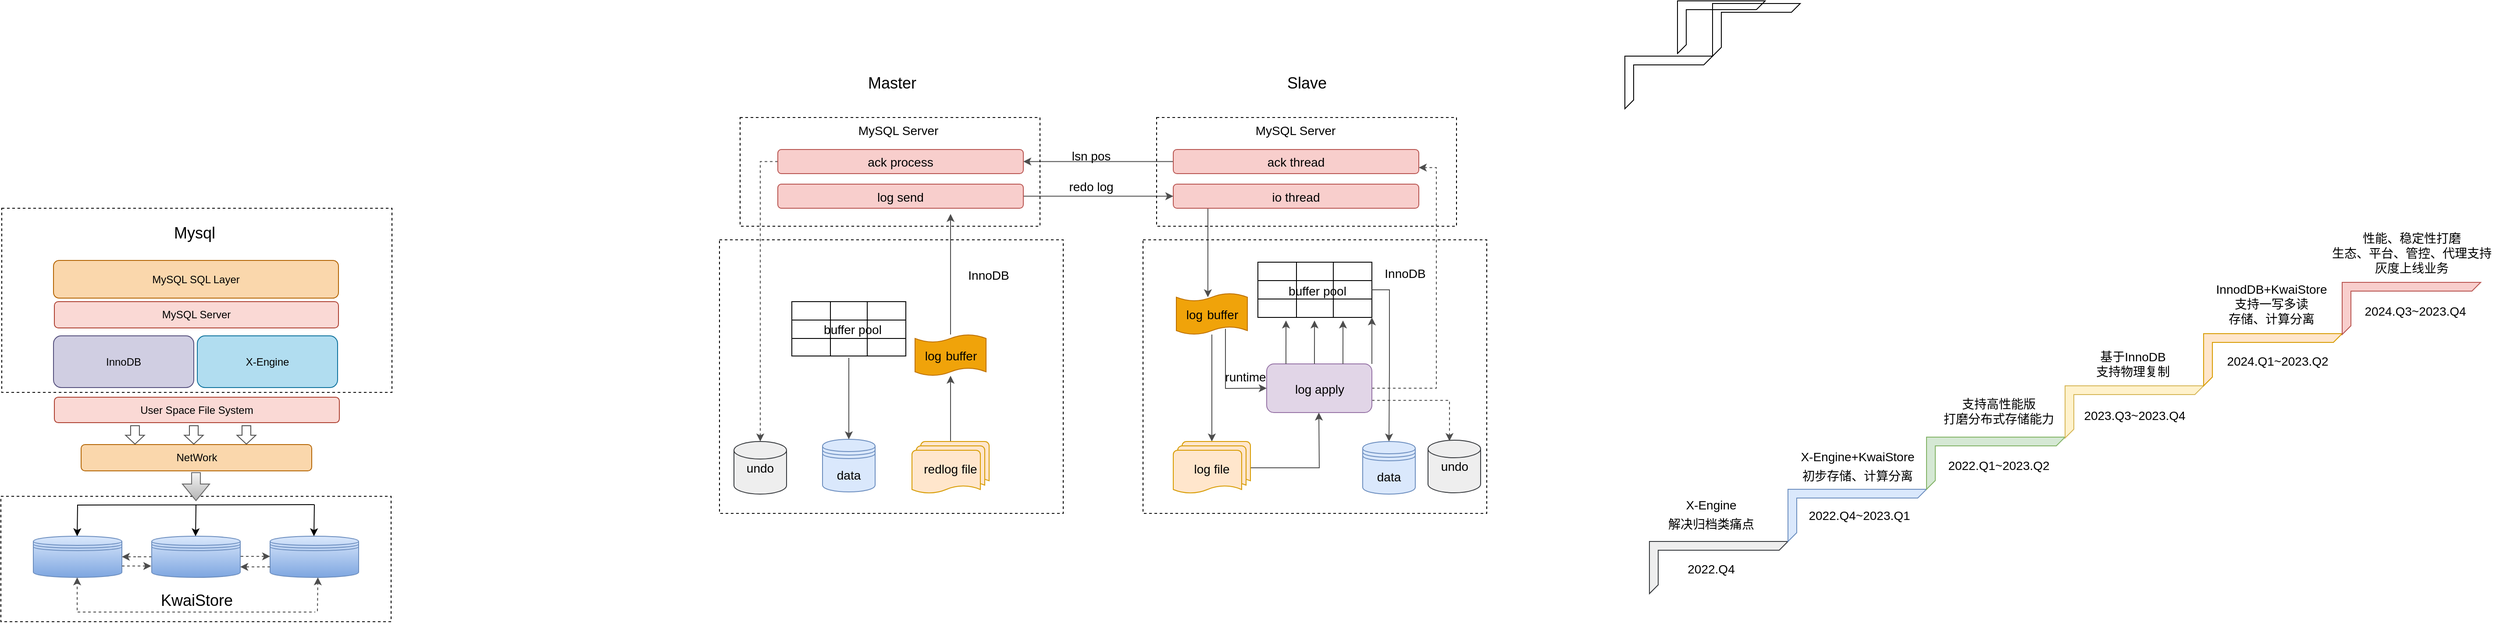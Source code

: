 <mxfile version="24.0.1" type="github" pages="15">
  <diagram id="qoMkyWwI3nYbz-VqIXqR" name="第 1 页">
    <mxGraphModel dx="1242" dy="1130" grid="0" gridSize="10" guides="1" tooltips="1" connect="1" arrows="1" fold="1" page="0" pageScale="1" pageWidth="827" pageHeight="1169" background="none" math="0" shadow="0">
      <root>
        <mxCell id="0" />
        <mxCell id="1" parent="0" />
        <mxCell id="wuk8vyHPsgGAvW6CBaT4-1" value="" style="shape=datastore;whiteSpace=wrap;html=1;fillColor=#dae8fc;strokeColor=#6c8ebf;gradientColor=#7ea6e0;" parent="1" vertex="1">
          <mxGeometry x="166" y="465.5" width="101" height="47" as="geometry" />
        </mxCell>
        <mxCell id="wuk8vyHPsgGAvW6CBaT4-22" value="" style="edgeStyle=orthogonalEdgeStyle;rounded=0;orthogonalLoop=1;jettySize=auto;html=1;fontSize=18;dashed=1;strokeColor=#4D4D4D;" parent="1" source="wuk8vyHPsgGAvW6CBaT4-2" target="wuk8vyHPsgGAvW6CBaT4-1" edge="1">
          <mxGeometry relative="1" as="geometry" />
        </mxCell>
        <mxCell id="wuk8vyHPsgGAvW6CBaT4-2" value="" style="shape=datastore;whiteSpace=wrap;html=1;fillColor=#dae8fc;gradientColor=#7ea6e0;strokeColor=#6c8ebf;" parent="1" vertex="1">
          <mxGeometry x="301" y="465.5" width="101" height="47" as="geometry" />
        </mxCell>
        <mxCell id="wuk8vyHPsgGAvW6CBaT4-3" value="" style="shape=datastore;whiteSpace=wrap;html=1;fillColor=#dae8fc;gradientColor=#7ea6e0;strokeColor=#6c8ebf;" parent="1" vertex="1">
          <mxGeometry x="436" y="465.5" width="101" height="47" as="geometry" />
        </mxCell>
        <mxCell id="wuk8vyHPsgGAvW6CBaT4-4" value="MySQL Server" style="rounded=1;whiteSpace=wrap;html=1;fillColor=#fad9d5;strokeColor=#ae4132;" parent="1" vertex="1">
          <mxGeometry x="190" y="198" width="324" height="30" as="geometry" />
        </mxCell>
        <mxCell id="wuk8vyHPsgGAvW6CBaT4-5" value="InnoDB" style="rounded=1;whiteSpace=wrap;html=1;fillColor=#d0cee2;strokeColor=#56517e;" parent="1" vertex="1">
          <mxGeometry x="189" y="237" width="160" height="59" as="geometry" />
        </mxCell>
        <mxCell id="wuk8vyHPsgGAvW6CBaT4-6" value="User Space File System" style="rounded=1;whiteSpace=wrap;html=1;fillColor=#fad9d5;strokeColor=#ae4132;" parent="1" vertex="1">
          <mxGeometry x="190" y="307" width="325" height="29" as="geometry" />
        </mxCell>
        <mxCell id="wuk8vyHPsgGAvW6CBaT4-7" value="NetWork" style="rounded=1;whiteSpace=wrap;html=1;fillColor=#fad7ac;strokeColor=#b46504;" parent="1" vertex="1">
          <mxGeometry x="220.5" y="361" width="263" height="30" as="geometry" />
        </mxCell>
        <mxCell id="wuk8vyHPsgGAvW6CBaT4-8" value="MySQL SQL Layer" style="rounded=1;whiteSpace=wrap;html=1;fillColor=#fad7ac;strokeColor=#b46504;" parent="1" vertex="1">
          <mxGeometry x="189" y="151" width="325" height="43" as="geometry" />
        </mxCell>
        <mxCell id="wuk8vyHPsgGAvW6CBaT4-11" value="X-Engine" style="rounded=1;whiteSpace=wrap;html=1;fillColor=#b1ddf0;strokeColor=#10739e;" parent="1" vertex="1">
          <mxGeometry x="353" y="237" width="160" height="59" as="geometry" />
        </mxCell>
        <mxCell id="wuk8vyHPsgGAvW6CBaT4-12" value="&lt;font style=&quot;font-size: 18px;&quot;&gt;KwaiStore&lt;/font&gt;" style="text;html=1;align=center;verticalAlign=middle;resizable=0;points=[];autosize=1;strokeColor=none;fillColor=none;" parent="1" vertex="1">
          <mxGeometry x="302" y="521.5" width="100" height="34" as="geometry" />
        </mxCell>
        <mxCell id="wuk8vyHPsgGAvW6CBaT4-14" value="" style="rounded=0;whiteSpace=wrap;html=1;fontSize=18;fillColor=none;dashed=1;" parent="1" vertex="1">
          <mxGeometry x="130" y="91.5" width="445" height="210" as="geometry" />
        </mxCell>
        <mxCell id="wuk8vyHPsgGAvW6CBaT4-15" value="Mysql&amp;nbsp;" style="text;html=1;align=center;verticalAlign=middle;resizable=0;points=[];autosize=1;strokeColor=none;fillColor=none;fontSize=18;" parent="1" vertex="1">
          <mxGeometry x="317" y="103" width="70" height="34" as="geometry" />
        </mxCell>
        <mxCell id="wuk8vyHPsgGAvW6CBaT4-16" value="" style="rounded=0;whiteSpace=wrap;html=1;fontSize=18;fillColor=none;dashed=1;" parent="1" vertex="1">
          <mxGeometry x="129" y="420" width="445" height="143" as="geometry" />
        </mxCell>
        <mxCell id="wuk8vyHPsgGAvW6CBaT4-24" value="" style="endArrow=classic;html=1;rounded=0;fontSize=18;dashed=1;strokeColor=#4D4D4D;" parent="1" edge="1">
          <mxGeometry width="50" height="50" relative="1" as="geometry">
            <mxPoint x="267" y="499.5" as="sourcePoint" />
            <mxPoint x="300.5" y="499.5" as="targetPoint" />
          </mxGeometry>
        </mxCell>
        <mxCell id="wuk8vyHPsgGAvW6CBaT4-25" value="" style="edgeStyle=orthogonalEdgeStyle;rounded=0;orthogonalLoop=1;jettySize=auto;html=1;fontSize=18;dashed=1;strokeColor=#4D4D4D;" parent="1" edge="1">
          <mxGeometry relative="1" as="geometry">
            <mxPoint x="436" y="500.5" as="sourcePoint" />
            <mxPoint x="402" y="500.5" as="targetPoint" />
          </mxGeometry>
        </mxCell>
        <mxCell id="wuk8vyHPsgGAvW6CBaT4-26" value="" style="endArrow=classic;html=1;rounded=0;fontSize=18;dashed=1;strokeColor=#4D4D4D;" parent="1" edge="1">
          <mxGeometry width="50" height="50" relative="1" as="geometry">
            <mxPoint x="402.5" y="488.5" as="sourcePoint" />
            <mxPoint x="436" y="488.5" as="targetPoint" />
          </mxGeometry>
        </mxCell>
        <mxCell id="wuk8vyHPsgGAvW6CBaT4-29" style="edgeStyle=orthogonalEdgeStyle;rounded=0;orthogonalLoop=1;jettySize=auto;html=1;fontSize=18;" parent="1" edge="1">
          <mxGeometry relative="1" as="geometry">
            <mxPoint x="216" y="465.5" as="targetPoint" />
            <mxPoint x="486.5" y="429.5" as="sourcePoint" />
          </mxGeometry>
        </mxCell>
        <mxCell id="wuk8vyHPsgGAvW6CBaT4-31" style="edgeStyle=orthogonalEdgeStyle;rounded=0;orthogonalLoop=1;jettySize=auto;html=1;fontSize=18;" parent="1" edge="1">
          <mxGeometry relative="1" as="geometry">
            <mxPoint x="486" y="465.5" as="targetPoint" />
            <mxPoint x="486.5" y="429.5" as="sourcePoint" />
          </mxGeometry>
        </mxCell>
        <mxCell id="wuk8vyHPsgGAvW6CBaT4-32" style="edgeStyle=orthogonalEdgeStyle;rounded=0;orthogonalLoop=1;jettySize=auto;html=1;fontSize=18;" parent="1" edge="1">
          <mxGeometry relative="1" as="geometry">
            <mxPoint x="351" y="465.5" as="targetPoint" />
            <mxPoint x="351.5" y="429.5" as="sourcePoint" />
          </mxGeometry>
        </mxCell>
        <mxCell id="wuk8vyHPsgGAvW6CBaT4-33" value="" style="shape=flexArrow;endArrow=classic;html=1;rounded=0;strokeColor=#666666;fontSize=18;fillColor=#f5f5f5;gradientColor=#b3b3b3;" parent="1" edge="1">
          <mxGeometry width="50" height="50" relative="1" as="geometry">
            <mxPoint x="351.5" y="392.5" as="sourcePoint" />
            <mxPoint x="351.5" y="425.5" as="targetPoint" />
          </mxGeometry>
        </mxCell>
        <mxCell id="wuk8vyHPsgGAvW6CBaT4-36" value="&lt;font style=&quot;font-size: 14px;&quot;&gt;data&lt;/font&gt;" style="shape=datastore;whiteSpace=wrap;html=1;fontSize=18;fillColor=#dae8fc;strokeColor=#6c8ebf;" parent="1" vertex="1">
          <mxGeometry x="1066" y="355" width="60" height="60" as="geometry" />
        </mxCell>
        <mxCell id="wuk8vyHPsgGAvW6CBaT4-37" value="&lt;font style=&quot;font-size: 14px;&quot;&gt;data&lt;/font&gt;" style="shape=datastore;whiteSpace=wrap;html=1;fontSize=18;fillColor=#dae8fc;strokeColor=#6c8ebf;" parent="1" vertex="1">
          <mxGeometry x="1682" y="357.5" width="60" height="60" as="geometry" />
        </mxCell>
        <mxCell id="wuk8vyHPsgGAvW6CBaT4-96" style="edgeStyle=orthogonalEdgeStyle;rounded=0;orthogonalLoop=1;jettySize=auto;html=1;entryX=0.5;entryY=0;entryDx=0;entryDy=0;entryPerimeter=0;strokeColor=#4D4D4D;fontSize=18;" parent="1" source="wuk8vyHPsgGAvW6CBaT4-38" target="wuk8vyHPsgGAvW6CBaT4-48" edge="1">
          <mxGeometry relative="1" as="geometry" />
        </mxCell>
        <mxCell id="wuk8vyHPsgGAvW6CBaT4-38" value="&lt;font style=&quot;font-size: 14px;&quot;&gt;log&lt;/font&gt; &lt;font style=&quot;font-size: 14px;&quot;&gt;buffer&lt;/font&gt;" style="shape=tape;whiteSpace=wrap;html=1;strokeWidth=1;size=0.19;fontSize=18;fillColor=#f0a30a;fontColor=#000000;strokeColor=#BD7000;" parent="1" vertex="1">
          <mxGeometry x="1469.5" y="188.5" width="81" height="47" as="geometry" />
        </mxCell>
        <mxCell id="wuk8vyHPsgGAvW6CBaT4-167" value="" style="edgeStyle=orthogonalEdgeStyle;rounded=0;orthogonalLoop=1;jettySize=auto;html=1;strokeColor=#4D4D4D;fontSize=14;" parent="1" source="wuk8vyHPsgGAvW6CBaT4-47" target="wuk8vyHPsgGAvW6CBaT4-166" edge="1">
          <mxGeometry relative="1" as="geometry" />
        </mxCell>
        <mxCell id="wuk8vyHPsgGAvW6CBaT4-47" value="&lt;font style=&quot;font-size: 14px;&quot;&gt;redlog file&lt;/font&gt;" style="strokeWidth=1;html=1;shape=mxgraph.flowchart.multi-document;whiteSpace=wrap;fontSize=18;fillColor=#ffe6cc;strokeColor=#d79b00;align=center;" parent="1" vertex="1">
          <mxGeometry x="1168" y="357.5" width="88" height="60" as="geometry" />
        </mxCell>
        <mxCell id="wuk8vyHPsgGAvW6CBaT4-97" style="edgeStyle=orthogonalEdgeStyle;rounded=0;orthogonalLoop=1;jettySize=auto;html=1;strokeColor=#4D4D4D;fontSize=18;" parent="1" source="wuk8vyHPsgGAvW6CBaT4-48" edge="1">
          <mxGeometry relative="1" as="geometry">
            <mxPoint x="1632" y="324.5" as="targetPoint" />
          </mxGeometry>
        </mxCell>
        <mxCell id="wuk8vyHPsgGAvW6CBaT4-48" value="&lt;font style=&quot;font-size: 14px;&quot;&gt;log file&lt;/font&gt;" style="strokeWidth=1;html=1;shape=mxgraph.flowchart.multi-document;whiteSpace=wrap;fontSize=18;fillColor=#ffe6cc;strokeColor=#d79b00;" parent="1" vertex="1">
          <mxGeometry x="1466" y="357.5" width="88" height="60" as="geometry" />
        </mxCell>
        <mxCell id="wuk8vyHPsgGAvW6CBaT4-50" value="" style="shape=table;html=1;whiteSpace=wrap;startSize=0;container=1;collapsible=0;childLayout=tableLayout;strokeWidth=1;fontSize=18;fillColor=none;" parent="1" vertex="1">
          <mxGeometry x="1031" y="198" width="130" height="62" as="geometry" />
        </mxCell>
        <mxCell id="wuk8vyHPsgGAvW6CBaT4-51" value="" style="shape=tableRow;horizontal=0;startSize=0;swimlaneHead=0;swimlaneBody=0;top=0;left=0;bottom=0;right=0;collapsible=0;dropTarget=0;fillColor=none;points=[[0,0.5],[1,0.5]];portConstraint=eastwest;strokeWidth=1;fontSize=18;" parent="wuk8vyHPsgGAvW6CBaT4-50" vertex="1">
          <mxGeometry width="130" height="21" as="geometry" />
        </mxCell>
        <mxCell id="wuk8vyHPsgGAvW6CBaT4-52" value="" style="shape=partialRectangle;html=1;whiteSpace=wrap;connectable=0;fillColor=none;top=0;left=0;bottom=0;right=0;overflow=hidden;strokeWidth=1;fontSize=18;" parent="wuk8vyHPsgGAvW6CBaT4-51" vertex="1">
          <mxGeometry width="44" height="21" as="geometry">
            <mxRectangle width="44" height="21" as="alternateBounds" />
          </mxGeometry>
        </mxCell>
        <mxCell id="wuk8vyHPsgGAvW6CBaT4-53" value="" style="shape=partialRectangle;html=1;whiteSpace=wrap;connectable=0;fillColor=none;top=0;left=0;bottom=0;right=0;overflow=hidden;strokeWidth=1;fontSize=18;" parent="wuk8vyHPsgGAvW6CBaT4-51" vertex="1">
          <mxGeometry x="44" width="42" height="21" as="geometry">
            <mxRectangle width="42" height="21" as="alternateBounds" />
          </mxGeometry>
        </mxCell>
        <mxCell id="wuk8vyHPsgGAvW6CBaT4-54" value="" style="shape=partialRectangle;html=1;whiteSpace=wrap;connectable=0;fillColor=none;top=0;left=0;bottom=0;right=0;overflow=hidden;strokeWidth=1;fontSize=18;" parent="wuk8vyHPsgGAvW6CBaT4-51" vertex="1">
          <mxGeometry x="86" width="44" height="21" as="geometry">
            <mxRectangle width="44" height="21" as="alternateBounds" />
          </mxGeometry>
        </mxCell>
        <mxCell id="wuk8vyHPsgGAvW6CBaT4-55" value="" style="shape=tableRow;horizontal=0;startSize=0;swimlaneHead=0;swimlaneBody=0;top=0;left=0;bottom=0;right=0;collapsible=0;dropTarget=0;fillColor=none;points=[[0,0.5],[1,0.5]];portConstraint=eastwest;strokeWidth=1;fontSize=18;" parent="wuk8vyHPsgGAvW6CBaT4-50" vertex="1">
          <mxGeometry y="21" width="130" height="21" as="geometry" />
        </mxCell>
        <mxCell id="wuk8vyHPsgGAvW6CBaT4-56" value="" style="shape=partialRectangle;html=1;whiteSpace=wrap;connectable=0;fillColor=none;top=0;left=0;bottom=0;right=0;overflow=hidden;strokeWidth=1;fontSize=18;" parent="wuk8vyHPsgGAvW6CBaT4-55" vertex="1">
          <mxGeometry width="44" height="21" as="geometry">
            <mxRectangle width="44" height="21" as="alternateBounds" />
          </mxGeometry>
        </mxCell>
        <mxCell id="wuk8vyHPsgGAvW6CBaT4-57" value="" style="shape=partialRectangle;html=1;whiteSpace=wrap;connectable=0;fillColor=none;top=0;left=0;bottom=0;right=0;overflow=hidden;strokeWidth=1;fontSize=18;" parent="wuk8vyHPsgGAvW6CBaT4-55" vertex="1">
          <mxGeometry x="44" width="42" height="21" as="geometry">
            <mxRectangle width="42" height="21" as="alternateBounds" />
          </mxGeometry>
        </mxCell>
        <mxCell id="wuk8vyHPsgGAvW6CBaT4-58" value="" style="shape=partialRectangle;html=1;whiteSpace=wrap;connectable=0;fillColor=none;top=0;left=0;bottom=0;right=0;overflow=hidden;strokeWidth=1;fontSize=18;" parent="wuk8vyHPsgGAvW6CBaT4-55" vertex="1">
          <mxGeometry x="86" width="44" height="21" as="geometry">
            <mxRectangle width="44" height="21" as="alternateBounds" />
          </mxGeometry>
        </mxCell>
        <mxCell id="wuk8vyHPsgGAvW6CBaT4-59" value="" style="shape=tableRow;horizontal=0;startSize=0;swimlaneHead=0;swimlaneBody=0;top=0;left=0;bottom=0;right=0;collapsible=0;dropTarget=0;fillColor=none;points=[[0,0.5],[1,0.5]];portConstraint=eastwest;strokeWidth=1;fontSize=18;" parent="wuk8vyHPsgGAvW6CBaT4-50" vertex="1">
          <mxGeometry y="42" width="130" height="20" as="geometry" />
        </mxCell>
        <mxCell id="wuk8vyHPsgGAvW6CBaT4-60" value="" style="shape=partialRectangle;html=1;whiteSpace=wrap;connectable=0;fillColor=none;top=0;left=0;bottom=0;right=0;overflow=hidden;strokeWidth=1;fontSize=18;" parent="wuk8vyHPsgGAvW6CBaT4-59" vertex="1">
          <mxGeometry width="44" height="20" as="geometry">
            <mxRectangle width="44" height="20" as="alternateBounds" />
          </mxGeometry>
        </mxCell>
        <mxCell id="wuk8vyHPsgGAvW6CBaT4-61" value="" style="shape=partialRectangle;html=1;whiteSpace=wrap;connectable=0;fillColor=none;top=0;left=0;bottom=0;right=0;overflow=hidden;strokeWidth=1;fontSize=18;" parent="wuk8vyHPsgGAvW6CBaT4-59" vertex="1">
          <mxGeometry x="44" width="42" height="20" as="geometry">
            <mxRectangle width="42" height="20" as="alternateBounds" />
          </mxGeometry>
        </mxCell>
        <mxCell id="wuk8vyHPsgGAvW6CBaT4-62" value="" style="shape=partialRectangle;html=1;whiteSpace=wrap;connectable=0;fillColor=none;top=0;left=0;bottom=0;right=0;overflow=hidden;pointerEvents=1;strokeWidth=1;fontSize=18;" parent="wuk8vyHPsgGAvW6CBaT4-59" vertex="1">
          <mxGeometry x="86" width="44" height="20" as="geometry">
            <mxRectangle width="44" height="20" as="alternateBounds" />
          </mxGeometry>
        </mxCell>
        <mxCell id="wuk8vyHPsgGAvW6CBaT4-77" value="" style="shape=table;html=1;whiteSpace=wrap;startSize=0;container=1;collapsible=0;childLayout=tableLayout;strokeWidth=1;fontSize=18;fillColor=none;" parent="1" vertex="1">
          <mxGeometry x="1562.5" y="153" width="130" height="63" as="geometry" />
        </mxCell>
        <mxCell id="wuk8vyHPsgGAvW6CBaT4-78" value="" style="shape=tableRow;horizontal=0;startSize=0;swimlaneHead=0;swimlaneBody=0;top=0;left=0;bottom=0;right=0;collapsible=0;dropTarget=0;fillColor=none;points=[[0,0.5],[1,0.5]];portConstraint=eastwest;strokeWidth=1;fontSize=18;" parent="wuk8vyHPsgGAvW6CBaT4-77" vertex="1">
          <mxGeometry width="130" height="21" as="geometry" />
        </mxCell>
        <mxCell id="wuk8vyHPsgGAvW6CBaT4-79" value="" style="shape=partialRectangle;html=1;whiteSpace=wrap;connectable=0;fillColor=none;top=0;left=0;bottom=0;right=0;overflow=hidden;strokeWidth=1;fontSize=18;" parent="wuk8vyHPsgGAvW6CBaT4-78" vertex="1">
          <mxGeometry width="44" height="21" as="geometry">
            <mxRectangle width="44" height="21" as="alternateBounds" />
          </mxGeometry>
        </mxCell>
        <mxCell id="wuk8vyHPsgGAvW6CBaT4-80" value="" style="shape=partialRectangle;html=1;whiteSpace=wrap;connectable=0;fillColor=none;top=0;left=0;bottom=0;right=0;overflow=hidden;strokeWidth=1;fontSize=18;" parent="wuk8vyHPsgGAvW6CBaT4-78" vertex="1">
          <mxGeometry x="44" width="42" height="21" as="geometry">
            <mxRectangle width="42" height="21" as="alternateBounds" />
          </mxGeometry>
        </mxCell>
        <mxCell id="wuk8vyHPsgGAvW6CBaT4-81" value="" style="shape=partialRectangle;html=1;whiteSpace=wrap;connectable=0;fillColor=none;top=0;left=0;bottom=0;right=0;overflow=hidden;strokeWidth=1;fontSize=18;" parent="wuk8vyHPsgGAvW6CBaT4-78" vertex="1">
          <mxGeometry x="86" width="44" height="21" as="geometry">
            <mxRectangle width="44" height="21" as="alternateBounds" />
          </mxGeometry>
        </mxCell>
        <mxCell id="wuk8vyHPsgGAvW6CBaT4-82" value="" style="shape=tableRow;horizontal=0;startSize=0;swimlaneHead=0;swimlaneBody=0;top=0;left=0;bottom=0;right=0;collapsible=0;dropTarget=0;fillColor=none;points=[[0,0.5],[1,0.5]];portConstraint=eastwest;strokeWidth=1;fontSize=18;" parent="wuk8vyHPsgGAvW6CBaT4-77" vertex="1">
          <mxGeometry y="21" width="130" height="21" as="geometry" />
        </mxCell>
        <mxCell id="wuk8vyHPsgGAvW6CBaT4-83" value="" style="shape=partialRectangle;html=1;whiteSpace=wrap;connectable=0;fillColor=none;top=0;left=0;bottom=0;right=0;overflow=hidden;strokeWidth=1;fontSize=18;" parent="wuk8vyHPsgGAvW6CBaT4-82" vertex="1">
          <mxGeometry width="44" height="21" as="geometry">
            <mxRectangle width="44" height="21" as="alternateBounds" />
          </mxGeometry>
        </mxCell>
        <mxCell id="wuk8vyHPsgGAvW6CBaT4-84" value="" style="shape=partialRectangle;html=1;whiteSpace=wrap;connectable=0;fillColor=none;top=0;left=0;bottom=0;right=0;overflow=hidden;strokeWidth=1;fontSize=18;" parent="wuk8vyHPsgGAvW6CBaT4-82" vertex="1">
          <mxGeometry x="44" width="42" height="21" as="geometry">
            <mxRectangle width="42" height="21" as="alternateBounds" />
          </mxGeometry>
        </mxCell>
        <mxCell id="wuk8vyHPsgGAvW6CBaT4-85" value="" style="shape=partialRectangle;html=1;whiteSpace=wrap;connectable=0;fillColor=none;top=0;left=0;bottom=0;right=0;overflow=hidden;strokeWidth=1;fontSize=18;" parent="wuk8vyHPsgGAvW6CBaT4-82" vertex="1">
          <mxGeometry x="86" width="44" height="21" as="geometry">
            <mxRectangle width="44" height="21" as="alternateBounds" />
          </mxGeometry>
        </mxCell>
        <mxCell id="wuk8vyHPsgGAvW6CBaT4-86" value="" style="shape=tableRow;horizontal=0;startSize=0;swimlaneHead=0;swimlaneBody=0;top=0;left=0;bottom=0;right=0;collapsible=0;dropTarget=0;fillColor=none;points=[[0,0.5],[1,0.5]];portConstraint=eastwest;strokeWidth=1;fontSize=18;" parent="wuk8vyHPsgGAvW6CBaT4-77" vertex="1">
          <mxGeometry y="42" width="130" height="21" as="geometry" />
        </mxCell>
        <mxCell id="wuk8vyHPsgGAvW6CBaT4-87" value="" style="shape=partialRectangle;html=1;whiteSpace=wrap;connectable=0;fillColor=none;top=0;left=0;bottom=0;right=0;overflow=hidden;strokeWidth=1;fontSize=18;" parent="wuk8vyHPsgGAvW6CBaT4-86" vertex="1">
          <mxGeometry width="44" height="21" as="geometry">
            <mxRectangle width="44" height="21" as="alternateBounds" />
          </mxGeometry>
        </mxCell>
        <mxCell id="wuk8vyHPsgGAvW6CBaT4-88" value="" style="shape=partialRectangle;html=1;whiteSpace=wrap;connectable=0;fillColor=none;top=0;left=0;bottom=0;right=0;overflow=hidden;strokeWidth=1;fontSize=18;" parent="wuk8vyHPsgGAvW6CBaT4-86" vertex="1">
          <mxGeometry x="44" width="42" height="21" as="geometry">
            <mxRectangle width="42" height="21" as="alternateBounds" />
          </mxGeometry>
        </mxCell>
        <mxCell id="wuk8vyHPsgGAvW6CBaT4-89" value="" style="shape=partialRectangle;html=1;whiteSpace=wrap;connectable=0;fillColor=none;top=0;left=0;bottom=0;right=0;overflow=hidden;pointerEvents=1;strokeWidth=1;fontSize=18;" parent="wuk8vyHPsgGAvW6CBaT4-86" vertex="1">
          <mxGeometry x="86" width="44" height="21" as="geometry">
            <mxRectangle width="44" height="21" as="alternateBounds" />
          </mxGeometry>
        </mxCell>
        <mxCell id="wuk8vyHPsgGAvW6CBaT4-99" value="" style="shape=singleArrow;whiteSpace=wrap;html=1;arrowWidth=0.4;arrowSize=0.4;fontSize=18;fillColor=none;rounded=1;strokeWidth=1;" parent="wuk8vyHPsgGAvW6CBaT4-86" vertex="1">
          <mxGeometry x="130" height="21" as="geometry">
            <mxRectangle width="NaN" height="21" as="alternateBounds" />
          </mxGeometry>
        </mxCell>
        <mxCell id="wuk8vyHPsgGAvW6CBaT4-94" style="edgeStyle=orthogonalEdgeStyle;rounded=0;orthogonalLoop=1;jettySize=auto;html=1;entryX=0.444;entryY=0.096;entryDx=0;entryDy=0;entryPerimeter=0;strokeColor=#4D4D4D;fontSize=18;" parent="1" target="wuk8vyHPsgGAvW6CBaT4-38" edge="1">
          <mxGeometry relative="1" as="geometry">
            <mxPoint x="1584" y="64" as="sourcePoint" />
          </mxGeometry>
        </mxCell>
        <mxCell id="wuk8vyHPsgGAvW6CBaT4-90" value="&lt;font style=&quot;font-size: 14px;&quot;&gt;io thread&lt;/font&gt;" style="rounded=1;whiteSpace=wrap;html=1;strokeWidth=1;fontSize=18;fillColor=#f8cecc;strokeColor=#b85450;" parent="1" vertex="1">
          <mxGeometry x="1466" y="64" width="280" height="27.5" as="geometry" />
        </mxCell>
        <mxCell id="wuk8vyHPsgGAvW6CBaT4-116" style="edgeStyle=orthogonalEdgeStyle;rounded=0;orthogonalLoop=1;jettySize=auto;html=1;exitX=0;exitY=0.5;exitDx=0;exitDy=0;entryX=1;entryY=0.5;entryDx=0;entryDy=0;strokeColor=#4D4D4D;fontSize=14;" parent="1" source="wuk8vyHPsgGAvW6CBaT4-91" target="wuk8vyHPsgGAvW6CBaT4-93" edge="1">
          <mxGeometry relative="1" as="geometry" />
        </mxCell>
        <mxCell id="wuk8vyHPsgGAvW6CBaT4-91" value="&lt;font style=&quot;font-size: 14px;&quot;&gt;ack thread&lt;/font&gt;" style="rounded=1;whiteSpace=wrap;html=1;strokeWidth=1;fontSize=18;fillColor=#f8cecc;strokeColor=#b85450;" parent="1" vertex="1">
          <mxGeometry x="1466" y="24.5" width="280" height="27.5" as="geometry" />
        </mxCell>
        <mxCell id="wuk8vyHPsgGAvW6CBaT4-115" style="edgeStyle=orthogonalEdgeStyle;rounded=0;orthogonalLoop=1;jettySize=auto;html=1;exitX=1;exitY=0.5;exitDx=0;exitDy=0;entryX=0;entryY=0.5;entryDx=0;entryDy=0;strokeColor=#4D4D4D;fontSize=14;" parent="1" source="wuk8vyHPsgGAvW6CBaT4-92" target="wuk8vyHPsgGAvW6CBaT4-90" edge="1">
          <mxGeometry relative="1" as="geometry" />
        </mxCell>
        <mxCell id="wuk8vyHPsgGAvW6CBaT4-92" value="&lt;font style=&quot;font-size: 14px;&quot;&gt;log send&lt;/font&gt;" style="rounded=1;whiteSpace=wrap;html=1;strokeWidth=1;fontSize=18;fillColor=#f8cecc;strokeColor=#b85450;" parent="1" vertex="1">
          <mxGeometry x="1015" y="64" width="280" height="27.5" as="geometry" />
        </mxCell>
        <mxCell id="wuk8vyHPsgGAvW6CBaT4-121" style="edgeStyle=orthogonalEdgeStyle;rounded=0;orthogonalLoop=1;jettySize=auto;html=1;exitX=0;exitY=0.5;exitDx=0;exitDy=0;entryX=0.5;entryY=0;entryDx=0;entryDy=0;entryPerimeter=0;strokeColor=#4D4D4D;fontSize=14;dashed=1;" parent="1" source="wuk8vyHPsgGAvW6CBaT4-93" target="wuk8vyHPsgGAvW6CBaT4-119" edge="1">
          <mxGeometry relative="1" as="geometry" />
        </mxCell>
        <mxCell id="wuk8vyHPsgGAvW6CBaT4-93" value="&lt;font style=&quot;font-size: 14px;&quot;&gt;ack process&lt;/font&gt;" style="rounded=1;whiteSpace=wrap;html=1;strokeWidth=1;fontSize=18;fillColor=#f8cecc;strokeColor=#b85450;" parent="1" vertex="1">
          <mxGeometry x="1015" y="24.5" width="280" height="27.5" as="geometry" />
        </mxCell>
        <mxCell id="wuk8vyHPsgGAvW6CBaT4-100" value="" style="edgeStyle=orthogonalEdgeStyle;rounded=0;orthogonalLoop=1;jettySize=auto;html=1;strokeColor=#4D4D4D;fontSize=18;" parent="1" source="wuk8vyHPsgGAvW6CBaT4-98" target="wuk8vyHPsgGAvW6CBaT4-99" edge="1">
          <mxGeometry relative="1" as="geometry" />
        </mxCell>
        <mxCell id="wuk8vyHPsgGAvW6CBaT4-124" style="edgeStyle=orthogonalEdgeStyle;rounded=0;orthogonalLoop=1;jettySize=auto;html=1;exitX=1;exitY=0.5;exitDx=0;exitDy=0;dashed=1;strokeColor=#4D4D4D;fontSize=14;entryX=1;entryY=0.75;entryDx=0;entryDy=0;" parent="1" source="wuk8vyHPsgGAvW6CBaT4-98" target="wuk8vyHPsgGAvW6CBaT4-91" edge="1">
          <mxGeometry relative="1" as="geometry">
            <mxPoint x="1874" y="49" as="targetPoint" />
            <Array as="points">
              <mxPoint x="1766" y="297" />
              <mxPoint x="1766" y="45" />
            </Array>
          </mxGeometry>
        </mxCell>
        <mxCell id="wuk8vyHPsgGAvW6CBaT4-125" style="edgeStyle=orthogonalEdgeStyle;rounded=0;orthogonalLoop=1;jettySize=auto;html=1;exitX=1;exitY=0.75;exitDx=0;exitDy=0;entryX=0.408;entryY=0.017;entryDx=0;entryDy=0;entryPerimeter=0;dashed=1;strokeColor=#4D4D4D;fontSize=14;" parent="1" source="wuk8vyHPsgGAvW6CBaT4-98" target="wuk8vyHPsgGAvW6CBaT4-120" edge="1">
          <mxGeometry relative="1" as="geometry" />
        </mxCell>
        <mxCell id="wuk8vyHPsgGAvW6CBaT4-98" value="&lt;font style=&quot;font-size: 14px;&quot;&gt;log apply&lt;/font&gt;" style="rounded=1;whiteSpace=wrap;html=1;strokeWidth=1;fontSize=18;fillColor=#e1d5e7;strokeColor=#9673a6;" parent="1" vertex="1">
          <mxGeometry x="1572.5" y="269" width="120" height="55.5" as="geometry" />
        </mxCell>
        <mxCell id="wuk8vyHPsgGAvW6CBaT4-102" value="" style="endArrow=classic;html=1;rounded=0;strokeColor=#4D4D4D;fontSize=14;exitX=0.308;exitY=0.027;exitDx=0;exitDy=0;exitPerimeter=0;" parent="1" edge="1">
          <mxGeometry width="50" height="50" relative="1" as="geometry">
            <mxPoint x="1659.5" y="268.998" as="sourcePoint" />
            <mxPoint x="1659.54" y="219.5" as="targetPoint" />
          </mxGeometry>
        </mxCell>
        <mxCell id="wuk8vyHPsgGAvW6CBaT4-103" value="" style="endArrow=classic;html=1;rounded=0;strokeColor=#4D4D4D;fontSize=14;exitX=0.308;exitY=0.027;exitDx=0;exitDy=0;exitPerimeter=0;" parent="1" edge="1">
          <mxGeometry width="50" height="50" relative="1" as="geometry">
            <mxPoint x="1627" y="268.998" as="sourcePoint" />
            <mxPoint x="1627.04" y="219.5" as="targetPoint" />
          </mxGeometry>
        </mxCell>
        <mxCell id="wuk8vyHPsgGAvW6CBaT4-104" value="" style="endArrow=classic;html=1;rounded=0;strokeColor=#4D4D4D;fontSize=14;exitX=0.308;exitY=0.027;exitDx=0;exitDy=0;exitPerimeter=0;" parent="1" edge="1">
          <mxGeometry width="50" height="50" relative="1" as="geometry">
            <mxPoint x="1594.5" y="268.998" as="sourcePoint" />
            <mxPoint x="1594.54" y="219.5" as="targetPoint" />
          </mxGeometry>
        </mxCell>
        <mxCell id="wuk8vyHPsgGAvW6CBaT4-106" value="&lt;font style=&quot;font-size: 14px;&quot;&gt;buffer pool&lt;/font&gt;" style="text;html=1;align=center;verticalAlign=middle;resizable=0;points=[];autosize=1;strokeColor=none;fillColor=none;fontSize=18;" parent="1" vertex="1">
          <mxGeometry x="1058" y="212" width="84" height="34" as="geometry" />
        </mxCell>
        <mxCell id="wuk8vyHPsgGAvW6CBaT4-107" value="&lt;font style=&quot;font-size: 14px;&quot;&gt;buffer pool&lt;/font&gt;" style="text;html=1;align=center;verticalAlign=middle;resizable=0;points=[];autosize=1;strokeColor=none;fillColor=none;fontSize=18;" parent="1" vertex="1">
          <mxGeometry x="1587.5" y="167.5" width="84" height="34" as="geometry" />
        </mxCell>
        <mxCell id="wuk8vyHPsgGAvW6CBaT4-108" style="edgeStyle=orthogonalEdgeStyle;rounded=0;orthogonalLoop=1;jettySize=auto;html=1;exitX=1;exitY=0.5;exitDx=0;exitDy=0;entryX=0.5;entryY=0;entryDx=0;entryDy=0;strokeColor=#4D4D4D;fontSize=14;" parent="1" source="wuk8vyHPsgGAvW6CBaT4-82" target="wuk8vyHPsgGAvW6CBaT4-37" edge="1">
          <mxGeometry relative="1" as="geometry" />
        </mxCell>
        <mxCell id="wuk8vyHPsgGAvW6CBaT4-110" value="" style="endArrow=classic;html=1;rounded=0;strokeColor=#4D4D4D;fontSize=14;entryX=0;entryY=0.5;entryDx=0;entryDy=0;" parent="1" target="wuk8vyHPsgGAvW6CBaT4-98" edge="1">
          <mxGeometry width="50" height="50" relative="1" as="geometry">
            <mxPoint x="1525.5" y="229" as="sourcePoint" />
            <mxPoint x="1532.5" y="394" as="targetPoint" />
            <Array as="points">
              <mxPoint x="1525.5" y="297" />
            </Array>
          </mxGeometry>
        </mxCell>
        <mxCell id="wuk8vyHPsgGAvW6CBaT4-111" value="runtime" style="text;html=1;align=center;verticalAlign=middle;resizable=0;points=[];autosize=1;strokeColor=none;fillColor=none;fontSize=14;" parent="1" vertex="1">
          <mxGeometry x="1515.5" y="269" width="65" height="29" as="geometry" />
        </mxCell>
        <mxCell id="wuk8vyHPsgGAvW6CBaT4-112" value="" style="rounded=0;whiteSpace=wrap;html=1;strokeWidth=1;fontSize=14;fillColor=none;dashed=1;" parent="1" vertex="1">
          <mxGeometry x="972" y="-12" width="342" height="124" as="geometry" />
        </mxCell>
        <mxCell id="wuk8vyHPsgGAvW6CBaT4-119" value="undo" style="strokeWidth=1;html=1;shape=mxgraph.flowchart.database;whiteSpace=wrap;fontSize=14;fillColor=#eeeeee;strokeColor=#36393d;" parent="1" vertex="1">
          <mxGeometry x="965" y="357.5" width="60" height="60" as="geometry" />
        </mxCell>
        <mxCell id="wuk8vyHPsgGAvW6CBaT4-120" value="undo" style="strokeWidth=1;html=1;shape=mxgraph.flowchart.database;whiteSpace=wrap;fontSize=14;fillColor=#eeeeee;strokeColor=#36393d;" parent="1" vertex="1">
          <mxGeometry x="1756.5" y="356" width="60" height="60" as="geometry" />
        </mxCell>
        <mxCell id="wuk8vyHPsgGAvW6CBaT4-126" value="MySQL Server" style="text;html=1;align=center;verticalAlign=middle;resizable=0;points=[];autosize=1;strokeColor=none;fillColor=none;fontSize=14;" parent="1" vertex="1">
          <mxGeometry x="1097" y="-12" width="109" height="29" as="geometry" />
        </mxCell>
        <mxCell id="wuk8vyHPsgGAvW6CBaT4-127" value="MySQL Server" style="text;html=1;align=center;verticalAlign=middle;resizable=0;points=[];autosize=1;strokeColor=none;fillColor=none;fontSize=14;" parent="1" vertex="1">
          <mxGeometry x="1550.5" y="-12" width="109" height="29" as="geometry" />
        </mxCell>
        <mxCell id="wuk8vyHPsgGAvW6CBaT4-128" value="" style="rounded=0;whiteSpace=wrap;html=1;strokeWidth=1;fontSize=14;fillColor=none;dashed=1;" parent="1" vertex="1">
          <mxGeometry x="1447" y="-12" width="342" height="124" as="geometry" />
        </mxCell>
        <mxCell id="wuk8vyHPsgGAvW6CBaT4-129" value="InnoDB" style="text;html=1;align=center;verticalAlign=middle;resizable=0;points=[];autosize=1;strokeColor=none;fillColor=none;fontSize=14;" parent="1" vertex="1">
          <mxGeometry x="1222" y="153" width="65" height="29" as="geometry" />
        </mxCell>
        <mxCell id="wuk8vyHPsgGAvW6CBaT4-130" value="InnoDB" style="text;html=1;align=center;verticalAlign=middle;resizable=0;points=[];autosize=1;strokeColor=none;fillColor=none;fontSize=14;" parent="1" vertex="1">
          <mxGeometry x="1697" y="151" width="65" height="29" as="geometry" />
        </mxCell>
        <mxCell id="wuk8vyHPsgGAvW6CBaT4-132" value="" style="rounded=0;whiteSpace=wrap;html=1;strokeWidth=1;fontSize=14;fillColor=none;dashed=1;" parent="1" vertex="1">
          <mxGeometry x="1431.5" y="127.5" width="392" height="312" as="geometry" />
        </mxCell>
        <mxCell id="wuk8vyHPsgGAvW6CBaT4-133" value="&lt;font style=&quot;font-size: 18px;&quot;&gt;Master&lt;/font&gt;" style="text;html=1;align=center;verticalAlign=middle;resizable=0;points=[];autosize=1;strokeColor=none;fillColor=none;fontSize=14;" parent="1" vertex="1">
          <mxGeometry x="1108" y="-68" width="73" height="34" as="geometry" />
        </mxCell>
        <mxCell id="wuk8vyHPsgGAvW6CBaT4-134" value="&lt;font style=&quot;font-size: 18px;&quot;&gt;Slave&lt;/font&gt;" style="text;html=1;align=center;verticalAlign=middle;resizable=0;points=[];autosize=1;strokeColor=none;fillColor=none;fontSize=14;" parent="1" vertex="1">
          <mxGeometry x="1586.5" y="-68" width="63" height="34" as="geometry" />
        </mxCell>
        <mxCell id="wuk8vyHPsgGAvW6CBaT4-136" value="" style="rounded=0;whiteSpace=wrap;html=1;strokeWidth=1;fontSize=14;fillColor=none;dashed=1;" parent="1" vertex="1">
          <mxGeometry x="948.5" y="127.5" width="392" height="312" as="geometry" />
        </mxCell>
        <mxCell id="wuk8vyHPsgGAvW6CBaT4-137" value="" style="verticalLabelPosition=bottom;verticalAlign=top;html=1;shape=mxgraph.basic.frame_corner;dx=10;strokeWidth=1;fontSize=18;fillColor=none;" parent="1" vertex="1">
          <mxGeometry x="2041" y="-145" width="100" height="60" as="geometry" />
        </mxCell>
        <mxCell id="wuk8vyHPsgGAvW6CBaT4-138" value="" style="verticalLabelPosition=bottom;verticalAlign=top;html=1;shape=mxgraph.basic.frame_corner;dx=10;strokeWidth=1;fontSize=18;fillColor=#eeeeee;strokeColor=#36393d;" parent="1" vertex="1">
          <mxGeometry x="2009" y="471.5" width="158" height="59.5" as="geometry" />
        </mxCell>
        <mxCell id="wuk8vyHPsgGAvW6CBaT4-139" value="" style="verticalLabelPosition=bottom;verticalAlign=top;html=1;shape=mxgraph.basic.frame_corner;dx=10;strokeWidth=1;fontSize=18;fillColor=none;" parent="1" vertex="1">
          <mxGeometry x="1981" y="-82" width="100" height="60" as="geometry" />
        </mxCell>
        <mxCell id="wuk8vyHPsgGAvW6CBaT4-140" value="" style="verticalLabelPosition=bottom;verticalAlign=top;html=1;shape=mxgraph.basic.frame_corner;dx=10;strokeWidth=1;fontSize=18;fillColor=none;" parent="1" vertex="1">
          <mxGeometry x="2081" y="-142" width="100" height="60" as="geometry" />
        </mxCell>
        <mxCell id="wuk8vyHPsgGAvW6CBaT4-141" value="&lt;font style=&quot;font-size: 14px;&quot;&gt;X-Engine&lt;br&gt;解决归档类痛点&lt;/font&gt;" style="text;html=1;align=center;verticalAlign=middle;resizable=0;points=[];autosize=1;strokeColor=none;fillColor=none;fontSize=18;" parent="1" vertex="1">
          <mxGeometry x="2021" y="412" width="116" height="55" as="geometry" />
        </mxCell>
        <mxCell id="wuk8vyHPsgGAvW6CBaT4-142" value="&lt;font style=&quot;font-size: 14px;&quot;&gt;X-Engine+KwaiStore&lt;br&gt;初步存储、计算分离&lt;br&gt;&lt;/font&gt;" style="text;html=1;align=center;verticalAlign=middle;resizable=0;points=[];autosize=1;strokeColor=none;fillColor=none;fontSize=18;" parent="1" vertex="1">
          <mxGeometry x="2172" y="357.5" width="148" height="55" as="geometry" />
        </mxCell>
        <mxCell id="wuk8vyHPsgGAvW6CBaT4-144" value="支持高性能版&lt;br&gt;打磨分布式存储能力" style="text;html=1;align=center;verticalAlign=middle;resizable=0;points=[];autosize=1;strokeColor=none;fillColor=none;fontSize=14;" parent="1" vertex="1">
          <mxGeometry x="2335" y="299.5" width="144" height="46" as="geometry" />
        </mxCell>
        <mxCell id="wuk8vyHPsgGAvW6CBaT4-145" value="基于InnoDB&lt;br&gt;支持物理复制" style="text;html=1;align=center;verticalAlign=middle;resizable=0;points=[];autosize=1;strokeColor=none;fillColor=none;fontSize=14;" parent="1" vertex="1">
          <mxGeometry x="2509" y="246" width="102" height="46" as="geometry" />
        </mxCell>
        <mxCell id="wuk8vyHPsgGAvW6CBaT4-146" value="" style="verticalLabelPosition=bottom;verticalAlign=top;html=1;shape=mxgraph.basic.frame_corner;dx=10;strokeWidth=1;fontSize=18;fillColor=#dae8fc;strokeColor=#6c8ebf;" parent="1" vertex="1">
          <mxGeometry x="2167" y="412" width="158" height="59.5" as="geometry" />
        </mxCell>
        <mxCell id="wuk8vyHPsgGAvW6CBaT4-148" value="" style="verticalLabelPosition=bottom;verticalAlign=top;html=1;shape=mxgraph.basic.frame_corner;dx=10;strokeWidth=1;fontSize=18;fillColor=#d5e8d4;strokeColor=#82b366;" parent="1" vertex="1">
          <mxGeometry x="2325" y="352.5" width="158" height="59.5" as="geometry" />
        </mxCell>
        <mxCell id="wuk8vyHPsgGAvW6CBaT4-149" value="" style="verticalLabelPosition=bottom;verticalAlign=top;html=1;shape=mxgraph.basic.frame_corner;dx=10;strokeWidth=1;fontSize=18;fillColor=#fff2cc;strokeColor=#d6b656;" parent="1" vertex="1">
          <mxGeometry x="2483" y="294" width="158" height="59.5" as="geometry" />
        </mxCell>
        <mxCell id="wuk8vyHPsgGAvW6CBaT4-150" value="" style="verticalLabelPosition=bottom;verticalAlign=top;html=1;shape=mxgraph.basic.frame_corner;dx=10;strokeWidth=1;fontSize=18;fillColor=#ffe6cc;strokeColor=#d79b00;" parent="1" vertex="1">
          <mxGeometry x="2641" y="234.5" width="158" height="59.5" as="geometry" />
        </mxCell>
        <mxCell id="wuk8vyHPsgGAvW6CBaT4-151" value="InnodDB+KwaiStore&lt;br&gt;支持一写多读&lt;br&gt;存储、计算分离" style="text;html=1;align=center;verticalAlign=middle;resizable=0;points=[];autosize=1;strokeColor=none;fillColor=none;fontSize=14;" parent="1" vertex="1">
          <mxGeometry x="2646" y="170" width="144" height="62" as="geometry" />
        </mxCell>
        <mxCell id="wuk8vyHPsgGAvW6CBaT4-152" value="2022.Q4" style="text;html=1;align=center;verticalAlign=middle;resizable=0;points=[];autosize=1;strokeColor=none;fillColor=none;fontSize=14;" parent="1" vertex="1">
          <mxGeometry x="2043" y="488" width="72" height="29" as="geometry" />
        </mxCell>
        <mxCell id="wuk8vyHPsgGAvW6CBaT4-153" value="2022.Q4~2023.Q1" style="text;html=1;align=center;verticalAlign=middle;resizable=0;points=[];autosize=1;strokeColor=none;fillColor=none;fontSize=14;" parent="1" vertex="1">
          <mxGeometry x="2181" y="427.25" width="134" height="29" as="geometry" />
        </mxCell>
        <mxCell id="wuk8vyHPsgGAvW6CBaT4-154" value="2022.Q1~2023.Q2" style="text;html=1;align=center;verticalAlign=middle;resizable=0;points=[];autosize=1;strokeColor=none;fillColor=none;fontSize=14;" parent="1" vertex="1">
          <mxGeometry x="2340" y="370.5" width="134" height="29" as="geometry" />
        </mxCell>
        <mxCell id="wuk8vyHPsgGAvW6CBaT4-155" value="2023.Q3~2023.Q4" style="text;html=1;align=center;verticalAlign=middle;resizable=0;points=[];autosize=1;strokeColor=none;fillColor=none;fontSize=14;" parent="1" vertex="1">
          <mxGeometry x="2495" y="313" width="134" height="29" as="geometry" />
        </mxCell>
        <mxCell id="wuk8vyHPsgGAvW6CBaT4-156" value="2024.Q1~2023.Q2" style="text;html=1;align=center;verticalAlign=middle;resizable=0;points=[];autosize=1;strokeColor=none;fillColor=none;fontSize=14;" parent="1" vertex="1">
          <mxGeometry x="2658" y="251" width="134" height="29" as="geometry" />
        </mxCell>
        <mxCell id="wuk8vyHPsgGAvW6CBaT4-157" value="" style="verticalLabelPosition=bottom;verticalAlign=top;html=1;shape=mxgraph.basic.frame_corner;dx=10;strokeWidth=1;fontSize=18;fillColor=#f8cecc;strokeColor=#b85450;" parent="1" vertex="1">
          <mxGeometry x="2799" y="176" width="158" height="59.5" as="geometry" />
        </mxCell>
        <mxCell id="wuk8vyHPsgGAvW6CBaT4-158" value="2024.Q3~2023.Q4" style="text;html=1;align=center;verticalAlign=middle;resizable=0;points=[];autosize=1;strokeColor=none;fillColor=none;fontSize=14;" parent="1" vertex="1">
          <mxGeometry x="2815" y="194" width="134" height="29" as="geometry" />
        </mxCell>
        <mxCell id="wuk8vyHPsgGAvW6CBaT4-159" value="性能、稳定性打磨&lt;br&gt;生态、平台、管控、代理支持&lt;br&gt;灰度上线业务" style="text;html=1;align=center;verticalAlign=middle;resizable=0;points=[];autosize=1;strokeColor=none;fillColor=none;fontSize=14;" parent="1" vertex="1">
          <mxGeometry x="2778" y="112" width="200" height="62" as="geometry" />
        </mxCell>
        <mxCell id="wuk8vyHPsgGAvW6CBaT4-168" value="" style="edgeStyle=orthogonalEdgeStyle;rounded=0;orthogonalLoop=1;jettySize=auto;html=1;strokeColor=#4D4D4D;fontSize=14;" parent="1" source="wuk8vyHPsgGAvW6CBaT4-166" edge="1">
          <mxGeometry relative="1" as="geometry">
            <mxPoint x="1212" y="98" as="targetPoint" />
          </mxGeometry>
        </mxCell>
        <mxCell id="wuk8vyHPsgGAvW6CBaT4-166" value="&lt;font style=&quot;font-size: 14px;&quot;&gt;log&lt;/font&gt; &lt;font style=&quot;font-size: 14px;&quot;&gt;buffer&lt;/font&gt;" style="shape=tape;whiteSpace=wrap;html=1;strokeWidth=1;size=0.19;fontSize=18;fillColor=#f0a30a;fontColor=#000000;strokeColor=#BD7000;" parent="1" vertex="1">
          <mxGeometry x="1171.5" y="235.5" width="81" height="47" as="geometry" />
        </mxCell>
        <mxCell id="wuk8vyHPsgGAvW6CBaT4-170" value="redo log" style="text;html=1;align=center;verticalAlign=middle;resizable=0;points=[];autosize=1;strokeColor=none;fillColor=none;fontSize=14;" parent="1" vertex="1">
          <mxGeometry x="1337" y="52" width="69" height="29" as="geometry" />
        </mxCell>
        <mxCell id="wuk8vyHPsgGAvW6CBaT4-171" value="lsn pos" style="text;html=1;align=center;verticalAlign=middle;resizable=0;points=[];autosize=1;strokeColor=none;fillColor=none;fontSize=14;" parent="1" vertex="1">
          <mxGeometry x="1340.5" y="17" width="62" height="29" as="geometry" />
        </mxCell>
        <mxCell id="wuk8vyHPsgGAvW6CBaT4-173" value="" style="endArrow=none;dashed=1;html=1;rounded=0;strokeColor=#4D4D4D;fontSize=14;" parent="1" edge="1">
          <mxGeometry width="50" height="50" relative="1" as="geometry">
            <mxPoint x="216.5" y="552" as="sourcePoint" />
            <mxPoint x="487.5" y="552" as="targetPoint" />
          </mxGeometry>
        </mxCell>
        <mxCell id="wuk8vyHPsgGAvW6CBaT4-174" value="" style="endArrow=classic;html=1;rounded=0;strokeColor=#4D4D4D;fontSize=14;dashed=1;" parent="1" edge="1">
          <mxGeometry width="50" height="50" relative="1" as="geometry">
            <mxPoint x="216" y="550" as="sourcePoint" />
            <mxPoint x="216" y="512.5" as="targetPoint" />
          </mxGeometry>
        </mxCell>
        <mxCell id="wuk8vyHPsgGAvW6CBaT4-175" value="" style="endArrow=classic;html=1;rounded=0;strokeColor=#4D4D4D;fontSize=14;dashed=1;" parent="1" edge="1">
          <mxGeometry width="50" height="50" relative="1" as="geometry">
            <mxPoint x="490" y="551" as="sourcePoint" />
            <mxPoint x="490.5" y="512.5" as="targetPoint" />
          </mxGeometry>
        </mxCell>
        <mxCell id="wuk8vyHPsgGAvW6CBaT4-176" value="" style="shape=flexArrow;endArrow=classic;html=1;rounded=0;strokeColor=#4D4D4D;fontSize=14;endWidth=10.526;endSize=3.032;" parent="1" edge="1">
          <mxGeometry width="50" height="50" relative="1" as="geometry">
            <mxPoint x="281.95" y="339" as="sourcePoint" />
            <mxPoint x="281.95" y="361" as="targetPoint" />
          </mxGeometry>
        </mxCell>
        <mxCell id="wuk8vyHPsgGAvW6CBaT4-178" value="" style="shape=flexArrow;endArrow=classic;html=1;rounded=0;strokeColor=#4D4D4D;fontSize=14;endWidth=10.526;endSize=3.032;" parent="1" edge="1">
          <mxGeometry width="50" height="50" relative="1" as="geometry">
            <mxPoint x="349.0" y="339" as="sourcePoint" />
            <mxPoint x="349.0" y="361" as="targetPoint" />
          </mxGeometry>
        </mxCell>
        <mxCell id="wuk8vyHPsgGAvW6CBaT4-179" value="" style="shape=flexArrow;endArrow=classic;html=1;rounded=0;strokeColor=#4D4D4D;fontSize=14;endWidth=10.526;endSize=3.032;" parent="1" edge="1">
          <mxGeometry width="50" height="50" relative="1" as="geometry">
            <mxPoint x="409.0" y="339" as="sourcePoint" />
            <mxPoint x="409.0" y="361" as="targetPoint" />
          </mxGeometry>
        </mxCell>
        <mxCell id="wuk8vyHPsgGAvW6CBaT4-183" value="" style="endArrow=classic;html=1;rounded=0;strokeColor=#4D4D4D;fontSize=14;entryX=0.5;entryY=0;entryDx=0;entryDy=0;" parent="1" target="wuk8vyHPsgGAvW6CBaT4-36" edge="1">
          <mxGeometry width="50" height="50" relative="1" as="geometry">
            <mxPoint x="1096" y="262" as="sourcePoint" />
            <mxPoint x="1094.5" y="327" as="targetPoint" />
          </mxGeometry>
        </mxCell>
      </root>
    </mxGraphModel>
  </diagram>
  <diagram id="3jBk5ClXu7QalrzHslfQ" name="第 2 页">
    <mxGraphModel dx="442" dy="1130" grid="0" gridSize="10" guides="1" tooltips="1" connect="1" arrows="1" fold="1" page="0" pageScale="1" pageWidth="827" pageHeight="1169" math="0" shadow="0">
      <root>
        <mxCell id="0" />
        <mxCell id="1" parent="0" />
        <mxCell id="h3Zfxz5zoQY18HsEVsoG-74" style="edgeStyle=orthogonalEdgeStyle;rounded=0;orthogonalLoop=1;jettySize=auto;html=1;exitX=0;exitY=0.5;exitDx=0;exitDy=0;entryX=0.923;entryY=1.02;entryDx=0;entryDy=0;entryPerimeter=0;strokeColor=#4D4D4D;" parent="1" source="h3Zfxz5zoQY18HsEVsoG-2" target="h3Zfxz5zoQY18HsEVsoG-56" edge="1">
          <mxGeometry relative="1" as="geometry" />
        </mxCell>
        <mxCell id="h3Zfxz5zoQY18HsEVsoG-90" style="edgeStyle=orthogonalEdgeStyle;rounded=0;orthogonalLoop=1;jettySize=auto;html=1;exitX=1;exitY=0.5;exitDx=0;exitDy=0;entryX=0.279;entryY=1.02;entryDx=0;entryDy=0;entryPerimeter=0;strokeColor=#4D4D4D;" parent="1" source="h3Zfxz5zoQY18HsEVsoG-2" target="h3Zfxz5zoQY18HsEVsoG-61" edge="1">
          <mxGeometry relative="1" as="geometry" />
        </mxCell>
        <mxCell id="Hx-3JSmoJZzyu49Q30yi-28" value="read" style="edgeLabel;html=1;align=center;verticalAlign=middle;resizable=0;points=[];" parent="h3Zfxz5zoQY18HsEVsoG-90" vertex="1" connectable="0">
          <mxGeometry x="0.895" y="-2" relative="1" as="geometry">
            <mxPoint as="offset" />
          </mxGeometry>
        </mxCell>
        <mxCell id="h3Zfxz5zoQY18HsEVsoG-2" value="&lt;font style=&quot;font-size: 14px;&quot;&gt;data&lt;/font&gt;" style="shape=datastore;whiteSpace=wrap;html=1;fontSize=18;fillColor=#dae8fc;strokeColor=#6c8ebf;" parent="1" vertex="1">
          <mxGeometry x="1388" y="381" width="91" height="83" as="geometry" />
        </mxCell>
        <mxCell id="h3Zfxz5zoQY18HsEVsoG-3" style="edgeStyle=orthogonalEdgeStyle;rounded=0;orthogonalLoop=1;jettySize=auto;html=1;strokeColor=#4D4D4D;fontSize=18;exitX=0.5;exitY=0;exitDx=0;exitDy=0;exitPerimeter=0;" parent="1" source="h3Zfxz5zoQY18HsEVsoG-8" target="h3Zfxz5zoQY18HsEVsoG-4" edge="1">
          <mxGeometry relative="1" as="geometry" />
        </mxCell>
        <mxCell id="h3Zfxz5zoQY18HsEVsoG-100" style="edgeStyle=orthogonalEdgeStyle;rounded=0;orthogonalLoop=1;jettySize=auto;html=1;exitX=1;exitY=0.5;exitDx=0;exitDy=0;exitPerimeter=0;entryX=0;entryY=0.25;entryDx=0;entryDy=0;strokeColor=#4D4D4D;" parent="1" source="h3Zfxz5zoQY18HsEVsoG-4" target="h3Zfxz5zoQY18HsEVsoG-47" edge="1">
          <mxGeometry relative="1" as="geometry" />
        </mxCell>
        <mxCell id="h3Zfxz5zoQY18HsEVsoG-4" value="&lt;font style=&quot;font-size: 14px;&quot;&gt;log&lt;/font&gt; &lt;font style=&quot;font-size: 14px;&quot;&gt;buffer&lt;/font&gt;" style="shape=tape;whiteSpace=wrap;html=1;strokeWidth=1;size=0.19;fontSize=18;fillColor=#f0a30a;fontColor=#000000;strokeColor=#BD7000;" parent="1" vertex="1">
          <mxGeometry x="1454" y="184.25" width="81" height="47" as="geometry" />
        </mxCell>
        <mxCell id="h3Zfxz5zoQY18HsEVsoG-8" value="&lt;font style=&quot;font-size: 14px;&quot;&gt;log file&lt;/font&gt;" style="strokeWidth=1;html=1;shape=mxgraph.flowchart.multi-document;whiteSpace=wrap;fontSize=18;fillColor=#ffe6cc;strokeColor=#d79b00;" parent="1" vertex="1">
          <mxGeometry x="1163" y="382.5" width="111" height="77" as="geometry" />
        </mxCell>
        <mxCell id="h3Zfxz5zoQY18HsEVsoG-22" value="" style="shape=table;html=1;whiteSpace=wrap;startSize=0;container=1;collapsible=0;childLayout=tableLayout;strokeWidth=1;fontSize=18;fillColor=none;" parent="1" vertex="1">
          <mxGeometry x="1095" y="168.25" width="130" height="63" as="geometry" />
        </mxCell>
        <mxCell id="h3Zfxz5zoQY18HsEVsoG-23" value="" style="shape=tableRow;horizontal=0;startSize=0;swimlaneHead=0;swimlaneBody=0;top=0;left=0;bottom=0;right=0;collapsible=0;dropTarget=0;fillColor=none;points=[[0,0.5],[1,0.5]];portConstraint=eastwest;strokeWidth=1;fontSize=18;" parent="h3Zfxz5zoQY18HsEVsoG-22" vertex="1">
          <mxGeometry width="130" height="21" as="geometry" />
        </mxCell>
        <mxCell id="h3Zfxz5zoQY18HsEVsoG-24" value="" style="shape=partialRectangle;html=1;whiteSpace=wrap;connectable=0;fillColor=none;top=0;left=0;bottom=0;right=0;overflow=hidden;strokeWidth=1;fontSize=18;" parent="h3Zfxz5zoQY18HsEVsoG-23" vertex="1">
          <mxGeometry width="44" height="21" as="geometry">
            <mxRectangle width="44" height="21" as="alternateBounds" />
          </mxGeometry>
        </mxCell>
        <mxCell id="h3Zfxz5zoQY18HsEVsoG-25" value="" style="shape=partialRectangle;html=1;whiteSpace=wrap;connectable=0;fillColor=none;top=0;left=0;bottom=0;right=0;overflow=hidden;strokeWidth=1;fontSize=18;" parent="h3Zfxz5zoQY18HsEVsoG-23" vertex="1">
          <mxGeometry x="44" width="42" height="21" as="geometry">
            <mxRectangle width="42" height="21" as="alternateBounds" />
          </mxGeometry>
        </mxCell>
        <mxCell id="h3Zfxz5zoQY18HsEVsoG-26" value="" style="shape=partialRectangle;html=1;whiteSpace=wrap;connectable=0;fillColor=none;top=0;left=0;bottom=0;right=0;overflow=hidden;strokeWidth=1;fontSize=18;" parent="h3Zfxz5zoQY18HsEVsoG-23" vertex="1">
          <mxGeometry x="86" width="44" height="21" as="geometry">
            <mxRectangle width="44" height="21" as="alternateBounds" />
          </mxGeometry>
        </mxCell>
        <mxCell id="h3Zfxz5zoQY18HsEVsoG-27" value="" style="shape=tableRow;horizontal=0;startSize=0;swimlaneHead=0;swimlaneBody=0;top=0;left=0;bottom=0;right=0;collapsible=0;dropTarget=0;fillColor=none;points=[[0,0.5],[1,0.5]];portConstraint=eastwest;strokeWidth=1;fontSize=18;" parent="h3Zfxz5zoQY18HsEVsoG-22" vertex="1">
          <mxGeometry y="21" width="130" height="21" as="geometry" />
        </mxCell>
        <mxCell id="h3Zfxz5zoQY18HsEVsoG-28" value="" style="shape=partialRectangle;html=1;whiteSpace=wrap;connectable=0;fillColor=none;top=0;left=0;bottom=0;right=0;overflow=hidden;strokeWidth=1;fontSize=18;" parent="h3Zfxz5zoQY18HsEVsoG-27" vertex="1">
          <mxGeometry width="44" height="21" as="geometry">
            <mxRectangle width="44" height="21" as="alternateBounds" />
          </mxGeometry>
        </mxCell>
        <mxCell id="h3Zfxz5zoQY18HsEVsoG-29" value="" style="shape=partialRectangle;html=1;whiteSpace=wrap;connectable=0;fillColor=none;top=0;left=0;bottom=0;right=0;overflow=hidden;strokeWidth=1;fontSize=18;" parent="h3Zfxz5zoQY18HsEVsoG-27" vertex="1">
          <mxGeometry x="44" width="42" height="21" as="geometry">
            <mxRectangle width="42" height="21" as="alternateBounds" />
          </mxGeometry>
        </mxCell>
        <mxCell id="h3Zfxz5zoQY18HsEVsoG-30" value="" style="shape=partialRectangle;html=1;whiteSpace=wrap;connectable=0;fillColor=none;top=0;left=0;bottom=0;right=0;overflow=hidden;strokeWidth=1;fontSize=18;" parent="h3Zfxz5zoQY18HsEVsoG-27" vertex="1">
          <mxGeometry x="86" width="44" height="21" as="geometry">
            <mxRectangle width="44" height="21" as="alternateBounds" />
          </mxGeometry>
        </mxCell>
        <mxCell id="h3Zfxz5zoQY18HsEVsoG-31" value="" style="shape=tableRow;horizontal=0;startSize=0;swimlaneHead=0;swimlaneBody=0;top=0;left=0;bottom=0;right=0;collapsible=0;dropTarget=0;fillColor=none;points=[[0,0.5],[1,0.5]];portConstraint=eastwest;strokeWidth=1;fontSize=18;" parent="h3Zfxz5zoQY18HsEVsoG-22" vertex="1">
          <mxGeometry y="42" width="130" height="21" as="geometry" />
        </mxCell>
        <mxCell id="h3Zfxz5zoQY18HsEVsoG-32" value="" style="shape=partialRectangle;html=1;whiteSpace=wrap;connectable=0;fillColor=none;top=0;left=0;bottom=0;right=0;overflow=hidden;strokeWidth=1;fontSize=18;" parent="h3Zfxz5zoQY18HsEVsoG-31" vertex="1">
          <mxGeometry width="44" height="21" as="geometry">
            <mxRectangle width="44" height="21" as="alternateBounds" />
          </mxGeometry>
        </mxCell>
        <mxCell id="h3Zfxz5zoQY18HsEVsoG-33" value="" style="shape=partialRectangle;html=1;whiteSpace=wrap;connectable=0;fillColor=none;top=0;left=0;bottom=0;right=0;overflow=hidden;strokeWidth=1;fontSize=18;" parent="h3Zfxz5zoQY18HsEVsoG-31" vertex="1">
          <mxGeometry x="44" width="42" height="21" as="geometry">
            <mxRectangle width="42" height="21" as="alternateBounds" />
          </mxGeometry>
        </mxCell>
        <mxCell id="h3Zfxz5zoQY18HsEVsoG-34" value="" style="shape=partialRectangle;html=1;whiteSpace=wrap;connectable=0;fillColor=none;top=0;left=0;bottom=0;right=0;overflow=hidden;pointerEvents=1;strokeWidth=1;fontSize=18;" parent="h3Zfxz5zoQY18HsEVsoG-31" vertex="1">
          <mxGeometry x="86" width="44" height="21" as="geometry">
            <mxRectangle width="44" height="21" as="alternateBounds" />
          </mxGeometry>
        </mxCell>
        <mxCell id="h3Zfxz5zoQY18HsEVsoG-35" value="" style="shape=singleArrow;whiteSpace=wrap;html=1;arrowWidth=0.4;arrowSize=0.4;fontSize=18;fillColor=none;rounded=1;strokeWidth=1;" parent="h3Zfxz5zoQY18HsEVsoG-31" vertex="1">
          <mxGeometry x="130" height="21" as="geometry">
            <mxRectangle width="NaN" height="21" as="alternateBounds" />
          </mxGeometry>
        </mxCell>
        <mxCell id="h3Zfxz5zoQY18HsEVsoG-36" style="edgeStyle=orthogonalEdgeStyle;rounded=0;orthogonalLoop=1;jettySize=auto;html=1;entryX=0.444;entryY=0.096;entryDx=0;entryDy=0;entryPerimeter=0;strokeColor=#4D4D4D;fontSize=18;" parent="1" target="h3Zfxz5zoQY18HsEVsoG-4" edge="1">
          <mxGeometry relative="1" as="geometry">
            <mxPoint x="1584" y="64" as="sourcePoint" />
          </mxGeometry>
        </mxCell>
        <mxCell id="h3Zfxz5zoQY18HsEVsoG-37" value="&lt;font style=&quot;font-size: 14px;&quot;&gt;io thread&lt;/font&gt;" style="rounded=1;whiteSpace=wrap;html=1;strokeWidth=1;fontSize=18;fillColor=#f8cecc;strokeColor=#b85450;" parent="1" vertex="1">
          <mxGeometry x="1466" y="64" width="280" height="27.5" as="geometry" />
        </mxCell>
        <mxCell id="h3Zfxz5zoQY18HsEVsoG-38" style="edgeStyle=orthogonalEdgeStyle;rounded=0;orthogonalLoop=1;jettySize=auto;html=1;exitX=0;exitY=0.5;exitDx=0;exitDy=0;entryX=1;entryY=0.5;entryDx=0;entryDy=0;strokeColor=#4D4D4D;fontSize=14;" parent="1" source="h3Zfxz5zoQY18HsEVsoG-39" target="h3Zfxz5zoQY18HsEVsoG-43" edge="1">
          <mxGeometry relative="1" as="geometry" />
        </mxCell>
        <mxCell id="h3Zfxz5zoQY18HsEVsoG-39" value="&lt;font style=&quot;font-size: 14px;&quot;&gt;ack thread&lt;/font&gt;" style="rounded=1;whiteSpace=wrap;html=1;strokeWidth=1;fontSize=18;fillColor=#f8cecc;strokeColor=#b85450;" parent="1" vertex="1">
          <mxGeometry x="1466" y="24.5" width="280" height="27.5" as="geometry" />
        </mxCell>
        <mxCell id="h3Zfxz5zoQY18HsEVsoG-40" style="edgeStyle=orthogonalEdgeStyle;rounded=0;orthogonalLoop=1;jettySize=auto;html=1;exitX=1;exitY=0.5;exitDx=0;exitDy=0;entryX=0;entryY=0.5;entryDx=0;entryDy=0;strokeColor=#4D4D4D;fontSize=14;" parent="1" source="h3Zfxz5zoQY18HsEVsoG-41" target="h3Zfxz5zoQY18HsEVsoG-37" edge="1">
          <mxGeometry relative="1" as="geometry" />
        </mxCell>
        <mxCell id="h3Zfxz5zoQY18HsEVsoG-41" value="&lt;font style=&quot;font-size: 14px;&quot;&gt;log send&lt;/font&gt;" style="rounded=1;whiteSpace=wrap;html=1;strokeWidth=1;fontSize=18;fillColor=#f8cecc;strokeColor=#b85450;" parent="1" vertex="1">
          <mxGeometry x="1015" y="64" width="280" height="27.5" as="geometry" />
        </mxCell>
        <mxCell id="h3Zfxz5zoQY18HsEVsoG-42" style="edgeStyle=orthogonalEdgeStyle;rounded=0;orthogonalLoop=1;jettySize=auto;html=1;exitX=0;exitY=0.5;exitDx=0;exitDy=0;entryX=0.5;entryY=0;entryDx=0;entryDy=0;entryPerimeter=0;strokeColor=#4D4D4D;fontSize=14;dashed=1;" parent="1" source="h3Zfxz5zoQY18HsEVsoG-43" target="h3Zfxz5zoQY18HsEVsoG-58" edge="1">
          <mxGeometry relative="1" as="geometry">
            <mxPoint x="995" y="357.5" as="targetPoint" />
            <Array as="points">
              <mxPoint x="1001" y="38" />
              <mxPoint x="1001" y="218" />
              <mxPoint x="1058" y="218" />
            </Array>
          </mxGeometry>
        </mxCell>
        <mxCell id="h3Zfxz5zoQY18HsEVsoG-105" value="purge" style="edgeLabel;html=1;align=center;verticalAlign=middle;resizable=0;points=[];" parent="h3Zfxz5zoQY18HsEVsoG-42" vertex="1" connectable="0">
          <mxGeometry x="-0.349" relative="1" as="geometry">
            <mxPoint as="offset" />
          </mxGeometry>
        </mxCell>
        <mxCell id="h3Zfxz5zoQY18HsEVsoG-43" value="&lt;font style=&quot;font-size: 14px;&quot;&gt;ack process&lt;/font&gt;" style="rounded=1;whiteSpace=wrap;html=1;strokeWidth=1;fontSize=18;fillColor=#f8cecc;strokeColor=#b85450;" parent="1" vertex="1">
          <mxGeometry x="1015" y="24.5" width="280" height="27.5" as="geometry" />
        </mxCell>
        <mxCell id="h3Zfxz5zoQY18HsEVsoG-44" value="" style="edgeStyle=orthogonalEdgeStyle;rounded=0;orthogonalLoop=1;jettySize=auto;html=1;strokeColor=#4D4D4D;fontSize=18;" parent="1" source="h3Zfxz5zoQY18HsEVsoG-47" target="h3Zfxz5zoQY18HsEVsoG-35" edge="1">
          <mxGeometry relative="1" as="geometry" />
        </mxCell>
        <mxCell id="h3Zfxz5zoQY18HsEVsoG-45" style="edgeStyle=orthogonalEdgeStyle;rounded=0;orthogonalLoop=1;jettySize=auto;html=1;exitX=1;exitY=0.5;exitDx=0;exitDy=0;dashed=1;strokeColor=#4D4D4D;fontSize=14;entryX=1;entryY=0.75;entryDx=0;entryDy=0;" parent="1" source="h3Zfxz5zoQY18HsEVsoG-47" target="h3Zfxz5zoQY18HsEVsoG-39" edge="1">
          <mxGeometry relative="1" as="geometry">
            <mxPoint x="1874" y="49" as="targetPoint" />
            <Array as="points">
              <mxPoint x="1766" y="297" />
              <mxPoint x="1766" y="45" />
            </Array>
          </mxGeometry>
        </mxCell>
        <mxCell id="h3Zfxz5zoQY18HsEVsoG-91" style="edgeStyle=orthogonalEdgeStyle;rounded=0;orthogonalLoop=1;jettySize=auto;html=1;exitX=0;exitY=0.5;exitDx=0;exitDy=0;" parent="1" source="h3Zfxz5zoQY18HsEVsoG-47" edge="1">
          <mxGeometry relative="1" as="geometry">
            <mxPoint x="1544" y="299" as="targetPoint" />
            <Array as="points">
              <mxPoint x="1548" y="299" />
              <mxPoint x="1548" y="299" />
            </Array>
          </mxGeometry>
        </mxCell>
        <mxCell id="Hx-3JSmoJZzyu49Q30yi-23" style="edgeStyle=orthogonalEdgeStyle;rounded=0;orthogonalLoop=1;jettySize=auto;html=1;exitX=1;exitY=0.25;exitDx=0;exitDy=0;entryX=0.586;entryY=1;entryDx=0;entryDy=0;entryPerimeter=0;dashed=1;strokeColor=#4D4D4D;" parent="1" source="h3Zfxz5zoQY18HsEVsoG-47" target="Hx-3JSmoJZzyu49Q30yi-20" edge="1">
          <mxGeometry relative="1" as="geometry" />
        </mxCell>
        <mxCell id="h3Zfxz5zoQY18HsEVsoG-47" value="&lt;font style=&quot;font-size: 14px;&quot;&gt;log apply&lt;/font&gt;" style="rounded=1;whiteSpace=wrap;html=1;strokeWidth=1;fontSize=18;fillColor=#e1d5e7;strokeColor=#9673a6;" parent="1" vertex="1">
          <mxGeometry x="1581" y="271" width="120" height="55.5" as="geometry" />
        </mxCell>
        <mxCell id="h3Zfxz5zoQY18HsEVsoG-48" value="" style="endArrow=classic;html=1;rounded=0;strokeColor=#4D4D4D;fontSize=14;exitX=0.308;exitY=0.027;exitDx=0;exitDy=0;exitPerimeter=0;" parent="1" edge="1">
          <mxGeometry width="50" height="50" relative="1" as="geometry">
            <mxPoint x="1667" y="266.248" as="sourcePoint" />
            <mxPoint x="1667.04" y="216.75" as="targetPoint" />
          </mxGeometry>
        </mxCell>
        <mxCell id="h3Zfxz5zoQY18HsEVsoG-49" value="" style="endArrow=classic;html=1;rounded=0;strokeColor=#4D4D4D;fontSize=14;exitX=0.308;exitY=0.027;exitDx=0;exitDy=0;exitPerimeter=0;" parent="1" edge="1">
          <mxGeometry width="50" height="50" relative="1" as="geometry">
            <mxPoint x="1634.5" y="266.248" as="sourcePoint" />
            <mxPoint x="1634.54" y="216.75" as="targetPoint" />
          </mxGeometry>
        </mxCell>
        <mxCell id="h3Zfxz5zoQY18HsEVsoG-50" value="" style="endArrow=classic;html=1;rounded=0;strokeColor=#4D4D4D;fontSize=14;exitX=0.308;exitY=0.027;exitDx=0;exitDy=0;exitPerimeter=0;" parent="1" edge="1">
          <mxGeometry width="50" height="50" relative="1" as="geometry">
            <mxPoint x="1602" y="266.248" as="sourcePoint" />
            <mxPoint x="1602.04" y="216.75" as="targetPoint" />
          </mxGeometry>
        </mxCell>
        <mxCell id="h3Zfxz5zoQY18HsEVsoG-52" value="&lt;font style=&quot;font-size: 14px;&quot;&gt;buffer pool&lt;/font&gt;" style="text;html=1;align=center;verticalAlign=middle;resizable=0;points=[];autosize=1;strokeColor=none;fillColor=none;fontSize=18;" parent="1" vertex="1">
          <mxGeometry x="1115" y="182.75" width="84" height="34" as="geometry" />
        </mxCell>
        <mxCell id="h3Zfxz5zoQY18HsEVsoG-53" style="edgeStyle=orthogonalEdgeStyle;rounded=0;orthogonalLoop=1;jettySize=auto;html=1;exitX=1;exitY=0.5;exitDx=0;exitDy=0;entryX=0.5;entryY=0;entryDx=0;entryDy=0;strokeColor=#4D4D4D;fontSize=14;" parent="1" source="h3Zfxz5zoQY18HsEVsoG-27" target="h3Zfxz5zoQY18HsEVsoG-2" edge="1">
          <mxGeometry relative="1" as="geometry" />
        </mxCell>
        <mxCell id="h3Zfxz5zoQY18HsEVsoG-55" value="runtime" style="text;html=1;align=center;verticalAlign=middle;resizable=0;points=[];autosize=1;strokeColor=none;fillColor=none;fontSize=14;" parent="1" vertex="1">
          <mxGeometry x="1525" y="293" width="65" height="29" as="geometry" />
        </mxCell>
        <mxCell id="h3Zfxz5zoQY18HsEVsoG-96" style="edgeStyle=orthogonalEdgeStyle;rounded=0;orthogonalLoop=1;jettySize=auto;html=1;exitX=0.5;exitY=1;exitDx=0;exitDy=0;strokeColor=#4D4D4D;" parent="1" source="h3Zfxz5zoQY18HsEVsoG-56" edge="1">
          <mxGeometry relative="1" as="geometry">
            <mxPoint x="1143" y="163.5" as="targetPoint" />
          </mxGeometry>
        </mxCell>
        <mxCell id="Hx-3JSmoJZzyu49Q30yi-27" style="edgeStyle=orthogonalEdgeStyle;rounded=0;orthogonalLoop=1;jettySize=auto;html=1;exitX=0.25;exitY=1;exitDx=0;exitDy=0;entryX=0.096;entryY=0;entryDx=0;entryDy=0;entryPerimeter=0;dashed=1;strokeColor=#4D4D4D;" parent="1" source="h3Zfxz5zoQY18HsEVsoG-56" target="Hx-3JSmoJZzyu49Q30yi-19" edge="1">
          <mxGeometry relative="1" as="geometry" />
        </mxCell>
        <mxCell id="h3Zfxz5zoQY18HsEVsoG-56" value="" style="rounded=0;whiteSpace=wrap;html=1;strokeWidth=1;fontSize=14;fillColor=none;dashed=1;" parent="1" vertex="1">
          <mxGeometry x="972" y="-12" width="342" height="124" as="geometry" />
        </mxCell>
        <mxCell id="h3Zfxz5zoQY18HsEVsoG-58" value="undo" style="strokeWidth=1;html=1;shape=mxgraph.flowchart.database;whiteSpace=wrap;fontSize=14;fillColor=#eeeeee;strokeColor=#36393d;" parent="1" vertex="1">
          <mxGeometry x="1012" y="383.5" width="91" height="80.5" as="geometry" />
        </mxCell>
        <mxCell id="h3Zfxz5zoQY18HsEVsoG-59" value="MySQL Server" style="text;html=1;align=center;verticalAlign=middle;resizable=0;points=[];autosize=1;strokeColor=none;fillColor=none;fontSize=14;" parent="1" vertex="1">
          <mxGeometry x="1097" y="-12" width="109" height="29" as="geometry" />
        </mxCell>
        <mxCell id="h3Zfxz5zoQY18HsEVsoG-60" value="MySQL Server" style="text;html=1;align=center;verticalAlign=middle;resizable=0;points=[];autosize=1;strokeColor=none;fillColor=none;fontSize=14;" parent="1" vertex="1">
          <mxGeometry x="1550.5" y="-12" width="109" height="29" as="geometry" />
        </mxCell>
        <mxCell id="h3Zfxz5zoQY18HsEVsoG-61" value="" style="rounded=0;whiteSpace=wrap;html=1;strokeWidth=1;fontSize=14;fillColor=none;dashed=1;" parent="1" vertex="1">
          <mxGeometry x="1447" y="-12" width="342" height="124" as="geometry" />
        </mxCell>
        <mxCell id="h3Zfxz5zoQY18HsEVsoG-65" value="&lt;font style=&quot;font-size: 18px;&quot;&gt;RW&lt;/font&gt;" style="text;html=1;align=center;verticalAlign=middle;resizable=0;points=[];autosize=1;strokeColor=none;fillColor=none;fontSize=14;" parent="1" vertex="1">
          <mxGeometry x="1121" y="-68" width="48" height="34" as="geometry" />
        </mxCell>
        <mxCell id="h3Zfxz5zoQY18HsEVsoG-66" value="&lt;font style=&quot;font-size: 18px;&quot;&gt;RO&lt;/font&gt;" style="text;html=1;align=center;verticalAlign=middle;resizable=0;points=[];autosize=1;strokeColor=none;fillColor=none;fontSize=14;" parent="1" vertex="1">
          <mxGeometry x="1595.5" y="-68" width="45" height="34" as="geometry" />
        </mxCell>
        <mxCell id="h3Zfxz5zoQY18HsEVsoG-70" value="redo/meta/control info" style="text;html=1;align=center;verticalAlign=middle;resizable=0;points=[];autosize=1;strokeColor=none;fillColor=none;fontSize=14;" parent="1" vertex="1">
          <mxGeometry x="1303" y="52" width="153" height="29" as="geometry" />
        </mxCell>
        <mxCell id="h3Zfxz5zoQY18HsEVsoG-71" value="apply lsn/trx lsn" style="text;html=1;align=center;verticalAlign=middle;resizable=0;points=[];autosize=1;strokeColor=none;fillColor=none;fontSize=14;" parent="1" vertex="1">
          <mxGeometry x="1315.5" y="17" width="114" height="29" as="geometry" />
        </mxCell>
        <mxCell id="h3Zfxz5zoQY18HsEVsoG-75" value="" style="shape=table;html=1;whiteSpace=wrap;startSize=0;container=1;collapsible=0;childLayout=tableLayout;strokeWidth=1;fontSize=18;fillColor=none;" parent="1" vertex="1">
          <mxGeometry x="1573" y="150" width="130" height="63" as="geometry" />
        </mxCell>
        <mxCell id="h3Zfxz5zoQY18HsEVsoG-76" value="" style="shape=tableRow;horizontal=0;startSize=0;swimlaneHead=0;swimlaneBody=0;top=0;left=0;bottom=0;right=0;collapsible=0;dropTarget=0;fillColor=none;points=[[0,0.5],[1,0.5]];portConstraint=eastwest;strokeWidth=1;fontSize=18;" parent="h3Zfxz5zoQY18HsEVsoG-75" vertex="1">
          <mxGeometry width="130" height="21" as="geometry" />
        </mxCell>
        <mxCell id="h3Zfxz5zoQY18HsEVsoG-77" value="" style="shape=partialRectangle;html=1;whiteSpace=wrap;connectable=0;fillColor=none;top=0;left=0;bottom=0;right=0;overflow=hidden;strokeWidth=1;fontSize=18;" parent="h3Zfxz5zoQY18HsEVsoG-76" vertex="1">
          <mxGeometry width="44" height="21" as="geometry">
            <mxRectangle width="44" height="21" as="alternateBounds" />
          </mxGeometry>
        </mxCell>
        <mxCell id="h3Zfxz5zoQY18HsEVsoG-78" value="" style="shape=partialRectangle;html=1;whiteSpace=wrap;connectable=0;fillColor=none;top=0;left=0;bottom=0;right=0;overflow=hidden;strokeWidth=1;fontSize=18;" parent="h3Zfxz5zoQY18HsEVsoG-76" vertex="1">
          <mxGeometry x="44" width="42" height="21" as="geometry">
            <mxRectangle width="42" height="21" as="alternateBounds" />
          </mxGeometry>
        </mxCell>
        <mxCell id="h3Zfxz5zoQY18HsEVsoG-79" value="" style="shape=partialRectangle;html=1;whiteSpace=wrap;connectable=0;fillColor=none;top=0;left=0;bottom=0;right=0;overflow=hidden;strokeWidth=1;fontSize=18;" parent="h3Zfxz5zoQY18HsEVsoG-76" vertex="1">
          <mxGeometry x="86" width="44" height="21" as="geometry">
            <mxRectangle width="44" height="21" as="alternateBounds" />
          </mxGeometry>
        </mxCell>
        <mxCell id="h3Zfxz5zoQY18HsEVsoG-80" value="" style="shape=tableRow;horizontal=0;startSize=0;swimlaneHead=0;swimlaneBody=0;top=0;left=0;bottom=0;right=0;collapsible=0;dropTarget=0;fillColor=none;points=[[0,0.5],[1,0.5]];portConstraint=eastwest;strokeWidth=1;fontSize=18;" parent="h3Zfxz5zoQY18HsEVsoG-75" vertex="1">
          <mxGeometry y="21" width="130" height="21" as="geometry" />
        </mxCell>
        <mxCell id="h3Zfxz5zoQY18HsEVsoG-81" value="" style="shape=partialRectangle;html=1;whiteSpace=wrap;connectable=0;fillColor=none;top=0;left=0;bottom=0;right=0;overflow=hidden;strokeWidth=1;fontSize=18;" parent="h3Zfxz5zoQY18HsEVsoG-80" vertex="1">
          <mxGeometry width="44" height="21" as="geometry">
            <mxRectangle width="44" height="21" as="alternateBounds" />
          </mxGeometry>
        </mxCell>
        <mxCell id="h3Zfxz5zoQY18HsEVsoG-82" value="" style="shape=partialRectangle;html=1;whiteSpace=wrap;connectable=0;fillColor=none;top=0;left=0;bottom=0;right=0;overflow=hidden;strokeWidth=1;fontSize=18;" parent="h3Zfxz5zoQY18HsEVsoG-80" vertex="1">
          <mxGeometry x="44" width="42" height="21" as="geometry">
            <mxRectangle width="42" height="21" as="alternateBounds" />
          </mxGeometry>
        </mxCell>
        <mxCell id="h3Zfxz5zoQY18HsEVsoG-83" value="" style="shape=partialRectangle;html=1;whiteSpace=wrap;connectable=0;fillColor=none;top=0;left=0;bottom=0;right=0;overflow=hidden;strokeWidth=1;fontSize=18;" parent="h3Zfxz5zoQY18HsEVsoG-80" vertex="1">
          <mxGeometry x="86" width="44" height="21" as="geometry">
            <mxRectangle width="44" height="21" as="alternateBounds" />
          </mxGeometry>
        </mxCell>
        <mxCell id="h3Zfxz5zoQY18HsEVsoG-84" value="" style="shape=tableRow;horizontal=0;startSize=0;swimlaneHead=0;swimlaneBody=0;top=0;left=0;bottom=0;right=0;collapsible=0;dropTarget=0;fillColor=none;points=[[0,0.5],[1,0.5]];portConstraint=eastwest;strokeWidth=1;fontSize=18;" parent="h3Zfxz5zoQY18HsEVsoG-75" vertex="1">
          <mxGeometry y="42" width="130" height="21" as="geometry" />
        </mxCell>
        <mxCell id="h3Zfxz5zoQY18HsEVsoG-85" value="" style="shape=partialRectangle;html=1;whiteSpace=wrap;connectable=0;fillColor=none;top=0;left=0;bottom=0;right=0;overflow=hidden;strokeWidth=1;fontSize=18;" parent="h3Zfxz5zoQY18HsEVsoG-84" vertex="1">
          <mxGeometry width="44" height="21" as="geometry">
            <mxRectangle width="44" height="21" as="alternateBounds" />
          </mxGeometry>
        </mxCell>
        <mxCell id="h3Zfxz5zoQY18HsEVsoG-86" value="" style="shape=partialRectangle;html=1;whiteSpace=wrap;connectable=0;fillColor=none;top=0;left=0;bottom=0;right=0;overflow=hidden;strokeWidth=1;fontSize=18;" parent="h3Zfxz5zoQY18HsEVsoG-84" vertex="1">
          <mxGeometry x="44" width="42" height="21" as="geometry">
            <mxRectangle width="42" height="21" as="alternateBounds" />
          </mxGeometry>
        </mxCell>
        <mxCell id="h3Zfxz5zoQY18HsEVsoG-87" value="" style="shape=partialRectangle;html=1;whiteSpace=wrap;connectable=0;fillColor=none;top=0;left=0;bottom=0;right=0;overflow=hidden;pointerEvents=1;strokeWidth=1;fontSize=18;" parent="h3Zfxz5zoQY18HsEVsoG-84" vertex="1">
          <mxGeometry x="86" width="44" height="21" as="geometry">
            <mxRectangle width="44" height="21" as="alternateBounds" />
          </mxGeometry>
        </mxCell>
        <mxCell id="h3Zfxz5zoQY18HsEVsoG-88" value="" style="shape=singleArrow;whiteSpace=wrap;html=1;arrowWidth=0.4;arrowSize=0.4;fontSize=18;fillColor=none;rounded=1;strokeWidth=1;" parent="h3Zfxz5zoQY18HsEVsoG-84" vertex="1">
          <mxGeometry x="130" height="21" as="geometry">
            <mxRectangle width="NaN" height="21" as="alternateBounds" />
          </mxGeometry>
        </mxCell>
        <mxCell id="h3Zfxz5zoQY18HsEVsoG-89" value="&lt;font style=&quot;font-size: 14px;&quot;&gt;buffer pool&lt;/font&gt;" style="text;html=1;align=center;verticalAlign=middle;resizable=0;points=[];autosize=1;strokeColor=none;fillColor=none;fontSize=18;" parent="1" vertex="1">
          <mxGeometry x="1593" y="164.5" width="84" height="34" as="geometry" />
        </mxCell>
        <mxCell id="h3Zfxz5zoQY18HsEVsoG-92" value="flush page" style="text;html=1;align=center;verticalAlign=middle;resizable=0;points=[];autosize=1;strokeColor=none;fillColor=none;" parent="1" vertex="1">
          <mxGeometry x="1337" y="179" width="73" height="26" as="geometry" />
        </mxCell>
        <mxCell id="h3Zfxz5zoQY18HsEVsoG-97" value="" style="endArrow=classic;html=1;rounded=0;strokeColor=#4D4D4D;fontSize=14;exitX=0.308;exitY=0.027;exitDx=0;exitDy=0;exitPerimeter=0;" parent="1" edge="1">
          <mxGeometry width="50" height="50" relative="1" as="geometry">
            <mxPoint x="1174" y="164.498" as="sourcePoint" />
            <mxPoint x="1174.04" y="115" as="targetPoint" />
          </mxGeometry>
        </mxCell>
        <mxCell id="h3Zfxz5zoQY18HsEVsoG-101" value="" style="endArrow=classic;html=1;rounded=0;strokeColor=#4D4D4D;fontSize=14;exitX=0.308;exitY=0.027;exitDx=0;exitDy=0;exitPerimeter=0;" parent="1" edge="1">
          <mxGeometry width="50" height="50" relative="1" as="geometry">
            <mxPoint x="1637.5" y="149.998" as="sourcePoint" />
            <mxPoint x="1638" y="116" as="targetPoint" />
          </mxGeometry>
        </mxCell>
        <mxCell id="h3Zfxz5zoQY18HsEVsoG-108" value="read" style="text;html=1;align=center;verticalAlign=middle;resizable=0;points=[];autosize=1;strokeColor=none;fillColor=none;" parent="1" vertex="1">
          <mxGeometry x="1339" y="288" width="42" height="26" as="geometry" />
        </mxCell>
        <mxCell id="Hx-3JSmoJZzyu49Q30yi-1" value="" style="endArrow=none;dashed=1;html=1;dashPattern=1 3;strokeWidth=2;rounded=0;strokeColor=#4D4D4D;" parent="1" edge="1">
          <mxGeometry width="50" height="50" relative="1" as="geometry">
            <mxPoint x="1135" y="509.5" as="sourcePoint" />
            <mxPoint x="1185" y="459.5" as="targetPoint" />
          </mxGeometry>
        </mxCell>
        <mxCell id="Hx-3JSmoJZzyu49Q30yi-2" value="" style="endArrow=none;dashed=1;html=1;dashPattern=1 3;strokeWidth=2;rounded=0;strokeColor=#4D4D4D;" parent="1" edge="1">
          <mxGeometry width="50" height="50" relative="1" as="geometry">
            <mxPoint x="1277" y="507.5" as="sourcePoint" />
            <mxPoint x="1219" y="464" as="targetPoint" />
          </mxGeometry>
        </mxCell>
        <mxCell id="Hx-3JSmoJZzyu49Q30yi-10" style="edgeStyle=orthogonalEdgeStyle;rounded=0;orthogonalLoop=1;jettySize=auto;html=1;exitX=0.5;exitY=1;exitDx=0;exitDy=0;entryX=0.75;entryY=0;entryDx=0;entryDy=0;strokeColor=#4D4D4D;dashed=1;" parent="1" source="Hx-3JSmoJZzyu49Q30yi-3" target="Hx-3JSmoJZzyu49Q30yi-7" edge="1">
          <mxGeometry relative="1" as="geometry" />
        </mxCell>
        <mxCell id="Hx-3JSmoJZzyu49Q30yi-3" value="logfile2" style="rounded=0;whiteSpace=wrap;html=1;fillColor=#f5f5f5;fontColor=#333333;strokeColor=#666666;" parent="1" vertex="1">
          <mxGeometry x="1151" y="521" width="50" height="23" as="geometry" />
        </mxCell>
        <mxCell id="Hx-3JSmoJZzyu49Q30yi-4" value="logfile3" style="rounded=0;whiteSpace=wrap;html=1;fillColor=#dae8fc;strokeColor=#6c8ebf;" parent="1" vertex="1">
          <mxGeometry x="1219" y="521" width="50" height="23" as="geometry" />
        </mxCell>
        <mxCell id="Hx-3JSmoJZzyu49Q30yi-5" value="active file" style="rounded=0;whiteSpace=wrap;html=1;fillColor=#fff2cc;strokeColor=#d6b656;" parent="1" vertex="1">
          <mxGeometry x="1287" y="521" width="50" height="23" as="geometry" />
        </mxCell>
        <mxCell id="Hx-3JSmoJZzyu49Q30yi-7" value="checkpoint" style="rounded=1;whiteSpace=wrap;html=1;" parent="1" vertex="1">
          <mxGeometry x="1083" y="558" width="119" height="23" as="geometry" />
        </mxCell>
        <mxCell id="Hx-3JSmoJZzyu49Q30yi-11" style="edgeStyle=orthogonalEdgeStyle;rounded=0;orthogonalLoop=1;jettySize=auto;html=1;exitX=0.5;exitY=1;exitDx=0;exitDy=0;entryX=0.25;entryY=0;entryDx=0;entryDy=0;strokeColor=#4D4D4D;dashed=1;" parent="1" source="Hx-3JSmoJZzyu49Q30yi-8" target="Hx-3JSmoJZzyu49Q30yi-7" edge="1">
          <mxGeometry relative="1" as="geometry" />
        </mxCell>
        <mxCell id="Hx-3JSmoJZzyu49Q30yi-8" value="logfile1" style="rounded=0;whiteSpace=wrap;html=1;fillColor=#f5f5f5;fontColor=#333333;strokeColor=#666666;" parent="1" vertex="1">
          <mxGeometry x="1083" y="521" width="50" height="23" as="geometry" />
        </mxCell>
        <mxCell id="Hx-3JSmoJZzyu49Q30yi-9" value="..." style="text;html=1;align=center;verticalAlign=middle;resizable=0;points=[];autosize=1;strokeColor=none;fillColor=none;" parent="1" vertex="1">
          <mxGeometry x="1264" y="520" width="28" height="26" as="geometry" />
        </mxCell>
        <mxCell id="Hx-3JSmoJZzyu49Q30yi-15" style="edgeStyle=orthogonalEdgeStyle;rounded=0;orthogonalLoop=1;jettySize=auto;html=1;exitX=0;exitY=0.5;exitDx=0;exitDy=0;entryX=0;entryY=0.5;entryDx=0;entryDy=0;dashed=1;strokeColor=#4D4D4D;" parent="1" source="Hx-3JSmoJZzyu49Q30yi-14" target="Hx-3JSmoJZzyu49Q30yi-8" edge="1">
          <mxGeometry relative="1" as="geometry" />
        </mxCell>
        <mxCell id="Hx-3JSmoJZzyu49Q30yi-31" value="&lt;font style=&quot;font-size: 12px;&quot;&gt;purge&lt;/font&gt;" style="edgeLabel;html=1;align=center;verticalAlign=middle;resizable=0;points=[];fontSize=18;" parent="Hx-3JSmoJZzyu49Q30yi-15" vertex="1" connectable="0">
          <mxGeometry x="-0.443" y="2" relative="1" as="geometry">
            <mxPoint as="offset" />
          </mxGeometry>
        </mxCell>
        <mxCell id="Hx-3JSmoJZzyu49Q30yi-16" style="edgeStyle=orthogonalEdgeStyle;rounded=0;orthogonalLoop=1;jettySize=auto;html=1;exitX=0.5;exitY=1;exitDx=0;exitDy=0;entryX=0;entryY=0.5;entryDx=0;entryDy=0;entryPerimeter=0;strokeColor=#4D4D4D;" parent="1" source="Hx-3JSmoJZzyu49Q30yi-14" target="h3Zfxz5zoQY18HsEVsoG-8" edge="1">
          <mxGeometry relative="1" as="geometry">
            <Array as="points">
              <mxPoint x="1152" y="421" />
            </Array>
          </mxGeometry>
        </mxCell>
        <mxCell id="Hx-3JSmoJZzyu49Q30yi-17" value="write" style="edgeLabel;html=1;align=center;verticalAlign=middle;resizable=0;points=[];" parent="Hx-3JSmoJZzyu49Q30yi-16" vertex="1" connectable="0">
          <mxGeometry x="-0.489" y="1" relative="1" as="geometry">
            <mxPoint as="offset" />
          </mxGeometry>
        </mxCell>
        <mxCell id="Hx-3JSmoJZzyu49Q30yi-14" value="" style="rounded=0;whiteSpace=wrap;html=1;strokeWidth=1;fontSize=14;fillColor=none;dashed=1;" parent="1" vertex="1">
          <mxGeometry x="972" y="144" width="346.5" height="195" as="geometry" />
        </mxCell>
        <mxCell id="Hx-3JSmoJZzyu49Q30yi-18" value="" style="rounded=0;whiteSpace=wrap;html=1;strokeWidth=1;fontSize=14;fillColor=none;dashed=1;" parent="1" vertex="1">
          <mxGeometry x="1447" y="144" width="346.5" height="194" as="geometry" />
        </mxCell>
        <mxCell id="Hx-3JSmoJZzyu49Q30yi-24" style="edgeStyle=orthogonalEdgeStyle;rounded=0;orthogonalLoop=1;jettySize=auto;html=1;exitX=1;exitY=0.5;exitDx=0;exitDy=0;entryX=0.81;entryY=1.04;entryDx=0;entryDy=0;entryPerimeter=0;dashed=1;strokeColor=#4D4D4D;" parent="1" source="Hx-3JSmoJZzyu49Q30yi-19" target="h3Zfxz5zoQY18HsEVsoG-56" edge="1">
          <mxGeometry relative="1" as="geometry" />
        </mxCell>
        <mxCell id="Hx-3JSmoJZzyu49Q30yi-19" value="mvcc" style="label;whiteSpace=wrap;html=1;image=img/clipart/Gear_128x128.png" parent="1" vertex="1">
          <mxGeometry x="1072.5" y="251" width="109.5" height="48" as="geometry" />
        </mxCell>
        <mxCell id="Hx-3JSmoJZzyu49Q30yi-22" style="edgeStyle=orthogonalEdgeStyle;rounded=0;orthogonalLoop=1;jettySize=auto;html=1;exitX=0.5;exitY=0;exitDx=0;exitDy=0;entryX=0.912;entryY=0.444;entryDx=0;entryDy=0;entryPerimeter=0;strokeColor=#4D4D4D;dashed=1;" parent="1" source="Hx-3JSmoJZzyu49Q30yi-20" target="h3Zfxz5zoQY18HsEVsoG-61" edge="1">
          <mxGeometry relative="1" as="geometry" />
        </mxCell>
        <mxCell id="Hx-3JSmoJZzyu49Q30yi-20" value="mvcc" style="label;whiteSpace=wrap;html=1;image=img/clipart/Gear_128x128.png" parent="1" vertex="1">
          <mxGeometry x="1673" y="220" width="87" height="43" as="geometry" />
        </mxCell>
        <mxCell id="Hx-3JSmoJZzyu49Q30yi-29" value="" style="rounded=0;whiteSpace=wrap;html=1;strokeWidth=1;fontSize=14;fillColor=none;dashed=1;" parent="1" vertex="1">
          <mxGeometry x="965" y="366" width="847" height="221" as="geometry" />
        </mxCell>
        <mxCell id="Hx-3JSmoJZzyu49Q30yi-30" value="&lt;font style=&quot;font-size: 18px;&quot;&gt;Shared Storage&lt;/font&gt;" style="text;html=1;align=center;verticalAlign=middle;resizable=0;points=[];autosize=1;strokeColor=none;fillColor=none;" parent="1" vertex="1">
          <mxGeometry x="1584" y="468" width="144" height="34" as="geometry" />
        </mxCell>
      </root>
    </mxGraphModel>
  </diagram>
  <diagram id="GEA4ejIDdWZV8o9NZKAO" name="第 3 页">
    <mxGraphModel dx="1642" dy="730" grid="0" gridSize="10" guides="1" tooltips="1" connect="1" arrows="1" fold="1" page="0" pageScale="1" pageWidth="827" pageHeight="1169" math="0" shadow="0">
      <root>
        <mxCell id="0" />
        <mxCell id="1" parent="0" />
        <mxCell id="dLFcqYjN06yRkJyNK8BP-6" style="edgeStyle=orthogonalEdgeStyle;rounded=0;orthogonalLoop=1;jettySize=auto;html=1;exitX=1;exitY=0.5;exitDx=0;exitDy=0;exitPerimeter=0;entryX=0;entryY=0.5;entryDx=0;entryDy=0;entryPerimeter=0;strokeColor=#4D4D4D;fontSize=12;strokeWidth=2;" parent="1" source="dLFcqYjN06yRkJyNK8BP-1" target="dLFcqYjN06yRkJyNK8BP-2" edge="1">
          <mxGeometry relative="1" as="geometry" />
        </mxCell>
        <mxCell id="dLFcqYjN06yRkJyNK8BP-1" value="&lt;br&gt;Mysql InnoDB" style="strokeWidth=2;html=1;shape=mxgraph.flowchart.database;whiteSpace=wrap;fontSize=12;" parent="1" vertex="1">
          <mxGeometry x="-68" y="108" width="65" height="74" as="geometry" />
        </mxCell>
        <mxCell id="dLFcqYjN06yRkJyNK8BP-2" value="&lt;br&gt;Mysql InnoDB" style="strokeWidth=2;html=1;shape=mxgraph.flowchart.database;whiteSpace=wrap;fontSize=12;" parent="1" vertex="1">
          <mxGeometry x="62" y="108" width="65" height="74" as="geometry" />
        </mxCell>
        <mxCell id="dLFcqYjN06yRkJyNK8BP-7" style="edgeStyle=orthogonalEdgeStyle;rounded=0;orthogonalLoop=1;jettySize=auto;html=1;exitX=1;exitY=0.5;exitDx=0;exitDy=0;exitPerimeter=0;strokeColor=#4D4D4D;fontSize=12;strokeWidth=2;" parent="1" source="dLFcqYjN06yRkJyNK8BP-3" target="dLFcqYjN06yRkJyNK8BP-4" edge="1">
          <mxGeometry relative="1" as="geometry" />
        </mxCell>
        <mxCell id="dLFcqYjN06yRkJyNK8BP-8" style="edgeStyle=orthogonalEdgeStyle;rounded=0;orthogonalLoop=1;jettySize=auto;html=1;exitX=1;exitY=0.5;exitDx=0;exitDy=0;exitPerimeter=0;entryX=0;entryY=0.5;entryDx=0;entryDy=0;entryPerimeter=0;strokeColor=#4D4D4D;fontSize=12;strokeWidth=2;" parent="1" source="dLFcqYjN06yRkJyNK8BP-3" target="dLFcqYjN06yRkJyNK8BP-5" edge="1">
          <mxGeometry relative="1" as="geometry" />
        </mxCell>
        <mxCell id="dLFcqYjN06yRkJyNK8BP-3" value="&lt;br&gt;Mysql InnoDB" style="strokeWidth=2;html=1;shape=mxgraph.flowchart.database;whiteSpace=wrap;fontSize=12;" parent="1" vertex="1">
          <mxGeometry x="250" y="108" width="65" height="74" as="geometry" />
        </mxCell>
        <mxCell id="dLFcqYjN06yRkJyNK8BP-4" value="&lt;br&gt;Mysql InnoDB" style="strokeWidth=2;html=1;shape=mxgraph.flowchart.database;whiteSpace=wrap;fontSize=12;" parent="1" vertex="1">
          <mxGeometry x="389" y="49" width="65" height="74" as="geometry" />
        </mxCell>
        <mxCell id="dLFcqYjN06yRkJyNK8BP-5" value="&lt;br&gt;Mysql xengine" style="strokeWidth=2;html=1;shape=mxgraph.flowchart.database;whiteSpace=wrap;fontSize=12;" parent="1" vertex="1">
          <mxGeometry x="389" y="166" width="65" height="74" as="geometry" />
        </mxCell>
        <mxCell id="dLFcqYjN06yRkJyNK8BP-9" style="edgeStyle=orthogonalEdgeStyle;rounded=0;orthogonalLoop=1;jettySize=auto;html=1;exitX=1;exitY=0.5;exitDx=0;exitDy=0;exitPerimeter=0;entryX=0;entryY=0.5;entryDx=0;entryDy=0;entryPerimeter=0;strokeColor=#4D4D4D;fontSize=12;strokeWidth=2;" parent="1" source="dLFcqYjN06yRkJyNK8BP-10" target="dLFcqYjN06yRkJyNK8BP-11" edge="1">
          <mxGeometry relative="1" as="geometry" />
        </mxCell>
        <mxCell id="dLFcqYjN06yRkJyNK8BP-10" value="&lt;br&gt;Mysql InnoDB" style="strokeWidth=2;html=1;shape=mxgraph.flowchart.database;whiteSpace=wrap;fontSize=12;" parent="1" vertex="1">
          <mxGeometry x="568" y="100" width="65" height="74" as="geometry" />
        </mxCell>
        <mxCell id="dLFcqYjN06yRkJyNK8BP-11" value="&lt;br&gt;Mysql xengine" style="strokeWidth=2;html=1;shape=mxgraph.flowchart.database;whiteSpace=wrap;fontSize=12;" parent="1" vertex="1">
          <mxGeometry x="698" y="100" width="65" height="74" as="geometry" />
        </mxCell>
        <mxCell id="dLFcqYjN06yRkJyNK8BP-13" value="master" style="text;html=1;align=center;verticalAlign=middle;resizable=0;points=[];autosize=1;strokeColor=none;fillColor=none;fontSize=12;" parent="1" vertex="1">
          <mxGeometry x="-63" y="105" width="55" height="26" as="geometry" />
        </mxCell>
        <mxCell id="dLFcqYjN06yRkJyNK8BP-14" value="slave" style="text;html=1;align=center;verticalAlign=middle;resizable=0;points=[];autosize=1;strokeColor=none;fillColor=none;fontSize=12;" parent="1" vertex="1">
          <mxGeometry x="71.5" y="108" width="46" height="26" as="geometry" />
        </mxCell>
        <mxCell id="dLFcqYjN06yRkJyNK8BP-15" value="slave" style="text;html=1;align=center;verticalAlign=middle;resizable=0;points=[];autosize=1;strokeColor=none;fillColor=none;fontSize=12;" parent="1" vertex="1">
          <mxGeometry x="398.5" y="47" width="46" height="26" as="geometry" />
        </mxCell>
        <mxCell id="dLFcqYjN06yRkJyNK8BP-16" value="slave" style="text;html=1;align=center;verticalAlign=middle;resizable=0;points=[];autosize=1;strokeColor=none;fillColor=none;fontSize=12;" parent="1" vertex="1">
          <mxGeometry x="398.5" y="166" width="46" height="26" as="geometry" />
        </mxCell>
        <mxCell id="dLFcqYjN06yRkJyNK8BP-17" value="slave" style="text;html=1;align=center;verticalAlign=middle;resizable=0;points=[];autosize=1;strokeColor=none;fillColor=none;fontSize=12;" parent="1" vertex="1">
          <mxGeometry x="707.5" y="97" width="46" height="26" as="geometry" />
        </mxCell>
        <mxCell id="dLFcqYjN06yRkJyNK8BP-18" value="master" style="text;html=1;align=center;verticalAlign=middle;resizable=0;points=[];autosize=1;strokeColor=none;fillColor=none;fontSize=12;" parent="1" vertex="1">
          <mxGeometry x="257" y="108" width="55" height="26" as="geometry" />
        </mxCell>
        <mxCell id="dLFcqYjN06yRkJyNK8BP-19" value="master" style="text;html=1;align=center;verticalAlign=middle;resizable=0;points=[];autosize=1;strokeColor=none;fillColor=none;fontSize=12;" parent="1" vertex="1">
          <mxGeometry x="573" y="97" width="55" height="26" as="geometry" />
        </mxCell>
        <mxCell id="dLFcqYjN06yRkJyNK8BP-21" style="edgeStyle=orthogonalEdgeStyle;rounded=0;orthogonalLoop=1;jettySize=auto;html=1;exitX=1;exitY=0.5;exitDx=0;exitDy=0;exitPerimeter=0;entryX=0;entryY=0.5;entryDx=0;entryDy=0;entryPerimeter=0;strokeColor=#4D4D4D;fontSize=12;strokeWidth=2;" parent="1" source="dLFcqYjN06yRkJyNK8BP-22" target="dLFcqYjN06yRkJyNK8BP-23" edge="1">
          <mxGeometry relative="1" as="geometry" />
        </mxCell>
        <mxCell id="dLFcqYjN06yRkJyNK8BP-22" value="&lt;br&gt;Mysql xengine" style="strokeWidth=2;html=1;shape=mxgraph.flowchart.database;whiteSpace=wrap;fontSize=12;" parent="1" vertex="1">
          <mxGeometry x="579" y="250" width="65" height="74" as="geometry" />
        </mxCell>
        <mxCell id="dLFcqYjN06yRkJyNK8BP-23" value="&lt;br&gt;Mysql InnoDB" style="strokeWidth=2;html=1;shape=mxgraph.flowchart.database;whiteSpace=wrap;fontSize=12;" parent="1" vertex="1">
          <mxGeometry x="709" y="250" width="65" height="74" as="geometry" />
        </mxCell>
        <mxCell id="dLFcqYjN06yRkJyNK8BP-24" value="slave" style="text;html=1;align=center;verticalAlign=middle;resizable=0;points=[];autosize=1;strokeColor=none;fillColor=none;fontSize=12;" parent="1" vertex="1">
          <mxGeometry x="718.5" y="247" width="46" height="26" as="geometry" />
        </mxCell>
        <mxCell id="dLFcqYjN06yRkJyNK8BP-25" value="master" style="text;html=1;align=center;verticalAlign=middle;resizable=0;points=[];autosize=1;strokeColor=none;fillColor=none;fontSize=12;" parent="1" vertex="1">
          <mxGeometry x="584" y="247" width="55" height="26" as="geometry" />
        </mxCell>
        <mxCell id="dLFcqYjN06yRkJyNK8BP-26" style="edgeStyle=orthogonalEdgeStyle;rounded=0;orthogonalLoop=1;jettySize=auto;html=1;exitX=1;exitY=0.5;exitDx=0;exitDy=0;exitPerimeter=0;entryX=0;entryY=0.5;entryDx=0;entryDy=0;entryPerimeter=0;strokeColor=#4D4D4D;fontSize=12;strokeWidth=2;" parent="1" source="dLFcqYjN06yRkJyNK8BP-27" target="dLFcqYjN06yRkJyNK8BP-28" edge="1">
          <mxGeometry relative="1" as="geometry" />
        </mxCell>
        <mxCell id="dLFcqYjN06yRkJyNK8BP-27" value="&lt;br&gt;Mysql xengine" style="strokeWidth=2;html=1;shape=mxgraph.flowchart.database;whiteSpace=wrap;fontSize=12;" parent="1" vertex="1">
          <mxGeometry x="579" y="375" width="65" height="74" as="geometry" />
        </mxCell>
        <mxCell id="dLFcqYjN06yRkJyNK8BP-28" value="&lt;br&gt;Mysql xengine" style="strokeWidth=2;html=1;shape=mxgraph.flowchart.database;whiteSpace=wrap;fontSize=12;" parent="1" vertex="1">
          <mxGeometry x="709" y="375" width="65" height="74" as="geometry" />
        </mxCell>
        <mxCell id="dLFcqYjN06yRkJyNK8BP-29" value="slave" style="text;html=1;align=center;verticalAlign=middle;resizable=0;points=[];autosize=1;strokeColor=none;fillColor=none;fontSize=12;" parent="1" vertex="1">
          <mxGeometry x="718.5" y="372" width="46" height="26" as="geometry" />
        </mxCell>
        <mxCell id="dLFcqYjN06yRkJyNK8BP-30" value="master" style="text;html=1;align=center;verticalAlign=middle;resizable=0;points=[];autosize=1;strokeColor=none;fillColor=none;fontSize=12;" parent="1" vertex="1">
          <mxGeometry x="584" y="372" width="55" height="26" as="geometry" />
        </mxCell>
      </root>
    </mxGraphModel>
  </diagram>
  <diagram id="CJwyNXnw88UsWCDTmbrY" name="第 4 页">
    <mxGraphModel dx="1642" dy="730" grid="0" gridSize="10" guides="1" tooltips="1" connect="1" arrows="1" fold="1" page="0" pageScale="1" pageWidth="827" pageHeight="1169" math="0" shadow="0">
      <root>
        <mxCell id="0" />
        <mxCell id="1" parent="0" />
        <mxCell id="ETBCpx6rf8igeodbsCED-50" style="edgeStyle=orthogonalEdgeStyle;rounded=0;orthogonalLoop=1;jettySize=auto;html=1;exitX=1;exitY=0.75;exitDx=0;exitDy=0;entryX=0.79;entryY=-0.008;entryDx=0;entryDy=0;entryPerimeter=0;strokeColor=#4D4D4D;strokeWidth=2;fontSize=12;" parent="1" source="ETBCpx6rf8igeodbsCED-27" target="ETBCpx6rf8igeodbsCED-20" edge="1">
          <mxGeometry relative="1" as="geometry" />
        </mxCell>
        <mxCell id="ETBCpx6rf8igeodbsCED-27" value="" style="rounded=0;whiteSpace=wrap;html=1;fontSize=12;fillColor=#f5f5f5;fontColor=#333333;strokeColor=#666666;" parent="1" vertex="1">
          <mxGeometry x="1508" y="86.5" width="127" height="196" as="geometry" />
        </mxCell>
        <mxCell id="cRt7fLE3lzUqkT5dTMEn-12" style="edgeStyle=orthogonalEdgeStyle;rounded=0;orthogonalLoop=1;jettySize=auto;html=1;exitX=0;exitY=0.5;exitDx=0;exitDy=0;exitPerimeter=0;strokeColor=#4D4D4D;strokeWidth=2;fontSize=12;" parent="1" source="cRt7fLE3lzUqkT5dTMEn-1" target="cRt7fLE3lzUqkT5dTMEn-2" edge="1">
          <mxGeometry relative="1" as="geometry" />
        </mxCell>
        <mxCell id="cRt7fLE3lzUqkT5dTMEn-16" style="edgeStyle=orthogonalEdgeStyle;rounded=0;orthogonalLoop=1;jettySize=auto;html=1;exitX=0;exitY=0.5;exitDx=0;exitDy=0;exitPerimeter=0;entryX=1;entryY=0.5;entryDx=0;entryDy=0;entryPerimeter=0;strokeColor=#4D4D4D;strokeWidth=2;fontSize=12;" parent="1" source="cRt7fLE3lzUqkT5dTMEn-1" target="cRt7fLE3lzUqkT5dTMEn-15" edge="1">
          <mxGeometry relative="1" as="geometry" />
        </mxCell>
        <mxCell id="cRt7fLE3lzUqkT5dTMEn-1" value="master" style="strokeWidth=2;html=1;shape=mxgraph.flowchart.database;whiteSpace=wrap;fontSize=12;" parent="1" vertex="1">
          <mxGeometry x="40" y="204" width="60" height="60" as="geometry" />
        </mxCell>
        <mxCell id="cRt7fLE3lzUqkT5dTMEn-2" value="slave" style="strokeWidth=2;html=1;shape=mxgraph.flowchart.database;whiteSpace=wrap;fontSize=12;" parent="1" vertex="1">
          <mxGeometry x="-76" y="173" width="60" height="60" as="geometry" />
        </mxCell>
        <mxCell id="cRt7fLE3lzUqkT5dTMEn-3" value="follower" style="strokeWidth=2;html=1;shape=mxgraph.flowchart.database;whiteSpace=wrap;fontSize=12;" parent="1" vertex="1">
          <mxGeometry x="367" y="148" width="60" height="60" as="geometry" />
        </mxCell>
        <mxCell id="cRt7fLE3lzUqkT5dTMEn-4" value="leader" style="strokeWidth=2;html=1;shape=mxgraph.flowchart.database;whiteSpace=wrap;fontSize=12;" parent="1" vertex="1">
          <mxGeometry x="249" y="201" width="60" height="60" as="geometry" />
        </mxCell>
        <mxCell id="cRt7fLE3lzUqkT5dTMEn-5" value="follower" style="strokeWidth=2;html=1;shape=mxgraph.flowchart.database;whiteSpace=wrap;fontSize=12;" parent="1" vertex="1">
          <mxGeometry x="370" y="244" width="60" height="60" as="geometry" />
        </mxCell>
        <mxCell id="cRt7fLE3lzUqkT5dTMEn-7" value="" style="curved=1;endArrow=classic;html=1;rounded=0;strokeColor=#4D4D4D;strokeWidth=2;fontSize=12;" parent="1" edge="1">
          <mxGeometry width="50" height="50" relative="1" as="geometry">
            <mxPoint x="310" y="229" as="sourcePoint" />
            <mxPoint x="364" y="179" as="targetPoint" />
            <Array as="points">
              <mxPoint x="364" y="229" />
              <mxPoint x="314" y="179" />
            </Array>
          </mxGeometry>
        </mxCell>
        <mxCell id="cRt7fLE3lzUqkT5dTMEn-8" value="" style="curved=1;endArrow=classic;html=1;rounded=0;strokeColor=#4D4D4D;strokeWidth=2;fontSize=12;" parent="1" edge="1">
          <mxGeometry width="50" height="50" relative="1" as="geometry">
            <mxPoint x="311" y="237" as="sourcePoint" />
            <mxPoint x="363" y="280" as="targetPoint" />
            <Array as="points">
              <mxPoint x="348" y="244" />
              <mxPoint x="332" y="272" />
            </Array>
          </mxGeometry>
        </mxCell>
        <mxCell id="cRt7fLE3lzUqkT5dTMEn-9" value="" style="shape=flexArrow;endArrow=classic;html=1;rounded=0;strokeColor=#4D4D4D;strokeWidth=2;fontSize=12;" parent="1" edge="1">
          <mxGeometry width="50" height="50" relative="1" as="geometry">
            <mxPoint x="139" y="233" as="sourcePoint" />
            <mxPoint x="229" y="233" as="targetPoint" />
          </mxGeometry>
        </mxCell>
        <mxCell id="cRt7fLE3lzUqkT5dTMEn-10" value="DTP" style="text;html=1;align=center;verticalAlign=middle;resizable=0;points=[];autosize=1;strokeColor=none;fillColor=none;fontSize=12;" parent="1" vertex="1">
          <mxGeometry x="153.5" y="200" width="42" height="26" as="geometry" />
        </mxCell>
        <mxCell id="cRt7fLE3lzUqkT5dTMEn-11" value="全量+增量" style="text;html=1;align=center;verticalAlign=middle;resizable=0;points=[];autosize=1;strokeColor=none;fillColor=none;fontSize=12;" parent="1" vertex="1">
          <mxGeometry x="138" y="238" width="73" height="26" as="geometry" />
        </mxCell>
        <mxCell id="cRt7fLE3lzUqkT5dTMEn-13" value="" style="rounded=0;whiteSpace=wrap;html=1;fontSize=12;fillColor=none;dashed=1;" parent="1" vertex="1">
          <mxGeometry x="-101" y="167" width="213" height="152" as="geometry" />
        </mxCell>
        <mxCell id="cRt7fLE3lzUqkT5dTMEn-14" value="" style="rounded=0;whiteSpace=wrap;html=1;fontSize=12;fillColor=none;dashed=1;" parent="1" vertex="1">
          <mxGeometry x="239" y="134" width="210" height="185" as="geometry" />
        </mxCell>
        <mxCell id="cRt7fLE3lzUqkT5dTMEn-15" value="slave" style="strokeWidth=2;html=1;shape=mxgraph.flowchart.database;whiteSpace=wrap;fontSize=12;" parent="1" vertex="1">
          <mxGeometry x="-76" y="242" width="60" height="60" as="geometry" />
        </mxCell>
        <mxCell id="cRt7fLE3lzUqkT5dTMEn-17" value="MySQL集群" style="text;html=1;align=center;verticalAlign=middle;resizable=0;points=[];autosize=1;strokeColor=none;fillColor=none;fontSize=12;" parent="1" vertex="1">
          <mxGeometry x="-40" y="127" width="82" height="26" as="geometry" />
        </mxCell>
        <mxCell id="cRt7fLE3lzUqkT5dTMEn-18" value="KSQL集群" style="text;html=1;align=center;verticalAlign=middle;resizable=0;points=[];autosize=1;strokeColor=none;fillColor=none;fontSize=12;" parent="1" vertex="1">
          <mxGeometry x="303" y="101" width="74" height="26" as="geometry" />
        </mxCell>
        <mxCell id="cRt7fLE3lzUqkT5dTMEn-19" value="" style="shape=flexArrow;endArrow=classic;html=1;rounded=0;strokeColor=#4D4D4D;strokeWidth=2;fontSize=12;" parent="1" edge="1">
          <mxGeometry width="50" height="50" relative="1" as="geometry">
            <mxPoint x="220" y="281" as="sourcePoint" />
            <mxPoint x="133" y="281" as="targetPoint" />
          </mxGeometry>
        </mxCell>
        <mxCell id="cRt7fLE3lzUqkT5dTMEn-20" value="增量" style="text;html=1;align=center;verticalAlign=middle;resizable=0;points=[];autosize=1;strokeColor=none;fillColor=none;fontSize=12;" parent="1" vertex="1">
          <mxGeometry x="160" y="284" width="42" height="26" as="geometry" />
        </mxCell>
        <mxCell id="cRt7fLE3lzUqkT5dTMEn-21" value="KwaiProxy/SDK Client" style="rounded=1;whiteSpace=wrap;html=1;fontSize=12;fillColor=#ffe6cc;strokeColor=#d79b00;" parent="1" vertex="1">
          <mxGeometry x="820" y="109" width="193" height="44" as="geometry" />
        </mxCell>
        <mxCell id="cRt7fLE3lzUqkT5dTMEn-22" value="SQL" style="rounded=0;whiteSpace=wrap;html=1;fontSize=12;fillColor=#fff2cc;strokeColor=#d6b656;" parent="1" vertex="1">
          <mxGeometry x="633" y="224" width="120" height="34" as="geometry" />
        </mxCell>
        <mxCell id="cRt7fLE3lzUqkT5dTMEn-23" value="Server" style="rounded=0;whiteSpace=wrap;html=1;fontSize=12;fillColor=#f8cecc;strokeColor=#b85450;" parent="1" vertex="1">
          <mxGeometry x="633" y="278" width="120" height="34" as="geometry" />
        </mxCell>
        <mxCell id="cRt7fLE3lzUqkT5dTMEn-24" value="InnoDB" style="rounded=0;whiteSpace=wrap;html=1;fontSize=12;fillColor=#dae8fc;strokeColor=#6c8ebf;" parent="1" vertex="1">
          <mxGeometry x="633" y="336" width="120" height="60" as="geometry" />
        </mxCell>
        <mxCell id="cRt7fLE3lzUqkT5dTMEn-25" value="SQL" style="rounded=0;whiteSpace=wrap;html=1;fontSize=12;fillColor=#fff2cc;strokeColor=#d6b656;" parent="1" vertex="1">
          <mxGeometry x="865.5" y="224" width="120" height="34" as="geometry" />
        </mxCell>
        <mxCell id="cRt7fLE3lzUqkT5dTMEn-26" value="Server" style="rounded=0;whiteSpace=wrap;html=1;fontSize=12;fillColor=#f8cecc;strokeColor=#b85450;" parent="1" vertex="1">
          <mxGeometry x="865.5" y="278" width="120" height="34" as="geometry" />
        </mxCell>
        <mxCell id="cRt7fLE3lzUqkT5dTMEn-27" value="InnoDB" style="rounded=0;whiteSpace=wrap;html=1;fontSize=12;fillColor=#dae8fc;strokeColor=#6c8ebf;" parent="1" vertex="1">
          <mxGeometry x="865.5" y="336" width="120" height="60" as="geometry" />
        </mxCell>
        <mxCell id="cRt7fLE3lzUqkT5dTMEn-28" value="SQL" style="rounded=0;whiteSpace=wrap;html=1;fontSize=12;fillColor=#fff2cc;strokeColor=#d6b656;" parent="1" vertex="1">
          <mxGeometry x="1098" y="224" width="120" height="34" as="geometry" />
        </mxCell>
        <mxCell id="cRt7fLE3lzUqkT5dTMEn-29" value="Server" style="rounded=0;whiteSpace=wrap;html=1;fontSize=12;fillColor=#f8cecc;strokeColor=#b85450;" parent="1" vertex="1">
          <mxGeometry x="1098" y="278" width="120" height="34" as="geometry" />
        </mxCell>
        <mxCell id="cRt7fLE3lzUqkT5dTMEn-30" value="InnoDB" style="rounded=0;whiteSpace=wrap;html=1;fontSize=12;fillColor=#dae8fc;strokeColor=#6c8ebf;" parent="1" vertex="1">
          <mxGeometry x="1098" y="336" width="120" height="60" as="geometry" />
        </mxCell>
        <mxCell id="cRt7fLE3lzUqkT5dTMEn-32" value="" style="shape=flexArrow;endArrow=classic;startArrow=classic;html=1;rounded=0;strokeColor=#4D4D4D;strokeWidth=2;fontSize=12;width=13;endSize=4.67;startWidth=10;startSize=4.67;endWidth=10;" parent="1" edge="1">
          <mxGeometry width="100" height="100" relative="1" as="geometry">
            <mxPoint x="753" y="294.5" as="sourcePoint" />
            <mxPoint x="867" y="294.5" as="targetPoint" />
          </mxGeometry>
        </mxCell>
        <mxCell id="ETBCpx6rf8igeodbsCED-1" value="" style="shape=flexArrow;endArrow=classic;startArrow=classic;html=1;rounded=0;strokeColor=#4D4D4D;strokeWidth=2;fontSize=12;width=13;endSize=4.67;startWidth=10;startSize=4.67;endWidth=10;" parent="1" edge="1">
          <mxGeometry width="100" height="100" relative="1" as="geometry">
            <mxPoint x="985.5" y="294.5" as="sourcePoint" />
            <mxPoint x="1099.5" y="294.5" as="targetPoint" />
          </mxGeometry>
        </mxCell>
        <mxCell id="ETBCpx6rf8igeodbsCED-2" value="RAFT" style="text;html=1;align=center;verticalAlign=middle;resizable=0;points=[];autosize=1;strokeColor=none;fillColor=none;fontSize=12;" parent="1" vertex="1">
          <mxGeometry x="785" y="259" width="49" height="26" as="geometry" />
        </mxCell>
        <mxCell id="ETBCpx6rf8igeodbsCED-3" value="RAFT" style="text;html=1;align=center;verticalAlign=middle;resizable=0;points=[];autosize=1;strokeColor=none;fillColor=none;fontSize=12;" parent="1" vertex="1">
          <mxGeometry x="1017" y="258" width="49" height="26" as="geometry" />
        </mxCell>
        <mxCell id="ETBCpx6rf8igeodbsCED-4" value="" style="endArrow=classic;html=1;rounded=0;strokeColor=#4D4D4D;strokeWidth=2;fontSize=12;entryX=0.642;entryY=-0.118;entryDx=0;entryDy=0;entryPerimeter=0;exitX=0.212;exitY=1.045;exitDx=0;exitDy=0;exitPerimeter=0;" parent="1" source="cRt7fLE3lzUqkT5dTMEn-21" target="cRt7fLE3lzUqkT5dTMEn-22" edge="1">
          <mxGeometry width="50" height="50" relative="1" as="geometry">
            <mxPoint x="838" y="156" as="sourcePoint" />
            <mxPoint x="767" y="208" as="targetPoint" />
          </mxGeometry>
        </mxCell>
        <mxCell id="ETBCpx6rf8igeodbsCED-5" value="" style="endArrow=classic;html=1;rounded=0;strokeColor=#4D4D4D;strokeWidth=2;fontSize=12;" parent="1" edge="1">
          <mxGeometry width="50" height="50" relative="1" as="geometry">
            <mxPoint x="921" y="156" as="sourcePoint" />
            <mxPoint x="921" y="222" as="targetPoint" />
          </mxGeometry>
        </mxCell>
        <mxCell id="ETBCpx6rf8igeodbsCED-6" value="" style="endArrow=classic;html=1;rounded=0;strokeColor=#4D4D4D;strokeWidth=2;fontSize=12;" parent="1" edge="1">
          <mxGeometry width="50" height="50" relative="1" as="geometry">
            <mxPoint x="985.5" y="157" as="sourcePoint" />
            <mxPoint x="1131" y="218" as="targetPoint" />
          </mxGeometry>
        </mxCell>
        <mxCell id="ETBCpx6rf8igeodbsCED-7" value="RW" style="text;html=1;align=center;verticalAlign=middle;resizable=0;points=[];autosize=1;strokeColor=none;fillColor=none;fontSize=12;" parent="1" vertex="1">
          <mxGeometry x="884" y="168" width="38" height="26" as="geometry" />
        </mxCell>
        <mxCell id="ETBCpx6rf8igeodbsCED-8" value="RO" style="text;html=1;align=center;verticalAlign=middle;resizable=0;points=[];autosize=1;strokeColor=none;fillColor=none;fontSize=12;" parent="1" vertex="1">
          <mxGeometry x="754" y="164" width="36" height="26" as="geometry" />
        </mxCell>
        <mxCell id="ETBCpx6rf8igeodbsCED-9" value="RO" style="text;html=1;align=center;verticalAlign=middle;resizable=0;points=[];autosize=1;strokeColor=none;fillColor=none;fontSize=12;" parent="1" vertex="1">
          <mxGeometry x="1033" y="159" width="36" height="26" as="geometry" />
        </mxCell>
        <mxCell id="ETBCpx6rf8igeodbsCED-10" value="" style="rounded=0;whiteSpace=wrap;html=1;fontSize=12;fillColor=none;dashed=1;" parent="1" vertex="1">
          <mxGeometry x="625.25" y="211" width="135.5" height="202.5" as="geometry" />
        </mxCell>
        <mxCell id="ETBCpx6rf8igeodbsCED-11" value="Follower" style="text;html=1;align=center;verticalAlign=middle;resizable=0;points=[];autosize=1;strokeColor=none;fillColor=none;fontSize=12;" parent="1" vertex="1">
          <mxGeometry x="654" y="174" width="63" height="26" as="geometry" />
        </mxCell>
        <mxCell id="ETBCpx6rf8igeodbsCED-12" value="Follower" style="text;html=1;align=center;verticalAlign=middle;resizable=0;points=[];autosize=1;strokeColor=none;fillColor=none;fontSize=12;" parent="1" vertex="1">
          <mxGeometry x="1126.5" y="178" width="63" height="26" as="geometry" />
        </mxCell>
        <mxCell id="ETBCpx6rf8igeodbsCED-13" value="" style="rounded=0;whiteSpace=wrap;html=1;fontSize=12;fillColor=none;dashed=1;" parent="1" vertex="1">
          <mxGeometry x="1090.25" y="213" width="135.5" height="202.5" as="geometry" />
        </mxCell>
        <mxCell id="ETBCpx6rf8igeodbsCED-14" value="" style="endArrow=classic;html=1;rounded=0;strokeColor=#4D4D4D;strokeWidth=2;fontSize=12;entryX=0.161;entryY=-0.045;entryDx=0;entryDy=0;entryPerimeter=0;" parent="1" target="cRt7fLE3lzUqkT5dTMEn-21" edge="1">
          <mxGeometry width="50" height="50" relative="1" as="geometry">
            <mxPoint x="851" y="63" as="sourcePoint" />
            <mxPoint x="901" y="13" as="targetPoint" />
          </mxGeometry>
        </mxCell>
        <mxCell id="ETBCpx6rf8igeodbsCED-15" value="" style="endArrow=classic;html=1;rounded=0;strokeColor=#4D4D4D;strokeWidth=2;fontSize=12;entryX=0.161;entryY=-0.045;entryDx=0;entryDy=0;entryPerimeter=0;" parent="1" edge="1">
          <mxGeometry width="50" height="50" relative="1" as="geometry">
            <mxPoint x="922" y="64.98" as="sourcePoint" />
            <mxPoint x="922.073" y="109.0" as="targetPoint" />
          </mxGeometry>
        </mxCell>
        <mxCell id="ETBCpx6rf8igeodbsCED-16" value="" style="endArrow=classic;html=1;rounded=0;strokeColor=#4D4D4D;strokeWidth=2;fontSize=12;entryX=0.161;entryY=-0.045;entryDx=0;entryDy=0;entryPerimeter=0;" parent="1" edge="1">
          <mxGeometry width="50" height="50" relative="1" as="geometry">
            <mxPoint x="982" y="67" as="sourcePoint" />
            <mxPoint x="982.073" y="111.02" as="targetPoint" />
          </mxGeometry>
        </mxCell>
        <mxCell id="ETBCpx6rf8igeodbsCED-17" value="" style="rounded=0;whiteSpace=wrap;html=1;fontSize=12;fillColor=none;dashed=1;" parent="1" vertex="1">
          <mxGeometry x="857.75" y="208" width="135.5" height="202.5" as="geometry" />
        </mxCell>
        <mxCell id="ETBCpx6rf8igeodbsCED-18" value="purge/truncate" style="rounded=0;whiteSpace=wrap;html=1;fontSize=12;fillColor=#647687;fontColor=#ffffff;strokeColor=#314354;" parent="1" vertex="1">
          <mxGeometry x="1525.5" y="116" width="92" height="30" as="geometry" />
        </mxCell>
        <mxCell id="ETBCpx6rf8igeodbsCED-20" value="缓存模块" style="rounded=0;whiteSpace=wrap;html=1;fontSize=12;fillColor=#f8cecc;strokeColor=#b85450;" parent="1" vertex="1">
          <mxGeometry x="1508" y="295.75" width="193" height="33" as="geometry" />
        </mxCell>
        <mxCell id="ETBCpx6rf8igeodbsCED-45" style="edgeStyle=orthogonalEdgeStyle;rounded=0;orthogonalLoop=1;jettySize=auto;html=1;exitX=0;exitY=0.5;exitDx=0;exitDy=0;entryX=0;entryY=0.25;entryDx=0;entryDy=0;strokeColor=#4D4D4D;strokeWidth=2;fontSize=12;" parent="1" source="ETBCpx6rf8igeodbsCED-21" target="ETBCpx6rf8igeodbsCED-27" edge="1">
          <mxGeometry relative="1" as="geometry" />
        </mxCell>
        <mxCell id="ETBCpx6rf8igeodbsCED-51" style="edgeStyle=orthogonalEdgeStyle;rounded=0;orthogonalLoop=1;jettySize=auto;html=1;exitX=1;exitY=0.75;exitDx=0;exitDy=0;entryX=1;entryY=0.5;entryDx=0;entryDy=0;strokeColor=#4D4D4D;strokeWidth=2;fontSize=12;" parent="1" source="ETBCpx6rf8igeodbsCED-21" target="ETBCpx6rf8igeodbsCED-30" edge="1">
          <mxGeometry relative="1" as="geometry" />
        </mxCell>
        <mxCell id="ETBCpx6rf8igeodbsCED-57" style="edgeStyle=orthogonalEdgeStyle;rounded=0;orthogonalLoop=1;jettySize=auto;html=1;exitX=1;exitY=0.5;exitDx=0;exitDy=0;entryX=1;entryY=0.5;entryDx=0;entryDy=0;strokeColor=#4D4D4D;strokeWidth=2;fontSize=12;" parent="1" source="ETBCpx6rf8igeodbsCED-21" target="ETBCpx6rf8igeodbsCED-32" edge="1">
          <mxGeometry relative="1" as="geometry">
            <Array as="points">
              <mxPoint x="1908" y="386" />
              <mxPoint x="1908" y="210" />
            </Array>
          </mxGeometry>
        </mxCell>
        <mxCell id="ETBCpx6rf8igeodbsCED-21" value="RAFT算法" style="rounded=0;whiteSpace=wrap;html=1;fontSize=12;fillColor=#ffe6cc;strokeColor=#d79b00;" parent="1" vertex="1">
          <mxGeometry x="1489" y="369" width="411" height="34.5" as="geometry" />
        </mxCell>
        <mxCell id="ETBCpx6rf8igeodbsCED-24" value="consensus event" style="rounded=0;whiteSpace=wrap;html=1;fontSize=12;fillColor=#6d8764;fontColor=#ffffff;strokeColor=#3A5431;" parent="1" vertex="1">
          <mxGeometry x="1525.5" y="158" width="92" height="30" as="geometry" />
        </mxCell>
        <mxCell id="ETBCpx6rf8igeodbsCED-25" value="checksum" style="rounded=0;whiteSpace=wrap;html=1;fontSize=12;fillColor=#76608a;fontColor=#ffffff;strokeColor=#432D57;" parent="1" vertex="1">
          <mxGeometry x="1525.5" y="204" width="92" height="30" as="geometry" />
        </mxCell>
        <mxCell id="ETBCpx6rf8igeodbsCED-26" value="parallel apply&amp;nbsp;" style="rounded=0;whiteSpace=wrap;html=1;fontSize=12;fillColor=#a0522d;fontColor=#ffffff;strokeColor=#6D1F00;" parent="1" vertex="1">
          <mxGeometry x="1525.5" y="249" width="92" height="30" as="geometry" />
        </mxCell>
        <mxCell id="ETBCpx6rf8igeodbsCED-28" value="日志模块" style="text;html=1;align=center;verticalAlign=middle;resizable=0;points=[];autosize=1;strokeColor=none;fillColor=none;fontSize=12;" parent="1" vertex="1">
          <mxGeometry x="1534" y="90" width="66" height="26" as="geometry" />
        </mxCell>
        <mxCell id="ETBCpx6rf8igeodbsCED-49" style="edgeStyle=orthogonalEdgeStyle;rounded=0;orthogonalLoop=1;jettySize=auto;html=1;exitX=0;exitY=0.5;exitDx=0;exitDy=0;entryX=1.012;entryY=0.434;entryDx=0;entryDy=0;entryPerimeter=0;strokeColor=#4D4D4D;strokeWidth=2;fontSize=12;" parent="1" source="ETBCpx6rf8igeodbsCED-30" target="ETBCpx6rf8igeodbsCED-27" edge="1">
          <mxGeometry relative="1" as="geometry" />
        </mxCell>
        <mxCell id="ETBCpx6rf8igeodbsCED-30" value="两阶段事务模块" style="rounded=0;whiteSpace=wrap;html=1;fontSize=12;fillColor=#fff2cc;strokeColor=#d6b656;" parent="1" vertex="1">
          <mxGeometry x="1701" y="86.5" width="147" height="48" as="geometry" />
        </mxCell>
        <mxCell id="ETBCpx6rf8igeodbsCED-60" style="edgeStyle=orthogonalEdgeStyle;rounded=0;orthogonalLoop=1;jettySize=auto;html=1;exitX=0;exitY=0.5;exitDx=0;exitDy=0;entryX=0.173;entryY=0.979;entryDx=0;entryDy=0;entryPerimeter=0;strokeColor=#4D4D4D;strokeWidth=2;fontSize=12;" parent="1" source="ETBCpx6rf8igeodbsCED-31" target="ETBCpx6rf8igeodbsCED-30" edge="1">
          <mxGeometry relative="1" as="geometry">
            <Array as="points">
              <mxPoint x="1710" y="312" />
              <mxPoint x="1710" y="215" />
              <mxPoint x="1726" y="215" />
            </Array>
          </mxGeometry>
        </mxCell>
        <mxCell id="ETBCpx6rf8igeodbsCED-31" value="Recovery模块" style="rounded=0;whiteSpace=wrap;html=1;fontSize=12;fillColor=#d5e8d4;strokeColor=#82b366;" parent="1" vertex="1">
          <mxGeometry x="1721" y="295.75" width="150" height="33" as="geometry" />
        </mxCell>
        <mxCell id="ETBCpx6rf8igeodbsCED-32" value="HA模块" style="rounded=0;whiteSpace=wrap;html=1;fontSize=12;fillColor=#e1d5e7;strokeColor=#9673a6;" parent="1" vertex="1">
          <mxGeometry x="1739" y="164" width="96" height="92" as="geometry" />
        </mxCell>
        <mxCell id="ETBCpx6rf8igeodbsCED-34" value="" style="endArrow=classic;html=1;rounded=0;strokeColor=#4D4D4D;strokeWidth=2;fontSize=12;" parent="1" edge="1">
          <mxGeometry width="50" height="50" relative="1" as="geometry">
            <mxPoint x="1543" y="336" as="sourcePoint" />
            <mxPoint x="1543" y="366.25" as="targetPoint" />
          </mxGeometry>
        </mxCell>
        <mxCell id="ETBCpx6rf8igeodbsCED-38" value="" style="endArrow=classic;html=1;rounded=0;strokeColor=#4D4D4D;strokeWidth=2;fontSize=12;" parent="1" edge="1">
          <mxGeometry width="50" height="50" relative="1" as="geometry">
            <mxPoint x="1677" y="336" as="sourcePoint" />
            <mxPoint x="1677" y="366.25" as="targetPoint" />
          </mxGeometry>
        </mxCell>
        <mxCell id="ETBCpx6rf8igeodbsCED-40" value="" style="endArrow=classic;html=1;rounded=0;strokeColor=#4D4D4D;strokeWidth=2;fontSize=12;" parent="1" edge="1">
          <mxGeometry width="50" height="50" relative="1" as="geometry">
            <mxPoint x="1615" y="336" as="sourcePoint" />
            <mxPoint x="1615" y="366.25" as="targetPoint" />
          </mxGeometry>
        </mxCell>
        <mxCell id="ETBCpx6rf8igeodbsCED-53" value="网络层(libeasy)" style="rounded=1;whiteSpace=wrap;html=1;fontSize=12;fillColor=#bac8d3;strokeColor=#23445d;" parent="1" vertex="1">
          <mxGeometry x="1544.5" y="439" width="319.5" height="33" as="geometry" />
        </mxCell>
        <mxCell id="ETBCpx6rf8igeodbsCED-54" value="" style="endArrow=classic;html=1;rounded=0;strokeColor=#4D4D4D;strokeWidth=2;fontSize=12;" parent="1" edge="1">
          <mxGeometry width="50" height="50" relative="1" as="geometry">
            <mxPoint x="1606" y="408.75" as="sourcePoint" />
            <mxPoint x="1606" y="439" as="targetPoint" />
          </mxGeometry>
        </mxCell>
        <mxCell id="ETBCpx6rf8igeodbsCED-55" value="" style="endArrow=classic;html=1;rounded=0;strokeColor=#4D4D4D;strokeWidth=2;fontSize=12;" parent="1" edge="1">
          <mxGeometry width="50" height="50" relative="1" as="geometry">
            <mxPoint x="1817" y="439" as="sourcePoint" />
            <mxPoint x="1817" y="413" as="targetPoint" />
          </mxGeometry>
        </mxCell>
        <mxCell id="ETBCpx6rf8igeodbsCED-58" value="" style="endArrow=classic;html=1;rounded=0;strokeColor=#4D4D4D;strokeWidth=2;fontSize=12;" parent="1" edge="1">
          <mxGeometry width="50" height="50" relative="1" as="geometry">
            <mxPoint x="1774" y="360" as="sourcePoint" />
            <mxPoint x="1773.5" y="333" as="targetPoint" />
          </mxGeometry>
        </mxCell>
        <mxCell id="ETBCpx6rf8igeodbsCED-59" value="" style="endArrow=classic;html=1;rounded=0;strokeColor=#4D4D4D;strokeWidth=2;fontSize=12;" parent="1" edge="1">
          <mxGeometry width="50" height="50" relative="1" as="geometry">
            <mxPoint x="1821" y="362" as="sourcePoint" />
            <mxPoint x="1821" y="333" as="targetPoint" />
          </mxGeometry>
        </mxCell>
        <mxCell id="ETBCpx6rf8igeodbsCED-61" value="control" style="text;html=1;align=center;verticalAlign=middle;resizable=0;points=[];autosize=1;strokeColor=none;fillColor=none;fontSize=12;" parent="1" vertex="1">
          <mxGeometry x="1422" y="286" width="54" height="26" as="geometry" />
        </mxCell>
        <mxCell id="ETBCpx6rf8igeodbsCED-62" value="write" style="text;html=1;align=center;verticalAlign=middle;resizable=0;points=[];autosize=1;strokeColor=none;fillColor=none;fontSize=12;" parent="1" vertex="1">
          <mxGeometry x="1661" y="113" width="43" height="26" as="geometry" />
        </mxCell>
        <mxCell id="ETBCpx6rf8igeodbsCED-63" value="rollback/&lt;br&gt;commit" style="text;html=1;align=center;verticalAlign=middle;resizable=0;points=[];autosize=1;strokeColor=none;fillColor=none;fontSize=12;" parent="1" vertex="1">
          <mxGeometry x="1670" y="166.5" width="63" height="41" as="geometry" />
        </mxCell>
        <mxCell id="ETBCpx6rf8igeodbsCED-64" value="" style="rounded=0;whiteSpace=wrap;html=1;fontSize=12;fillColor=none;dashed=1;" parent="1" vertex="1">
          <mxGeometry x="1415.5" y="39.75" width="534" height="448.5" as="geometry" />
        </mxCell>
        <mxCell id="ETBCpx6rf8igeodbsCED-65" value="&lt;font style=&quot;font-size: 18px;&quot;&gt;Server层&lt;/font&gt;" style="text;html=1;align=center;verticalAlign=middle;resizable=0;points=[];autosize=1;strokeColor=none;fillColor=none;fontSize=12;" parent="1" vertex="1">
          <mxGeometry x="1430" y="46" width="89" height="34" as="geometry" />
        </mxCell>
      </root>
    </mxGraphModel>
  </diagram>
  <diagram id="b1YQ7EyuDYZlRwWv3tHP" name="第 5 页">
    <mxGraphModel dx="1642" dy="1130" grid="0" gridSize="10" guides="1" tooltips="1" connect="1" arrows="1" fold="1" page="0" pageScale="1" pageWidth="827" pageHeight="1169" math="0" shadow="0">
      <root>
        <mxCell id="0" />
        <mxCell id="1" parent="0" />
        <mxCell id="RsKTXmmTZn0LLY8SRQmv-35" style="edgeStyle=orthogonalEdgeStyle;rounded=0;orthogonalLoop=1;jettySize=auto;html=1;exitX=1;exitY=0.25;exitDx=0;exitDy=0;entryX=0.75;entryY=1;entryDx=0;entryDy=0;strokeColor=#666666;strokeWidth=1;fontSize=14;fillColor=#f5f5f5;" parent="1" source="RsKTXmmTZn0LLY8SRQmv-1" target="RsKTXmmTZn0LLY8SRQmv-31" edge="1">
          <mxGeometry relative="1" as="geometry" />
        </mxCell>
        <mxCell id="RsKTXmmTZn0LLY8SRQmv-1" value="" style="rounded=1;whiteSpace=wrap;html=1;dashed=1;fontSize=18;fillColor=none;" parent="1" vertex="1">
          <mxGeometry x="-24" y="152" width="137" height="109" as="geometry" />
        </mxCell>
        <mxCell id="RsKTXmmTZn0LLY8SRQmv-7" style="edgeStyle=orthogonalEdgeStyle;rounded=0;orthogonalLoop=1;jettySize=auto;html=1;exitX=1;exitY=0.5;exitDx=0;exitDy=0;exitPerimeter=0;entryX=0;entryY=0.5;entryDx=0;entryDy=0;entryPerimeter=0;strokeColor=#666666;strokeWidth=2;fontSize=18;fillColor=#f5f5f5;" parent="1" source="RsKTXmmTZn0LLY8SRQmv-2" target="RsKTXmmTZn0LLY8SRQmv-4" edge="1">
          <mxGeometry relative="1" as="geometry" />
        </mxCell>
        <mxCell id="RsKTXmmTZn0LLY8SRQmv-8" style="edgeStyle=orthogonalEdgeStyle;rounded=0;orthogonalLoop=1;jettySize=auto;html=1;exitX=1;exitY=0;exitDx=0;exitDy=53.25;exitPerimeter=0;entryX=0;entryY=0.5;entryDx=0;entryDy=0;entryPerimeter=0;strokeColor=#666666;strokeWidth=2;fontSize=18;fillColor=#f5f5f5;" parent="1" source="RsKTXmmTZn0LLY8SRQmv-2" target="RsKTXmmTZn0LLY8SRQmv-6" edge="1">
          <mxGeometry relative="1" as="geometry" />
        </mxCell>
        <mxCell id="RsKTXmmTZn0LLY8SRQmv-9" style="edgeStyle=orthogonalEdgeStyle;rounded=0;orthogonalLoop=1;jettySize=auto;html=1;exitX=0.5;exitY=1;exitDx=0;exitDy=0;exitPerimeter=0;entryX=0.5;entryY=0;entryDx=0;entryDy=0;entryPerimeter=0;strokeColor=#4D4D4D;strokeWidth=2;fontSize=18;dashed=1;" parent="1" source="RsKTXmmTZn0LLY8SRQmv-2" target="RsKTXmmTZn0LLY8SRQmv-5" edge="1">
          <mxGeometry relative="1" as="geometry" />
        </mxCell>
        <mxCell id="RsKTXmmTZn0LLY8SRQmv-2" value="leader" style="shape=cylinder3;whiteSpace=wrap;html=1;boundedLbl=1;backgroundOutline=1;size=15;fontSize=18;fillColor=#f8cecc;strokeColor=#b85450;" parent="1" vertex="1">
          <mxGeometry x="2" y="169" width="81" height="81" as="geometry" />
        </mxCell>
        <mxCell id="RsKTXmmTZn0LLY8SRQmv-13" style="edgeStyle=orthogonalEdgeStyle;rounded=0;orthogonalLoop=1;jettySize=auto;html=1;exitX=0;exitY=0;exitDx=0;exitDy=53.25;exitPerimeter=0;entryX=1;entryY=0;entryDx=0;entryDy=27.75;entryPerimeter=0;dashed=1;strokeColor=#4D4D4D;strokeWidth=2;fontSize=14;" parent="1" source="RsKTXmmTZn0LLY8SRQmv-4" target="RsKTXmmTZn0LLY8SRQmv-5" edge="1">
          <mxGeometry relative="1" as="geometry">
            <Array as="points">
              <mxPoint x="250" y="222" />
              <mxPoint x="250" y="330" />
            </Array>
          </mxGeometry>
        </mxCell>
        <mxCell id="RsKTXmmTZn0LLY8SRQmv-19" style="edgeStyle=orthogonalEdgeStyle;rounded=0;orthogonalLoop=1;jettySize=auto;html=1;exitX=0;exitY=0;exitDx=0;exitDy=27.75;exitPerimeter=0;entryX=1;entryY=0;entryDx=0;entryDy=27.75;entryPerimeter=0;strokeColor=#97D077;strokeWidth=1;fontSize=14;" parent="1" source="RsKTXmmTZn0LLY8SRQmv-4" target="RsKTXmmTZn0LLY8SRQmv-2" edge="1">
          <mxGeometry relative="1" as="geometry" />
        </mxCell>
        <mxCell id="RsKTXmmTZn0LLY8SRQmv-4" value="follower" style="shape=cylinder3;whiteSpace=wrap;html=1;boundedLbl=1;backgroundOutline=1;size=15;fontSize=18;fillColor=#ffe6cc;strokeColor=#d79b00;" parent="1" vertex="1">
          <mxGeometry x="356" y="169" width="81" height="81" as="geometry" />
        </mxCell>
        <mxCell id="RsKTXmmTZn0LLY8SRQmv-5" value="learner" style="shape=cylinder3;whiteSpace=wrap;html=1;boundedLbl=1;backgroundOutline=1;size=15;fontSize=18;fillColor=#e1d5e7;strokeColor=#9673a6;" parent="1" vertex="1">
          <mxGeometry x="2" y="302" width="81" height="81" as="geometry" />
        </mxCell>
        <mxCell id="RsKTXmmTZn0LLY8SRQmv-10" style="edgeStyle=orthogonalEdgeStyle;rounded=0;orthogonalLoop=1;jettySize=auto;html=1;exitX=0;exitY=0;exitDx=0;exitDy=53.25;exitPerimeter=0;strokeColor=#4D4D4D;strokeWidth=2;fontSize=18;dashed=1;" parent="1" source="RsKTXmmTZn0LLY8SRQmv-6" edge="1">
          <mxGeometry relative="1" as="geometry">
            <mxPoint x="84" y="350" as="targetPoint" />
          </mxGeometry>
        </mxCell>
        <mxCell id="RsKTXmmTZn0LLY8SRQmv-20" style="edgeStyle=orthogonalEdgeStyle;rounded=0;orthogonalLoop=1;jettySize=auto;html=1;exitX=0;exitY=0;exitDx=0;exitDy=27.75;exitPerimeter=0;entryX=1;entryY=1;entryDx=0;entryDy=-15;entryPerimeter=0;strokeColor=#97D077;strokeWidth=1;fontSize=14;" parent="1" source="RsKTXmmTZn0LLY8SRQmv-6" target="RsKTXmmTZn0LLY8SRQmv-2" edge="1">
          <mxGeometry relative="1" as="geometry">
            <Array as="points">
              <mxPoint x="234" y="325" />
              <mxPoint x="234" y="235" />
            </Array>
          </mxGeometry>
        </mxCell>
        <mxCell id="RsKTXmmTZn0LLY8SRQmv-6" value="follower" style="shape=cylinder3;whiteSpace=wrap;html=1;boundedLbl=1;backgroundOutline=1;size=15;fontSize=18;fillColor=#ffe6cc;strokeColor=#d79b00;" parent="1" vertex="1">
          <mxGeometry x="356" y="297" width="81" height="81" as="geometry" />
        </mxCell>
        <mxCell id="RsKTXmmTZn0LLY8SRQmv-15" value="" style="endArrow=classic;html=1;rounded=0;dashed=1;strokeColor=#4D4D4D;strokeWidth=2;fontSize=14;" parent="1" edge="1">
          <mxGeometry width="50" height="50" relative="1" as="geometry">
            <mxPoint x="417" y="89" as="sourcePoint" />
            <mxPoint x="491" y="89" as="targetPoint" />
          </mxGeometry>
        </mxCell>
        <mxCell id="RsKTXmmTZn0LLY8SRQmv-16" value="单向日志可选路线" style="text;html=1;align=center;verticalAlign=middle;resizable=0;points=[];autosize=1;strokeColor=none;fillColor=none;fontSize=14;" parent="1" vertex="1">
          <mxGeometry x="488" y="74" width="130" height="29" as="geometry" />
        </mxCell>
        <mxCell id="RsKTXmmTZn0LLY8SRQmv-17" value="" style="endArrow=classic;html=1;rounded=0;strokeColor=#4D4D4D;strokeWidth=2;fontSize=14;" parent="1" edge="1">
          <mxGeometry width="50" height="50" relative="1" as="geometry">
            <mxPoint x="414" y="68" as="sourcePoint" />
            <mxPoint x="488" y="68" as="targetPoint" />
          </mxGeometry>
        </mxCell>
        <mxCell id="RsKTXmmTZn0LLY8SRQmv-18" value="单向日志复制流" style="text;html=1;align=center;verticalAlign=middle;resizable=0;points=[];autosize=1;strokeColor=none;fillColor=none;fontSize=14;" parent="1" vertex="1">
          <mxGeometry x="488" y="50" width="116" height="29" as="geometry" />
        </mxCell>
        <mxCell id="RsKTXmmTZn0LLY8SRQmv-21" value="" style="endArrow=classic;html=1;rounded=0;strokeColor=#82b366;strokeWidth=1;fontSize=14;fillColor=#d5e8d4;" parent="1" edge="1">
          <mxGeometry width="50" height="50" relative="1" as="geometry">
            <mxPoint x="486" y="109" as="sourcePoint" />
            <mxPoint x="415" y="109" as="targetPoint" />
          </mxGeometry>
        </mxCell>
        <mxCell id="RsKTXmmTZn0LLY8SRQmv-22" value="反向ack" style="text;html=1;align=center;verticalAlign=middle;resizable=0;points=[];autosize=1;strokeColor=none;fillColor=none;fontSize=14;" parent="1" vertex="1">
          <mxGeometry x="488" y="95" width="68" height="29" as="geometry" />
        </mxCell>
        <mxCell id="RsKTXmmTZn0LLY8SRQmv-23" value="" style="rounded=1;whiteSpace=wrap;html=1;dashed=1;fontSize=18;fillColor=none;" parent="1" vertex="1">
          <mxGeometry x="-24" y="288" width="137" height="109" as="geometry" />
        </mxCell>
        <mxCell id="RsKTXmmTZn0LLY8SRQmv-24" value="" style="rounded=1;whiteSpace=wrap;html=1;dashed=1;fontSize=18;fillColor=none;" parent="1" vertex="1">
          <mxGeometry x="325" y="152" width="137" height="109" as="geometry" />
        </mxCell>
        <mxCell id="RsKTXmmTZn0LLY8SRQmv-25" value="" style="rounded=1;whiteSpace=wrap;html=1;dashed=1;fontSize=18;fillColor=none;" parent="1" vertex="1">
          <mxGeometry x="328" y="283" width="137" height="109" as="geometry" />
        </mxCell>
        <mxCell id="RsKTXmmTZn0LLY8SRQmv-27" value="" style="rounded=0;whiteSpace=wrap;html=1;fontSize=14;fillColor=none;" parent="1" vertex="1">
          <mxGeometry x="-49.5" y="119" width="194.5" height="295" as="geometry" />
        </mxCell>
        <mxCell id="RsKTXmmTZn0LLY8SRQmv-28" value="" style="rounded=0;whiteSpace=wrap;html=1;fontSize=14;fillColor=none;" parent="1" vertex="1">
          <mxGeometry x="293.5" y="119" width="194.5" height="295" as="geometry" />
        </mxCell>
        <mxCell id="RsKTXmmTZn0LLY8SRQmv-29" value="AZ1" style="text;html=1;align=center;verticalAlign=middle;resizable=0;points=[];autosize=1;strokeColor=none;fillColor=none;fontSize=14;" parent="1" vertex="1">
          <mxGeometry x="20.5" y="121" width="44" height="29" as="geometry" />
        </mxCell>
        <mxCell id="RsKTXmmTZn0LLY8SRQmv-30" value="AZ2" style="text;html=1;align=center;verticalAlign=middle;resizable=0;points=[];autosize=1;strokeColor=none;fillColor=none;fontSize=14;" parent="1" vertex="1">
          <mxGeometry x="368.75" y="119" width="44" height="29" as="geometry" />
        </mxCell>
        <mxCell id="RsKTXmmTZn0LLY8SRQmv-33" style="edgeStyle=orthogonalEdgeStyle;rounded=0;orthogonalLoop=1;jettySize=auto;html=1;exitX=0.25;exitY=1;exitDx=0;exitDy=0;entryX=0.75;entryY=0;entryDx=0;entryDy=0;strokeColor=#666666;strokeWidth=1;fontSize=14;fillColor=#f5f5f5;" parent="1" source="RsKTXmmTZn0LLY8SRQmv-31" target="RsKTXmmTZn0LLY8SRQmv-1" edge="1">
          <mxGeometry relative="1" as="geometry" />
        </mxCell>
        <mxCell id="RsKTXmmTZn0LLY8SRQmv-31" value="应用层" style="rounded=1;whiteSpace=wrap;html=1;fontSize=14;fillColor=none;" parent="1" vertex="1">
          <mxGeometry x="141" y="-8" width="169" height="47" as="geometry" />
        </mxCell>
        <mxCell id="RsKTXmmTZn0LLY8SRQmv-34" value="读写" style="text;html=1;align=center;verticalAlign=middle;resizable=0;points=[];autosize=1;strokeColor=none;fillColor=none;fontSize=14;" parent="1" vertex="1">
          <mxGeometry x="123" y="52" width="46" height="29" as="geometry" />
        </mxCell>
        <mxCell id="RsKTXmmTZn0LLY8SRQmv-36" value="返回" style="text;html=1;align=center;verticalAlign=middle;resizable=0;points=[];autosize=1;strokeColor=none;fillColor=none;fontSize=14;" parent="1" vertex="1">
          <mxGeometry x="268" y="52" width="46" height="29" as="geometry" />
        </mxCell>
        <mxCell id="5GrHtEbfn59jhnFgbjjv-1" style="edgeStyle=orthogonalEdgeStyle;rounded=0;orthogonalLoop=1;jettySize=auto;html=1;exitX=1;exitY=0.25;exitDx=0;exitDy=0;entryX=0.75;entryY=1;entryDx=0;entryDy=0;strokeColor=#666666;strokeWidth=1;fontSize=14;fillColor=#f5f5f5;" parent="1" source="5GrHtEbfn59jhnFgbjjv-2" target="5GrHtEbfn59jhnFgbjjv-28" edge="1">
          <mxGeometry relative="1" as="geometry" />
        </mxCell>
        <mxCell id="5GrHtEbfn59jhnFgbjjv-2" value="" style="rounded=1;whiteSpace=wrap;html=1;fontSize=18;fillColor=none;" parent="1" vertex="1">
          <mxGeometry x="872.5" y="173" width="137" height="109" as="geometry" />
        </mxCell>
        <mxCell id="5GrHtEbfn59jhnFgbjjv-3" style="edgeStyle=orthogonalEdgeStyle;rounded=0;orthogonalLoop=1;jettySize=auto;html=1;exitX=1;exitY=0.5;exitDx=0;exitDy=0;exitPerimeter=0;entryX=0;entryY=0.5;entryDx=0;entryDy=0;entryPerimeter=0;strokeColor=#666666;strokeWidth=2;fontSize=18;fillColor=#f5f5f5;" parent="1" source="5GrHtEbfn59jhnFgbjjv-6" target="5GrHtEbfn59jhnFgbjjv-9" edge="1">
          <mxGeometry relative="1" as="geometry" />
        </mxCell>
        <mxCell id="5GrHtEbfn59jhnFgbjjv-4" style="edgeStyle=orthogonalEdgeStyle;rounded=0;orthogonalLoop=1;jettySize=auto;html=1;exitX=1;exitY=0;exitDx=0;exitDy=53.25;exitPerimeter=0;entryX=0;entryY=0.5;entryDx=0;entryDy=0;entryPerimeter=0;strokeColor=#666666;strokeWidth=2;fontSize=18;fillColor=#f5f5f5;" parent="1" source="5GrHtEbfn59jhnFgbjjv-6" target="5GrHtEbfn59jhnFgbjjv-13" edge="1">
          <mxGeometry relative="1" as="geometry" />
        </mxCell>
        <mxCell id="5GrHtEbfn59jhnFgbjjv-5" style="edgeStyle=orthogonalEdgeStyle;rounded=0;orthogonalLoop=1;jettySize=auto;html=1;exitX=0.5;exitY=1;exitDx=0;exitDy=0;exitPerimeter=0;entryX=0.5;entryY=0;entryDx=0;entryDy=0;entryPerimeter=0;strokeColor=#4D4D4D;strokeWidth=2;fontSize=18;dashed=1;" parent="1" source="5GrHtEbfn59jhnFgbjjv-6" target="5GrHtEbfn59jhnFgbjjv-10" edge="1">
          <mxGeometry relative="1" as="geometry" />
        </mxCell>
        <mxCell id="5GrHtEbfn59jhnFgbjjv-6" value="leader" style="shape=cylinder3;whiteSpace=wrap;html=1;boundedLbl=1;backgroundOutline=1;size=15;fontSize=18;fillColor=#f8cecc;strokeColor=#b85450;" parent="1" vertex="1">
          <mxGeometry x="898.5" y="190" width="81" height="81" as="geometry" />
        </mxCell>
        <mxCell id="5GrHtEbfn59jhnFgbjjv-7" style="edgeStyle=orthogonalEdgeStyle;rounded=0;orthogonalLoop=1;jettySize=auto;html=1;exitX=0;exitY=0;exitDx=0;exitDy=53.25;exitPerimeter=0;entryX=1;entryY=0;entryDx=0;entryDy=27.75;entryPerimeter=0;dashed=1;strokeColor=#4D4D4D;strokeWidth=2;fontSize=14;" parent="1" source="5GrHtEbfn59jhnFgbjjv-9" target="5GrHtEbfn59jhnFgbjjv-10" edge="1">
          <mxGeometry relative="1" as="geometry">
            <Array as="points">
              <mxPoint x="1146.5" y="243" />
              <mxPoint x="1146.5" y="351" />
            </Array>
          </mxGeometry>
        </mxCell>
        <mxCell id="5GrHtEbfn59jhnFgbjjv-8" style="edgeStyle=orthogonalEdgeStyle;rounded=0;orthogonalLoop=1;jettySize=auto;html=1;exitX=0;exitY=0;exitDx=0;exitDy=27.75;exitPerimeter=0;entryX=1;entryY=0;entryDx=0;entryDy=27.75;entryPerimeter=0;strokeColor=#97D077;strokeWidth=1;fontSize=14;" parent="1" source="5GrHtEbfn59jhnFgbjjv-9" target="5GrHtEbfn59jhnFgbjjv-6" edge="1">
          <mxGeometry relative="1" as="geometry" />
        </mxCell>
        <mxCell id="5GrHtEbfn59jhnFgbjjv-9" value="follower" style="shape=cylinder3;whiteSpace=wrap;html=1;boundedLbl=1;backgroundOutline=1;size=15;fontSize=18;fillColor=#ffe6cc;strokeColor=#d79b00;" parent="1" vertex="1">
          <mxGeometry x="1252.5" y="190" width="81" height="81" as="geometry" />
        </mxCell>
        <mxCell id="5GrHtEbfn59jhnFgbjjv-10" value="learner" style="shape=cylinder3;whiteSpace=wrap;html=1;boundedLbl=1;backgroundOutline=1;size=15;fontSize=18;fillColor=#e1d5e7;strokeColor=#9673a6;" parent="1" vertex="1">
          <mxGeometry x="898.5" y="323" width="81" height="81" as="geometry" />
        </mxCell>
        <mxCell id="5GrHtEbfn59jhnFgbjjv-11" style="edgeStyle=orthogonalEdgeStyle;rounded=0;orthogonalLoop=1;jettySize=auto;html=1;exitX=0;exitY=0;exitDx=0;exitDy=53.25;exitPerimeter=0;strokeColor=#4D4D4D;strokeWidth=2;fontSize=18;dashed=1;" parent="1" source="5GrHtEbfn59jhnFgbjjv-13" edge="1">
          <mxGeometry relative="1" as="geometry">
            <mxPoint x="980.5" y="371" as="targetPoint" />
          </mxGeometry>
        </mxCell>
        <mxCell id="5GrHtEbfn59jhnFgbjjv-12" style="edgeStyle=orthogonalEdgeStyle;rounded=0;orthogonalLoop=1;jettySize=auto;html=1;exitX=0;exitY=0;exitDx=0;exitDy=27.75;exitPerimeter=0;entryX=1;entryY=1;entryDx=0;entryDy=-15;entryPerimeter=0;strokeColor=#97D077;strokeWidth=1;fontSize=14;" parent="1" source="5GrHtEbfn59jhnFgbjjv-13" target="5GrHtEbfn59jhnFgbjjv-6" edge="1">
          <mxGeometry relative="1" as="geometry">
            <Array as="points">
              <mxPoint x="1130.5" y="346" />
              <mxPoint x="1130.5" y="256" />
            </Array>
          </mxGeometry>
        </mxCell>
        <mxCell id="5GrHtEbfn59jhnFgbjjv-13" value="follower" style="shape=cylinder3;whiteSpace=wrap;html=1;boundedLbl=1;backgroundOutline=1;size=15;fontSize=18;fillColor=#ffe6cc;strokeColor=#d79b00;" parent="1" vertex="1">
          <mxGeometry x="1252.5" y="318" width="81" height="81" as="geometry" />
        </mxCell>
        <mxCell id="5GrHtEbfn59jhnFgbjjv-14" value="" style="endArrow=classic;html=1;rounded=0;dashed=1;strokeColor=#4D4D4D;strokeWidth=2;fontSize=14;" parent="1" edge="1">
          <mxGeometry width="50" height="50" relative="1" as="geometry">
            <mxPoint x="1312.25" y="71" as="sourcePoint" />
            <mxPoint x="1386.25" y="71" as="targetPoint" />
          </mxGeometry>
        </mxCell>
        <mxCell id="5GrHtEbfn59jhnFgbjjv-15" value="单向日志可选路线" style="text;html=1;align=center;verticalAlign=middle;resizable=0;points=[];autosize=1;strokeColor=none;fillColor=none;fontSize=14;" parent="1" vertex="1">
          <mxGeometry x="1383.25" y="56" width="130" height="29" as="geometry" />
        </mxCell>
        <mxCell id="5GrHtEbfn59jhnFgbjjv-16" value="" style="endArrow=classic;html=1;rounded=0;strokeColor=#4D4D4D;strokeWidth=2;fontSize=14;" parent="1" edge="1">
          <mxGeometry width="50" height="50" relative="1" as="geometry">
            <mxPoint x="1309.25" y="50" as="sourcePoint" />
            <mxPoint x="1383.25" y="50" as="targetPoint" />
          </mxGeometry>
        </mxCell>
        <mxCell id="5GrHtEbfn59jhnFgbjjv-17" value="单向日志复制流" style="text;html=1;align=center;verticalAlign=middle;resizable=0;points=[];autosize=1;strokeColor=none;fillColor=none;fontSize=14;" parent="1" vertex="1">
          <mxGeometry x="1383.25" y="32" width="116" height="29" as="geometry" />
        </mxCell>
        <mxCell id="5GrHtEbfn59jhnFgbjjv-18" value="" style="endArrow=classic;html=1;rounded=0;strokeColor=#82b366;strokeWidth=1;fontSize=14;fillColor=#d5e8d4;" parent="1" edge="1">
          <mxGeometry width="50" height="50" relative="1" as="geometry">
            <mxPoint x="1381.25" y="91" as="sourcePoint" />
            <mxPoint x="1310.25" y="91" as="targetPoint" />
          </mxGeometry>
        </mxCell>
        <mxCell id="5GrHtEbfn59jhnFgbjjv-19" value="反向ack" style="text;html=1;align=center;verticalAlign=middle;resizable=0;points=[];autosize=1;strokeColor=none;fillColor=none;fontSize=14;" parent="1" vertex="1">
          <mxGeometry x="1383.25" y="77" width="68" height="29" as="geometry" />
        </mxCell>
        <mxCell id="5GrHtEbfn59jhnFgbjjv-32" style="edgeStyle=orthogonalEdgeStyle;rounded=0;orthogonalLoop=1;jettySize=auto;html=1;exitX=0.5;exitY=1;exitDx=0;exitDy=0;" parent="1" source="5GrHtEbfn59jhnFgbjjv-20" edge="1">
          <mxGeometry relative="1" as="geometry">
            <mxPoint x="941" y="453" as="targetPoint" />
          </mxGeometry>
        </mxCell>
        <mxCell id="5GrHtEbfn59jhnFgbjjv-20" value="" style="rounded=1;whiteSpace=wrap;html=1;dashed=1;fontSize=18;fillColor=none;" parent="1" vertex="1">
          <mxGeometry x="872.5" y="309" width="137" height="109" as="geometry" />
        </mxCell>
        <mxCell id="5GrHtEbfn59jhnFgbjjv-21" value="" style="rounded=1;whiteSpace=wrap;html=1;fontSize=18;fillColor=none;" parent="1" vertex="1">
          <mxGeometry x="1224.5" y="174" width="137" height="109" as="geometry" />
        </mxCell>
        <mxCell id="5GrHtEbfn59jhnFgbjjv-22" value="" style="rounded=1;whiteSpace=wrap;html=1;fontSize=18;fillColor=none;" parent="1" vertex="1">
          <mxGeometry x="1224.5" y="304" width="137" height="109" as="geometry" />
        </mxCell>
        <mxCell id="5GrHtEbfn59jhnFgbjjv-25" value="AZ1" style="text;html=1;align=center;verticalAlign=middle;resizable=0;points=[];autosize=1;strokeColor=none;fillColor=none;fontSize=14;" parent="1" vertex="1">
          <mxGeometry x="917" y="142" width="44" height="29" as="geometry" />
        </mxCell>
        <mxCell id="5GrHtEbfn59jhnFgbjjv-26" value="AZ2" style="text;html=1;align=center;verticalAlign=middle;resizable=0;points=[];autosize=1;strokeColor=none;fillColor=none;fontSize=14;" parent="1" vertex="1">
          <mxGeometry x="1265.25" y="140" width="44" height="29" as="geometry" />
        </mxCell>
        <mxCell id="5GrHtEbfn59jhnFgbjjv-27" style="edgeStyle=orthogonalEdgeStyle;rounded=0;orthogonalLoop=1;jettySize=auto;html=1;exitX=0.25;exitY=1;exitDx=0;exitDy=0;entryX=0.75;entryY=0;entryDx=0;entryDy=0;strokeColor=#666666;strokeWidth=1;fontSize=14;fillColor=#f5f5f5;" parent="1" source="5GrHtEbfn59jhnFgbjjv-28" target="5GrHtEbfn59jhnFgbjjv-2" edge="1">
          <mxGeometry relative="1" as="geometry" />
        </mxCell>
        <mxCell id="5GrHtEbfn59jhnFgbjjv-28" value="应用层" style="rounded=1;whiteSpace=wrap;html=1;fontSize=14;fillColor=none;" parent="1" vertex="1">
          <mxGeometry x="1037.5" y="13" width="169" height="47" as="geometry" />
        </mxCell>
        <mxCell id="5GrHtEbfn59jhnFgbjjv-29" value="读写" style="text;html=1;align=center;verticalAlign=middle;resizable=0;points=[];autosize=1;strokeColor=none;fillColor=none;fontSize=14;" parent="1" vertex="1">
          <mxGeometry x="1019.5" y="73" width="46" height="29" as="geometry" />
        </mxCell>
        <mxCell id="5GrHtEbfn59jhnFgbjjv-30" value="返回" style="text;html=1;align=center;verticalAlign=middle;resizable=0;points=[];autosize=1;strokeColor=none;fillColor=none;fontSize=14;" parent="1" vertex="1">
          <mxGeometry x="1164.5" y="73" width="46" height="29" as="geometry" />
        </mxCell>
        <mxCell id="5GrHtEbfn59jhnFgbjjv-31" value="AZ3" style="text;html=1;align=center;verticalAlign=middle;resizable=0;points=[];autosize=1;strokeColor=none;fillColor=none;fontSize=14;" parent="1" vertex="1">
          <mxGeometry x="1271" y="280" width="44" height="29" as="geometry" />
        </mxCell>
        <mxCell id="5GrHtEbfn59jhnFgbjjv-33" value="非强一致节点，不参与选主" style="text;html=1;align=center;verticalAlign=middle;resizable=0;points=[];autosize=1;strokeColor=none;fillColor=none;" parent="1" vertex="1">
          <mxGeometry x="864" y="451" width="162" height="26" as="geometry" />
        </mxCell>
        <mxCell id="vUST3LBRR7aLh755ZMem-7" value="&lt;font style=&quot;font-size: 14px;&quot;&gt;master&lt;/font&gt;" style="shape=cylinder3;whiteSpace=wrap;html=1;boundedLbl=1;backgroundOutline=1;size=15;fontSize=18;fillColor=#dae8fc;strokeColor=#6c8ebf;" parent="1" vertex="1">
          <mxGeometry x="1891.5" y="164" width="56" height="71" as="geometry" />
        </mxCell>
        <mxCell id="Wl4FTSEQNiyGLZHddrYu-6" style="edgeStyle=orthogonalEdgeStyle;orthogonalLoop=1;jettySize=auto;html=1;exitX=1;exitY=0;exitDx=0;exitDy=53.25;exitPerimeter=0;curved=1;" parent="1" source="vUST3LBRR7aLh755ZMem-8" edge="1">
          <mxGeometry relative="1" as="geometry">
            <mxPoint x="1859" y="243" as="targetPoint" />
          </mxGeometry>
        </mxCell>
        <mxCell id="Wl4FTSEQNiyGLZHddrYu-14" style="edgeStyle=orthogonalEdgeStyle;orthogonalLoop=1;jettySize=auto;html=1;exitX=0.5;exitY=0;exitDx=0;exitDy=0;exitPerimeter=0;entryX=0.25;entryY=1;entryDx=0;entryDy=0;curved=1;" parent="1" source="vUST3LBRR7aLh755ZMem-8" target="Wl4FTSEQNiyGLZHddrYu-13" edge="1">
          <mxGeometry relative="1" as="geometry" />
        </mxCell>
        <mxCell id="vUST3LBRR7aLh755ZMem-8" value="&lt;font style=&quot;font-size: 14px;&quot;&gt;DB-HAS&lt;/font&gt;" style="shape=cylinder3;whiteSpace=wrap;html=1;boundedLbl=1;backgroundOutline=1;size=15;fontSize=18;fillColor=#ffe6cc;strokeColor=#d79b00;" parent="1" vertex="1">
          <mxGeometry x="1668" y="169" width="59" height="81" as="geometry" />
        </mxCell>
        <mxCell id="vUST3LBRR7aLh755ZMem-9" value="slave" style="shape=cylinder3;whiteSpace=wrap;html=1;boundedLbl=1;backgroundOutline=1;size=15;fontSize=18;fillColor=#f5f5f5;strokeColor=#666666;fontColor=#333333;" parent="1" vertex="1">
          <mxGeometry x="1897" y="605" width="81" height="81" as="geometry" />
        </mxCell>
        <mxCell id="vUST3LBRR7aLh755ZMem-12" value="" style="endArrow=classic;html=1;rounded=0;" parent="1" edge="1">
          <mxGeometry width="50" height="50" relative="1" as="geometry">
            <mxPoint x="1769" y="522" as="sourcePoint" />
            <mxPoint x="1707" y="600" as="targetPoint" />
          </mxGeometry>
        </mxCell>
        <mxCell id="vUST3LBRR7aLh755ZMem-13" value="" style="endArrow=classic;html=1;rounded=0;" parent="1" edge="1">
          <mxGeometry width="50" height="50" relative="1" as="geometry">
            <mxPoint x="1848" y="522" as="sourcePoint" />
            <mxPoint x="1923" y="597" as="targetPoint" />
          </mxGeometry>
        </mxCell>
        <mxCell id="Wl4FTSEQNiyGLZHddrYu-1" value="&lt;font style=&quot;font-size: 14px;&quot;&gt;slave&lt;/font&gt;" style="shape=cylinder3;whiteSpace=wrap;html=1;boundedLbl=1;backgroundOutline=1;size=15;fontSize=18;fillColor=#dae8fc;strokeColor=#6c8ebf;" parent="1" vertex="1">
          <mxGeometry x="1847" y="272" width="56" height="71" as="geometry" />
        </mxCell>
        <mxCell id="Wl4FTSEQNiyGLZHddrYu-2" value="&lt;font style=&quot;font-size: 14px;&quot;&gt;slave&lt;/font&gt;" style="shape=cylinder3;whiteSpace=wrap;html=1;boundedLbl=1;backgroundOutline=1;size=15;fontSize=18;fillColor=#dae8fc;strokeColor=#6c8ebf;" parent="1" vertex="1">
          <mxGeometry x="1936" y="272" width="56" height="71" as="geometry" />
        </mxCell>
        <mxCell id="Wl4FTSEQNiyGLZHddrYu-3" style="edgeStyle=orthogonalEdgeStyle;rounded=0;orthogonalLoop=1;jettySize=auto;html=1;entryX=0;entryY=0;entryDx=0;entryDy=45.75;entryPerimeter=0;" parent="1" source="vUST3LBRR7aLh755ZMem-8" target="vUST3LBRR7aLh755ZMem-7" edge="1">
          <mxGeometry relative="1" as="geometry" />
        </mxCell>
        <mxCell id="Wl4FTSEQNiyGLZHddrYu-4" value="探活、故障检测" style="text;html=1;align=center;verticalAlign=middle;resizable=0;points=[];autosize=1;strokeColor=none;fillColor=none;" parent="1" vertex="1">
          <mxGeometry x="1753" y="182" width="102" height="26" as="geometry" />
        </mxCell>
        <mxCell id="Wl4FTSEQNiyGLZHddrYu-5" value="探活、故障检测" style="text;html=1;align=center;verticalAlign=middle;resizable=0;points=[];autosize=1;strokeColor=none;fillColor=none;" parent="1" vertex="1">
          <mxGeometry x="1590" y="461" width="102" height="26" as="geometry" />
        </mxCell>
        <mxCell id="Wl4FTSEQNiyGLZHddrYu-8" style="edgeStyle=orthogonalEdgeStyle;rounded=0;orthogonalLoop=1;jettySize=auto;html=1;exitX=0.145;exitY=1;exitDx=0;exitDy=-4.35;exitPerimeter=0;entryX=0.5;entryY=0;entryDx=0;entryDy=0;entryPerimeter=0;" parent="1" source="vUST3LBRR7aLh755ZMem-7" target="Wl4FTSEQNiyGLZHddrYu-1" edge="1">
          <mxGeometry relative="1" as="geometry" />
        </mxCell>
        <mxCell id="Wl4FTSEQNiyGLZHddrYu-9" style="edgeStyle=orthogonalEdgeStyle;rounded=0;orthogonalLoop=1;jettySize=auto;html=1;exitX=0.855;exitY=1;exitDx=0;exitDy=-4.35;exitPerimeter=0;entryX=0.5;entryY=0;entryDx=0;entryDy=0;entryPerimeter=0;" parent="1" source="vUST3LBRR7aLh755ZMem-7" target="Wl4FTSEQNiyGLZHddrYu-2" edge="1">
          <mxGeometry relative="1" as="geometry" />
        </mxCell>
        <mxCell id="Wl4FTSEQNiyGLZHddrYu-10" style="edgeStyle=orthogonalEdgeStyle;orthogonalLoop=1;jettySize=auto;html=1;exitX=0;exitY=1;exitDx=0;exitDy=-15;exitPerimeter=0;entryX=0.145;entryY=0;entryDx=0;entryDy=4.35;entryPerimeter=0;curved=1;strokeColor=#FF3333;" parent="1" source="vUST3LBRR7aLh755ZMem-7" target="Wl4FTSEQNiyGLZHddrYu-1" edge="1">
          <mxGeometry relative="1" as="geometry" />
        </mxCell>
        <mxCell id="Wl4FTSEQNiyGLZHddrYu-11" value="主从切换" style="text;html=1;align=center;verticalAlign=middle;resizable=0;points=[];autosize=1;strokeColor=none;fillColor=none;" parent="1" vertex="1">
          <mxGeometry x="1765" y="239" width="66" height="26" as="geometry" />
        </mxCell>
        <mxCell id="Wl4FTSEQNiyGLZHddrYu-13" value="SDK Client/Proxy" style="rounded=1;whiteSpace=wrap;html=1;fillColor=#eeeeee;strokeColor=#36393d;" parent="1" vertex="1">
          <mxGeometry x="1720" y="73" width="243" height="29" as="geometry" />
        </mxCell>
        <mxCell id="Wl4FTSEQNiyGLZHddrYu-15" value="更新配置" style="text;html=1;align=center;verticalAlign=middle;resizable=0;points=[];autosize=1;strokeColor=none;fillColor=none;" parent="1" vertex="1">
          <mxGeometry x="1695" y="110" width="66" height="26" as="geometry" />
        </mxCell>
        <mxCell id="Wl4FTSEQNiyGLZHddrYu-21" style="edgeStyle=orthogonalEdgeStyle;rounded=0;orthogonalLoop=1;jettySize=auto;html=1;entryX=0.391;entryY=-0.052;entryDx=0;entryDy=0;entryPerimeter=0;" parent="1" edge="1">
          <mxGeometry relative="1" as="geometry">
            <mxPoint x="1887" y="41" as="sourcePoint" />
            <mxPoint x="1887" y="73" as="targetPoint" />
          </mxGeometry>
        </mxCell>
        <mxCell id="Wl4FTSEQNiyGLZHddrYu-22" style="edgeStyle=orthogonalEdgeStyle;rounded=0;orthogonalLoop=1;jettySize=auto;html=1;entryX=0.391;entryY=-0.052;entryDx=0;entryDy=0;entryPerimeter=0;" parent="1" edge="1">
          <mxGeometry relative="1" as="geometry">
            <mxPoint x="1846" y="42" as="sourcePoint" />
            <mxPoint x="1846" y="74" as="targetPoint" />
          </mxGeometry>
        </mxCell>
        <mxCell id="Wl4FTSEQNiyGLZHddrYu-23" style="edgeStyle=orthogonalEdgeStyle;rounded=0;orthogonalLoop=1;jettySize=auto;html=1;entryX=0.391;entryY=-0.052;entryDx=0;entryDy=0;entryPerimeter=0;" parent="1" edge="1">
          <mxGeometry relative="1" as="geometry">
            <mxPoint x="1797.5" y="42" as="sourcePoint" />
            <mxPoint x="1797.5" y="74" as="targetPoint" />
          </mxGeometry>
        </mxCell>
        <mxCell id="Wl4FTSEQNiyGLZHddrYu-24" style="edgeStyle=orthogonalEdgeStyle;orthogonalLoop=1;jettySize=auto;html=1;exitX=0.5;exitY=1;exitDx=0;exitDy=0;entryX=0.5;entryY=0;entryDx=0;entryDy=0;entryPerimeter=0;curved=1;" parent="1" source="Wl4FTSEQNiyGLZHddrYu-13" target="vUST3LBRR7aLh755ZMem-7" edge="1">
          <mxGeometry relative="1" as="geometry" />
        </mxCell>
        <mxCell id="Wl4FTSEQNiyGLZHddrYu-25" value="&lt;font style=&quot;font-size: 14px;&quot;&gt;leader&lt;/font&gt;" style="shape=cylinder3;whiteSpace=wrap;html=1;boundedLbl=1;backgroundOutline=1;size=15;fontSize=18;fillColor=#dae8fc;strokeColor=#6c8ebf;" parent="1" vertex="1">
          <mxGeometry x="2293.5" y="167" width="56" height="71" as="geometry" />
        </mxCell>
        <mxCell id="Wl4FTSEQNiyGLZHddrYu-27" style="edgeStyle=orthogonalEdgeStyle;orthogonalLoop=1;jettySize=auto;html=1;exitX=0.5;exitY=0;exitDx=0;exitDy=0;exitPerimeter=0;entryX=0.25;entryY=1;entryDx=0;entryDy=0;curved=1;" parent="1" source="Wl4FTSEQNiyGLZHddrYu-28" target="Wl4FTSEQNiyGLZHddrYu-37" edge="1">
          <mxGeometry relative="1" as="geometry" />
        </mxCell>
        <mxCell id="Wl4FTSEQNiyGLZHddrYu-49" style="edgeStyle=orthogonalEdgeStyle;orthogonalLoop=1;jettySize=auto;html=1;exitX=1;exitY=0.5;exitDx=0;exitDy=0;exitPerimeter=0;entryX=0;entryY=0.25;entryDx=0;entryDy=0;curved=1;" parent="1" source="Wl4FTSEQNiyGLZHddrYu-28" target="Wl4FTSEQNiyGLZHddrYu-44" edge="1">
          <mxGeometry relative="1" as="geometry" />
        </mxCell>
        <mxCell id="Wl4FTSEQNiyGLZHddrYu-28" value="&lt;font style=&quot;font-size: 14px;&quot;&gt;DB-HAS&lt;/font&gt;" style="shape=cylinder3;whiteSpace=wrap;html=1;boundedLbl=1;backgroundOutline=1;size=15;fontSize=18;fillColor=#ffe6cc;strokeColor=#d79b00;" parent="1" vertex="1">
          <mxGeometry x="2070" y="172" width="59" height="81" as="geometry" />
        </mxCell>
        <mxCell id="Wl4FTSEQNiyGLZHddrYu-29" value="&lt;font style=&quot;font-size: 14px;&quot;&gt;follower&lt;/font&gt;" style="shape=cylinder3;whiteSpace=wrap;html=1;boundedLbl=1;backgroundOutline=1;size=15;fontSize=18;fillColor=#dae8fc;strokeColor=#6c8ebf;" parent="1" vertex="1">
          <mxGeometry x="2249" y="275" width="56" height="71" as="geometry" />
        </mxCell>
        <mxCell id="Wl4FTSEQNiyGLZHddrYu-30" value="&lt;font style=&quot;font-size: 14px;&quot;&gt;follower&lt;/font&gt;" style="shape=cylinder3;whiteSpace=wrap;html=1;boundedLbl=1;backgroundOutline=1;size=15;fontSize=18;fillColor=#dae8fc;strokeColor=#6c8ebf;" parent="1" vertex="1">
          <mxGeometry x="2338" y="275" width="56" height="71" as="geometry" />
        </mxCell>
        <mxCell id="Wl4FTSEQNiyGLZHddrYu-32" value="查询cluster信息" style="text;html=1;align=center;verticalAlign=middle;resizable=0;points=[];autosize=1;strokeColor=none;fillColor=none;" parent="1" vertex="1">
          <mxGeometry x="2127" y="216" width="101" height="26" as="geometry" />
        </mxCell>
        <mxCell id="Wl4FTSEQNiyGLZHddrYu-33" style="edgeStyle=orthogonalEdgeStyle;orthogonalLoop=1;jettySize=auto;html=1;exitX=0.145;exitY=1;exitDx=0;exitDy=-4.35;exitPerimeter=0;entryX=0.5;entryY=0;entryDx=0;entryDy=0;entryPerimeter=0;curved=1;startArrow=classic;startFill=1;" parent="1" source="Wl4FTSEQNiyGLZHddrYu-25" target="Wl4FTSEQNiyGLZHddrYu-29" edge="1">
          <mxGeometry relative="1" as="geometry" />
        </mxCell>
        <mxCell id="Wl4FTSEQNiyGLZHddrYu-34" style="edgeStyle=orthogonalEdgeStyle;orthogonalLoop=1;jettySize=auto;html=1;exitX=0.855;exitY=1;exitDx=0;exitDy=-4.35;exitPerimeter=0;entryX=0.5;entryY=0;entryDx=0;entryDy=0;entryPerimeter=0;curved=1;startArrow=classic;startFill=1;" parent="1" source="Wl4FTSEQNiyGLZHddrYu-25" target="Wl4FTSEQNiyGLZHddrYu-30" edge="1">
          <mxGeometry relative="1" as="geometry" />
        </mxCell>
        <mxCell id="Wl4FTSEQNiyGLZHddrYu-37" value="SDK Client/Proxy" style="rounded=1;whiteSpace=wrap;html=1;fillColor=#eeeeee;strokeColor=#36393d;" parent="1" vertex="1">
          <mxGeometry x="2122" y="76" width="243" height="29" as="geometry" />
        </mxCell>
        <mxCell id="Wl4FTSEQNiyGLZHddrYu-38" value="更新配置" style="text;html=1;align=center;verticalAlign=middle;resizable=0;points=[];autosize=1;strokeColor=none;fillColor=none;" parent="1" vertex="1">
          <mxGeometry x="2097" y="113" width="66" height="26" as="geometry" />
        </mxCell>
        <mxCell id="Wl4FTSEQNiyGLZHddrYu-39" style="edgeStyle=orthogonalEdgeStyle;rounded=0;orthogonalLoop=1;jettySize=auto;html=1;entryX=0.391;entryY=-0.052;entryDx=0;entryDy=0;entryPerimeter=0;" parent="1" edge="1">
          <mxGeometry relative="1" as="geometry">
            <mxPoint x="2289" y="44" as="sourcePoint" />
            <mxPoint x="2289" y="76" as="targetPoint" />
          </mxGeometry>
        </mxCell>
        <mxCell id="Wl4FTSEQNiyGLZHddrYu-40" style="edgeStyle=orthogonalEdgeStyle;rounded=0;orthogonalLoop=1;jettySize=auto;html=1;entryX=0.391;entryY=-0.052;entryDx=0;entryDy=0;entryPerimeter=0;" parent="1" edge="1">
          <mxGeometry relative="1" as="geometry">
            <mxPoint x="2248" y="45" as="sourcePoint" />
            <mxPoint x="2248" y="77" as="targetPoint" />
          </mxGeometry>
        </mxCell>
        <mxCell id="Wl4FTSEQNiyGLZHddrYu-41" style="edgeStyle=orthogonalEdgeStyle;rounded=0;orthogonalLoop=1;jettySize=auto;html=1;entryX=0.391;entryY=-0.052;entryDx=0;entryDy=0;entryPerimeter=0;" parent="1" edge="1">
          <mxGeometry relative="1" as="geometry">
            <mxPoint x="2199.5" y="45" as="sourcePoint" />
            <mxPoint x="2199.5" y="77" as="targetPoint" />
          </mxGeometry>
        </mxCell>
        <mxCell id="Wl4FTSEQNiyGLZHddrYu-42" style="edgeStyle=orthogonalEdgeStyle;orthogonalLoop=1;jettySize=auto;html=1;exitX=0.5;exitY=1;exitDx=0;exitDy=0;entryX=0.5;entryY=0;entryDx=0;entryDy=0;entryPerimeter=0;curved=1;" parent="1" source="Wl4FTSEQNiyGLZHddrYu-37" target="Wl4FTSEQNiyGLZHddrYu-25" edge="1">
          <mxGeometry relative="1" as="geometry" />
        </mxCell>
        <mxCell id="Wl4FTSEQNiyGLZHddrYu-44" value="" style="rounded=0;whiteSpace=wrap;html=1;fillColor=none;dashed=1;" parent="1" vertex="1">
          <mxGeometry x="2235.5" y="148" width="185" height="214" as="geometry" />
        </mxCell>
        <mxCell id="Wl4FTSEQNiyGLZHddrYu-47" value="角色转换" style="text;html=1;align=center;verticalAlign=middle;resizable=0;points=[];autosize=1;strokeColor=none;fillColor=none;" parent="1" vertex="1">
          <mxGeometry x="2288.5" y="253" width="66" height="26" as="geometry" />
        </mxCell>
        <mxCell id="Wl4FTSEQNiyGLZHddrYu-48" value="&lt;font color=&quot;#ff3333&quot;&gt;异常检测&lt;br&gt;自动切主&lt;/font&gt;" style="text;html=1;align=center;verticalAlign=middle;resizable=0;points=[];autosize=1;strokeColor=none;fillColor=none;" parent="1" vertex="1">
          <mxGeometry x="2354.5" y="208.5" width="66" height="41" as="geometry" />
        </mxCell>
        <mxCell id="Wl4FTSEQNiyGLZHddrYu-50" value="&lt;font style=&quot;font-size: 14px;&quot;&gt;MySQL高可用架构&lt;/font&gt;" style="text;html=1;align=center;verticalAlign=middle;resizable=0;points=[];autosize=1;strokeColor=none;fillColor=none;" parent="1" vertex="1">
          <mxGeometry x="1749" y="361" width="135" height="29" as="geometry" />
        </mxCell>
        <mxCell id="Wl4FTSEQNiyGLZHddrYu-51" value="&lt;font style=&quot;font-size: 14px;&quot;&gt;现KSQL高可用架构&lt;/font&gt;" style="text;html=1;align=center;verticalAlign=middle;resizable=0;points=[];autosize=1;strokeColor=none;fillColor=none;" parent="1" vertex="1">
          <mxGeometry x="2177" y="370" width="139" height="29" as="geometry" />
        </mxCell>
        <mxCell id="Wl4FTSEQNiyGLZHddrYu-52" value="&lt;font style=&quot;font-size: 14px;&quot;&gt;leader&lt;/font&gt;" style="shape=cylinder3;whiteSpace=wrap;html=1;boundedLbl=1;backgroundOutline=1;size=15;fontSize=18;fillColor=#dae8fc;strokeColor=#6c8ebf;" parent="1" vertex="1">
          <mxGeometry x="2618.5" y="164.5" width="56" height="71" as="geometry" />
        </mxCell>
        <mxCell id="Wl4FTSEQNiyGLZHddrYu-56" value="&lt;font style=&quot;font-size: 14px;&quot;&gt;follower&lt;/font&gt;" style="shape=cylinder3;whiteSpace=wrap;html=1;boundedLbl=1;backgroundOutline=1;size=15;fontSize=18;fillColor=#dae8fc;strokeColor=#6c8ebf;" parent="1" vertex="1">
          <mxGeometry x="2574" y="272.5" width="56" height="71" as="geometry" />
        </mxCell>
        <mxCell id="Wl4FTSEQNiyGLZHddrYu-57" value="&lt;font style=&quot;font-size: 14px;&quot;&gt;follower&lt;/font&gt;" style="shape=cylinder3;whiteSpace=wrap;html=1;boundedLbl=1;backgroundOutline=1;size=15;fontSize=18;fillColor=#dae8fc;strokeColor=#6c8ebf;" parent="1" vertex="1">
          <mxGeometry x="2663" y="272.5" width="56" height="71" as="geometry" />
        </mxCell>
        <mxCell id="Wl4FTSEQNiyGLZHddrYu-59" style="edgeStyle=orthogonalEdgeStyle;orthogonalLoop=1;jettySize=auto;html=1;exitX=0.145;exitY=1;exitDx=0;exitDy=-4.35;exitPerimeter=0;entryX=0.5;entryY=0;entryDx=0;entryDy=0;entryPerimeter=0;curved=1;startArrow=classic;startFill=1;" parent="1" source="Wl4FTSEQNiyGLZHddrYu-52" target="Wl4FTSEQNiyGLZHddrYu-56" edge="1">
          <mxGeometry relative="1" as="geometry" />
        </mxCell>
        <mxCell id="Wl4FTSEQNiyGLZHddrYu-60" style="edgeStyle=orthogonalEdgeStyle;orthogonalLoop=1;jettySize=auto;html=1;exitX=0.855;exitY=1;exitDx=0;exitDy=-4.35;exitPerimeter=0;entryX=0.5;entryY=0;entryDx=0;entryDy=0;entryPerimeter=0;curved=1;startArrow=classic;startFill=1;" parent="1" source="Wl4FTSEQNiyGLZHddrYu-52" target="Wl4FTSEQNiyGLZHddrYu-57" edge="1">
          <mxGeometry relative="1" as="geometry" />
        </mxCell>
        <mxCell id="Wl4FTSEQNiyGLZHddrYu-61" value="SDK Client/Proxy" style="rounded=1;whiteSpace=wrap;html=1;fillColor=#eeeeee;strokeColor=#36393d;" parent="1" vertex="1">
          <mxGeometry x="2525" y="78" width="243" height="29" as="geometry" />
        </mxCell>
        <mxCell id="Wl4FTSEQNiyGLZHddrYu-63" style="edgeStyle=orthogonalEdgeStyle;rounded=0;orthogonalLoop=1;jettySize=auto;html=1;entryX=0.391;entryY=-0.052;entryDx=0;entryDy=0;entryPerimeter=0;" parent="1" edge="1">
          <mxGeometry relative="1" as="geometry">
            <mxPoint x="2692" y="46" as="sourcePoint" />
            <mxPoint x="2692" y="78" as="targetPoint" />
          </mxGeometry>
        </mxCell>
        <mxCell id="Wl4FTSEQNiyGLZHddrYu-64" style="edgeStyle=orthogonalEdgeStyle;rounded=0;orthogonalLoop=1;jettySize=auto;html=1;entryX=0.391;entryY=-0.052;entryDx=0;entryDy=0;entryPerimeter=0;" parent="1" edge="1">
          <mxGeometry relative="1" as="geometry">
            <mxPoint x="2651" y="47" as="sourcePoint" />
            <mxPoint x="2651" y="79" as="targetPoint" />
          </mxGeometry>
        </mxCell>
        <mxCell id="Wl4FTSEQNiyGLZHddrYu-65" style="edgeStyle=orthogonalEdgeStyle;rounded=0;orthogonalLoop=1;jettySize=auto;html=1;entryX=0.391;entryY=-0.052;entryDx=0;entryDy=0;entryPerimeter=0;" parent="1" edge="1">
          <mxGeometry relative="1" as="geometry">
            <mxPoint x="2602.5" y="47" as="sourcePoint" />
            <mxPoint x="2602.5" y="79" as="targetPoint" />
          </mxGeometry>
        </mxCell>
        <mxCell id="Wl4FTSEQNiyGLZHddrYu-66" style="edgeStyle=orthogonalEdgeStyle;orthogonalLoop=1;jettySize=auto;html=1;exitX=0.5;exitY=1;exitDx=0;exitDy=0;entryX=0.5;entryY=0;entryDx=0;entryDy=0;entryPerimeter=0;curved=1;" parent="1" source="Wl4FTSEQNiyGLZHddrYu-61" target="Wl4FTSEQNiyGLZHddrYu-52" edge="1">
          <mxGeometry relative="1" as="geometry" />
        </mxCell>
        <mxCell id="Wl4FTSEQNiyGLZHddrYu-67" value="" style="rounded=0;whiteSpace=wrap;html=1;fillColor=none;dashed=1;" parent="1" vertex="1">
          <mxGeometry x="2560.5" y="147" width="185" height="214" as="geometry" />
        </mxCell>
        <mxCell id="Wl4FTSEQNiyGLZHddrYu-68" value="角色转换" style="text;html=1;align=center;verticalAlign=middle;resizable=0;points=[];autosize=1;strokeColor=none;fillColor=none;" parent="1" vertex="1">
          <mxGeometry x="2613.5" y="250.5" width="66" height="26" as="geometry" />
        </mxCell>
        <mxCell id="Wl4FTSEQNiyGLZHddrYu-69" value="异常检测&lt;br&gt;自动切主" style="text;html=1;align=center;verticalAlign=middle;resizable=0;points=[];autosize=1;strokeColor=none;fillColor=none;" parent="1" vertex="1">
          <mxGeometry x="2679.5" y="206" width="66" height="41" as="geometry" />
        </mxCell>
        <mxCell id="Wl4FTSEQNiyGLZHddrYu-70" value="&lt;font style=&quot;font-size: 14px;&quot;&gt;未来KSQL高可用架构&lt;/font&gt;" style="text;html=1;align=center;verticalAlign=middle;resizable=0;points=[];autosize=1;strokeColor=none;fillColor=none;" parent="1" vertex="1">
          <mxGeometry x="2565" y="368" width="153" height="29" as="geometry" />
        </mxCell>
        <mxCell id="Wl4FTSEQNiyGLZHddrYu-73" style="edgeStyle=orthogonalEdgeStyle;orthogonalLoop=1;jettySize=auto;html=1;exitX=0.25;exitY=1;exitDx=0;exitDy=0;entryX=0.289;entryY=-0.005;entryDx=0;entryDy=0;entryPerimeter=0;curved=1;" parent="1" source="Wl4FTSEQNiyGLZHddrYu-61" target="Wl4FTSEQNiyGLZHddrYu-67" edge="1">
          <mxGeometry relative="1" as="geometry" />
        </mxCell>
        <mxCell id="Wl4FTSEQNiyGLZHddrYu-74" value="查询cluster信息" style="text;html=1;align=center;verticalAlign=middle;resizable=0;points=[];autosize=1;strokeColor=none;fillColor=none;" parent="1" vertex="1">
          <mxGeometry x="2496" y="115" width="101" height="26" as="geometry" />
        </mxCell>
        <mxCell id="Wl4FTSEQNiyGLZHddrYu-75" value="" style="shape=flexArrow;endArrow=classic;html=1;rounded=0;" parent="1" edge="1">
          <mxGeometry width="50" height="50" relative="1" as="geometry">
            <mxPoint x="1987" y="216" as="sourcePoint" />
            <mxPoint x="2059" y="216.5" as="targetPoint" />
          </mxGeometry>
        </mxCell>
        <mxCell id="Wl4FTSEQNiyGLZHddrYu-76" value="" style="shape=flexArrow;endArrow=classic;html=1;rounded=0;" parent="1" edge="1">
          <mxGeometry width="50" height="50" relative="1" as="geometry">
            <mxPoint x="2437" y="216" as="sourcePoint" />
            <mxPoint x="2509" y="216.5" as="targetPoint" />
          </mxGeometry>
        </mxCell>
      </root>
    </mxGraphModel>
  </diagram>
  <diagram id="V1bqQ9XAhhtzZKg0M-Ap" name="第 6 页">
    <mxGraphModel dx="1242" dy="730" grid="0" gridSize="10" guides="1" tooltips="1" connect="1" arrows="1" fold="1" page="1" pageScale="1" pageWidth="827" pageHeight="1169" math="0" shadow="0">
      <root>
        <mxCell id="0" />
        <mxCell id="1" parent="0" />
        <mxCell id="kvDMOpxraViqbGZXJG8i-9" style="edgeStyle=orthogonalEdgeStyle;rounded=0;orthogonalLoop=1;jettySize=auto;html=1;exitX=0.5;exitY=1;exitDx=0;exitDy=0;entryX=0;entryY=0.5;entryDx=0;entryDy=0;" parent="1" source="kvDMOpxraViqbGZXJG8i-1" target="kvDMOpxraViqbGZXJG8i-8" edge="1">
          <mxGeometry relative="1" as="geometry" />
        </mxCell>
        <mxCell id="kvDMOpxraViqbGZXJG8i-1" value="在线数据" style="shape=datastore;whiteSpace=wrap;html=1;fillColor=#ffe6cc;strokeColor=#d79b00;" parent="1" vertex="1">
          <mxGeometry x="166" y="366" width="78" height="104" as="geometry" />
        </mxCell>
        <mxCell id="kvDMOpxraViqbGZXJG8i-2" value="归档数据" style="shape=datastore;whiteSpace=wrap;html=1;fillColor=#dae8fc;strokeColor=#6c8ebf;" parent="1" vertex="1">
          <mxGeometry x="390" y="366" width="78" height="104" as="geometry" />
        </mxCell>
        <mxCell id="kvDMOpxraViqbGZXJG8i-4" style="edgeStyle=orthogonalEdgeStyle;rounded=0;orthogonalLoop=1;jettySize=auto;html=1;exitX=0.25;exitY=1;exitDx=0;exitDy=0;entryX=0.5;entryY=0;entryDx=0;entryDy=0;" parent="1" source="kvDMOpxraViqbGZXJG8i-3" target="kvDMOpxraViqbGZXJG8i-1" edge="1">
          <mxGeometry relative="1" as="geometry" />
        </mxCell>
        <mxCell id="kvDMOpxraViqbGZXJG8i-5" style="edgeStyle=orthogonalEdgeStyle;rounded=0;orthogonalLoop=1;jettySize=auto;html=1;exitX=0.75;exitY=1;exitDx=0;exitDy=0;entryX=0.5;entryY=0;entryDx=0;entryDy=0;" parent="1" source="kvDMOpxraViqbGZXJG8i-3" target="kvDMOpxraViqbGZXJG8i-2" edge="1">
          <mxGeometry relative="1" as="geometry" />
        </mxCell>
        <mxCell id="kvDMOpxraViqbGZXJG8i-3" value="Proxy" style="shape=ext;double=1;rounded=1;whiteSpace=wrap;html=1;fillColor=#fff2cc;strokeColor=#d6b656;" parent="1" vertex="1">
          <mxGeometry x="191" y="246" width="255" height="43" as="geometry" />
        </mxCell>
        <mxCell id="kvDMOpxraViqbGZXJG8i-6" value="热数据请求" style="text;html=1;align=center;verticalAlign=middle;resizable=0;points=[];autosize=1;strokeColor=none;fillColor=none;" parent="1" vertex="1">
          <mxGeometry x="180" y="293" width="78" height="26" as="geometry" />
        </mxCell>
        <mxCell id="kvDMOpxraViqbGZXJG8i-7" value="冷数据请求" style="text;html=1;align=center;verticalAlign=middle;resizable=0;points=[];autosize=1;strokeColor=none;fillColor=none;" parent="1" vertex="1">
          <mxGeometry x="383" y="297" width="78" height="26" as="geometry" />
        </mxCell>
        <mxCell id="kvDMOpxraViqbGZXJG8i-10" style="edgeStyle=orthogonalEdgeStyle;rounded=0;orthogonalLoop=1;jettySize=auto;html=1;exitX=1;exitY=0.5;exitDx=0;exitDy=0;entryX=0.5;entryY=1;entryDx=0;entryDy=0;" parent="1" source="kvDMOpxraViqbGZXJG8i-8" target="kvDMOpxraViqbGZXJG8i-2" edge="1">
          <mxGeometry relative="1" as="geometry" />
        </mxCell>
        <mxCell id="kvDMOpxraViqbGZXJG8i-8" value="数据归档任务" style="label;whiteSpace=wrap;html=1;image=img/clipart/Gear_128x128.png;fillColor=#f5f5f5;fontColor=#333333;strokeColor=#666666;" parent="1" vertex="1">
          <mxGeometry x="256" y="513" width="140" height="60" as="geometry" />
        </mxCell>
        <mxCell id="kvDMOpxraViqbGZXJG8i-11" value="定期拉取归档数据" style="text;html=1;align=center;verticalAlign=middle;resizable=0;points=[];autosize=1;strokeColor=none;fillColor=none;" parent="1" vertex="1">
          <mxGeometry x="201" y="481" width="114" height="26" as="geometry" />
        </mxCell>
        <mxCell id="kvDMOpxraViqbGZXJG8i-12" value="写入归档集群" style="text;html=1;align=center;verticalAlign=middle;resizable=0;points=[];autosize=1;strokeColor=none;fillColor=none;" parent="1" vertex="1">
          <mxGeometry x="423" y="484" width="90" height="26" as="geometry" />
        </mxCell>
        <mxCell id="kvDMOpxraViqbGZXJG8i-13" value="" style="endArrow=classic;html=1;rounded=0;entryX=0.25;entryY=0;entryDx=0;entryDy=0;" parent="1" target="kvDMOpxraViqbGZXJG8i-3" edge="1">
          <mxGeometry width="50" height="50" relative="1" as="geometry">
            <mxPoint x="255" y="196" as="sourcePoint" />
            <mxPoint x="306" y="125" as="targetPoint" />
          </mxGeometry>
        </mxCell>
        <mxCell id="kvDMOpxraViqbGZXJG8i-16" value="业务请求" style="text;html=1;align=center;verticalAlign=middle;resizable=0;points=[];autosize=1;strokeColor=none;fillColor=none;" parent="1" vertex="1">
          <mxGeometry x="277" y="170" width="66" height="26" as="geometry" />
        </mxCell>
        <mxCell id="kvDMOpxraViqbGZXJG8i-17" value="" style="endArrow=classic;html=1;rounded=0;entryX=0.25;entryY=0;entryDx=0;entryDy=0;" parent="1" edge="1">
          <mxGeometry width="50" height="50" relative="1" as="geometry">
            <mxPoint x="309.5" y="196" as="sourcePoint" />
            <mxPoint x="309.5" y="246" as="targetPoint" />
          </mxGeometry>
        </mxCell>
        <mxCell id="kvDMOpxraViqbGZXJG8i-18" value="" style="endArrow=classic;html=1;rounded=0;entryX=0.25;entryY=0;entryDx=0;entryDy=0;" parent="1" edge="1">
          <mxGeometry width="50" height="50" relative="1" as="geometry">
            <mxPoint x="363" y="196" as="sourcePoint" />
            <mxPoint x="363" y="246" as="targetPoint" />
          </mxGeometry>
        </mxCell>
        <mxCell id="kvDMOpxraViqbGZXJG8i-21" style="edgeStyle=orthogonalEdgeStyle;rounded=0;orthogonalLoop=1;jettySize=auto;html=1;exitX=0.5;exitY=1;exitDx=0;exitDy=0;entryX=0.45;entryY=0;entryDx=0;entryDy=0;entryPerimeter=0;" parent="1" source="kvDMOpxraViqbGZXJG8i-20" target="kvDMOpxraViqbGZXJG8i-8" edge="1">
          <mxGeometry relative="1" as="geometry" />
        </mxCell>
        <mxCell id="kvDMOpxraViqbGZXJG8i-22" style="edgeStyle=orthogonalEdgeStyle;rounded=0;orthogonalLoop=1;jettySize=auto;html=1;exitX=0.5;exitY=0;exitDx=0;exitDy=0;entryX=0.5;entryY=1;entryDx=0;entryDy=0;" parent="1" source="kvDMOpxraViqbGZXJG8i-20" target="kvDMOpxraViqbGZXJG8i-3" edge="1">
          <mxGeometry relative="1" as="geometry" />
        </mxCell>
        <mxCell id="kvDMOpxraViqbGZXJG8i-20" value="冷热规则" style="ellipse;whiteSpace=wrap;html=1;fillColor=#f5f5f5;fontColor=#333333;strokeColor=#666666;" parent="1" vertex="1">
          <mxGeometry x="264.5" y="353" width="108" height="71" as="geometry" />
        </mxCell>
      </root>
    </mxGraphModel>
  </diagram>
  <diagram id="zqLCb3oLMzQfEBOGTmv0" name="第 7 页">
    <mxGraphModel dx="1642" dy="730" grid="0" gridSize="10" guides="1" tooltips="1" connect="1" arrows="1" fold="1" page="0" pageScale="1" pageWidth="827" pageHeight="1169" math="0" shadow="0">
      <root>
        <mxCell id="0" />
        <mxCell id="1" parent="0" />
        <mxCell id="MJTpD4ZEhDULV4CesLha-9" style="edgeStyle=orthogonalEdgeStyle;rounded=0;orthogonalLoop=1;jettySize=auto;html=1;exitX=0.25;exitY=1;exitDx=0;exitDy=0;strokeWidth=2;strokeColor=#4D4D4D;" parent="1" source="MJTpD4ZEhDULV4CesLha-1" target="MJTpD4ZEhDULV4CesLha-2" edge="1">
          <mxGeometry relative="1" as="geometry" />
        </mxCell>
        <mxCell id="MJTpD4ZEhDULV4CesLha-49" style="edgeStyle=orthogonalEdgeStyle;rounded=0;orthogonalLoop=1;jettySize=auto;html=1;exitX=1;exitY=0.5;exitDx=0;exitDy=0;strokeWidth=2;strokeColor=#666666;" parent="1" source="MJTpD4ZEhDULV4CesLha-1" edge="1">
          <mxGeometry relative="1" as="geometry">
            <mxPoint x="496.5" y="180" as="targetPoint" />
          </mxGeometry>
        </mxCell>
        <mxCell id="MJTpD4ZEhDULV4CesLha-1" value="RaftServer" style="rounded=0;whiteSpace=wrap;html=1;fillColor=#ffe6cc;strokeColor=#d79b00;" parent="1" vertex="1">
          <mxGeometry x="196" y="150" width="120" height="60" as="geometry" />
        </mxCell>
        <mxCell id="MJTpD4ZEhDULV4CesLha-7" style="edgeStyle=orthogonalEdgeStyle;rounded=0;orthogonalLoop=1;jettySize=auto;html=1;exitX=1;exitY=0.5;exitDx=0;exitDy=0;exitPerimeter=0;strokeWidth=2;fillColor=#dae8fc;strokeColor=#4D4D4D;" parent="1" source="MJTpD4ZEhDULV4CesLha-2" edge="1">
          <mxGeometry relative="1" as="geometry">
            <mxPoint x="216" y="343" as="targetPoint" />
          </mxGeometry>
        </mxCell>
        <mxCell id="MJTpD4ZEhDULV4CesLha-2" value="rocksdb" style="shape=cylinder3;whiteSpace=wrap;html=1;boundedLbl=1;backgroundOutline=1;size=15;fillColor=#ffe6cc;strokeColor=#d79b00;rounded=0;" parent="1" vertex="1">
          <mxGeometry x="83" y="303" width="60" height="80" as="geometry" />
        </mxCell>
        <mxCell id="MJTpD4ZEhDULV4CesLha-3" value="db" style="shape=cylinder3;whiteSpace=wrap;html=1;boundedLbl=1;backgroundOutline=1;size=15;fillColor=#e1d5e7;strokeColor=#9673a6;rounded=0;" parent="1" vertex="1">
          <mxGeometry x="413.5" y="303" width="60" height="80" as="geometry" />
        </mxCell>
        <mxCell id="MJTpD4ZEhDULV4CesLha-4" value="Apply" style="rounded=0;whiteSpace=wrap;html=1;fillColor=#dae8fc;strokeColor=#6c8ebf;" parent="1" vertex="1">
          <mxGeometry x="218" y="320" width="120" height="41" as="geometry" />
        </mxCell>
        <mxCell id="MJTpD4ZEhDULV4CesLha-8" style="edgeStyle=orthogonalEdgeStyle;rounded=0;orthogonalLoop=1;jettySize=auto;html=1;exitX=1;exitY=0.5;exitDx=0;exitDy=0;exitPerimeter=0;strokeWidth=2;strokeColor=#4D4D4D;" parent="1" edge="1">
          <mxGeometry relative="1" as="geometry">
            <mxPoint x="411" y="342.5" as="targetPoint" />
            <mxPoint x="338" y="342.5" as="sourcePoint" />
          </mxGeometry>
        </mxCell>
        <mxCell id="MJTpD4ZEhDULV4CesLha-10" value="Raft log" style="text;html=1;align=center;verticalAlign=middle;resizable=0;points=[];autosize=1;strokeColor=none;fillColor=none;rounded=0;" parent="1" vertex="1">
          <mxGeometry x="137" y="228" width="59" height="26" as="geometry" />
        </mxCell>
        <mxCell id="MJTpD4ZEhDULV4CesLha-11" value="" style="endArrow=classic;html=1;rounded=0;fillColor=#e1d5e7;strokeColor=#9673a6;" parent="1" edge="1">
          <mxGeometry width="50" height="50" relative="1" as="geometry">
            <mxPoint x="433" y="383" as="sourcePoint" />
            <mxPoint x="395" y="442" as="targetPoint" />
          </mxGeometry>
        </mxCell>
        <mxCell id="MJTpD4ZEhDULV4CesLha-13" value="" style="shape=note;whiteSpace=wrap;html=1;backgroundOutline=1;darkOpacity=0.05;size=14;fillColor=#e1d5e7;strokeColor=#9673a6;rounded=0;" parent="1" vertex="1">
          <mxGeometry x="366" y="446" width="48" height="62" as="geometry" />
        </mxCell>
        <mxCell id="MJTpD4ZEhDULV4CesLha-14" value="wal log" style="shape=note;whiteSpace=wrap;html=1;backgroundOutline=1;darkOpacity=0.05;size=14;fillColor=#e1d5e7;strokeColor=#9673a6;rounded=0;" parent="1" vertex="1">
          <mxGeometry x="354" y="458" width="48" height="62" as="geometry" />
        </mxCell>
        <mxCell id="MJTpD4ZEhDULV4CesLha-15" value="" style="endArrow=classic;html=1;rounded=0;fillColor=#e1d5e7;strokeColor=#9673a6;" parent="1" edge="1">
          <mxGeometry width="50" height="50" relative="1" as="geometry">
            <mxPoint x="463" y="380" as="sourcePoint" />
            <mxPoint x="506" y="438" as="targetPoint" />
          </mxGeometry>
        </mxCell>
        <mxCell id="MJTpD4ZEhDULV4CesLha-16" value="" style="shape=note;whiteSpace=wrap;html=1;backgroundOutline=1;darkOpacity=0.05;size=14;fillColor=#e1d5e7;strokeColor=#9673a6;rounded=0;" parent="1" vertex="1">
          <mxGeometry x="490" y="439.5" width="48" height="62" as="geometry" />
        </mxCell>
        <mxCell id="MJTpD4ZEhDULV4CesLha-17" value="data" style="shape=note;whiteSpace=wrap;html=1;backgroundOutline=1;darkOpacity=0.05;size=14;fillColor=#e1d5e7;strokeColor=#9673a6;rounded=0;" parent="1" vertex="1">
          <mxGeometry x="479" y="452.5" width="48" height="62" as="geometry" />
        </mxCell>
        <mxCell id="MJTpD4ZEhDULV4CesLha-18" value="" style="shape=note;whiteSpace=wrap;html=1;backgroundOutline=1;darkOpacity=0.05;size=14;fillColor=#ffe6cc;strokeColor=#d79b00;rounded=0;" parent="1" vertex="1">
          <mxGeometry x="28" y="443.25" width="48" height="62" as="geometry" />
        </mxCell>
        <mxCell id="MJTpD4ZEhDULV4CesLha-58" style="edgeStyle=orthogonalEdgeStyle;rounded=0;orthogonalLoop=1;jettySize=auto;html=1;exitX=0.5;exitY=1;exitDx=0;exitDy=0;exitPerimeter=0;strokeColor=none;" parent="1" edge="1">
          <mxGeometry relative="1" as="geometry">
            <mxPoint x="378.5" y="524" as="targetPoint" />
            <mxPoint x="206" y="584" as="sourcePoint" />
            <Array as="points">
              <mxPoint x="40" y="570" />
              <mxPoint x="379" y="570" />
            </Array>
          </mxGeometry>
        </mxCell>
        <mxCell id="MJTpD4ZEhDULV4CesLha-19" value="wal log" style="shape=note;whiteSpace=wrap;html=1;backgroundOutline=1;darkOpacity=0.05;size=14;fillColor=#ffe6cc;strokeColor=#d79b00;rounded=0;" parent="1" vertex="1">
          <mxGeometry x="16" y="455.25" width="48" height="62" as="geometry" />
        </mxCell>
        <mxCell id="MJTpD4ZEhDULV4CesLha-20" value="" style="shape=note;whiteSpace=wrap;html=1;backgroundOutline=1;darkOpacity=0.05;size=14;fillColor=#ffe6cc;strokeColor=#d79b00;rounded=0;" parent="1" vertex="1">
          <mxGeometry x="151" y="443.25" width="48" height="62" as="geometry" />
        </mxCell>
        <mxCell id="MJTpD4ZEhDULV4CesLha-21" value="data" style="shape=note;whiteSpace=wrap;html=1;backgroundOutline=1;darkOpacity=0.05;size=14;fillColor=#ffe6cc;strokeColor=#d79b00;rounded=0;" parent="1" vertex="1">
          <mxGeometry x="140" y="456.25" width="48" height="62" as="geometry" />
        </mxCell>
        <mxCell id="MJTpD4ZEhDULV4CesLha-22" value="" style="endArrow=classic;html=1;rounded=0;fillColor=#ffe6cc;strokeColor=#d79b00;" parent="1" edge="1">
          <mxGeometry width="50" height="50" relative="1" as="geometry">
            <mxPoint x="92" y="380.5" as="sourcePoint" />
            <mxPoint x="54" y="439.5" as="targetPoint" />
          </mxGeometry>
        </mxCell>
        <mxCell id="MJTpD4ZEhDULV4CesLha-23" value="" style="endArrow=classic;html=1;rounded=0;fillColor=#ffe6cc;strokeColor=#d79b00;" parent="1" edge="1">
          <mxGeometry width="50" height="50" relative="1" as="geometry">
            <mxPoint x="130" y="380.25" as="sourcePoint" />
            <mxPoint x="165" y="439.5" as="targetPoint" />
          </mxGeometry>
        </mxCell>
        <mxCell id="MJTpD4ZEhDULV4CesLha-25" style="edgeStyle=orthogonalEdgeStyle;rounded=0;orthogonalLoop=1;jettySize=auto;html=1;exitX=0.25;exitY=1;exitDx=0;exitDy=0;strokeWidth=2;strokeColor=#4D4D4D;" parent="1" source="MJTpD4ZEhDULV4CesLha-26" target="MJTpD4ZEhDULV4CesLha-28" edge="1">
          <mxGeometry relative="1" as="geometry" />
        </mxCell>
        <mxCell id="MJTpD4ZEhDULV4CesLha-26" value="RaftServer" style="rounded=0;whiteSpace=wrap;html=1;fillColor=#ffe6cc;strokeColor=#d79b00;" parent="1" vertex="1">
          <mxGeometry x="807" y="147.5" width="120" height="60" as="geometry" />
        </mxCell>
        <mxCell id="MJTpD4ZEhDULV4CesLha-27" style="edgeStyle=orthogonalEdgeStyle;rounded=0;orthogonalLoop=1;jettySize=auto;html=1;exitX=1;exitY=0.5;exitDx=0;exitDy=0;exitPerimeter=0;strokeWidth=2;strokeColor=#4D4D4D;" parent="1" source="MJTpD4ZEhDULV4CesLha-28" edge="1">
          <mxGeometry relative="1" as="geometry">
            <mxPoint x="829" y="343" as="targetPoint" />
          </mxGeometry>
        </mxCell>
        <mxCell id="MJTpD4ZEhDULV4CesLha-28" value="rocksdb" style="shape=cylinder3;whiteSpace=wrap;html=1;boundedLbl=1;backgroundOutline=1;size=15;fillColor=#ffe6cc;strokeColor=#d79b00;rounded=0;" parent="1" vertex="1">
          <mxGeometry x="696" y="303" width="60" height="80" as="geometry" />
        </mxCell>
        <mxCell id="MJTpD4ZEhDULV4CesLha-29" value="db" style="shape=cylinder3;whiteSpace=wrap;html=1;boundedLbl=1;backgroundOutline=1;size=15;fillColor=#e1d5e7;strokeColor=#9673a6;rounded=0;" parent="1" vertex="1">
          <mxGeometry x="1026.5" y="303" width="60" height="80" as="geometry" />
        </mxCell>
        <mxCell id="MJTpD4ZEhDULV4CesLha-30" value="Apply" style="rounded=0;whiteSpace=wrap;html=1;fillColor=#dae8fc;strokeColor=#6c8ebf;" parent="1" vertex="1">
          <mxGeometry x="831" y="320" width="120" height="41" as="geometry" />
        </mxCell>
        <mxCell id="MJTpD4ZEhDULV4CesLha-31" style="edgeStyle=orthogonalEdgeStyle;rounded=0;orthogonalLoop=1;jettySize=auto;html=1;exitX=1;exitY=0.5;exitDx=0;exitDy=0;exitPerimeter=0;strokeWidth=2;fillColor=#ffe6cc;strokeColor=#4D4D4D;" parent="1" edge="1">
          <mxGeometry relative="1" as="geometry">
            <mxPoint x="1024" y="342.5" as="targetPoint" />
            <mxPoint x="951" y="342.5" as="sourcePoint" />
          </mxGeometry>
        </mxCell>
        <mxCell id="MJTpD4ZEhDULV4CesLha-32" value="Raft log" style="text;html=1;align=center;verticalAlign=middle;resizable=0;points=[];autosize=1;strokeColor=none;fillColor=none;rounded=0;" parent="1" vertex="1">
          <mxGeometry x="750" y="228" width="59" height="26" as="geometry" />
        </mxCell>
        <mxCell id="MJTpD4ZEhDULV4CesLha-33" value="" style="endArrow=classic;html=1;rounded=0;fillColor=#e1d5e7;strokeColor=#9673a6;" parent="1" edge="1">
          <mxGeometry width="50" height="50" relative="1" as="geometry">
            <mxPoint x="1046" y="383" as="sourcePoint" />
            <mxPoint x="1008" y="442" as="targetPoint" />
          </mxGeometry>
        </mxCell>
        <mxCell id="MJTpD4ZEhDULV4CesLha-34" value="" style="shape=note;whiteSpace=wrap;html=1;backgroundOutline=1;darkOpacity=0.05;size=14;fillColor=#e1d5e7;strokeColor=#9673a6;rounded=0;" parent="1" vertex="1">
          <mxGeometry x="979" y="446" width="48" height="62" as="geometry" />
        </mxCell>
        <mxCell id="MJTpD4ZEhDULV4CesLha-35" value="wal log" style="shape=note;whiteSpace=wrap;html=1;backgroundOutline=1;darkOpacity=0.05;size=14;fillColor=#e1d5e7;strokeColor=#9673a6;rounded=0;" parent="1" vertex="1">
          <mxGeometry x="967" y="458" width="48" height="62" as="geometry" />
        </mxCell>
        <mxCell id="MJTpD4ZEhDULV4CesLha-36" value="" style="endArrow=classic;html=1;rounded=0;fillColor=#e1d5e7;strokeColor=#9673a6;" parent="1" edge="1">
          <mxGeometry width="50" height="50" relative="1" as="geometry">
            <mxPoint x="1076" y="380" as="sourcePoint" />
            <mxPoint x="1119" y="438" as="targetPoint" />
          </mxGeometry>
        </mxCell>
        <mxCell id="MJTpD4ZEhDULV4CesLha-37" value="" style="shape=note;whiteSpace=wrap;html=1;backgroundOutline=1;darkOpacity=0.05;size=14;fillColor=#e1d5e7;strokeColor=#9673a6;rounded=0;" parent="1" vertex="1">
          <mxGeometry x="1103" y="439.5" width="48" height="62" as="geometry" />
        </mxCell>
        <mxCell id="MJTpD4ZEhDULV4CesLha-38" value="data" style="shape=note;whiteSpace=wrap;html=1;backgroundOutline=1;darkOpacity=0.05;size=14;fillColor=#e1d5e7;strokeColor=#9673a6;rounded=0;" parent="1" vertex="1">
          <mxGeometry x="1092" y="452.5" width="48" height="62" as="geometry" />
        </mxCell>
        <mxCell id="MJTpD4ZEhDULV4CesLha-39" value="" style="shape=note;whiteSpace=wrap;html=1;backgroundOutline=1;darkOpacity=0.05;size=14;fillColor=#ffe6cc;strokeColor=#d79b00;rounded=0;" parent="1" vertex="1">
          <mxGeometry x="641" y="443.25" width="48" height="62" as="geometry" />
        </mxCell>
        <mxCell id="MJTpD4ZEhDULV4CesLha-40" value="wal log" style="shape=note;whiteSpace=wrap;html=1;backgroundOutline=1;darkOpacity=0.05;size=14;fillColor=#ffe6cc;strokeColor=#d79b00;rounded=0;" parent="1" vertex="1">
          <mxGeometry x="629" y="455.25" width="48" height="62" as="geometry" />
        </mxCell>
        <mxCell id="MJTpD4ZEhDULV4CesLha-41" value="" style="shape=note;whiteSpace=wrap;html=1;backgroundOutline=1;darkOpacity=0.05;size=14;fillColor=#ffe6cc;strokeColor=#d79b00;rounded=0;" parent="1" vertex="1">
          <mxGeometry x="764" y="443.25" width="48" height="62" as="geometry" />
        </mxCell>
        <mxCell id="MJTpD4ZEhDULV4CesLha-42" value="data" style="shape=note;whiteSpace=wrap;html=1;backgroundOutline=1;darkOpacity=0.05;size=14;fillColor=#ffe6cc;strokeColor=#d79b00;rounded=0;" parent="1" vertex="1">
          <mxGeometry x="753" y="456.25" width="48" height="62" as="geometry" />
        </mxCell>
        <mxCell id="MJTpD4ZEhDULV4CesLha-43" value="" style="endArrow=classic;html=1;rounded=0;fillColor=#ffe6cc;strokeColor=#d79b00;" parent="1" edge="1">
          <mxGeometry width="50" height="50" relative="1" as="geometry">
            <mxPoint x="705" y="380.5" as="sourcePoint" />
            <mxPoint x="667" y="439.5" as="targetPoint" />
          </mxGeometry>
        </mxCell>
        <mxCell id="MJTpD4ZEhDULV4CesLha-44" value="" style="endArrow=classic;html=1;rounded=0;fillColor=#ffe6cc;strokeColor=#d79b00;" parent="1" edge="1">
          <mxGeometry width="50" height="50" relative="1" as="geometry">
            <mxPoint x="743" y="380.25" as="sourcePoint" />
            <mxPoint x="778" y="439.5" as="targetPoint" />
          </mxGeometry>
        </mxCell>
        <mxCell id="MJTpD4ZEhDULV4CesLha-51" style="edgeStyle=orthogonalEdgeStyle;rounded=0;orthogonalLoop=1;jettySize=auto;html=1;exitX=1;exitY=0.5;exitDx=0;exitDy=0;entryX=0;entryY=0.5;entryDx=0;entryDy=0;strokeWidth=2;strokeColor=#4D4D4D;" parent="1" source="MJTpD4ZEhDULV4CesLha-48" target="MJTpD4ZEhDULV4CesLha-26" edge="1">
          <mxGeometry relative="1" as="geometry" />
        </mxCell>
        <mxCell id="MJTpD4ZEhDULV4CesLha-48" value="RPC" style="rounded=0;whiteSpace=wrap;html=1;fillColor=#ffe6cc;strokeColor=#d79b00;" parent="1" vertex="1">
          <mxGeometry x="496" y="158" width="120" height="39" as="geometry" />
        </mxCell>
        <mxCell id="MJTpD4ZEhDULV4CesLha-52" value="Raft log" style="text;html=1;align=center;verticalAlign=middle;resizable=0;points=[];autosize=1;strokeColor=none;fillColor=none;rounded=0;" parent="1" vertex="1">
          <mxGeometry x="374" y="150" width="59" height="26" as="geometry" />
        </mxCell>
        <mxCell id="MJTpD4ZEhDULV4CesLha-53" value="Raft log" style="text;html=1;align=center;verticalAlign=middle;resizable=0;points=[];autosize=1;strokeColor=none;fillColor=none;strokeWidth=2;rounded=0;" parent="1" vertex="1">
          <mxGeometry x="682" y="150" width="59" height="26" as="geometry" />
        </mxCell>
        <mxCell id="MJTpD4ZEhDULV4CesLha-55" value="" style="endArrow=classic;html=1;rounded=0;strokeWidth=2;" parent="1" edge="1">
          <mxGeometry width="50" height="50" relative="1" as="geometry">
            <mxPoint x="259" y="94" as="sourcePoint" />
            <mxPoint x="258.5" y="150" as="targetPoint" />
          </mxGeometry>
        </mxCell>
        <mxCell id="MJTpD4ZEhDULV4CesLha-56" value="write req" style="text;html=1;align=center;verticalAlign=middle;resizable=0;points=[];autosize=1;strokeColor=none;fillColor=none;rounded=0;" parent="1" vertex="1">
          <mxGeometry x="228" y="70" width="64" height="26" as="geometry" />
        </mxCell>
        <mxCell id="MJTpD4ZEhDULV4CesLha-57" value="RaftServer" style="rounded=0;whiteSpace=wrap;html=1;fillColor=#ffe6cc;strokeColor=#d79b00;" parent="1" vertex="1">
          <mxGeometry x="1690" y="158" width="120" height="60" as="geometry" />
        </mxCell>
        <mxCell id="MJTpD4ZEhDULV4CesLha-62" value="" style="edgeStyle=orthogonalEdgeStyle;rounded=0;orthogonalLoop=1;jettySize=auto;html=1;exitX=0.5;exitY=1;exitDx=0;exitDy=0;exitPerimeter=0;strokeColor=none;" parent="1" source="MJTpD4ZEhDULV4CesLha-19" edge="1">
          <mxGeometry relative="1" as="geometry">
            <mxPoint x="206" y="558" as="targetPoint" />
            <mxPoint x="40" y="517" as="sourcePoint" />
            <Array as="points" />
          </mxGeometry>
        </mxCell>
        <mxCell id="MJTpD4ZEhDULV4CesLha-66" value="数据重复" style="edgeLabel;html=1;align=center;verticalAlign=middle;resizable=0;points=[];" parent="MJTpD4ZEhDULV4CesLha-62" vertex="1" connectable="0">
          <mxGeometry x="0.071" y="4" relative="1" as="geometry">
            <mxPoint x="87" y="6" as="offset" />
          </mxGeometry>
        </mxCell>
        <mxCell id="MJTpD4ZEhDULV4CesLha-64" value="" style="rounded=0;whiteSpace=wrap;html=1;fillColor=none;dashed=1;" parent="1" vertex="1">
          <mxGeometry x="-12" y="421" width="442" height="143" as="geometry" />
        </mxCell>
        <mxCell id="MJTpD4ZEhDULV4CesLha-65" style="edgeStyle=orthogonalEdgeStyle;orthogonalLoop=1;jettySize=auto;html=1;exitX=0.5;exitY=1;exitDx=0;exitDy=0;" parent="1" source="MJTpD4ZEhDULV4CesLha-64" target="MJTpD4ZEhDULV4CesLha-64" edge="1">
          <mxGeometry relative="1" as="geometry" />
        </mxCell>
        <mxCell id="MJTpD4ZEhDULV4CesLha-67" value="" style="rounded=0;whiteSpace=wrap;html=1;fillColor=none;dashed=1;" parent="1" vertex="1">
          <mxGeometry x="958" y="286" width="206" height="264" as="geometry" />
        </mxCell>
        <mxCell id="MJTpD4ZEhDULV4CesLha-68" value="&lt;b&gt;DB&lt;/b&gt;" style="text;html=1;align=center;verticalAlign=middle;resizable=0;points=[];autosize=1;strokeColor=none;fillColor=none;" parent="1" vertex="1">
          <mxGeometry x="1039" y="254" width="35" height="26" as="geometry" />
        </mxCell>
        <mxCell id="MJTpD4ZEhDULV4CesLha-69" value="&lt;b&gt;&lt;font style=&quot;font-size: 14px;&quot;&gt;TIKV 层日志复制&lt;/font&gt;&lt;/b&gt;" style="text;html=1;align=center;verticalAlign=middle;resizable=0;points=[];autosize=1;strokeColor=none;fillColor=none;" parent="1" vertex="1">
          <mxGeometry x="959" y="81" width="124" height="29" as="geometry" />
        </mxCell>
        <mxCell id="MJTpD4ZEhDULV4CesLha-99" style="edgeStyle=orthogonalEdgeStyle;orthogonalLoop=1;jettySize=auto;html=1;exitX=0;exitY=0.5;exitDx=0;exitDy=0;exitPerimeter=0;" parent="1" source="MJTpD4ZEhDULV4CesLha-72" edge="1">
          <mxGeometry relative="1" as="geometry">
            <mxPoint x="1757" y="219" as="targetPoint" />
          </mxGeometry>
        </mxCell>
        <mxCell id="MJTpD4ZEhDULV4CesLha-72" value="db" style="shape=cylinder3;whiteSpace=wrap;html=1;boundedLbl=1;backgroundOutline=1;size=15;fillColor=#e1d5e7;strokeColor=#9673a6;rounded=0;" parent="1" vertex="1">
          <mxGeometry x="1896" y="235" width="60" height="80" as="geometry" />
        </mxCell>
        <mxCell id="MJTpD4ZEhDULV4CesLha-74" value="" style="shape=note;whiteSpace=wrap;html=1;backgroundOutline=1;darkOpacity=0.05;size=14;fillColor=#fff2cc;strokeColor=#d6b656;rounded=0;" parent="1" vertex="1">
          <mxGeometry x="1831" y="359" width="48" height="62" as="geometry" />
        </mxCell>
        <mxCell id="MJTpD4ZEhDULV4CesLha-75" value="&lt;font style=&quot;font-size: 13px;&quot;&gt;&lt;b&gt;rbinlog&lt;/b&gt;&lt;/font&gt;" style="shape=note;whiteSpace=wrap;html=1;backgroundOutline=1;darkOpacity=0.05;size=14;fillColor=#fff2cc;strokeColor=#d6b656;rounded=0;" parent="1" vertex="1">
          <mxGeometry x="1820" y="372" width="48" height="62" as="geometry" />
        </mxCell>
        <mxCell id="MJTpD4ZEhDULV4CesLha-78" value="rbinlog" style="text;html=1;align=center;verticalAlign=middle;resizable=0;points=[];autosize=1;strokeColor=none;fillColor=none;" parent="1" vertex="1">
          <mxGeometry x="1768" y="247" width="54" height="26" as="geometry" />
        </mxCell>
        <mxCell id="MJTpD4ZEhDULV4CesLha-80" style="edgeStyle=orthogonalEdgeStyle;orthogonalLoop=1;jettySize=auto;html=1;exitX=0;exitY=0;exitDx=0;exitDy=52.5;exitPerimeter=0;entryX=0;entryY=0;entryDx=17;entryDy=0;entryPerimeter=0;" parent="1" source="MJTpD4ZEhDULV4CesLha-72" target="MJTpD4ZEhDULV4CesLha-74" edge="1">
          <mxGeometry relative="1" as="geometry" />
        </mxCell>
        <mxCell id="MJTpD4ZEhDULV4CesLha-81" value="RaftServer" style="rounded=0;whiteSpace=wrap;html=1;fillColor=#ffe6cc;strokeColor=#d79b00;" parent="1" vertex="1">
          <mxGeometry x="2311" y="160.5" width="120" height="60" as="geometry" />
        </mxCell>
        <mxCell id="MJTpD4ZEhDULV4CesLha-82" style="edgeStyle=orthogonalEdgeStyle;rounded=0;orthogonalLoop=1;jettySize=auto;html=1;exitX=1;exitY=0.5;exitDx=0;exitDy=0;entryX=0;entryY=0.5;entryDx=0;entryDy=0;strokeWidth=2;strokeColor=#4D4D4D;" parent="1" source="MJTpD4ZEhDULV4CesLha-83" target="MJTpD4ZEhDULV4CesLha-81" edge="1">
          <mxGeometry relative="1" as="geometry" />
        </mxCell>
        <mxCell id="MJTpD4ZEhDULV4CesLha-83" value="RPC" style="rounded=0;whiteSpace=wrap;html=1;fillColor=#ffe6cc;strokeColor=#d79b00;" parent="1" vertex="1">
          <mxGeometry x="2000" y="171" width="120" height="39" as="geometry" />
        </mxCell>
        <mxCell id="MJTpD4ZEhDULV4CesLha-84" value="Raft log" style="text;html=1;align=center;verticalAlign=middle;resizable=0;points=[];autosize=1;strokeColor=none;fillColor=none;rounded=0;" parent="1" vertex="1">
          <mxGeometry x="1852" y="164.5" width="59" height="26" as="geometry" />
        </mxCell>
        <mxCell id="MJTpD4ZEhDULV4CesLha-85" value="Raft log" style="text;html=1;align=center;verticalAlign=middle;resizable=0;points=[];autosize=1;strokeColor=none;fillColor=none;strokeWidth=2;rounded=0;" parent="1" vertex="1">
          <mxGeometry x="2186" y="163" width="59" height="26" as="geometry" />
        </mxCell>
        <mxCell id="MJTpD4ZEhDULV4CesLha-86" style="edgeStyle=orthogonalEdgeStyle;rounded=0;orthogonalLoop=1;jettySize=auto;html=1;exitX=1;exitY=0.5;exitDx=0;exitDy=0;entryX=0;entryY=0.5;entryDx=0;entryDy=0;strokeWidth=2;strokeColor=#4D4D4D;" parent="1" edge="1">
          <mxGeometry relative="1" as="geometry">
            <mxPoint x="1810" y="191" as="sourcePoint" />
            <mxPoint x="2001" y="191" as="targetPoint" />
          </mxGeometry>
        </mxCell>
        <mxCell id="MJTpD4ZEhDULV4CesLha-87" value="db" style="shape=cylinder3;whiteSpace=wrap;html=1;boundedLbl=1;backgroundOutline=1;size=15;fillColor=#e1d5e7;strokeColor=#9673a6;rounded=0;" parent="1" vertex="1">
          <mxGeometry x="2151" y="235" width="60" height="80" as="geometry" />
        </mxCell>
        <mxCell id="MJTpD4ZEhDULV4CesLha-88" value="" style="shape=note;whiteSpace=wrap;html=1;backgroundOutline=1;darkOpacity=0.05;size=14;fillColor=#fff2cc;strokeColor=#d6b656;rounded=0;" parent="1" vertex="1">
          <mxGeometry x="2083" y="359" width="48" height="62" as="geometry" />
        </mxCell>
        <mxCell id="MJTpD4ZEhDULV4CesLha-89" value="&lt;font style=&quot;font-size: 13px;&quot;&gt;&lt;b&gt;rbinlog&lt;/b&gt;&lt;/font&gt;" style="shape=note;whiteSpace=wrap;html=1;backgroundOutline=1;darkOpacity=0.05;size=14;fillColor=#fff2cc;strokeColor=#d6b656;rounded=0;" parent="1" vertex="1">
          <mxGeometry x="2072" y="372" width="48" height="62" as="geometry" />
        </mxCell>
        <mxCell id="MJTpD4ZEhDULV4CesLha-90" value="rbinlog" style="text;html=1;align=center;verticalAlign=middle;resizable=0;points=[];autosize=1;strokeColor=none;fillColor=none;" parent="1" vertex="1">
          <mxGeometry x="2272" y="247" width="54" height="26" as="geometry" />
        </mxCell>
        <mxCell id="MJTpD4ZEhDULV4CesLha-91" style="edgeStyle=orthogonalEdgeStyle;orthogonalLoop=1;jettySize=auto;html=1;exitX=0;exitY=0;exitDx=0;exitDy=52.5;exitPerimeter=0;entryX=0;entryY=0;entryDx=17;entryDy=0;entryPerimeter=0;" parent="1" source="MJTpD4ZEhDULV4CesLha-87" target="MJTpD4ZEhDULV4CesLha-88" edge="1">
          <mxGeometry relative="1" as="geometry" />
        </mxCell>
        <mxCell id="MJTpD4ZEhDULV4CesLha-92" style="edgeStyle=orthogonalEdgeStyle;orthogonalLoop=1;jettySize=auto;html=1;exitX=0.5;exitY=1;exitDx=0;exitDy=0;entryX=1;entryY=0.5;entryDx=0;entryDy=0;entryPerimeter=0;" parent="1" source="MJTpD4ZEhDULV4CesLha-81" target="MJTpD4ZEhDULV4CesLha-87" edge="1">
          <mxGeometry relative="1" as="geometry" />
        </mxCell>
        <mxCell id="MJTpD4ZEhDULV4CesLha-93" value="" style="shape=note;whiteSpace=wrap;html=1;backgroundOutline=1;darkOpacity=0.05;size=14;fillColor=#e1d5e7;strokeColor=#9673a6;rounded=0;" parent="1" vertex="1">
          <mxGeometry x="1970" y="357" width="48" height="62" as="geometry" />
        </mxCell>
        <mxCell id="MJTpD4ZEhDULV4CesLha-94" value="&lt;span style=&quot;font-size: 13px;&quot;&gt;&lt;b&gt;data&lt;/b&gt;&lt;/span&gt;" style="shape=note;whiteSpace=wrap;html=1;backgroundOutline=1;darkOpacity=0.05;size=14;fillColor=#e1d5e7;strokeColor=#9673a6;rounded=0;" parent="1" vertex="1">
          <mxGeometry x="1959" y="370" width="48" height="62" as="geometry" />
        </mxCell>
        <mxCell id="MJTpD4ZEhDULV4CesLha-95" style="edgeStyle=orthogonalEdgeStyle;orthogonalLoop=1;jettySize=auto;html=1;exitX=1;exitY=0;exitDx=0;exitDy=52.5;exitPerimeter=0;entryX=0.5;entryY=0;entryDx=0;entryDy=0;entryPerimeter=0;" parent="1" source="MJTpD4ZEhDULV4CesLha-72" target="MJTpD4ZEhDULV4CesLha-93" edge="1">
          <mxGeometry relative="1" as="geometry" />
        </mxCell>
        <mxCell id="MJTpD4ZEhDULV4CesLha-96" value="" style="shape=note;whiteSpace=wrap;html=1;backgroundOutline=1;darkOpacity=0.05;size=14;fillColor=#e1d5e7;strokeColor=#9673a6;rounded=0;" parent="1" vertex="1">
          <mxGeometry x="2242" y="357" width="48" height="62" as="geometry" />
        </mxCell>
        <mxCell id="MJTpD4ZEhDULV4CesLha-97" value="&lt;span style=&quot;font-size: 13px;&quot;&gt;&lt;b&gt;data&lt;/b&gt;&lt;/span&gt;" style="shape=note;whiteSpace=wrap;html=1;backgroundOutline=1;darkOpacity=0.05;size=14;fillColor=#e1d5e7;strokeColor=#9673a6;rounded=0;" parent="1" vertex="1">
          <mxGeometry x="2231" y="370" width="48" height="62" as="geometry" />
        </mxCell>
        <mxCell id="MJTpD4ZEhDULV4CesLha-98" style="edgeStyle=orthogonalEdgeStyle;orthogonalLoop=1;jettySize=auto;html=1;exitX=1;exitY=0;exitDx=0;exitDy=52.5;exitPerimeter=0;entryX=0;entryY=0;entryDx=17;entryDy=0;entryPerimeter=0;" parent="1" source="MJTpD4ZEhDULV4CesLha-87" target="MJTpD4ZEhDULV4CesLha-96" edge="1">
          <mxGeometry relative="1" as="geometry" />
        </mxCell>
        <mxCell id="MJTpD4ZEhDULV4CesLha-100" value="" style="endArrow=classic;html=1;rounded=0;strokeWidth=2;exitX=0.508;exitY=0.923;exitDx=0;exitDy=0;exitPerimeter=0;" parent="1" source="MJTpD4ZEhDULV4CesLha-101" edge="1">
          <mxGeometry width="50" height="50" relative="1" as="geometry">
            <mxPoint x="1925" y="177" as="sourcePoint" />
            <mxPoint x="1924.5" y="233" as="targetPoint" />
          </mxGeometry>
        </mxCell>
        <mxCell id="MJTpD4ZEhDULV4CesLha-101" value="write req" style="text;html=1;align=center;verticalAlign=middle;resizable=0;points=[];autosize=1;strokeColor=none;fillColor=none;rounded=0;" parent="1" vertex="1">
          <mxGeometry x="1890.5" y="103" width="64" height="26" as="geometry" />
        </mxCell>
        <mxCell id="MJTpD4ZEhDULV4CesLha-102" value="rbinlog" style="text;html=1;align=center;verticalAlign=middle;resizable=0;points=[];autosize=1;strokeColor=none;fillColor=none;" parent="1" vertex="1">
          <mxGeometry x="1795" y="307" width="54" height="26" as="geometry" />
        </mxCell>
        <mxCell id="MJTpD4ZEhDULV4CesLha-104" value="只保留一份日志" style="text;html=1;align=center;verticalAlign=middle;resizable=0;points=[];autosize=1;strokeColor=none;fillColor=none;" parent="1" vertex="1">
          <mxGeometry x="1793" y="437" width="102" height="26" as="geometry" />
        </mxCell>
        <mxCell id="MJTpD4ZEhDULV4CesLha-105" value="&lt;b&gt;&lt;font style=&quot;font-size: 14px;&quot;&gt;ksql日志复制&lt;/font&gt;&lt;/b&gt;" style="text;html=1;align=center;verticalAlign=middle;resizable=0;points=[];autosize=1;strokeColor=none;fillColor=none;" parent="1" vertex="1">
          <mxGeometry x="2333" y="103" width="102" height="29" as="geometry" />
        </mxCell>
      </root>
    </mxGraphModel>
  </diagram>
  <diagram id="npf9GD_YIFaT2ijS1tov" name="第 8 页">
    <mxGraphModel dx="1642" dy="730" grid="0" gridSize="10" guides="1" tooltips="1" connect="1" arrows="1" fold="1" page="0" pageScale="1" pageWidth="827" pageHeight="1169" math="0" shadow="0">
      <root>
        <mxCell id="0" />
        <mxCell id="1" parent="0" />
        <mxCell id="9fTlOBIuNhY1HdYQS9ew-1" value="" style="whiteSpace=wrap;html=1;aspect=fixed;rounded=0;" parent="1" vertex="1">
          <mxGeometry x="1303" y="232" width="110" height="110" as="geometry" />
        </mxCell>
        <mxCell id="9fTlOBIuNhY1HdYQS9ew-2" value="" style="rounded=0;whiteSpace=wrap;html=1;fillColor=#dae8fc;strokeColor=#6c8ebf;" parent="1" vertex="1">
          <mxGeometry x="203" y="404.5" width="77" height="20" as="geometry" />
        </mxCell>
        <mxCell id="9fTlOBIuNhY1HdYQS9ew-3" value="" style="rounded=0;whiteSpace=wrap;html=1;fillColor=#dae8fc;strokeColor=#6c8ebf;" parent="1" vertex="1">
          <mxGeometry x="225" y="411.5" width="77" height="20" as="geometry" />
        </mxCell>
        <mxCell id="9fTlOBIuNhY1HdYQS9ew-4" value="" style="rounded=0;whiteSpace=wrap;html=1;fillColor=#dae8fc;strokeColor=#6c8ebf;" parent="1" vertex="1">
          <mxGeometry x="253" y="418.5" width="77" height="20" as="geometry" />
        </mxCell>
        <mxCell id="9fTlOBIuNhY1HdYQS9ew-52" style="edgeStyle=orthogonalEdgeStyle;orthogonalLoop=1;jettySize=auto;html=1;exitX=1;exitY=0.5;exitDx=0;exitDy=0;entryX=0;entryY=0.5;entryDx=0;entryDy=0;strokeWidth=1;curved=1;" parent="1" source="9fTlOBIuNhY1HdYQS9ew-6" target="9fTlOBIuNhY1HdYQS9ew-28" edge="1">
          <mxGeometry relative="1" as="geometry" />
        </mxCell>
        <mxCell id="9fTlOBIuNhY1HdYQS9ew-6" value="" style="rounded=0;whiteSpace=wrap;html=1;fillColor=none;" parent="1" vertex="1">
          <mxGeometry x="192" y="397" width="146" height="49" as="geometry" />
        </mxCell>
        <mxCell id="9fTlOBIuNhY1HdYQS9ew-53" style="edgeStyle=orthogonalEdgeStyle;orthogonalLoop=1;jettySize=auto;html=1;exitX=1;exitY=0.5;exitDx=0;exitDy=0;entryX=0;entryY=0.5;entryDx=0;entryDy=0;curved=1;" parent="1" source="9fTlOBIuNhY1HdYQS9ew-7" target="9fTlOBIuNhY1HdYQS9ew-30" edge="1">
          <mxGeometry relative="1" as="geometry" />
        </mxCell>
        <mxCell id="9fTlOBIuNhY1HdYQS9ew-7" value="" style="rounded=0;whiteSpace=wrap;html=1;fillColor=#dae8fc;strokeColor=#6c8ebf;" parent="1" vertex="1">
          <mxGeometry x="192" y="463.5" width="203" height="28" as="geometry" />
        </mxCell>
        <mxCell id="9fTlOBIuNhY1HdYQS9ew-54" style="edgeStyle=orthogonalEdgeStyle;orthogonalLoop=1;jettySize=auto;html=1;exitX=1;exitY=0.5;exitDx=0;exitDy=0;entryX=0;entryY=0.25;entryDx=0;entryDy=0;curved=1;" parent="1" source="9fTlOBIuNhY1HdYQS9ew-8" target="9fTlOBIuNhY1HdYQS9ew-34" edge="1">
          <mxGeometry relative="1" as="geometry" />
        </mxCell>
        <mxCell id="9fTlOBIuNhY1HdYQS9ew-8" value="" style="rounded=0;whiteSpace=wrap;html=1;fillColor=#dae8fc;strokeColor=#6c8ebf;" parent="1" vertex="1">
          <mxGeometry x="192" y="509.5" width="301" height="28" as="geometry" />
        </mxCell>
        <mxCell id="9fTlOBIuNhY1HdYQS9ew-9" value="L0" style="text;html=1;align=center;verticalAlign=middle;resizable=0;points=[];autosize=1;strokeColor=none;fillColor=none;rounded=0;" parent="1" vertex="1">
          <mxGeometry x="271" y="415.5" width="31" height="26" as="geometry" />
        </mxCell>
        <mxCell id="9fTlOBIuNhY1HdYQS9ew-10" value="L1" style="text;html=1;align=center;verticalAlign=middle;resizable=0;points=[];autosize=1;strokeColor=none;fillColor=none;rounded=0;" parent="1" vertex="1">
          <mxGeometry x="276" y="465.5" width="31" height="26" as="geometry" />
        </mxCell>
        <mxCell id="9fTlOBIuNhY1HdYQS9ew-11" value="L2" style="text;html=1;align=center;verticalAlign=middle;resizable=0;points=[];autosize=1;strokeColor=none;fillColor=none;rounded=0;" parent="1" vertex="1">
          <mxGeometry x="330" y="513" width="31" height="26" as="geometry" />
        </mxCell>
        <mxCell id="9fTlOBIuNhY1HdYQS9ew-18" style="edgeStyle=orthogonalEdgeStyle;rounded=0;orthogonalLoop=1;jettySize=auto;html=1;exitX=0.5;exitY=1;exitDx=0;exitDy=0;entryX=0.5;entryY=0;entryDx=0;entryDy=0;" parent="1" source="9fTlOBIuNhY1HdYQS9ew-15" target="9fTlOBIuNhY1HdYQS9ew-16" edge="1">
          <mxGeometry relative="1" as="geometry" />
        </mxCell>
        <mxCell id="9fTlOBIuNhY1HdYQS9ew-15" value="MetaSnapshot1" style="rounded=0;whiteSpace=wrap;html=1;fillColor=#f5f5f5;fontColor=#333333;strokeColor=#666666;" parent="1" vertex="1">
          <mxGeometry x="190" y="268.5" width="120" height="19" as="geometry" />
        </mxCell>
        <mxCell id="9fTlOBIuNhY1HdYQS9ew-19" style="edgeStyle=orthogonalEdgeStyle;rounded=0;orthogonalLoop=1;jettySize=auto;html=1;exitX=0.5;exitY=1;exitDx=0;exitDy=0;" parent="1" source="9fTlOBIuNhY1HdYQS9ew-16" target="9fTlOBIuNhY1HdYQS9ew-17" edge="1">
          <mxGeometry relative="1" as="geometry" />
        </mxCell>
        <mxCell id="9fTlOBIuNhY1HdYQS9ew-16" value="MetaSnapshot2" style="rounded=0;whiteSpace=wrap;html=1;fillColor=#f5f5f5;fontColor=#333333;strokeColor=#666666;" parent="1" vertex="1">
          <mxGeometry x="190" y="300.5" width="120" height="19" as="geometry" />
        </mxCell>
        <mxCell id="9fTlOBIuNhY1HdYQS9ew-64" style="edgeStyle=orthogonalEdgeStyle;orthogonalLoop=1;jettySize=auto;html=1;exitX=0;exitY=0.5;exitDx=0;exitDy=0;entryX=0;entryY=0.5;entryDx=0;entryDy=0;curved=1;strokeColor=#23445d;rounded=0;fillColor=#bac8d3;" parent="1" source="9fTlOBIuNhY1HdYQS9ew-17" target="9fTlOBIuNhY1HdYQS9ew-6" edge="1">
          <mxGeometry relative="1" as="geometry" />
        </mxCell>
        <mxCell id="9fTlOBIuNhY1HdYQS9ew-66" style="edgeStyle=orthogonalEdgeStyle;orthogonalLoop=1;jettySize=auto;html=1;exitX=0;exitY=0.5;exitDx=0;exitDy=0;entryX=0;entryY=0.75;entryDx=0;entryDy=0;curved=1;strokeColor=#23445d;rounded=0;fillColor=#bac8d3;" parent="1" source="9fTlOBIuNhY1HdYQS9ew-17" target="9fTlOBIuNhY1HdYQS9ew-8" edge="1">
          <mxGeometry relative="1" as="geometry" />
        </mxCell>
        <mxCell id="9fTlOBIuNhY1HdYQS9ew-67" style="edgeStyle=orthogonalEdgeStyle;orthogonalLoop=1;jettySize=auto;html=1;exitX=0;exitY=0.5;exitDx=0;exitDy=0;entryX=0;entryY=0.5;entryDx=0;entryDy=0;curved=1;strokeColor=#23445d;rounded=0;fillColor=#bac8d3;" parent="1" source="9fTlOBIuNhY1HdYQS9ew-17" target="9fTlOBIuNhY1HdYQS9ew-7" edge="1">
          <mxGeometry relative="1" as="geometry" />
        </mxCell>
        <mxCell id="9fTlOBIuNhY1HdYQS9ew-93" style="edgeStyle=orthogonalEdgeStyle;orthogonalLoop=1;jettySize=auto;html=1;exitX=1;exitY=0.5;exitDx=0;exitDy=0;entryX=0;entryY=0.5;entryDx=0;entryDy=0;" parent="1" source="9fTlOBIuNhY1HdYQS9ew-17" target="9fTlOBIuNhY1HdYQS9ew-25" edge="1">
          <mxGeometry relative="1" as="geometry" />
        </mxCell>
        <mxCell id="9fTlOBIuNhY1HdYQS9ew-17" value="MetaSnapshot3" style="rounded=0;whiteSpace=wrap;html=1;fillColor=#f5f5f5;fontColor=#333333;strokeColor=#666666;" parent="1" vertex="1">
          <mxGeometry x="190" y="330.5" width="120" height="19" as="geometry" />
        </mxCell>
        <mxCell id="9fTlOBIuNhY1HdYQS9ew-20" value="Active Memtable" style="rounded=0;whiteSpace=wrap;html=1;fillColor=#fff2cc;strokeColor=#d6b656;" parent="1" vertex="1">
          <mxGeometry x="397" y="250.5" width="120" height="28" as="geometry" />
        </mxCell>
        <mxCell id="9fTlOBIuNhY1HdYQS9ew-21" value="Immutable Memtable" style="rounded=0;whiteSpace=wrap;html=1;fillColor=#ffe6cc;strokeColor=#d79b00;" parent="1" vertex="1">
          <mxGeometry x="568" y="240.5" width="120" height="28" as="geometry" />
        </mxCell>
        <mxCell id="9fTlOBIuNhY1HdYQS9ew-23" value="Immutable Memtable" style="rounded=0;whiteSpace=wrap;html=1;fillColor=#ffe6cc;strokeColor=#d79b00;" parent="1" vertex="1">
          <mxGeometry x="578" y="250.5" width="120" height="28" as="geometry" />
        </mxCell>
        <mxCell id="9fTlOBIuNhY1HdYQS9ew-79" style="edgeStyle=orthogonalEdgeStyle;orthogonalLoop=1;jettySize=auto;html=1;exitX=0.5;exitY=1;exitDx=0;exitDy=0;fillColor=#cce5ff;strokeColor=#36393d;strokeWidth=2;" parent="1" source="9fTlOBIuNhY1HdYQS9ew-24" target="9fTlOBIuNhY1HdYQS9ew-6" edge="1">
          <mxGeometry relative="1" as="geometry">
            <Array as="points">
              <mxPoint x="648" y="375" />
              <mxPoint x="265" y="375" />
            </Array>
          </mxGeometry>
        </mxCell>
        <mxCell id="9fTlOBIuNhY1HdYQS9ew-24" value="Immutable Memtable" style="rounded=0;whiteSpace=wrap;html=1;fillColor=#ffe6cc;strokeColor=#d79b00;" parent="1" vertex="1">
          <mxGeometry x="588" y="260.5" width="120" height="28" as="geometry" />
        </mxCell>
        <mxCell id="9fTlOBIuNhY1HdYQS9ew-25" value="Cache" style="rounded=0;whiteSpace=wrap;html=1;fillColor=#f8cecc;strokeColor=#b85450;" parent="1" vertex="1">
          <mxGeometry x="399" y="296" width="120" height="28" as="geometry" />
        </mxCell>
        <mxCell id="9fTlOBIuNhY1HdYQS9ew-27" value="" style="endArrow=classic;html=1;rounded=0;strokeWidth=2;strokeColor=#4D4D4D;" parent="1" edge="1">
          <mxGeometry width="50" height="50" relative="1" as="geometry">
            <mxPoint x="520.5" y="267.5" as="sourcePoint" />
            <mxPoint x="561.5" y="267.5" as="targetPoint" />
          </mxGeometry>
        </mxCell>
        <mxCell id="9fTlOBIuNhY1HdYQS9ew-28" value="Extent" style="rounded=0;whiteSpace=wrap;html=1;fillColor=#ffcd28;strokeColor=#d79b00;gradientColor=#ffa500;" parent="1" vertex="1">
          <mxGeometry x="578" y="402.5" width="54" height="22" as="geometry" />
        </mxCell>
        <mxCell id="9fTlOBIuNhY1HdYQS9ew-29" value="Extent" style="rounded=0;whiteSpace=wrap;html=1;fillColor=#ffcd28;strokeColor=#d79b00;gradientColor=#ffa500;" parent="1" vertex="1">
          <mxGeometry x="632" y="402.5" width="54" height="22" as="geometry" />
        </mxCell>
        <mxCell id="9fTlOBIuNhY1HdYQS9ew-30" value="Extent" style="rounded=0;whiteSpace=wrap;html=1;fillColor=#fff2cc;strokeColor=#d6b656;gradientColor=#ffd966;" parent="1" vertex="1">
          <mxGeometry x="578" y="461.5" width="54" height="22" as="geometry" />
        </mxCell>
        <mxCell id="9fTlOBIuNhY1HdYQS9ew-31" value="Extent" style="rounded=0;whiteSpace=wrap;html=1;fillColor=#fff2cc;strokeColor=#d6b656;gradientColor=#ffd966;" parent="1" vertex="1">
          <mxGeometry x="632" y="461.5" width="54" height="22" as="geometry" />
        </mxCell>
        <mxCell id="9fTlOBIuNhY1HdYQS9ew-32" value="Extent" style="rounded=0;whiteSpace=wrap;html=1;fillColor=#fff2cc;strokeColor=#d6b656;gradientColor=#ffd966;" parent="1" vertex="1">
          <mxGeometry x="686" y="461.5" width="54" height="22" as="geometry" />
        </mxCell>
        <mxCell id="9fTlOBIuNhY1HdYQS9ew-33" value="Extent" style="rounded=0;whiteSpace=wrap;html=1;fillColor=#fff2cc;strokeColor=#d6b656;gradientColor=#ffd966;" parent="1" vertex="1">
          <mxGeometry x="740" y="461.5" width="54" height="22" as="geometry" />
        </mxCell>
        <mxCell id="9fTlOBIuNhY1HdYQS9ew-34" value="Extent" style="rounded=0;whiteSpace=wrap;html=1;fillColor=#dae8fc;strokeColor=#6c8ebf;gradientColor=#7ea6e0;" parent="1" vertex="1">
          <mxGeometry x="578" y="513" width="54" height="22" as="geometry" />
        </mxCell>
        <mxCell id="9fTlOBIuNhY1HdYQS9ew-35" value="Extent" style="rounded=0;whiteSpace=wrap;html=1;fillColor=#dae8fc;strokeColor=#6c8ebf;gradientColor=#7ea6e0;" parent="1" vertex="1">
          <mxGeometry x="632" y="513" width="54" height="22" as="geometry" />
        </mxCell>
        <mxCell id="9fTlOBIuNhY1HdYQS9ew-36" value="Extent" style="rounded=0;whiteSpace=wrap;html=1;fillColor=#dae8fc;strokeColor=#6c8ebf;gradientColor=#7ea6e0;" parent="1" vertex="1">
          <mxGeometry x="686" y="513" width="54" height="22" as="geometry" />
        </mxCell>
        <mxCell id="9fTlOBIuNhY1HdYQS9ew-37" value="Extent" style="rounded=0;whiteSpace=wrap;html=1;fillColor=#dae8fc;strokeColor=#6c8ebf;gradientColor=#7ea6e0;" parent="1" vertex="1">
          <mxGeometry x="740" y="513" width="54" height="22" as="geometry" />
        </mxCell>
        <mxCell id="9fTlOBIuNhY1HdYQS9ew-40" value="Extent" style="rounded=0;whiteSpace=wrap;html=1;fillColor=#dae8fc;strokeColor=#6c8ebf;gradientColor=#7ea6e0;" parent="1" vertex="1">
          <mxGeometry x="794" y="513" width="54" height="22" as="geometry" />
        </mxCell>
        <mxCell id="9fTlOBIuNhY1HdYQS9ew-41" value="Extent" style="rounded=0;whiteSpace=wrap;html=1;fillColor=#dae8fc;strokeColor=#6c8ebf;gradientColor=#7ea6e0;" parent="1" vertex="1">
          <mxGeometry x="848" y="513" width="54" height="22" as="geometry" />
        </mxCell>
        <mxCell id="9fTlOBIuNhY1HdYQS9ew-42" value="..." style="text;html=1;align=center;verticalAlign=middle;resizable=0;points=[];autosize=1;strokeColor=none;fillColor=none;rounded=0;" parent="1" vertex="1">
          <mxGeometry x="902" y="510.5" width="28" height="26" as="geometry" />
        </mxCell>
        <mxCell id="9fTlOBIuNhY1HdYQS9ew-43" value="..." style="text;html=1;align=center;verticalAlign=middle;resizable=0;points=[];autosize=1;strokeColor=none;fillColor=none;gradientColor=#7ea6e0;rounded=0;" parent="1" vertex="1">
          <mxGeometry x="798" y="459.5" width="28" height="26" as="geometry" />
        </mxCell>
        <mxCell id="9fTlOBIuNhY1HdYQS9ew-49" style="edgeStyle=orthogonalEdgeStyle;rounded=0;orthogonalLoop=1;jettySize=auto;html=1;exitX=1;exitY=0.5;exitDx=0;exitDy=0;entryX=0;entryY=0.5;entryDx=0;entryDy=0;fillColor=#bac8d3;strokeColor=#23445d;" parent="1" source="9fTlOBIuNhY1HdYQS9ew-46" target="9fTlOBIuNhY1HdYQS9ew-47" edge="1">
          <mxGeometry relative="1" as="geometry" />
        </mxCell>
        <mxCell id="9fTlOBIuNhY1HdYQS9ew-46" value="" style="rounded=0;whiteSpace=wrap;html=1;fillColor=#bac8d3;strokeColor=#23445d;" parent="1" vertex="1">
          <mxGeometry x="320" y="154" width="42" height="30" as="geometry" />
        </mxCell>
        <mxCell id="9fTlOBIuNhY1HdYQS9ew-50" style="edgeStyle=orthogonalEdgeStyle;rounded=0;orthogonalLoop=1;jettySize=auto;html=1;exitX=1;exitY=0.5;exitDx=0;exitDy=0;entryX=0;entryY=0.5;entryDx=0;entryDy=0;fillColor=#bac8d3;strokeColor=#23445d;" parent="1" source="9fTlOBIuNhY1HdYQS9ew-47" target="9fTlOBIuNhY1HdYQS9ew-48" edge="1">
          <mxGeometry relative="1" as="geometry" />
        </mxCell>
        <mxCell id="9fTlOBIuNhY1HdYQS9ew-62" style="edgeStyle=orthogonalEdgeStyle;rounded=0;orthogonalLoop=1;jettySize=auto;html=1;exitX=0.5;exitY=0;exitDx=0;exitDy=0;entryX=0.5;entryY=0;entryDx=0;entryDy=0;strokeWidth=2;strokeColor=#666666;" parent="1" source="9fTlOBIuNhY1HdYQS9ew-47" target="9fTlOBIuNhY1HdYQS9ew-60" edge="1">
          <mxGeometry relative="1" as="geometry" />
        </mxCell>
        <mxCell id="9fTlOBIuNhY1HdYQS9ew-47" value="" style="rounded=0;whiteSpace=wrap;html=1;fillColor=#bac8d3;strokeColor=#23445d;" parent="1" vertex="1">
          <mxGeometry x="387" y="154" width="42" height="30" as="geometry" />
        </mxCell>
        <mxCell id="9fTlOBIuNhY1HdYQS9ew-58" style="edgeStyle=orthogonalEdgeStyle;rounded=0;orthogonalLoop=1;jettySize=auto;html=1;exitX=0.5;exitY=1;exitDx=0;exitDy=0;entryX=0.5;entryY=0;entryDx=0;entryDy=0;strokeWidth=2;strokeColor=#666666;" parent="1" source="9fTlOBIuNhY1HdYQS9ew-48" target="9fTlOBIuNhY1HdYQS9ew-20" edge="1">
          <mxGeometry relative="1" as="geometry" />
        </mxCell>
        <mxCell id="9fTlOBIuNhY1HdYQS9ew-48" value="" style="rounded=0;whiteSpace=wrap;html=1;fillColor=#bac8d3;strokeColor=#23445d;" parent="1" vertex="1">
          <mxGeometry x="454" y="154" width="42" height="30" as="geometry" />
        </mxCell>
        <mxCell id="9fTlOBIuNhY1HdYQS9ew-60" value="WAL" style="rounded=0;whiteSpace=wrap;html=1;fillColor=#f5f5f5;gradientColor=#b3b3b3;strokeColor=#666666;" parent="1" vertex="1">
          <mxGeometry x="560" y="154" width="120" height="35.5" as="geometry" />
        </mxCell>
        <mxCell id="9fTlOBIuNhY1HdYQS9ew-63" value="&lt;font style=&quot;font-size: 13px;&quot;&gt;&lt;b&gt;Read Req&lt;/b&gt;&lt;/font&gt;" style="text;html=1;align=center;verticalAlign=middle;resizable=0;points=[];autosize=1;strokeColor=none;fillColor=none;strokeWidth=2;rounded=0;" parent="1" vertex="1">
          <mxGeometry x="198" y="180" width="78" height="28" as="geometry" />
        </mxCell>
        <mxCell id="9fTlOBIuNhY1HdYQS9ew-70" value="" style="curved=1;endArrow=classic;html=1;entryX=0;entryY=0.5;entryDx=0;entryDy=0;" parent="1" target="9fTlOBIuNhY1HdYQS9ew-20" edge="1">
          <mxGeometry width="50" height="50" relative="1" as="geometry">
            <mxPoint x="234" y="200.5" as="sourcePoint" />
            <mxPoint x="284" y="150.5" as="targetPoint" />
            <Array as="points">
              <mxPoint x="315" y="246" />
              <mxPoint x="332" y="222" />
            </Array>
          </mxGeometry>
        </mxCell>
        <mxCell id="9fTlOBIuNhY1HdYQS9ew-72" value="" style="curved=1;endArrow=classic;html=1;" parent="1" target="OoUWHge86IPjyfTUuEWV-20" edge="1">
          <mxGeometry width="50" height="50" relative="1" as="geometry">
            <mxPoint x="233" y="202" as="sourcePoint" />
            <mxPoint x="273" y="242" as="targetPoint" />
            <Array as="points">
              <mxPoint x="226" y="237" />
              <mxPoint x="240" y="230" />
              <mxPoint x="253" y="246" />
            </Array>
          </mxGeometry>
        </mxCell>
        <mxCell id="9fTlOBIuNhY1HdYQS9ew-75" value="" style="curved=1;endArrow=classic;html=1;strokeWidth=2;strokeColor=#666666;" parent="1" edge="1">
          <mxGeometry width="50" height="50" relative="1" as="geometry">
            <mxPoint x="787" y="418.5" as="sourcePoint" />
            <mxPoint x="835" y="476" as="targetPoint" />
            <Array as="points">
              <mxPoint x="837" y="418.5" />
              <mxPoint x="902" y="424" />
            </Array>
          </mxGeometry>
        </mxCell>
        <mxCell id="9fTlOBIuNhY1HdYQS9ew-76" value="" style="curved=1;endArrow=classic;html=1;strokeWidth=2;strokeColor=#666666;" parent="1" edge="1">
          <mxGeometry width="50" height="50" relative="1" as="geometry">
            <mxPoint x="880" y="470" as="sourcePoint" />
            <mxPoint x="928" y="527.5" as="targetPoint" />
            <Array as="points">
              <mxPoint x="930" y="470" />
              <mxPoint x="995" y="475.5" />
            </Array>
          </mxGeometry>
        </mxCell>
        <mxCell id="9fTlOBIuNhY1HdYQS9ew-77" value="merge" style="text;html=1;align=center;verticalAlign=middle;resizable=0;points=[];autosize=1;strokeColor=none;fillColor=none;" parent="1" vertex="1">
          <mxGeometry x="817" y="424.5" width="52" height="26" as="geometry" />
        </mxCell>
        <mxCell id="9fTlOBIuNhY1HdYQS9ew-78" value="merge" style="text;html=1;align=center;verticalAlign=middle;resizable=0;points=[];autosize=1;strokeColor=none;fillColor=none;" parent="1" vertex="1">
          <mxGeometry x="912" y="475" width="52" height="26" as="geometry" />
        </mxCell>
        <mxCell id="9fTlOBIuNhY1HdYQS9ew-80" value="&lt;font style=&quot;font-size: 14px;&quot;&gt;Flush&lt;/font&gt;" style="text;html=1;align=center;verticalAlign=middle;resizable=0;points=[];autosize=1;strokeColor=none;fillColor=none;" parent="1" vertex="1">
          <mxGeometry x="646" y="322" width="52" height="29" as="geometry" />
        </mxCell>
        <mxCell id="9fTlOBIuNhY1HdYQS9ew-84" value="" style="rounded=0;whiteSpace=wrap;html=1;fillColor=none;" parent="1" vertex="1">
          <mxGeometry x="182" y="366" width="802" height="194.5" as="geometry" />
        </mxCell>
        <mxCell id="9fTlOBIuNhY1HdYQS9ew-86" value="" style="shape=singleArrow;direction=north;whiteSpace=wrap;html=1;fillColor=#d0cee2;strokeColor=#56517e;" parent="1" vertex="1">
          <mxGeometry x="442" y="324" width="30" height="39" as="geometry" />
        </mxCell>
        <mxCell id="9fTlOBIuNhY1HdYQS9ew-90" style="edgeStyle=orthogonalEdgeStyle;orthogonalLoop=1;jettySize=auto;html=1;entryX=0;entryY=0.5;entryDx=0;entryDy=0;" parent="1" source="9fTlOBIuNhY1HdYQS9ew-87" target="9fTlOBIuNhY1HdYQS9ew-46" edge="1">
          <mxGeometry relative="1" as="geometry">
            <Array as="points">
              <mxPoint x="275" y="169" />
            </Array>
          </mxGeometry>
        </mxCell>
        <mxCell id="9fTlOBIuNhY1HdYQS9ew-87" value="&lt;font style=&quot;font-size: 13px;&quot;&gt;&lt;b&gt;Write Req&lt;/b&gt;&lt;/font&gt;" style="text;html=1;align=center;verticalAlign=middle;resizable=0;points=[];autosize=1;strokeColor=none;fillColor=none;strokeWidth=2;rounded=0;" parent="1" vertex="1">
          <mxGeometry x="229" y="115" width="78" height="28" as="geometry" />
        </mxCell>
        <mxCell id="9fTlOBIuNhY1HdYQS9ew-91" value="" style="rounded=0;whiteSpace=wrap;html=1;fillColor=none;dashed=1;" parent="1" vertex="1">
          <mxGeometry x="295.5" y="141.5" width="225" height="55" as="geometry" />
        </mxCell>
        <mxCell id="9fTlOBIuNhY1HdYQS9ew-92" value="&lt;font style=&quot;font-size: 16px;&quot;&gt;X-Engine存储引擎架构&lt;/font&gt;" style="text;html=1;align=center;verticalAlign=middle;resizable=0;points=[];autosize=1;strokeColor=none;fillColor=none;" parent="1" vertex="1">
          <mxGeometry x="833" y="123" width="180" height="31" as="geometry" />
        </mxCell>
        <mxCell id="OoUWHge86IPjyfTUuEWV-1" value="Flush不及时-&amp;gt;内存上涨&lt;br&gt;Flush太快-&amp;gt;L0 run过多" style="whiteSpace=wrap;html=1;rounded=1;arcSize=50;align=center;verticalAlign=middle;strokeWidth=1;autosize=1;spacing=4;treeFolding=1;treeMoving=1;newEdgeStyle={&quot;edgeStyle&quot;:&quot;entityRelationEdgeStyle&quot;,&quot;startArrow&quot;:&quot;none&quot;,&quot;endArrow&quot;:&quot;none&quot;,&quot;segment&quot;:10,&quot;curved&quot;:1,&quot;sourcePerimeterSpacing&quot;:0,&quot;targetPerimeterSpacing&quot;:0};fillColor=#ffff88;strokeColor=#36393d;" parent="1" vertex="1">
          <mxGeometry x="739" y="283" width="163" height="45" as="geometry" />
        </mxCell>
        <mxCell id="OoUWHge86IPjyfTUuEWV-2" value="" style="edgeStyle=entityRelationEdgeStyle;startArrow=none;endArrow=none;segment=10;curved=1;sourcePerimeterSpacing=0;targetPerimeterSpacing=0;" parent="1" source="9fTlOBIuNhY1HdYQS9ew-80" target="OoUWHge86IPjyfTUuEWV-1" edge="1">
          <mxGeometry relative="1" as="geometry">
            <mxPoint x="701" y="335" as="sourcePoint" />
            <Array as="points">
              <mxPoint x="690" y="335" />
            </Array>
          </mxGeometry>
        </mxCell>
        <mxCell id="OoUWHge86IPjyfTUuEWV-3" value="L0 run过多-&amp;gt;读放大" style="whiteSpace=wrap;html=1;rounded=1;arcSize=50;align=center;verticalAlign=middle;strokeWidth=1;autosize=1;spacing=4;treeFolding=1;treeMoving=1;newEdgeStyle={&quot;edgeStyle&quot;:&quot;entityRelationEdgeStyle&quot;,&quot;startArrow&quot;:&quot;none&quot;,&quot;endArrow&quot;:&quot;none&quot;,&quot;segment&quot;:10,&quot;curved&quot;:1,&quot;sourcePerimeterSpacing&quot;:0,&quot;targetPerimeterSpacing&quot;:0};fillColor=#ffff88;strokeColor=#36393d;" parent="1" vertex="1">
          <mxGeometry x="-3" y="386" width="144" height="30" as="geometry" />
        </mxCell>
        <mxCell id="OoUWHge86IPjyfTUuEWV-4" value="" style="edgeStyle=entityRelationEdgeStyle;startArrow=none;endArrow=none;segment=10;curved=1;sourcePerimeterSpacing=0;targetPerimeterSpacing=0;exitX=0;exitY=0.25;exitDx=0;exitDy=0;" parent="1" source="9fTlOBIuNhY1HdYQS9ew-84" target="OoUWHge86IPjyfTUuEWV-3" edge="1">
          <mxGeometry relative="1" as="geometry">
            <mxPoint x="-21" y="402.5" as="sourcePoint" />
            <Array as="points">
              <mxPoint x="200" y="412" />
            </Array>
          </mxGeometry>
        </mxCell>
        <mxCell id="OoUWHge86IPjyfTUuEWV-6" value="" style="edgeStyle=entityRelationEdgeStyle;orthogonalLoop=1;jettySize=auto;html=1;startArrow=none;endArrow=none;segment=10;curved=1;sourcePerimeterSpacing=0;targetPerimeterSpacing=0;" parent="1" source="OoUWHge86IPjyfTUuEWV-5" target="9fTlOBIuNhY1HdYQS9ew-84" edge="1">
          <mxGeometry relative="1" as="geometry" />
        </mxCell>
        <mxCell id="OoUWHge86IPjyfTUuEWV-5" value="合并频率低-&amp;gt;空间放大&lt;br&gt;合并频率高-&amp;gt;写放大&lt;br&gt;&lt;b&gt;表越大&lt;/b&gt;问题越凸出" style="whiteSpace=wrap;html=1;rounded=1;arcSize=50;align=center;verticalAlign=middle;strokeWidth=1;autosize=1;spacing=4;treeFolding=1;treeMoving=1;newEdgeStyle={&quot;edgeStyle&quot;:&quot;entityRelationEdgeStyle&quot;,&quot;startArrow&quot;:&quot;none&quot;,&quot;endArrow&quot;:&quot;none&quot;,&quot;segment&quot;:10,&quot;curved&quot;:1,&quot;sourcePerimeterSpacing&quot;:0,&quot;targetPerimeterSpacing&quot;:0};fillColor=#ffff88;strokeColor=#36393d;" parent="1" vertex="1">
          <mxGeometry x="-18" y="439.5" width="158" height="59" as="geometry" />
        </mxCell>
        <mxCell id="OoUWHge86IPjyfTUuEWV-7" style="edgeStyle=entityRelationEdgeStyle;orthogonalLoop=1;jettySize=auto;html=1;startArrow=none;endArrow=none;segment=10;curved=1;sourcePerimeterSpacing=0;targetPerimeterSpacing=0;exitX=1;exitY=0.5;exitDx=0;exitDy=0;entryX=0.001;entryY=0.817;entryDx=0;entryDy=0;entryPerimeter=0;" parent="1" source="OoUWHge86IPjyfTUuEWV-5" target="9fTlOBIuNhY1HdYQS9ew-84" edge="1">
          <mxGeometry relative="1" as="geometry" />
        </mxCell>
        <mxCell id="OoUWHge86IPjyfTUuEWV-8" style="edgeStyle=entityRelationEdgeStyle;orthogonalLoop=1;jettySize=auto;html=1;startArrow=none;endArrow=none;segment=10;curved=1;sourcePerimeterSpacing=0;targetPerimeterSpacing=0;exitX=1;exitY=0.5;exitDx=0;exitDy=0;entryX=-0.002;entryY=0.35;entryDx=0;entryDy=0;entryPerimeter=0;" parent="1" source="OoUWHge86IPjyfTUuEWV-5" target="9fTlOBIuNhY1HdYQS9ew-84" edge="1">
          <mxGeometry relative="1" as="geometry" />
        </mxCell>
        <mxCell id="OoUWHge86IPjyfTUuEWV-9" value="合并是非常消耗io、cpu的操作" style="whiteSpace=wrap;html=1;rounded=1;arcSize=50;align=center;verticalAlign=middle;strokeWidth=1;autosize=1;spacing=4;treeFolding=1;treeMoving=1;newEdgeStyle={&quot;edgeStyle&quot;:&quot;entityRelationEdgeStyle&quot;,&quot;startArrow&quot;:&quot;none&quot;,&quot;endArrow&quot;:&quot;none&quot;,&quot;segment&quot;:10,&quot;curved&quot;:1,&quot;sourcePerimeterSpacing&quot;:0,&quot;targetPerimeterSpacing&quot;:0};fillColor=#ffff88;strokeColor=#36393d;" parent="1" vertex="1">
          <mxGeometry x="915" y="313" width="200" height="30" as="geometry" />
        </mxCell>
        <mxCell id="OoUWHge86IPjyfTUuEWV-10" value="" style="edgeStyle=entityRelationEdgeStyle;startArrow=none;endArrow=none;segment=10;curved=1;sourcePerimeterSpacing=0;targetPerimeterSpacing=0;" parent="1" target="OoUWHge86IPjyfTUuEWV-9" edge="1">
          <mxGeometry relative="1" as="geometry">
            <mxPoint x="879" y="363" as="sourcePoint" />
            <Array as="points">
              <mxPoint x="871" y="361" />
            </Array>
          </mxGeometry>
        </mxCell>
        <mxCell id="OoUWHge86IPjyfTUuEWV-11" value="&lt;b&gt;表数量越多&lt;/b&gt;switch越频繁&lt;br&gt;小mem-&amp;gt;写放大，空间碎片" style="whiteSpace=wrap;html=1;rounded=1;arcSize=50;align=center;verticalAlign=middle;strokeWidth=1;autosize=1;spacing=4;treeFolding=1;treeMoving=1;newEdgeStyle={&quot;edgeStyle&quot;:&quot;entityRelationEdgeStyle&quot;,&quot;startArrow&quot;:&quot;none&quot;,&quot;endArrow&quot;:&quot;none&quot;,&quot;segment&quot;:10,&quot;curved&quot;:1,&quot;sourcePerimeterSpacing&quot;:0,&quot;targetPerimeterSpacing&quot;:0};fillColor=#ffff88;strokeColor=#36393d;" parent="1" vertex="1">
          <mxGeometry x="743" y="208.5" width="185" height="45" as="geometry" />
        </mxCell>
        <mxCell id="OoUWHge86IPjyfTUuEWV-12" value="" style="edgeStyle=entityRelationEdgeStyle;startArrow=none;endArrow=none;segment=10;curved=1;sourcePerimeterSpacing=0;targetPerimeterSpacing=0;" parent="1" target="OoUWHge86IPjyfTUuEWV-11" edge="1">
          <mxGeometry relative="1" as="geometry">
            <mxPoint x="713" y="262.5" as="sourcePoint" />
            <Array as="points">
              <mxPoint x="705" y="260.5" />
            </Array>
          </mxGeometry>
        </mxCell>
        <mxCell id="OoUWHge86IPjyfTUuEWV-17" style="edgeStyle=entityRelationEdgeStyle;orthogonalLoop=1;jettySize=auto;html=1;startArrow=none;endArrow=none;segment=10;curved=1;sourcePerimeterSpacing=0;targetPerimeterSpacing=0;exitX=1;exitY=0.5;exitDx=0;exitDy=0;entryX=0;entryY=0.75;entryDx=0;entryDy=0;" parent="1" source="OoUWHge86IPjyfTUuEWV-16" target="9fTlOBIuNhY1HdYQS9ew-84" edge="1">
          <mxGeometry relative="1" as="geometry" />
        </mxCell>
        <mxCell id="OoUWHge86IPjyfTUuEWV-16" value="&lt;b&gt;随机delete&lt;/b&gt;-&amp;gt;全量合并" style="whiteSpace=wrap;html=1;rounded=1;arcSize=50;align=center;verticalAlign=middle;strokeWidth=1;autosize=1;spacing=4;treeFolding=1;treeMoving=1;newEdgeStyle={&quot;edgeStyle&quot;:&quot;entityRelationEdgeStyle&quot;,&quot;startArrow&quot;:&quot;none&quot;,&quot;endArrow&quot;:&quot;none&quot;,&quot;segment&quot;:10,&quot;curved&quot;:1,&quot;sourcePerimeterSpacing&quot;:0,&quot;targetPerimeterSpacing&quot;:0};fillColor=#ffff88;strokeColor=#36393d;" parent="1" vertex="1">
          <mxGeometry x="-15" y="525" width="157" height="30" as="geometry" />
        </mxCell>
        <mxCell id="OoUWHge86IPjyfTUuEWV-20" value="" style="rounded=0;whiteSpace=wrap;html=1;fillColor=none;dashed=1;" parent="1" vertex="1">
          <mxGeometry x="182" y="257.25" width="139" height="99.75" as="geometry" />
        </mxCell>
      </root>
    </mxGraphModel>
  </diagram>
  <diagram id="vT5RkYMe6HlIg5EyM6_2" name="第 9 页">
    <mxGraphModel dx="1242" dy="1130" grid="0" gridSize="10" guides="1" tooltips="1" connect="1" arrows="1" fold="1" page="0" pageScale="1" pageWidth="827" pageHeight="1169" math="0" shadow="0">
      <root>
        <mxCell id="0" />
        <mxCell id="1" parent="0" />
        <mxCell id="UwLWychGMsknaEvisOrH-2" value="" style="rounded=0;whiteSpace=wrap;html=1;fillColor=#dae8fc;strokeColor=#6c8ebf;" parent="1" vertex="1">
          <mxGeometry x="203" y="404.5" width="77" height="20" as="geometry" />
        </mxCell>
        <mxCell id="UwLWychGMsknaEvisOrH-3" value="" style="rounded=0;whiteSpace=wrap;html=1;fillColor=#dae8fc;strokeColor=#6c8ebf;" parent="1" vertex="1">
          <mxGeometry x="225" y="411.5" width="77" height="20" as="geometry" />
        </mxCell>
        <mxCell id="UwLWychGMsknaEvisOrH-4" value="" style="rounded=0;whiteSpace=wrap;html=1;fillColor=#dae8fc;strokeColor=#6c8ebf;" parent="1" vertex="1">
          <mxGeometry x="253" y="418.5" width="77" height="20" as="geometry" />
        </mxCell>
        <mxCell id="UwLWychGMsknaEvisOrH-5" style="edgeStyle=orthogonalEdgeStyle;orthogonalLoop=1;jettySize=auto;html=1;exitX=1;exitY=0.5;exitDx=0;exitDy=0;entryX=0;entryY=0.5;entryDx=0;entryDy=0;strokeWidth=1;curved=1;" parent="1" source="UwLWychGMsknaEvisOrH-6" target="UwLWychGMsknaEvisOrH-30" edge="1">
          <mxGeometry relative="1" as="geometry" />
        </mxCell>
        <mxCell id="UwLWychGMsknaEvisOrH-6" value="" style="rounded=0;whiteSpace=wrap;html=1;fillColor=none;" parent="1" vertex="1">
          <mxGeometry x="192" y="397" width="146" height="49" as="geometry" />
        </mxCell>
        <mxCell id="UwLWychGMsknaEvisOrH-7" style="edgeStyle=orthogonalEdgeStyle;orthogonalLoop=1;jettySize=auto;html=1;exitX=1;exitY=0.5;exitDx=0;exitDy=0;entryX=0;entryY=0.5;entryDx=0;entryDy=0;curved=1;" parent="1" source="UwLWychGMsknaEvisOrH-8" target="UwLWychGMsknaEvisOrH-32" edge="1">
          <mxGeometry relative="1" as="geometry" />
        </mxCell>
        <mxCell id="UwLWychGMsknaEvisOrH-8" value="" style="rounded=0;whiteSpace=wrap;html=1;fillColor=#dae8fc;strokeColor=#6c8ebf;" parent="1" vertex="1">
          <mxGeometry x="192" y="463.5" width="203" height="28" as="geometry" />
        </mxCell>
        <mxCell id="UwLWychGMsknaEvisOrH-9" style="edgeStyle=orthogonalEdgeStyle;orthogonalLoop=1;jettySize=auto;html=1;exitX=1;exitY=0.5;exitDx=0;exitDy=0;entryX=0;entryY=0.25;entryDx=0;entryDy=0;curved=1;" parent="1" source="UwLWychGMsknaEvisOrH-10" target="UwLWychGMsknaEvisOrH-36" edge="1">
          <mxGeometry relative="1" as="geometry" />
        </mxCell>
        <mxCell id="UwLWychGMsknaEvisOrH-10" value="" style="rounded=0;whiteSpace=wrap;html=1;fillColor=#dae8fc;strokeColor=#6c8ebf;" parent="1" vertex="1">
          <mxGeometry x="192" y="509.5" width="301" height="28" as="geometry" />
        </mxCell>
        <mxCell id="UwLWychGMsknaEvisOrH-11" value="L0" style="text;html=1;align=center;verticalAlign=middle;resizable=0;points=[];autosize=1;strokeColor=none;fillColor=none;rounded=0;" parent="1" vertex="1">
          <mxGeometry x="271" y="415.5" width="31" height="26" as="geometry" />
        </mxCell>
        <mxCell id="UwLWychGMsknaEvisOrH-12" value="L1" style="text;html=1;align=center;verticalAlign=middle;resizable=0;points=[];autosize=1;strokeColor=none;fillColor=none;rounded=0;" parent="1" vertex="1">
          <mxGeometry x="276" y="465.5" width="31" height="26" as="geometry" />
        </mxCell>
        <mxCell id="UwLWychGMsknaEvisOrH-13" value="L2" style="text;html=1;align=center;verticalAlign=middle;resizable=0;points=[];autosize=1;strokeColor=none;fillColor=none;rounded=0;" parent="1" vertex="1">
          <mxGeometry x="330" y="513" width="31" height="26" as="geometry" />
        </mxCell>
        <mxCell id="UwLWychGMsknaEvisOrH-14" style="edgeStyle=orthogonalEdgeStyle;rounded=0;orthogonalLoop=1;jettySize=auto;html=1;exitX=0.5;exitY=1;exitDx=0;exitDy=0;entryX=0.5;entryY=0;entryDx=0;entryDy=0;" parent="1" source="UwLWychGMsknaEvisOrH-15" target="UwLWychGMsknaEvisOrH-17" edge="1">
          <mxGeometry relative="1" as="geometry" />
        </mxCell>
        <mxCell id="UwLWychGMsknaEvisOrH-15" value="MetaSnapshot1" style="rounded=0;whiteSpace=wrap;html=1;fillColor=#f5f5f5;fontColor=#333333;strokeColor=#666666;" parent="1" vertex="1">
          <mxGeometry x="190" y="268.5" width="120" height="19" as="geometry" />
        </mxCell>
        <mxCell id="UwLWychGMsknaEvisOrH-16" style="edgeStyle=orthogonalEdgeStyle;rounded=0;orthogonalLoop=1;jettySize=auto;html=1;exitX=0.5;exitY=1;exitDx=0;exitDy=0;" parent="1" source="UwLWychGMsknaEvisOrH-17" target="UwLWychGMsknaEvisOrH-22" edge="1">
          <mxGeometry relative="1" as="geometry" />
        </mxCell>
        <mxCell id="UwLWychGMsknaEvisOrH-17" value="MetaSnapshot2" style="rounded=0;whiteSpace=wrap;html=1;fillColor=#f5f5f5;fontColor=#333333;strokeColor=#666666;" parent="1" vertex="1">
          <mxGeometry x="190" y="300.5" width="120" height="19" as="geometry" />
        </mxCell>
        <mxCell id="UwLWychGMsknaEvisOrH-18" style="edgeStyle=orthogonalEdgeStyle;orthogonalLoop=1;jettySize=auto;html=1;exitX=0;exitY=0.5;exitDx=0;exitDy=0;entryX=0;entryY=0.5;entryDx=0;entryDy=0;curved=1;strokeColor=#23445d;rounded=0;fillColor=#bac8d3;" parent="1" source="UwLWychGMsknaEvisOrH-22" target="UwLWychGMsknaEvisOrH-6" edge="1">
          <mxGeometry relative="1" as="geometry" />
        </mxCell>
        <mxCell id="UwLWychGMsknaEvisOrH-19" style="edgeStyle=orthogonalEdgeStyle;orthogonalLoop=1;jettySize=auto;html=1;exitX=0;exitY=0.5;exitDx=0;exitDy=0;entryX=0;entryY=0.75;entryDx=0;entryDy=0;curved=1;strokeColor=#23445d;rounded=0;fillColor=#bac8d3;" parent="1" source="UwLWychGMsknaEvisOrH-22" target="UwLWychGMsknaEvisOrH-10" edge="1">
          <mxGeometry relative="1" as="geometry" />
        </mxCell>
        <mxCell id="UwLWychGMsknaEvisOrH-20" style="edgeStyle=orthogonalEdgeStyle;orthogonalLoop=1;jettySize=auto;html=1;exitX=0;exitY=0.5;exitDx=0;exitDy=0;entryX=0;entryY=0.5;entryDx=0;entryDy=0;curved=1;strokeColor=#23445d;rounded=0;fillColor=#bac8d3;" parent="1" source="UwLWychGMsknaEvisOrH-22" target="UwLWychGMsknaEvisOrH-8" edge="1">
          <mxGeometry relative="1" as="geometry" />
        </mxCell>
        <mxCell id="UwLWychGMsknaEvisOrH-21" style="edgeStyle=orthogonalEdgeStyle;orthogonalLoop=1;jettySize=auto;html=1;exitX=1;exitY=0.5;exitDx=0;exitDy=0;entryX=0;entryY=0.5;entryDx=0;entryDy=0;" parent="1" source="UwLWychGMsknaEvisOrH-22" target="UwLWychGMsknaEvisOrH-28" edge="1">
          <mxGeometry relative="1" as="geometry" />
        </mxCell>
        <mxCell id="UwLWychGMsknaEvisOrH-22" value="MetaSnapshot3" style="rounded=0;whiteSpace=wrap;html=1;fillColor=#f5f5f5;fontColor=#333333;strokeColor=#666666;" parent="1" vertex="1">
          <mxGeometry x="190" y="330.5" width="120" height="19" as="geometry" />
        </mxCell>
        <mxCell id="UwLWychGMsknaEvisOrH-23" value="Active Memtable" style="rounded=0;whiteSpace=wrap;html=1;fillColor=#fff2cc;strokeColor=#d6b656;" parent="1" vertex="1">
          <mxGeometry x="397" y="250.5" width="120" height="28" as="geometry" />
        </mxCell>
        <mxCell id="UwLWychGMsknaEvisOrH-24" value="Immutable Memtable" style="rounded=0;whiteSpace=wrap;html=1;fillColor=#ffe6cc;strokeColor=#d79b00;" parent="1" vertex="1">
          <mxGeometry x="568" y="240.5" width="120" height="28" as="geometry" />
        </mxCell>
        <mxCell id="UwLWychGMsknaEvisOrH-25" value="Immutable Memtable" style="rounded=0;whiteSpace=wrap;html=1;fillColor=#ffe6cc;strokeColor=#d79b00;" parent="1" vertex="1">
          <mxGeometry x="578" y="250.5" width="120" height="28" as="geometry" />
        </mxCell>
        <mxCell id="UwLWychGMsknaEvisOrH-26" style="edgeStyle=orthogonalEdgeStyle;orthogonalLoop=1;jettySize=auto;html=1;exitX=0.5;exitY=1;exitDx=0;exitDy=0;fillColor=#cce5ff;strokeColor=#36393d;strokeWidth=2;" parent="1" source="UwLWychGMsknaEvisOrH-27" target="UwLWychGMsknaEvisOrH-6" edge="1">
          <mxGeometry relative="1" as="geometry">
            <Array as="points">
              <mxPoint x="648" y="375" />
              <mxPoint x="265" y="375" />
            </Array>
          </mxGeometry>
        </mxCell>
        <mxCell id="UwLWychGMsknaEvisOrH-27" value="Immutable Memtable" style="rounded=0;whiteSpace=wrap;html=1;fillColor=#ffe6cc;strokeColor=#d79b00;" parent="1" vertex="1">
          <mxGeometry x="588" y="260.5" width="120" height="28" as="geometry" />
        </mxCell>
        <mxCell id="UwLWychGMsknaEvisOrH-28" value="Cache" style="rounded=0;whiteSpace=wrap;html=1;fillColor=#f8cecc;strokeColor=#b85450;" parent="1" vertex="1">
          <mxGeometry x="399" y="296" width="120" height="28" as="geometry" />
        </mxCell>
        <mxCell id="UwLWychGMsknaEvisOrH-29" value="" style="endArrow=classic;html=1;rounded=0;strokeWidth=2;strokeColor=#4D4D4D;" parent="1" edge="1">
          <mxGeometry width="50" height="50" relative="1" as="geometry">
            <mxPoint x="520.5" y="267.5" as="sourcePoint" />
            <mxPoint x="561.5" y="267.5" as="targetPoint" />
          </mxGeometry>
        </mxCell>
        <mxCell id="UwLWychGMsknaEvisOrH-30" value="Extent" style="rounded=0;whiteSpace=wrap;html=1;fillColor=#ffcd28;strokeColor=#d79b00;gradientColor=#ffa500;" parent="1" vertex="1">
          <mxGeometry x="578" y="402.5" width="54" height="22" as="geometry" />
        </mxCell>
        <mxCell id="UwLWychGMsknaEvisOrH-31" value="Extent" style="rounded=0;whiteSpace=wrap;html=1;fillColor=#ffcd28;strokeColor=#d79b00;gradientColor=#ffa500;" parent="1" vertex="1">
          <mxGeometry x="632" y="402.5" width="54" height="22" as="geometry" />
        </mxCell>
        <mxCell id="UwLWychGMsknaEvisOrH-32" value="Extent" style="rounded=0;whiteSpace=wrap;html=1;fillColor=#fff2cc;strokeColor=#d6b656;gradientColor=#ffd966;" parent="1" vertex="1">
          <mxGeometry x="578" y="461.5" width="54" height="22" as="geometry" />
        </mxCell>
        <mxCell id="UwLWychGMsknaEvisOrH-33" value="Extent" style="rounded=0;whiteSpace=wrap;html=1;fillColor=#fff2cc;strokeColor=#d6b656;gradientColor=#ffd966;" parent="1" vertex="1">
          <mxGeometry x="632" y="461.5" width="54" height="22" as="geometry" />
        </mxCell>
        <mxCell id="UwLWychGMsknaEvisOrH-34" value="Extent" style="rounded=0;whiteSpace=wrap;html=1;fillColor=#fff2cc;strokeColor=#d6b656;gradientColor=#ffd966;" parent="1" vertex="1">
          <mxGeometry x="686" y="461.5" width="54" height="22" as="geometry" />
        </mxCell>
        <mxCell id="UwLWychGMsknaEvisOrH-35" value="Extent" style="rounded=0;whiteSpace=wrap;html=1;fillColor=#fff2cc;strokeColor=#d6b656;gradientColor=#ffd966;" parent="1" vertex="1">
          <mxGeometry x="740" y="461.5" width="54" height="22" as="geometry" />
        </mxCell>
        <mxCell id="UwLWychGMsknaEvisOrH-36" value="Extent" style="rounded=0;whiteSpace=wrap;html=1;fillColor=#dae8fc;strokeColor=#6c8ebf;gradientColor=#7ea6e0;" parent="1" vertex="1">
          <mxGeometry x="578" y="513" width="54" height="22" as="geometry" />
        </mxCell>
        <mxCell id="UwLWychGMsknaEvisOrH-37" value="Extent" style="rounded=0;whiteSpace=wrap;html=1;fillColor=#dae8fc;strokeColor=#6c8ebf;gradientColor=#7ea6e0;" parent="1" vertex="1">
          <mxGeometry x="632" y="513" width="54" height="22" as="geometry" />
        </mxCell>
        <mxCell id="UwLWychGMsknaEvisOrH-38" value="Extent" style="rounded=0;whiteSpace=wrap;html=1;fillColor=#dae8fc;strokeColor=#6c8ebf;gradientColor=#7ea6e0;" parent="1" vertex="1">
          <mxGeometry x="686" y="513" width="54" height="22" as="geometry" />
        </mxCell>
        <mxCell id="UwLWychGMsknaEvisOrH-39" value="Extent" style="rounded=0;whiteSpace=wrap;html=1;fillColor=#dae8fc;strokeColor=#6c8ebf;gradientColor=#7ea6e0;" parent="1" vertex="1">
          <mxGeometry x="740" y="513" width="54" height="22" as="geometry" />
        </mxCell>
        <mxCell id="UwLWychGMsknaEvisOrH-40" value="Extent" style="rounded=0;whiteSpace=wrap;html=1;fillColor=#dae8fc;strokeColor=#6c8ebf;gradientColor=#7ea6e0;" parent="1" vertex="1">
          <mxGeometry x="794" y="513" width="54" height="22" as="geometry" />
        </mxCell>
        <mxCell id="UwLWychGMsknaEvisOrH-41" value="Extent" style="rounded=0;whiteSpace=wrap;html=1;fillColor=#dae8fc;strokeColor=#6c8ebf;gradientColor=#7ea6e0;" parent="1" vertex="1">
          <mxGeometry x="848" y="513" width="54" height="22" as="geometry" />
        </mxCell>
        <mxCell id="UwLWychGMsknaEvisOrH-43" value="..." style="text;html=1;align=center;verticalAlign=middle;resizable=0;points=[];autosize=1;strokeColor=none;fillColor=none;gradientColor=#7ea6e0;rounded=0;" parent="1" vertex="1">
          <mxGeometry x="798" y="459.5" width="28" height="26" as="geometry" />
        </mxCell>
        <mxCell id="UwLWychGMsknaEvisOrH-44" style="edgeStyle=orthogonalEdgeStyle;rounded=0;orthogonalLoop=1;jettySize=auto;html=1;exitX=1;exitY=0.5;exitDx=0;exitDy=0;entryX=0;entryY=0.5;entryDx=0;entryDy=0;fillColor=#bac8d3;strokeColor=#23445d;" parent="1" source="UwLWychGMsknaEvisOrH-45" target="UwLWychGMsknaEvisOrH-48" edge="1">
          <mxGeometry relative="1" as="geometry" />
        </mxCell>
        <mxCell id="UwLWychGMsknaEvisOrH-45" value="" style="rounded=0;whiteSpace=wrap;html=1;fillColor=#bac8d3;strokeColor=#23445d;" parent="1" vertex="1">
          <mxGeometry x="320" y="154" width="42" height="30" as="geometry" />
        </mxCell>
        <mxCell id="UwLWychGMsknaEvisOrH-46" style="edgeStyle=orthogonalEdgeStyle;rounded=0;orthogonalLoop=1;jettySize=auto;html=1;exitX=1;exitY=0.5;exitDx=0;exitDy=0;entryX=0;entryY=0.5;entryDx=0;entryDy=0;fillColor=#bac8d3;strokeColor=#23445d;" parent="1" source="UwLWychGMsknaEvisOrH-48" target="UwLWychGMsknaEvisOrH-50" edge="1">
          <mxGeometry relative="1" as="geometry" />
        </mxCell>
        <mxCell id="UwLWychGMsknaEvisOrH-47" style="edgeStyle=orthogonalEdgeStyle;rounded=0;orthogonalLoop=1;jettySize=auto;html=1;exitX=0.5;exitY=0;exitDx=0;exitDy=0;entryX=0.5;entryY=0;entryDx=0;entryDy=0;strokeWidth=2;strokeColor=#666666;" parent="1" source="UwLWychGMsknaEvisOrH-48" target="UwLWychGMsknaEvisOrH-51" edge="1">
          <mxGeometry relative="1" as="geometry" />
        </mxCell>
        <mxCell id="UwLWychGMsknaEvisOrH-48" value="" style="rounded=0;whiteSpace=wrap;html=1;fillColor=#bac8d3;strokeColor=#23445d;" parent="1" vertex="1">
          <mxGeometry x="387" y="154" width="42" height="30" as="geometry" />
        </mxCell>
        <mxCell id="UwLWychGMsknaEvisOrH-49" style="edgeStyle=orthogonalEdgeStyle;rounded=0;orthogonalLoop=1;jettySize=auto;html=1;exitX=0.5;exitY=1;exitDx=0;exitDy=0;entryX=0.5;entryY=0;entryDx=0;entryDy=0;strokeWidth=2;strokeColor=#666666;" parent="1" source="UwLWychGMsknaEvisOrH-50" target="UwLWychGMsknaEvisOrH-23" edge="1">
          <mxGeometry relative="1" as="geometry" />
        </mxCell>
        <mxCell id="UwLWychGMsknaEvisOrH-50" value="" style="rounded=0;whiteSpace=wrap;html=1;fillColor=#bac8d3;strokeColor=#23445d;" parent="1" vertex="1">
          <mxGeometry x="454" y="154" width="42" height="30" as="geometry" />
        </mxCell>
        <mxCell id="UwLWychGMsknaEvisOrH-51" value="WAL" style="rounded=0;whiteSpace=wrap;html=1;fillColor=#f5f5f5;gradientColor=#b3b3b3;strokeColor=#666666;" parent="1" vertex="1">
          <mxGeometry x="560" y="154" width="120" height="35.5" as="geometry" />
        </mxCell>
        <mxCell id="UwLWychGMsknaEvisOrH-52" value="&lt;font style=&quot;font-size: 13px;&quot;&gt;&lt;b&gt;Read Req&lt;/b&gt;&lt;/font&gt;" style="text;html=1;align=center;verticalAlign=middle;resizable=0;points=[];autosize=1;strokeColor=none;fillColor=none;strokeWidth=2;rounded=0;" parent="1" vertex="1">
          <mxGeometry x="198" y="180" width="78" height="28" as="geometry" />
        </mxCell>
        <mxCell id="UwLWychGMsknaEvisOrH-53" value="" style="curved=1;endArrow=classic;html=1;entryX=0;entryY=0.5;entryDx=0;entryDy=0;" parent="1" target="UwLWychGMsknaEvisOrH-23" edge="1">
          <mxGeometry width="50" height="50" relative="1" as="geometry">
            <mxPoint x="234" y="200.5" as="sourcePoint" />
            <mxPoint x="284" y="150.5" as="targetPoint" />
            <Array as="points">
              <mxPoint x="315" y="246" />
              <mxPoint x="332" y="222" />
            </Array>
          </mxGeometry>
        </mxCell>
        <mxCell id="UwLWychGMsknaEvisOrH-54" value="" style="curved=1;endArrow=classic;html=1;" parent="1" target="UwLWychGMsknaEvisOrH-81" edge="1">
          <mxGeometry width="50" height="50" relative="1" as="geometry">
            <mxPoint x="233" y="202" as="sourcePoint" />
            <mxPoint x="273" y="242" as="targetPoint" />
            <Array as="points">
              <mxPoint x="226" y="237" />
              <mxPoint x="240" y="230" />
              <mxPoint x="253" y="246" />
            </Array>
          </mxGeometry>
        </mxCell>
        <mxCell id="UwLWychGMsknaEvisOrH-55" value="" style="curved=1;endArrow=classic;html=1;strokeWidth=2;strokeColor=#666666;" parent="1" edge="1">
          <mxGeometry width="50" height="50" relative="1" as="geometry">
            <mxPoint x="787" y="418.5" as="sourcePoint" />
            <mxPoint x="835" y="476" as="targetPoint" />
            <Array as="points">
              <mxPoint x="837" y="418.5" />
              <mxPoint x="902" y="424" />
            </Array>
          </mxGeometry>
        </mxCell>
        <mxCell id="UwLWychGMsknaEvisOrH-56" value="" style="curved=1;endArrow=classic;html=1;strokeWidth=2;strokeColor=#666666;" parent="1" edge="1">
          <mxGeometry width="50" height="50" relative="1" as="geometry">
            <mxPoint x="880" y="470" as="sourcePoint" />
            <mxPoint x="928" y="527.5" as="targetPoint" />
            <Array as="points">
              <mxPoint x="930" y="470" />
              <mxPoint x="995" y="475.5" />
            </Array>
          </mxGeometry>
        </mxCell>
        <mxCell id="UwLWychGMsknaEvisOrH-57" value="merge" style="text;html=1;align=center;verticalAlign=middle;resizable=0;points=[];autosize=1;strokeColor=none;fillColor=none;" parent="1" vertex="1">
          <mxGeometry x="817" y="424.5" width="52" height="26" as="geometry" />
        </mxCell>
        <mxCell id="UwLWychGMsknaEvisOrH-58" value="merge" style="text;html=1;align=center;verticalAlign=middle;resizable=0;points=[];autosize=1;strokeColor=none;fillColor=none;" parent="1" vertex="1">
          <mxGeometry x="2289.5" y="322" width="52" height="26" as="geometry" />
        </mxCell>
        <mxCell id="UwLWychGMsknaEvisOrH-59" value="&lt;font style=&quot;font-size: 14px;&quot;&gt;Flush&lt;/font&gt;" style="text;html=1;align=center;verticalAlign=middle;resizable=0;points=[];autosize=1;strokeColor=none;fillColor=none;" parent="1" vertex="1">
          <mxGeometry x="646" y="322" width="52" height="29" as="geometry" />
        </mxCell>
        <mxCell id="UwLWychGMsknaEvisOrH-61" value="" style="shape=singleArrow;direction=north;whiteSpace=wrap;html=1;fillColor=#d0cee2;strokeColor=#56517e;" parent="1" vertex="1">
          <mxGeometry x="442" y="324" width="30" height="39" as="geometry" />
        </mxCell>
        <mxCell id="UwLWychGMsknaEvisOrH-62" style="edgeStyle=orthogonalEdgeStyle;orthogonalLoop=1;jettySize=auto;html=1;entryX=0;entryY=0.5;entryDx=0;entryDy=0;" parent="1" source="UwLWychGMsknaEvisOrH-63" target="UwLWychGMsknaEvisOrH-45" edge="1">
          <mxGeometry relative="1" as="geometry">
            <Array as="points">
              <mxPoint x="275" y="169" />
            </Array>
          </mxGeometry>
        </mxCell>
        <mxCell id="UwLWychGMsknaEvisOrH-63" value="&lt;font style=&quot;font-size: 13px;&quot;&gt;&lt;b&gt;Write Req&lt;/b&gt;&lt;/font&gt;" style="text;html=1;align=center;verticalAlign=middle;resizable=0;points=[];autosize=1;strokeColor=none;fillColor=none;strokeWidth=2;rounded=0;" parent="1" vertex="1">
          <mxGeometry x="229" y="115" width="78" height="28" as="geometry" />
        </mxCell>
        <mxCell id="UwLWychGMsknaEvisOrH-64" value="" style="rounded=0;whiteSpace=wrap;html=1;fillColor=none;dashed=1;" parent="1" vertex="1">
          <mxGeometry x="295.5" y="141.5" width="225" height="55" as="geometry" />
        </mxCell>
        <mxCell id="UwLWychGMsknaEvisOrH-65" value="&lt;font style=&quot;font-size: 16px;&quot;&gt;X-Engine存储引擎架构&lt;/font&gt;" style="text;html=1;align=center;verticalAlign=middle;resizable=0;points=[];autosize=1;strokeColor=none;fillColor=none;" parent="1" vertex="1">
          <mxGeometry x="833" y="123" width="180" height="31" as="geometry" />
        </mxCell>
        <mxCell id="UwLWychGMsknaEvisOrH-66" value="Flush不及时-&amp;gt;内存上涨&lt;br&gt;Flush太快-&amp;gt;L0 run过多" style="whiteSpace=wrap;html=1;rounded=1;arcSize=50;align=center;verticalAlign=middle;strokeWidth=1;autosize=1;spacing=4;treeFolding=1;treeMoving=1;newEdgeStyle={&quot;edgeStyle&quot;:&quot;entityRelationEdgeStyle&quot;,&quot;startArrow&quot;:&quot;none&quot;,&quot;endArrow&quot;:&quot;none&quot;,&quot;segment&quot;:10,&quot;curved&quot;:1,&quot;sourcePerimeterSpacing&quot;:0,&quot;targetPerimeterSpacing&quot;:0};fillColor=#ffff88;strokeColor=#36393d;" parent="1" vertex="1">
          <mxGeometry x="739" y="283" width="163" height="45" as="geometry" />
        </mxCell>
        <mxCell id="UwLWychGMsknaEvisOrH-67" value="" style="edgeStyle=entityRelationEdgeStyle;startArrow=none;endArrow=none;segment=10;curved=1;sourcePerimeterSpacing=0;targetPerimeterSpacing=0;" parent="1" source="UwLWychGMsknaEvisOrH-59" target="UwLWychGMsknaEvisOrH-66" edge="1">
          <mxGeometry relative="1" as="geometry">
            <mxPoint x="701" y="335" as="sourcePoint" />
            <Array as="points">
              <mxPoint x="690" y="335" />
            </Array>
          </mxGeometry>
        </mxCell>
        <mxCell id="UwLWychGMsknaEvisOrH-69" value="" style="edgeStyle=entityRelationEdgeStyle;startArrow=none;endArrow=none;segment=10;curved=1;sourcePerimeterSpacing=0;targetPerimeterSpacing=0;exitX=0;exitY=0.25;exitDx=0;exitDy=0;" parent="1" edge="1">
          <mxGeometry relative="1" as="geometry">
            <mxPoint x="232" y="100.625" as="sourcePoint" />
            <Array as="points">
              <mxPoint x="200" y="412" />
            </Array>
            <mxPoint x="141" y="401" as="targetPoint" />
          </mxGeometry>
        </mxCell>
        <mxCell id="UwLWychGMsknaEvisOrH-70" value="" style="edgeStyle=entityRelationEdgeStyle;orthogonalLoop=1;jettySize=auto;html=1;startArrow=none;endArrow=none;segment=10;curved=1;sourcePerimeterSpacing=0;targetPerimeterSpacing=0;" parent="1" edge="1">
          <mxGeometry relative="1" as="geometry">
            <mxPoint x="140" y="469" as="sourcePoint" />
            <mxPoint x="232" y="149.25" as="targetPoint" />
          </mxGeometry>
        </mxCell>
        <mxCell id="UwLWychGMsknaEvisOrH-72" style="edgeStyle=entityRelationEdgeStyle;orthogonalLoop=1;jettySize=auto;html=1;startArrow=none;endArrow=none;segment=10;curved=1;sourcePerimeterSpacing=0;targetPerimeterSpacing=0;exitX=1;exitY=0.5;exitDx=0;exitDy=0;entryX=0.001;entryY=0.817;entryDx=0;entryDy=0;entryPerimeter=0;" parent="1" edge="1">
          <mxGeometry relative="1" as="geometry">
            <mxPoint x="140" y="469" as="sourcePoint" />
            <mxPoint x="232.802" y="210.907" as="targetPoint" />
          </mxGeometry>
        </mxCell>
        <mxCell id="UwLWychGMsknaEvisOrH-73" style="edgeStyle=entityRelationEdgeStyle;orthogonalLoop=1;jettySize=auto;html=1;startArrow=none;endArrow=none;segment=10;curved=1;sourcePerimeterSpacing=0;targetPerimeterSpacing=0;exitX=1;exitY=0.5;exitDx=0;exitDy=0;entryX=-0.002;entryY=0.35;entryDx=0;entryDy=0;entryPerimeter=0;" parent="1" edge="1">
          <mxGeometry relative="1" as="geometry">
            <mxPoint x="140" y="469" as="sourcePoint" />
            <mxPoint x="230.396" y="120.075" as="targetPoint" />
          </mxGeometry>
        </mxCell>
        <mxCell id="UwLWychGMsknaEvisOrH-74" value="合并是非常消耗io、cpu的操作" style="whiteSpace=wrap;html=1;rounded=1;arcSize=50;align=center;verticalAlign=middle;strokeWidth=1;autosize=1;spacing=4;treeFolding=1;treeMoving=1;newEdgeStyle={&quot;edgeStyle&quot;:&quot;entityRelationEdgeStyle&quot;,&quot;startArrow&quot;:&quot;none&quot;,&quot;endArrow&quot;:&quot;none&quot;,&quot;segment&quot;:10,&quot;curved&quot;:1,&quot;sourcePerimeterSpacing&quot;:0,&quot;targetPerimeterSpacing&quot;:0};fillColor=#ffff88;strokeColor=#36393d;" parent="1" vertex="1">
          <mxGeometry x="915" y="313" width="200" height="30" as="geometry" />
        </mxCell>
        <mxCell id="UwLWychGMsknaEvisOrH-75" value="" style="edgeStyle=entityRelationEdgeStyle;startArrow=none;endArrow=none;segment=10;curved=1;sourcePerimeterSpacing=0;targetPerimeterSpacing=0;" parent="1" target="UwLWychGMsknaEvisOrH-74" edge="1">
          <mxGeometry relative="1" as="geometry">
            <mxPoint x="879" y="363" as="sourcePoint" />
            <Array as="points">
              <mxPoint x="871" y="361" />
            </Array>
          </mxGeometry>
        </mxCell>
        <mxCell id="UwLWychGMsknaEvisOrH-76" value="&lt;b&gt;表数量越多&lt;/b&gt;switch越频繁&lt;br&gt;小mem-&amp;gt;写放大，空间碎片" style="whiteSpace=wrap;html=1;rounded=1;arcSize=50;align=center;verticalAlign=middle;strokeWidth=1;autosize=1;spacing=4;treeFolding=1;treeMoving=1;newEdgeStyle={&quot;edgeStyle&quot;:&quot;entityRelationEdgeStyle&quot;,&quot;startArrow&quot;:&quot;none&quot;,&quot;endArrow&quot;:&quot;none&quot;,&quot;segment&quot;:10,&quot;curved&quot;:1,&quot;sourcePerimeterSpacing&quot;:0,&quot;targetPerimeterSpacing&quot;:0};fillColor=#ffff88;strokeColor=#36393d;" parent="1" vertex="1">
          <mxGeometry x="743" y="208.5" width="185" height="45" as="geometry" />
        </mxCell>
        <mxCell id="UwLWychGMsknaEvisOrH-77" value="" style="edgeStyle=entityRelationEdgeStyle;startArrow=none;endArrow=none;segment=10;curved=1;sourcePerimeterSpacing=0;targetPerimeterSpacing=0;" parent="1" target="UwLWychGMsknaEvisOrH-76" edge="1">
          <mxGeometry relative="1" as="geometry">
            <mxPoint x="713" y="262.5" as="sourcePoint" />
            <Array as="points">
              <mxPoint x="705" y="260.5" />
            </Array>
          </mxGeometry>
        </mxCell>
        <mxCell id="UwLWychGMsknaEvisOrH-78" style="edgeStyle=entityRelationEdgeStyle;orthogonalLoop=1;jettySize=auto;html=1;startArrow=none;endArrow=none;segment=10;curved=1;sourcePerimeterSpacing=0;targetPerimeterSpacing=0;exitX=1;exitY=0.5;exitDx=0;exitDy=0;entryX=0;entryY=0.75;entryDx=0;entryDy=0;" parent="1" edge="1">
          <mxGeometry relative="1" as="geometry">
            <mxPoint x="142" y="540" as="sourcePoint" />
            <mxPoint x="232" y="197.875" as="targetPoint" />
          </mxGeometry>
        </mxCell>
        <mxCell id="UwLWychGMsknaEvisOrH-81" value="" style="rounded=0;whiteSpace=wrap;html=1;fillColor=none;dashed=1;" parent="1" vertex="1">
          <mxGeometry x="182" y="257.25" width="139" height="99.75" as="geometry" />
        </mxCell>
        <mxCell id="AzxXiwgRejFmAV2bM6ZD-59" style="edgeStyle=orthogonalEdgeStyle;orthogonalLoop=1;jettySize=auto;html=1;exitX=1;exitY=0;exitDx=0;exitDy=0;entryX=1;entryY=0.5;entryDx=0;entryDy=0;curved=1;" parent="1" source="AzxXiwgRejFmAV2bM6ZD-1" target="AzxXiwgRejFmAV2bM6ZD-3" edge="1">
          <mxGeometry relative="1" as="geometry" />
        </mxCell>
        <mxCell id="AzxXiwgRejFmAV2bM6ZD-1" value="" style="rounded=0;whiteSpace=wrap;html=1;fillColor=#dae8fc;strokeColor=#6c8ebf;" parent="1" vertex="1">
          <mxGeometry x="2306.5" y="211.5" width="77" height="20" as="geometry" />
        </mxCell>
        <mxCell id="AzxXiwgRejFmAV2bM6ZD-2" value="" style="rounded=0;whiteSpace=wrap;html=1;fillColor=#dae8fc;strokeColor=#6c8ebf;" parent="1" vertex="1">
          <mxGeometry x="2328.5" y="218.5" width="77" height="20" as="geometry" />
        </mxCell>
        <mxCell id="AzxXiwgRejFmAV2bM6ZD-3" value="" style="rounded=0;whiteSpace=wrap;html=1;fillColor=#dae8fc;strokeColor=#6c8ebf;" parent="1" vertex="1">
          <mxGeometry x="2356.5" y="225.5" width="77" height="20" as="geometry" />
        </mxCell>
        <mxCell id="AzxXiwgRejFmAV2bM6ZD-65" style="edgeStyle=orthogonalEdgeStyle;orthogonalLoop=1;jettySize=auto;html=1;exitX=0;exitY=0.5;exitDx=0;exitDy=0;entryX=0;entryY=0.5;entryDx=0;entryDy=0;curved=1;" parent="1" source="AzxXiwgRejFmAV2bM6ZD-5" target="AzxXiwgRejFmAV2bM6ZD-7" edge="1">
          <mxGeometry relative="1" as="geometry" />
        </mxCell>
        <mxCell id="AzxXiwgRejFmAV2bM6ZD-5" value="" style="rounded=0;whiteSpace=wrap;html=1;fillColor=none;" parent="1" vertex="1">
          <mxGeometry x="2297.5" y="175.5" width="167" height="78" as="geometry" />
        </mxCell>
        <mxCell id="AzxXiwgRejFmAV2bM6ZD-67" style="edgeStyle=orthogonalEdgeStyle;orthogonalLoop=1;jettySize=auto;html=1;exitX=0;exitY=0.75;exitDx=0;exitDy=0;entryX=0;entryY=0.75;entryDx=0;entryDy=0;curved=1;" parent="1" source="AzxXiwgRejFmAV2bM6ZD-7" target="AzxXiwgRejFmAV2bM6ZD-9" edge="1">
          <mxGeometry relative="1" as="geometry" />
        </mxCell>
        <mxCell id="AzxXiwgRejFmAV2bM6ZD-7" value="" style="rounded=0;whiteSpace=wrap;html=1;fillColor=#dae8fc;strokeColor=#6c8ebf;" parent="1" vertex="1">
          <mxGeometry x="2295.5" y="270.5" width="203" height="28" as="geometry" />
        </mxCell>
        <mxCell id="AzxXiwgRejFmAV2bM6ZD-71" style="edgeStyle=orthogonalEdgeStyle;orthogonalLoop=1;jettySize=auto;html=1;exitX=0.25;exitY=1;exitDx=0;exitDy=0;curved=1;" parent="1" source="AzxXiwgRejFmAV2bM6ZD-9" target="AzxXiwgRejFmAV2bM6ZD-12" edge="1">
          <mxGeometry relative="1" as="geometry" />
        </mxCell>
        <mxCell id="AzxXiwgRejFmAV2bM6ZD-9" value="" style="rounded=0;whiteSpace=wrap;html=1;fillColor=#dae8fc;strokeColor=#6c8ebf;" parent="1" vertex="1">
          <mxGeometry x="2295.5" y="316.5" width="301" height="28" as="geometry" />
        </mxCell>
        <mxCell id="AzxXiwgRejFmAV2bM6ZD-10" value="L0" style="text;html=1;align=center;verticalAlign=middle;resizable=0;points=[];autosize=1;strokeColor=none;fillColor=none;rounded=0;" parent="1" vertex="1">
          <mxGeometry x="2374.5" y="222.5" width="31" height="26" as="geometry" />
        </mxCell>
        <mxCell id="AzxXiwgRejFmAV2bM6ZD-11" value="L1" style="text;html=1;align=center;verticalAlign=middle;resizable=0;points=[];autosize=1;strokeColor=none;fillColor=none;rounded=0;" parent="1" vertex="1">
          <mxGeometry x="2379.5" y="272.5" width="31" height="26" as="geometry" />
        </mxCell>
        <mxCell id="AzxXiwgRejFmAV2bM6ZD-12" value="L2" style="text;html=1;align=center;verticalAlign=middle;resizable=0;points=[];autosize=1;strokeColor=none;fillColor=none;rounded=0;" parent="1" vertex="1">
          <mxGeometry x="2433.5" y="320" width="31" height="26" as="geometry" />
        </mxCell>
        <mxCell id="AzxXiwgRejFmAV2bM6ZD-49" value="merge" style="text;html=1;align=center;verticalAlign=middle;resizable=0;points=[];autosize=1;strokeColor=none;fillColor=none;" parent="1" vertex="1">
          <mxGeometry x="1788" y="325" width="52" height="26" as="geometry" />
        </mxCell>
        <mxCell id="AzxXiwgRejFmAV2bM6ZD-61" style="edgeStyle=orthogonalEdgeStyle;orthogonalLoop=1;jettySize=auto;html=1;exitX=1;exitY=0;exitDx=0;exitDy=0;entryX=1;entryY=0.75;entryDx=0;entryDy=0;curved=1;" parent="1" source="AzxXiwgRejFmAV2bM6ZD-50" target="AzxXiwgRejFmAV2bM6ZD-52" edge="1">
          <mxGeometry relative="1" as="geometry" />
        </mxCell>
        <mxCell id="AzxXiwgRejFmAV2bM6ZD-50" value="" style="rounded=0;whiteSpace=wrap;html=1;fillColor=#ffe6cc;strokeColor=#d79b00;" parent="1" vertex="1">
          <mxGeometry x="1805" y="214.5" width="77" height="20" as="geometry" />
        </mxCell>
        <mxCell id="AzxXiwgRejFmAV2bM6ZD-51" value="" style="rounded=0;whiteSpace=wrap;html=1;fillColor=#ffe6cc;strokeColor=#d79b00;" parent="1" vertex="1">
          <mxGeometry x="1827" y="221.5" width="77" height="20" as="geometry" />
        </mxCell>
        <mxCell id="AzxXiwgRejFmAV2bM6ZD-52" value="" style="rounded=0;whiteSpace=wrap;html=1;fillColor=#ffe6cc;strokeColor=#d79b00;" parent="1" vertex="1">
          <mxGeometry x="1855" y="228.5" width="77" height="20" as="geometry" />
        </mxCell>
        <mxCell id="AzxXiwgRejFmAV2bM6ZD-53" value="" style="rounded=0;whiteSpace=wrap;html=1;fillColor=none;" parent="1" vertex="1">
          <mxGeometry x="1854" y="-185" width="146" height="49" as="geometry" />
        </mxCell>
        <mxCell id="AzxXiwgRejFmAV2bM6ZD-74" style="edgeStyle=orthogonalEdgeStyle;orthogonalLoop=1;jettySize=auto;html=1;exitX=0;exitY=0.75;exitDx=0;exitDy=0;entryX=0;entryY=0.75;entryDx=0;entryDy=0;curved=1;" parent="1" source="AzxXiwgRejFmAV2bM6ZD-54" target="AzxXiwgRejFmAV2bM6ZD-55" edge="1">
          <mxGeometry relative="1" as="geometry" />
        </mxCell>
        <mxCell id="AzxXiwgRejFmAV2bM6ZD-54" value="" style="rounded=0;whiteSpace=wrap;html=1;fillColor=#ffe6cc;strokeColor=#d79b00;" parent="1" vertex="1">
          <mxGeometry x="1794" y="273.5" width="203" height="28" as="geometry" />
        </mxCell>
        <mxCell id="AzxXiwgRejFmAV2bM6ZD-55" value="" style="rounded=0;whiteSpace=wrap;html=1;fillColor=#ffe6cc;strokeColor=#d79b00;" parent="1" vertex="1">
          <mxGeometry x="1794" y="319.5" width="301" height="28" as="geometry" />
        </mxCell>
        <mxCell id="AzxXiwgRejFmAV2bM6ZD-56" value="L0" style="text;html=1;align=center;verticalAlign=middle;resizable=0;points=[];autosize=1;strokeColor=none;fillColor=none;rounded=0;" parent="1" vertex="1">
          <mxGeometry x="1873" y="225.5" width="31" height="26" as="geometry" />
        </mxCell>
        <mxCell id="AzxXiwgRejFmAV2bM6ZD-57" value="L1" style="text;html=1;align=center;verticalAlign=middle;resizable=0;points=[];autosize=1;strokeColor=none;fillColor=none;rounded=0;" parent="1" vertex="1">
          <mxGeometry x="1878" y="275.5" width="31" height="26" as="geometry" />
        </mxCell>
        <mxCell id="AzxXiwgRejFmAV2bM6ZD-58" value="L2" style="text;html=1;align=center;verticalAlign=middle;resizable=0;points=[];autosize=1;strokeColor=none;fillColor=none;rounded=0;" parent="1" vertex="1">
          <mxGeometry x="1932" y="323" width="31" height="26" as="geometry" />
        </mxCell>
        <mxCell id="AzxXiwgRejFmAV2bM6ZD-60" value="intra" style="text;html=1;align=center;verticalAlign=middle;resizable=0;points=[];autosize=1;strokeColor=none;fillColor=none;" parent="1" vertex="1">
          <mxGeometry x="2403.5" y="196.5" width="41" height="26" as="geometry" />
        </mxCell>
        <mxCell id="AzxXiwgRejFmAV2bM6ZD-62" value="intra" style="text;html=1;align=center;verticalAlign=middle;resizable=0;points=[];autosize=1;strokeColor=none;fillColor=none;" parent="1" vertex="1">
          <mxGeometry x="1898" y="195" width="41" height="26" as="geometry" />
        </mxCell>
        <mxCell id="AzxXiwgRejFmAV2bM6ZD-73" style="edgeStyle=orthogonalEdgeStyle;orthogonalLoop=1;jettySize=auto;html=1;exitX=0;exitY=0.5;exitDx=0;exitDy=0;entryX=0;entryY=0.5;entryDx=0;entryDy=0;curved=1;" parent="1" source="AzxXiwgRejFmAV2bM6ZD-63" target="AzxXiwgRejFmAV2bM6ZD-54" edge="1">
          <mxGeometry relative="1" as="geometry" />
        </mxCell>
        <mxCell id="AzxXiwgRejFmAV2bM6ZD-63" value="" style="rounded=0;whiteSpace=wrap;html=1;fillColor=none;" parent="1" vertex="1">
          <mxGeometry x="1796" y="182.5" width="167" height="78" as="geometry" />
        </mxCell>
        <mxCell id="AzxXiwgRejFmAV2bM6ZD-68" value="delete、 sorted runs" style="text;html=1;align=center;verticalAlign=middle;resizable=0;points=[];autosize=1;strokeColor=none;fillColor=none;" parent="1" vertex="1">
          <mxGeometry x="2177.5" y="231.5" width="126" height="26" as="geometry" />
        </mxCell>
        <mxCell id="AzxXiwgRejFmAV2bM6ZD-70" value="delete、size" style="text;html=1;align=center;verticalAlign=middle;resizable=0;points=[];autosize=1;strokeColor=none;fillColor=none;" parent="1" vertex="1">
          <mxGeometry x="2212.5" y="301" width="84" height="26" as="geometry" />
        </mxCell>
        <mxCell id="AzxXiwgRejFmAV2bM6ZD-72" value="fragment" style="text;html=1;align=center;verticalAlign=middle;resizable=0;points=[];autosize=1;strokeColor=none;fillColor=none;" parent="1" vertex="1">
          <mxGeometry x="2376.5" y="356" width="65" height="26" as="geometry" />
        </mxCell>
        <mxCell id="AzxXiwgRejFmAV2bM6ZD-75" value="size、sorted run" style="text;html=1;align=center;verticalAlign=middle;resizable=0;points=[];autosize=1;strokeColor=none;fillColor=none;" parent="1" vertex="1">
          <mxGeometry x="1694" y="238.5" width="105" height="26" as="geometry" />
        </mxCell>
        <mxCell id="AzxXiwgRejFmAV2bM6ZD-76" value="size" style="text;html=1;align=center;verticalAlign=middle;resizable=0;points=[];autosize=1;strokeColor=none;fillColor=none;" parent="1" vertex="1">
          <mxGeometry x="1740" y="308" width="39" height="26" as="geometry" />
        </mxCell>
        <mxCell id="AzxXiwgRejFmAV2bM6ZD-77" value="" style="shape=image;html=1;verticalLabelPosition=bottom;verticalAlign=top;imageAspect=0;image=img/clipart/Gear_128x128.png" parent="1" vertex="1">
          <mxGeometry x="1399.5" y="557" width="68" height="70" as="geometry" />
        </mxCell>
        <mxCell id="AzxXiwgRejFmAV2bM6ZD-82" style="edgeStyle=orthogonalEdgeStyle;rounded=0;orthogonalLoop=1;jettySize=auto;html=1;exitX=1;exitY=0.5;exitDx=0;exitDy=0;entryX=0;entryY=0.5;entryDx=0;entryDy=0;fillColor=#f8cecc;strokeColor=#b85450;" parent="1" source="AzxXiwgRejFmAV2bM6ZD-78" target="AzxXiwgRejFmAV2bM6ZD-79" edge="1">
          <mxGeometry relative="1" as="geometry" />
        </mxCell>
        <mxCell id="AzxXiwgRejFmAV2bM6ZD-78" value="task" style="rounded=1;whiteSpace=wrap;html=1;fillColor=#f8cecc;strokeColor=#b85450;" parent="1" vertex="1">
          <mxGeometry x="1722.5" y="547.5" width="36" height="19" as="geometry" />
        </mxCell>
        <mxCell id="AzxXiwgRejFmAV2bM6ZD-83" style="edgeStyle=orthogonalEdgeStyle;rounded=0;orthogonalLoop=1;jettySize=auto;html=1;exitX=1;exitY=0.5;exitDx=0;exitDy=0;fillColor=#f8cecc;strokeColor=#b85450;" parent="1" source="AzxXiwgRejFmAV2bM6ZD-79" edge="1">
          <mxGeometry relative="1" as="geometry">
            <mxPoint x="1839.5" y="557.5" as="targetPoint" />
          </mxGeometry>
        </mxCell>
        <mxCell id="AzxXiwgRejFmAV2bM6ZD-79" value="" style="rounded=1;whiteSpace=wrap;html=1;fillColor=#f8cecc;strokeColor=#b85450;" parent="1" vertex="1">
          <mxGeometry x="1781.5" y="547.5" width="36" height="19" as="geometry" />
        </mxCell>
        <mxCell id="AzxXiwgRejFmAV2bM6ZD-84" style="edgeStyle=orthogonalEdgeStyle;rounded=0;orthogonalLoop=1;jettySize=auto;html=1;exitX=1;exitY=0.5;exitDx=0;exitDy=0;entryX=0;entryY=0.5;entryDx=0;entryDy=0;fillColor=#f8cecc;strokeColor=#b85450;" parent="1" source="AzxXiwgRejFmAV2bM6ZD-80" target="AzxXiwgRejFmAV2bM6ZD-81" edge="1">
          <mxGeometry relative="1" as="geometry" />
        </mxCell>
        <mxCell id="AzxXiwgRejFmAV2bM6ZD-80" value="" style="rounded=1;whiteSpace=wrap;html=1;fillColor=#f8cecc;strokeColor=#b85450;" parent="1" vertex="1">
          <mxGeometry x="1840.5" y="547.5" width="36" height="19" as="geometry" />
        </mxCell>
        <mxCell id="k7UOkqiBaIINSltJKW-q-10" style="edgeStyle=orthogonalEdgeStyle;orthogonalLoop=1;jettySize=auto;html=1;exitX=1;exitY=0.5;exitDx=0;exitDy=0;entryX=0;entryY=0.5;entryDx=0;entryDy=0;curved=1;" parent="1" source="AzxXiwgRejFmAV2bM6ZD-81" target="k7UOkqiBaIINSltJKW-q-1" edge="1">
          <mxGeometry relative="1" as="geometry" />
        </mxCell>
        <mxCell id="k7UOkqiBaIINSltJKW-q-12" style="edgeStyle=orthogonalEdgeStyle;orthogonalLoop=1;jettySize=auto;html=1;exitX=1;exitY=0.5;exitDx=0;exitDy=0;entryX=0;entryY=0.5;entryDx=0;entryDy=0;curved=1;" parent="1" source="AzxXiwgRejFmAV2bM6ZD-81" target="k7UOkqiBaIINSltJKW-q-3" edge="1">
          <mxGeometry relative="1" as="geometry" />
        </mxCell>
        <mxCell id="AzxXiwgRejFmAV2bM6ZD-81" value="" style="rounded=1;whiteSpace=wrap;html=1;fillColor=#f8cecc;strokeColor=#b85450;" parent="1" vertex="1">
          <mxGeometry x="1899.5" y="547.5" width="36" height="19" as="geometry" />
        </mxCell>
        <mxCell id="AzxXiwgRejFmAV2bM6ZD-85" style="edgeStyle=orthogonalEdgeStyle;rounded=0;orthogonalLoop=1;jettySize=auto;html=1;exitX=1;exitY=0.5;exitDx=0;exitDy=0;entryX=0;entryY=0.5;entryDx=0;entryDy=0;fillColor=#647687;strokeColor=#314354;" parent="1" source="AzxXiwgRejFmAV2bM6ZD-86" target="AzxXiwgRejFmAV2bM6ZD-88" edge="1">
          <mxGeometry relative="1" as="geometry" />
        </mxCell>
        <mxCell id="AzxXiwgRejFmAV2bM6ZD-86" value="task" style="rounded=1;whiteSpace=wrap;html=1;fillColor=#647687;fontColor=#ffffff;strokeColor=#314354;" parent="1" vertex="1">
          <mxGeometry x="1722.5" y="588.5" width="36" height="19" as="geometry" />
        </mxCell>
        <mxCell id="AzxXiwgRejFmAV2bM6ZD-87" style="edgeStyle=orthogonalEdgeStyle;rounded=0;orthogonalLoop=1;jettySize=auto;html=1;exitX=1;exitY=0.5;exitDx=0;exitDy=0;fillColor=#647687;strokeColor=#314354;" parent="1" source="AzxXiwgRejFmAV2bM6ZD-88" edge="1">
          <mxGeometry relative="1" as="geometry">
            <mxPoint x="1839.5" y="598.5" as="targetPoint" />
          </mxGeometry>
        </mxCell>
        <mxCell id="AzxXiwgRejFmAV2bM6ZD-88" value="" style="rounded=1;whiteSpace=wrap;html=1;fillColor=#647687;fontColor=#ffffff;strokeColor=#314354;" parent="1" vertex="1">
          <mxGeometry x="1781.5" y="588.5" width="36" height="19" as="geometry" />
        </mxCell>
        <mxCell id="AzxXiwgRejFmAV2bM6ZD-89" style="edgeStyle=orthogonalEdgeStyle;rounded=0;orthogonalLoop=1;jettySize=auto;html=1;exitX=1;exitY=0.5;exitDx=0;exitDy=0;entryX=0;entryY=0.5;entryDx=0;entryDy=0;fillColor=#647687;strokeColor=#314354;" parent="1" source="AzxXiwgRejFmAV2bM6ZD-90" target="AzxXiwgRejFmAV2bM6ZD-91" edge="1">
          <mxGeometry relative="1" as="geometry" />
        </mxCell>
        <mxCell id="AzxXiwgRejFmAV2bM6ZD-90" value="" style="rounded=1;whiteSpace=wrap;html=1;fillColor=#647687;fontColor=#ffffff;strokeColor=#314354;" parent="1" vertex="1">
          <mxGeometry x="1840.5" y="588.5" width="36" height="19" as="geometry" />
        </mxCell>
        <mxCell id="AzxXiwgRejFmAV2bM6ZD-91" value="" style="rounded=1;whiteSpace=wrap;html=1;fillColor=#647687;fontColor=#ffffff;strokeColor=#314354;" parent="1" vertex="1">
          <mxGeometry x="1899.5" y="588.5" width="36" height="19" as="geometry" />
        </mxCell>
        <mxCell id="AzxXiwgRejFmAV2bM6ZD-92" value="delete size" style="text;html=1;align=center;verticalAlign=middle;resizable=0;points=[];autosize=1;strokeColor=#56517e;fillColor=#d0cee2;dashed=1;" parent="1" vertex="1">
          <mxGeometry x="1298.5" y="447.5" width="75" height="26" as="geometry" />
        </mxCell>
        <mxCell id="AzxXiwgRejFmAV2bM6ZD-93" value="delete percent" style="text;html=1;align=center;verticalAlign=middle;resizable=0;points=[];autosize=1;strokeColor=#56517e;fillColor=#d0cee2;dashed=1;" parent="1" vertex="1">
          <mxGeometry x="1388.5" y="441.5" width="94" height="26" as="geometry" />
        </mxCell>
        <mxCell id="AzxXiwgRejFmAV2bM6ZD-94" value="echo level size" style="text;html=1;align=center;verticalAlign=middle;resizable=0;points=[];autosize=1;strokeColor=#56517e;fillColor=#d0cee2;dashed=1;" parent="1" vertex="1">
          <mxGeometry x="1511.5" y="447.5" width="97" height="26" as="geometry" />
        </mxCell>
        <mxCell id="AzxXiwgRejFmAV2bM6ZD-95" value="sorted run" style="text;html=1;align=center;verticalAlign=middle;resizable=0;points=[];autosize=1;strokeColor=#56517e;fillColor=#d0cee2;dashed=1;" parent="1" vertex="1">
          <mxGeometry x="1261.5" y="484.25" width="72" height="26" as="geometry" />
        </mxCell>
        <mxCell id="AzxXiwgRejFmAV2bM6ZD-96" value="fragmentation percent" style="text;html=1;align=center;verticalAlign=middle;resizable=0;points=[];autosize=1;strokeColor=#56517e;fillColor=#d0cee2;dashed=1;" parent="1" vertex="1">
          <mxGeometry x="1420.5" y="481" width="135" height="26" as="geometry" />
        </mxCell>
        <mxCell id="AzxXiwgRejFmAV2bM6ZD-97" value="compaction task picker" style="text;html=1;align=center;verticalAlign=middle;resizable=0;points=[];autosize=1;strokeColor=none;fillColor=none;" parent="1" vertex="1">
          <mxGeometry x="1358.5" y="639" width="140" height="26" as="geometry" />
        </mxCell>
        <mxCell id="AzxXiwgRejFmAV2bM6ZD-98" value="" style="rounded=0;whiteSpace=wrap;html=1;fillColor=none;dashed=1;" parent="1" vertex="1">
          <mxGeometry x="1708.5" y="530.25" width="243" height="42.5" as="geometry" />
        </mxCell>
        <mxCell id="AzxXiwgRejFmAV2bM6ZD-100" value="" style="rounded=0;whiteSpace=wrap;html=1;fillColor=none;dashed=1;" parent="1" vertex="1">
          <mxGeometry x="1708.5" y="579.5" width="243" height="42.5" as="geometry" />
        </mxCell>
        <mxCell id="AzxXiwgRejFmAV2bM6ZD-101" value="HIGH" style="text;html=1;align=center;verticalAlign=middle;resizable=0;points=[];autosize=1;strokeColor=none;fillColor=none;" parent="1" vertex="1">
          <mxGeometry x="1656.5" y="542.25" width="48" height="26" as="geometry" />
        </mxCell>
        <mxCell id="AzxXiwgRejFmAV2bM6ZD-102" value="LOW" style="text;html=1;align=center;verticalAlign=middle;resizable=0;points=[];autosize=1;strokeColor=none;fillColor=none;" parent="1" vertex="1">
          <mxGeometry x="1658.5" y="585" width="45" height="26" as="geometry" />
        </mxCell>
        <mxCell id="AzxXiwgRejFmAV2bM6ZD-103" value="" style="endArrow=classic;html=1;rounded=0;" parent="1" edge="1">
          <mxGeometry width="50" height="50" relative="1" as="geometry">
            <mxPoint x="1297" y="510.25" as="sourcePoint" />
            <mxPoint x="1390.5" y="580" as="targetPoint" />
          </mxGeometry>
        </mxCell>
        <mxCell id="AzxXiwgRejFmAV2bM6ZD-104" value="" style="endArrow=classic;html=1;rounded=0;" parent="1" target="AzxXiwgRejFmAV2bM6ZD-77" edge="1">
          <mxGeometry width="50" height="50" relative="1" as="geometry">
            <mxPoint x="1337.5" y="473.5" as="sourcePoint" />
            <mxPoint x="1431" y="543.25" as="targetPoint" />
          </mxGeometry>
        </mxCell>
        <mxCell id="AzxXiwgRejFmAV2bM6ZD-105" value="" style="endArrow=classic;html=1;rounded=0;entryX=0.5;entryY=0;entryDx=0;entryDy=0;" parent="1" target="AzxXiwgRejFmAV2bM6ZD-77" edge="1">
          <mxGeometry width="50" height="50" relative="1" as="geometry">
            <mxPoint x="1403.5" y="467.5" as="sourcePoint" />
            <mxPoint x="1471.5" y="551" as="targetPoint" />
          </mxGeometry>
        </mxCell>
        <mxCell id="AzxXiwgRejFmAV2bM6ZD-106" value="" style="endArrow=classic;html=1;rounded=0;entryX=1;entryY=0;entryDx=0;entryDy=0;exitX=0.444;exitY=1.077;exitDx=0;exitDy=0;exitPerimeter=0;" parent="1" source="AzxXiwgRejFmAV2bM6ZD-96" target="AzxXiwgRejFmAV2bM6ZD-77" edge="1">
          <mxGeometry width="50" height="50" relative="1" as="geometry">
            <mxPoint x="1443.5" y="490.5" as="sourcePoint" />
            <mxPoint x="1473.5" y="580" as="targetPoint" />
          </mxGeometry>
        </mxCell>
        <mxCell id="AzxXiwgRejFmAV2bM6ZD-107" value="" style="endArrow=classic;html=1;rounded=0;exitX=0.845;exitY=1.096;exitDx=0;exitDy=0;exitPerimeter=0;" parent="1" source="AzxXiwgRejFmAV2bM6ZD-94" edge="1">
          <mxGeometry width="50" height="50" relative="1" as="geometry">
            <mxPoint x="1495.5" y="520" as="sourcePoint" />
            <mxPoint x="1483.5" y="586" as="targetPoint" />
          </mxGeometry>
        </mxCell>
        <mxCell id="AzxXiwgRejFmAV2bM6ZD-109" value="" style="shape=flexArrow;endArrow=classic;html=1;rounded=0;" parent="1" edge="1">
          <mxGeometry width="50" height="50" relative="1" as="geometry">
            <mxPoint x="1545.5" y="576.5" as="sourcePoint" />
            <mxPoint x="1650.5" y="574.5" as="targetPoint" />
          </mxGeometry>
        </mxCell>
        <mxCell id="AzxXiwgRejFmAV2bM6ZD-110" value="produce task" style="text;html=1;align=center;verticalAlign=middle;resizable=0;points=[];autosize=1;strokeColor=none;fillColor=none;" parent="1" vertex="1">
          <mxGeometry x="1544.5" y="581.5" width="87" height="26" as="geometry" />
        </mxCell>
        <mxCell id="k7UOkqiBaIINSltJKW-q-1" value="Extent" style="rounded=0;whiteSpace=wrap;html=1;fillColor=#ffcd28;strokeColor=#d79b00;gradientColor=#ffa500;" parent="1" vertex="1">
          <mxGeometry x="2015.5" y="525.5" width="54" height="22" as="geometry" />
        </mxCell>
        <mxCell id="k7UOkqiBaIINSltJKW-q-2" value="Extent" style="rounded=0;whiteSpace=wrap;html=1;fillColor=#ffcd28;strokeColor=#d79b00;gradientColor=#ffa500;" parent="1" vertex="1">
          <mxGeometry x="2069.5" y="525.5" width="54" height="22" as="geometry" />
        </mxCell>
        <mxCell id="k7UOkqiBaIINSltJKW-q-3" value="Extent" style="rounded=0;whiteSpace=wrap;html=1;fillColor=#fff2cc;strokeColor=#d6b656;gradientColor=#ffd966;" parent="1" vertex="1">
          <mxGeometry x="2015.5" y="572.75" width="54" height="22" as="geometry" />
        </mxCell>
        <mxCell id="k7UOkqiBaIINSltJKW-q-4" value="Extent" style="rounded=0;whiteSpace=wrap;html=1;fillColor=#fff2cc;strokeColor=#d6b656;gradientColor=#ffd966;" parent="1" vertex="1">
          <mxGeometry x="2069.5" y="572.75" width="54" height="22" as="geometry" />
        </mxCell>
        <mxCell id="k7UOkqiBaIINSltJKW-q-5" value="Extent" style="rounded=0;whiteSpace=wrap;html=1;fillColor=#fff2cc;strokeColor=#d6b656;gradientColor=#ffd966;" parent="1" vertex="1">
          <mxGeometry x="2123.5" y="572.75" width="54" height="22" as="geometry" />
        </mxCell>
        <mxCell id="k7UOkqiBaIINSltJKW-q-6" value="Extent" style="rounded=0;whiteSpace=wrap;html=1;fillColor=#fff2cc;strokeColor=#d6b656;gradientColor=#ffd966;" parent="1" vertex="1">
          <mxGeometry x="2177.5" y="572.75" width="54" height="22" as="geometry" />
        </mxCell>
        <mxCell id="k7UOkqiBaIINSltJKW-q-13" value="check reuse" style="text;html=1;align=center;verticalAlign=middle;resizable=0;points=[];autosize=1;strokeColor=none;fillColor=none;" parent="1" vertex="1">
          <mxGeometry x="1986.5" y="603" width="83" height="26" as="geometry" />
        </mxCell>
        <mxCell id="k7UOkqiBaIINSltJKW-q-15" value="16k" style="rounded=0;whiteSpace=wrap;html=1;fillColor=#d5e8d4;strokeColor=#82b366;" parent="1" vertex="1">
          <mxGeometry x="1773" y="705.5" width="24" height="16" as="geometry" />
        </mxCell>
        <mxCell id="k7UOkqiBaIINSltJKW-q-19" value="16k" style="rounded=0;whiteSpace=wrap;html=1;fillColor=#d5e8d4;strokeColor=#82b366;" parent="1" vertex="1">
          <mxGeometry x="1828.5" y="705" width="24" height="16" as="geometry" />
        </mxCell>
        <mxCell id="k7UOkqiBaIINSltJKW-q-20" value="16k" style="rounded=0;whiteSpace=wrap;html=1;fillColor=#d5e8d4;strokeColor=#82b366;" parent="1" vertex="1">
          <mxGeometry x="1884" y="705.5" width="24" height="16" as="geometry" />
        </mxCell>
        <mxCell id="k7UOkqiBaIINSltJKW-q-21" value="2M" style="rounded=0;whiteSpace=wrap;html=1;fillColor=#dae8fc;strokeColor=#6c8ebf;" parent="1" vertex="1">
          <mxGeometry x="1744" y="732" width="24" height="16" as="geometry" />
        </mxCell>
        <mxCell id="k7UOkqiBaIINSltJKW-q-22" value="2M" style="rounded=0;whiteSpace=wrap;html=1;fillColor=#dae8fc;strokeColor=#6c8ebf;" parent="1" vertex="1">
          <mxGeometry x="1803.5" y="732" width="24" height="16" as="geometry" />
        </mxCell>
        <mxCell id="k7UOkqiBaIINSltJKW-q-23" value="2M" style="rounded=0;whiteSpace=wrap;html=1;fillColor=#dae8fc;strokeColor=#6c8ebf;" parent="1" vertex="1">
          <mxGeometry x="1858.5" y="732" width="24" height="16" as="geometry" />
        </mxCell>
        <mxCell id="k7UOkqiBaIINSltJKW-q-24" value="2M" style="rounded=0;whiteSpace=wrap;html=1;fillColor=#dae8fc;strokeColor=#6c8ebf;" parent="1" vertex="1">
          <mxGeometry x="1915" y="732" width="24" height="16" as="geometry" />
        </mxCell>
        <mxCell id="k7UOkqiBaIINSltJKW-q-25" value="..." style="text;html=1;align=center;verticalAlign=middle;resizable=0;points=[];autosize=1;strokeColor=none;fillColor=none;" parent="1" vertex="1">
          <mxGeometry x="1798" y="698" width="28" height="26" as="geometry" />
        </mxCell>
        <mxCell id="k7UOkqiBaIINSltJKW-q-26" value="..." style="text;html=1;align=center;verticalAlign=middle;resizable=0;points=[];autosize=1;strokeColor=none;fillColor=none;" parent="1" vertex="1">
          <mxGeometry x="1856" y="698" width="28" height="26" as="geometry" />
        </mxCell>
        <mxCell id="k7UOkqiBaIINSltJKW-q-27" value="..." style="text;html=1;align=center;verticalAlign=middle;resizable=0;points=[];autosize=1;strokeColor=none;fillColor=none;" parent="1" vertex="1">
          <mxGeometry x="1911" y="698" width="28" height="26" as="geometry" />
        </mxCell>
        <mxCell id="k7UOkqiBaIINSltJKW-q-28" value="" style="endArrow=classic;html=1;rounded=0;" parent="1" edge="1">
          <mxGeometry width="50" height="50" relative="1" as="geometry">
            <mxPoint x="1815" y="694" as="sourcePoint" />
            <mxPoint x="1815" y="733" as="targetPoint" />
          </mxGeometry>
        </mxCell>
        <mxCell id="k7UOkqiBaIINSltJKW-q-29" value="" style="endArrow=classic;html=1;rounded=0;" parent="1" edge="1">
          <mxGeometry width="50" height="50" relative="1" as="geometry">
            <mxPoint x="1870" y="694" as="sourcePoint" />
            <mxPoint x="1870" y="733" as="targetPoint" />
          </mxGeometry>
        </mxCell>
        <mxCell id="k7UOkqiBaIINSltJKW-q-30" value="" style="endArrow=classic;html=1;rounded=0;" parent="1" edge="1">
          <mxGeometry width="50" height="50" relative="1" as="geometry">
            <mxPoint x="1926.5" y="691.5" as="sourcePoint" />
            <mxPoint x="1926.5" y="730.5" as="targetPoint" />
          </mxGeometry>
        </mxCell>
        <mxCell id="k7UOkqiBaIINSltJKW-q-31" value="" style="endArrow=classic;html=1;rounded=0;" parent="1" edge="1">
          <mxGeometry width="50" height="50" relative="1" as="geometry">
            <mxPoint x="1758" y="694" as="sourcePoint" />
            <mxPoint x="1758" y="733" as="targetPoint" />
          </mxGeometry>
        </mxCell>
        <mxCell id="k7UOkqiBaIINSltJKW-q-32" value="reuse" style="text;html=1;align=center;verticalAlign=middle;resizable=0;points=[];autosize=1;strokeColor=none;fillColor=none;" parent="1" vertex="1">
          <mxGeometry x="1734.5" y="675" width="48" height="26" as="geometry" />
        </mxCell>
        <mxCell id="k7UOkqiBaIINSltJKW-q-34" value="L1" style="text;html=1;align=center;verticalAlign=middle;resizable=0;points=[];autosize=1;strokeColor=none;fillColor=none;" parent="1" vertex="1">
          <mxGeometry x="1677" y="698" width="31" height="26" as="geometry" />
        </mxCell>
        <mxCell id="k7UOkqiBaIINSltJKW-q-35" value="L2" style="text;html=1;align=center;verticalAlign=middle;resizable=0;points=[];autosize=1;strokeColor=none;fillColor=none;" parent="1" vertex="1">
          <mxGeometry x="1678" y="729" width="31" height="26" as="geometry" />
        </mxCell>
        <mxCell id="k7UOkqiBaIINSltJKW-q-36" value="16k" style="rounded=0;whiteSpace=wrap;html=1;fillColor=#d5e8d4;strokeColor=#82b366;" parent="1" vertex="1">
          <mxGeometry x="2120" y="703" width="24" height="16" as="geometry" />
        </mxCell>
        <mxCell id="k7UOkqiBaIINSltJKW-q-37" value="5k" style="rounded=0;whiteSpace=wrap;html=1;fillColor=#d5e8d4;strokeColor=#82b366;" parent="1" vertex="1">
          <mxGeometry x="2155.5" y="702.5" width="24" height="16" as="geometry" />
        </mxCell>
        <mxCell id="k7UOkqiBaIINSltJKW-q-38" value="128k" style="rounded=0;whiteSpace=wrap;html=1;fillColor=#d5e8d4;strokeColor=#82b366;" parent="1" vertex="1">
          <mxGeometry x="2231.5" y="702.5" width="24" height="16" as="geometry" />
        </mxCell>
        <mxCell id="k7UOkqiBaIINSltJKW-q-39" value="1M" style="rounded=0;whiteSpace=wrap;html=1;fillColor=#dae8fc;strokeColor=#6c8ebf;" parent="1" vertex="1">
          <mxGeometry x="2063" y="705.5" width="24" height="16" as="geometry" />
        </mxCell>
        <mxCell id="k7UOkqiBaIINSltJKW-q-40" value="2M" style="rounded=0;whiteSpace=wrap;html=1;fillColor=#dae8fc;strokeColor=#6c8ebf;" parent="1" vertex="1">
          <mxGeometry x="2093" y="737" width="24" height="16" as="geometry" />
        </mxCell>
        <mxCell id="k7UOkqiBaIINSltJKW-q-41" value="2M" style="rounded=0;whiteSpace=wrap;html=1;fillColor=#dae8fc;strokeColor=#6c8ebf;" parent="1" vertex="1">
          <mxGeometry x="2192.5" y="739" width="24" height="16" as="geometry" />
        </mxCell>
        <mxCell id="k7UOkqiBaIINSltJKW-q-42" value="2M" style="rounded=0;whiteSpace=wrap;html=1;fillColor=#dae8fc;strokeColor=#6c8ebf;" parent="1" vertex="1">
          <mxGeometry x="2270" y="739" width="24" height="16" as="geometry" />
        </mxCell>
        <mxCell id="k7UOkqiBaIINSltJKW-q-49" value="" style="endArrow=classic;html=1;rounded=0;" parent="1" edge="1">
          <mxGeometry width="50" height="50" relative="1" as="geometry">
            <mxPoint x="2074.5" y="727" as="sourcePoint" />
            <mxPoint x="2075" y="756" as="targetPoint" />
          </mxGeometry>
        </mxCell>
        <mxCell id="k7UOkqiBaIINSltJKW-q-51" value="L1" style="text;html=1;align=center;verticalAlign=middle;resizable=0;points=[];autosize=1;strokeColor=none;fillColor=none;" parent="1" vertex="1">
          <mxGeometry x="2004" y="701" width="31" height="26" as="geometry" />
        </mxCell>
        <mxCell id="k7UOkqiBaIINSltJKW-q-52" value="L2" style="text;html=1;align=center;verticalAlign=middle;resizable=0;points=[];autosize=1;strokeColor=none;fillColor=none;" parent="1" vertex="1">
          <mxGeometry x="2005" y="732" width="31" height="26" as="geometry" />
        </mxCell>
        <mxCell id="k7UOkqiBaIINSltJKW-q-57" value="" style="endArrow=classic;html=1;rounded=0;" parent="1" edge="1">
          <mxGeometry width="50" height="50" relative="1" as="geometry">
            <mxPoint x="2131.5" y="724" as="sourcePoint" />
            <mxPoint x="2132" y="753" as="targetPoint" />
          </mxGeometry>
        </mxCell>
        <mxCell id="k7UOkqiBaIINSltJKW-q-58" value="" style="endArrow=classic;html=1;rounded=0;" parent="1" edge="1">
          <mxGeometry width="50" height="50" relative="1" as="geometry">
            <mxPoint x="2167" y="724" as="sourcePoint" />
            <mxPoint x="2167.5" y="753" as="targetPoint" />
          </mxGeometry>
        </mxCell>
        <mxCell id="k7UOkqiBaIINSltJKW-q-59" value="" style="endArrow=classic;html=1;rounded=0;" parent="1" edge="1">
          <mxGeometry width="50" height="50" relative="1" as="geometry">
            <mxPoint x="2243" y="725.5" as="sourcePoint" />
            <mxPoint x="2243.5" y="754.5" as="targetPoint" />
          </mxGeometry>
        </mxCell>
        <mxCell id="k7UOkqiBaIINSltJKW-q-60" value="reuse" style="text;html=1;align=center;verticalAlign=middle;resizable=0;points=[];autosize=1;strokeColor=none;fillColor=none;" parent="1" vertex="1">
          <mxGeometry x="2051" y="748" width="48" height="26" as="geometry" />
        </mxCell>
        <mxCell id="k7UOkqiBaIINSltJKW-q-64" value="随机delete/update" style="text;html=1;align=center;verticalAlign=middle;resizable=0;points=[];autosize=1;strokeColor=none;fillColor=none;" parent="1" vertex="1">
          <mxGeometry x="1761.5" y="758" width="115" height="26" as="geometry" />
        </mxCell>
        <mxCell id="k7UOkqiBaIINSltJKW-q-65" value="小memtable" style="text;html=1;align=center;verticalAlign=middle;resizable=0;points=[];autosize=1;strokeColor=none;fillColor=none;" parent="1" vertex="1">
          <mxGeometry x="2117" y="760" width="83" height="26" as="geometry" />
        </mxCell>
        <mxCell id="k7UOkqiBaIINSltJKW-q-66" value="" style="verticalLabelPosition=bottom;verticalAlign=top;html=1;shape=mxgraph.basic.x;fillColor=#e51400;fontColor=#ffffff;strokeColor=#B20000;" parent="1" vertex="1">
          <mxGeometry x="1963" y="646" width="34" height="40" as="geometry" />
        </mxCell>
        <mxCell id="k7UOkqiBaIINSltJKW-q-67" value="" style="rounded=1;whiteSpace=wrap;html=1;fillColor=none;dashed=1;" parent="1" vertex="1">
          <mxGeometry x="1679" y="670" width="284" height="119" as="geometry" />
        </mxCell>
        <mxCell id="k7UOkqiBaIINSltJKW-q-68" value="" style="rounded=1;whiteSpace=wrap;html=1;fillColor=none;dashed=1;" parent="1" vertex="1">
          <mxGeometry x="2001" y="665" width="302" height="119" as="geometry" />
        </mxCell>
        <mxCell id="k7UOkqiBaIINSltJKW-q-70" value="" style="curved=1;endArrow=classic;html=1;rounded=0;entryX=0.5;entryY=0;entryDx=0;entryDy=0;" parent="1" target="k7UOkqiBaIINSltJKW-q-68" edge="1">
          <mxGeometry width="50" height="50" relative="1" as="geometry">
            <mxPoint x="2035" y="625.75" as="sourcePoint" />
            <mxPoint x="2085" y="575.75" as="targetPoint" />
            <Array as="points">
              <mxPoint x="2085" y="625.75" />
              <mxPoint x="2070" y="648" />
            </Array>
          </mxGeometry>
        </mxCell>
        <mxCell id="k7UOkqiBaIINSltJKW-q-71" value="" style="curved=1;endArrow=classic;html=1;rounded=0;entryX=0.717;entryY=-0.008;entryDx=0;entryDy=0;entryPerimeter=0;" parent="1" target="k7UOkqiBaIINSltJKW-q-67" edge="1">
          <mxGeometry width="50" height="50" relative="1" as="geometry">
            <mxPoint x="2036" y="627" as="sourcePoint" />
            <mxPoint x="2162" y="675" as="targetPoint" />
            <Array as="points">
              <mxPoint x="1947" y="636" />
              <mxPoint x="2009" y="655" />
            </Array>
          </mxGeometry>
        </mxCell>
        <mxCell id="k7UOkqiBaIINSltJKW-q-73" value="" style="endArrow=classic;html=1;rounded=0;" parent="1" edge="1">
          <mxGeometry width="50" height="50" relative="1" as="geometry">
            <mxPoint x="2356.5" y="121" as="sourcePoint" />
            <mxPoint x="2356.5" y="173" as="targetPoint" />
          </mxGeometry>
        </mxCell>
        <mxCell id="k7UOkqiBaIINSltJKW-q-74" value="" style="endArrow=classic;html=1;rounded=0;" parent="1" edge="1">
          <mxGeometry width="50" height="50" relative="1" as="geometry">
            <mxPoint x="2410.5" y="121" as="sourcePoint" />
            <mxPoint x="2410.5" y="173" as="targetPoint" />
          </mxGeometry>
        </mxCell>
        <mxCell id="k7UOkqiBaIINSltJKW-q-75" value="write" style="text;html=1;align=center;verticalAlign=middle;resizable=0;points=[];autosize=1;strokeColor=none;fillColor=none;" parent="1" vertex="1">
          <mxGeometry x="2360.5" y="96" width="43" height="26" as="geometry" />
        </mxCell>
        <mxCell id="k7UOkqiBaIINSltJKW-q-76" value="" style="endArrow=classic;html=1;rounded=0;" parent="1" edge="1">
          <mxGeometry width="50" height="50" relative="1" as="geometry">
            <mxPoint x="1855" y="128" as="sourcePoint" />
            <mxPoint x="1855" y="180" as="targetPoint" />
          </mxGeometry>
        </mxCell>
        <mxCell id="k7UOkqiBaIINSltJKW-q-77" value="" style="endArrow=classic;html=1;rounded=0;" parent="1" edge="1">
          <mxGeometry width="50" height="50" relative="1" as="geometry">
            <mxPoint x="1829.5" y="128" as="sourcePoint" />
            <mxPoint x="1829.5" y="180" as="targetPoint" />
          </mxGeometry>
        </mxCell>
        <mxCell id="k7UOkqiBaIINSltJKW-q-78" value="write" style="text;html=1;align=center;verticalAlign=middle;resizable=0;points=[];autosize=1;strokeColor=none;fillColor=none;" parent="1" vertex="1">
          <mxGeometry x="1856" y="100" width="43" height="26" as="geometry" />
        </mxCell>
        <mxCell id="k7UOkqiBaIINSltJKW-q-79" value="" style="endArrow=classic;html=1;rounded=0;" parent="1" edge="1">
          <mxGeometry width="50" height="50" relative="1" as="geometry">
            <mxPoint x="1878" y="128" as="sourcePoint" />
            <mxPoint x="1878" y="180" as="targetPoint" />
          </mxGeometry>
        </mxCell>
        <mxCell id="k7UOkqiBaIINSltJKW-q-80" value="" style="endArrow=classic;html=1;rounded=0;" parent="1" edge="1">
          <mxGeometry width="50" height="50" relative="1" as="geometry">
            <mxPoint x="1903" y="129" as="sourcePoint" />
            <mxPoint x="1903" y="181" as="targetPoint" />
          </mxGeometry>
        </mxCell>
        <mxCell id="k7UOkqiBaIINSltJKW-q-81" value="" style="endArrow=classic;html=1;rounded=0;" parent="1" edge="1">
          <mxGeometry width="50" height="50" relative="1" as="geometry">
            <mxPoint x="1932" y="128" as="sourcePoint" />
            <mxPoint x="1932" y="180" as="targetPoint" />
          </mxGeometry>
        </mxCell>
        <mxCell id="k7UOkqiBaIINSltJKW-q-82" value="&lt;b&gt;谷&lt;/b&gt;" style="text;html=1;align=center;verticalAlign=middle;resizable=0;points=[];autosize=1;strokeColor=none;fillColor=none;" parent="1" vertex="1">
          <mxGeometry x="2366" y="67" width="30" height="26" as="geometry" />
        </mxCell>
        <mxCell id="k7UOkqiBaIINSltJKW-q-83" value="&lt;b&gt;峰&lt;/b&gt;" style="text;html=1;align=center;verticalAlign=middle;resizable=0;points=[];autosize=1;strokeColor=none;fillColor=none;" parent="1" vertex="1">
          <mxGeometry x="1858.5" y="74" width="30" height="26" as="geometry" />
        </mxCell>
      </root>
    </mxGraphModel>
  </diagram>
  <diagram id="NKoSYd4fRg5GPAjTArGg" name="第 10 页">
    <mxGraphModel dx="2442" dy="730" grid="0" gridSize="10" guides="1" tooltips="1" connect="1" arrows="1" fold="1" page="0" pageScale="1" pageWidth="827" pageHeight="1169" math="0" shadow="0">
      <root>
        <mxCell id="0" />
        <mxCell id="1" parent="0" />
        <mxCell id="o5GAFsrNCq-wxIV-rpES-1" value="线程组" style="rounded=0;whiteSpace=wrap;html=1;fillColor=#ffe6cc;strokeColor=#d79b00;" parent="1" vertex="1">
          <mxGeometry x="135" y="300" width="90" height="35" as="geometry" />
        </mxCell>
        <mxCell id="o5GAFsrNCq-wxIV-rpES-2" value="线程组" style="rounded=0;whiteSpace=wrap;html=1;fillColor=#ffe6cc;strokeColor=#d79b00;" parent="1" vertex="1">
          <mxGeometry x="245" y="300" width="90" height="35" as="geometry" />
        </mxCell>
        <mxCell id="o5GAFsrNCq-wxIV-rpES-3" value="线程组" style="rounded=0;whiteSpace=wrap;html=1;fillColor=#ffe6cc;strokeColor=#d79b00;" parent="1" vertex="1">
          <mxGeometry x="355" y="300" width="90" height="35" as="geometry" />
        </mxCell>
        <mxCell id="o5GAFsrNCq-wxIV-rpES-4" value="timer线程" style="rounded=0;whiteSpace=wrap;html=1;fillColor=#fff2cc;strokeColor=#d6b656;" parent="1" vertex="1">
          <mxGeometry x="245" y="387" width="96" height="48" as="geometry" />
        </mxCell>
        <mxCell id="o5GAFsrNCq-wxIV-rpES-5" value="" style="endArrow=classic;html=1;rounded=0;" parent="1" edge="1">
          <mxGeometry width="50" height="50" relative="1" as="geometry">
            <mxPoint x="257" y="381" as="sourcePoint" />
            <mxPoint x="200" y="341" as="targetPoint" />
          </mxGeometry>
        </mxCell>
        <mxCell id="o5GAFsrNCq-wxIV-rpES-6" value="" style="endArrow=classic;html=1;rounded=0;" parent="1" edge="1">
          <mxGeometry width="50" height="50" relative="1" as="geometry">
            <mxPoint x="292.5" y="382" as="sourcePoint" />
            <mxPoint x="292.5" y="338" as="targetPoint" />
          </mxGeometry>
        </mxCell>
        <mxCell id="o5GAFsrNCq-wxIV-rpES-7" value="" style="endArrow=classic;html=1;rounded=0;" parent="1" edge="1">
          <mxGeometry width="50" height="50" relative="1" as="geometry">
            <mxPoint x="326" y="383" as="sourcePoint" />
            <mxPoint x="375" y="339" as="targetPoint" />
          </mxGeometry>
        </mxCell>
        <mxCell id="o5GAFsrNCq-wxIV-rpES-8" value="" style="endArrow=classic;html=1;rounded=0;" parent="1" edge="1">
          <mxGeometry width="50" height="50" relative="1" as="geometry">
            <mxPoint x="183" y="255" as="sourcePoint" />
            <mxPoint x="183" y="300" as="targetPoint" />
          </mxGeometry>
        </mxCell>
        <mxCell id="o5GAFsrNCq-wxIV-rpES-9" value="" style="endArrow=classic;html=1;rounded=0;" parent="1" edge="1">
          <mxGeometry width="50" height="50" relative="1" as="geometry">
            <mxPoint x="292.5" y="255" as="sourcePoint" />
            <mxPoint x="292.5" y="300" as="targetPoint" />
          </mxGeometry>
        </mxCell>
        <mxCell id="o5GAFsrNCq-wxIV-rpES-10" value="" style="endArrow=classic;html=1;rounded=0;" parent="1" edge="1">
          <mxGeometry width="50" height="50" relative="1" as="geometry">
            <mxPoint x="403" y="255" as="sourcePoint" />
            <mxPoint x="403" y="300" as="targetPoint" />
          </mxGeometry>
        </mxCell>
        <mxCell id="o5GAFsrNCq-wxIV-rpES-11" value="" style="rounded=0;whiteSpace=wrap;html=1;fillColor=none;" parent="1" vertex="1">
          <mxGeometry x="122.5" y="279" width="335" height="166" as="geometry" />
        </mxCell>
        <mxCell id="o5GAFsrNCq-wxIV-rpES-12" value="&lt;font style=&quot;font-size: 14px;&quot;&gt;线程池&lt;/font&gt;" style="text;html=1;align=center;verticalAlign=middle;resizable=0;points=[];autosize=1;strokeColor=none;fillColor=none;" parent="1" vertex="1">
          <mxGeometry x="143" y="403" width="60" height="29" as="geometry" />
        </mxCell>
        <mxCell id="o5GAFsrNCq-wxIV-rpES-13" value="" style="rounded=0;whiteSpace=wrap;html=1;strokeColor=default;" parent="1" vertex="1">
          <mxGeometry x="719" y="390" width="120" height="60" as="geometry" />
        </mxCell>
        <mxCell id="o5GAFsrNCq-wxIV-rpES-14" value="thread" style="rounded=0;whiteSpace=wrap;html=1;strokeColor=#6c8ebf;fillColor=#dae8fc;" parent="1" vertex="1">
          <mxGeometry x="694" y="302" width="39" height="38" as="geometry" />
        </mxCell>
        <mxCell id="o5GAFsrNCq-wxIV-rpES-15" value="thread" style="rounded=0;whiteSpace=wrap;html=1;strokeColor=#6c8ebf;fillColor=#dae8fc;" parent="1" vertex="1">
          <mxGeometry x="764.5" y="302" width="39" height="38" as="geometry" />
        </mxCell>
        <mxCell id="o5GAFsrNCq-wxIV-rpES-16" value="thread" style="rounded=0;whiteSpace=wrap;html=1;strokeColor=#6c8ebf;fillColor=#dae8fc;" parent="1" vertex="1">
          <mxGeometry x="835" y="302" width="39" height="38" as="geometry" />
        </mxCell>
        <mxCell id="o5GAFsrNCq-wxIV-rpES-31" style="edgeStyle=orthogonalEdgeStyle;orthogonalLoop=1;jettySize=auto;html=1;exitX=0.5;exitY=0;exitDx=0;exitDy=0;entryX=0.5;entryY=1;entryDx=0;entryDy=0;curved=1;" parent="1" source="o5GAFsrNCq-wxIV-rpES-17" target="o5GAFsrNCq-wxIV-rpES-14" edge="1">
          <mxGeometry relative="1" as="geometry" />
        </mxCell>
        <mxCell id="o5GAFsrNCq-wxIV-rpES-17" value="" style="rounded=0;whiteSpace=wrap;html=1;strokeColor=#6c8ebf;fillColor=#dae8fc;" parent="1" vertex="1">
          <mxGeometry x="733" y="396" width="24" height="21" as="geometry" />
        </mxCell>
        <mxCell id="o5GAFsrNCq-wxIV-rpES-18" value="" style="endArrow=classic;html=1;rounded=0;" parent="1" edge="1">
          <mxGeometry width="50" height="50" relative="1" as="geometry">
            <mxPoint x="713" y="257" as="sourcePoint" />
            <mxPoint x="713" y="302" as="targetPoint" />
          </mxGeometry>
        </mxCell>
        <mxCell id="o5GAFsrNCq-wxIV-rpES-19" value="" style="endArrow=classic;html=1;rounded=0;" parent="1" edge="1">
          <mxGeometry width="50" height="50" relative="1" as="geometry">
            <mxPoint x="783.5" y="257" as="sourcePoint" />
            <mxPoint x="783.5" y="302" as="targetPoint" />
          </mxGeometry>
        </mxCell>
        <mxCell id="o5GAFsrNCq-wxIV-rpES-21" value="" style="endArrow=classic;html=1;rounded=0;" parent="1" edge="1">
          <mxGeometry width="50" height="50" relative="1" as="geometry">
            <mxPoint x="854" y="257" as="sourcePoint" />
            <mxPoint x="854" y="302" as="targetPoint" />
          </mxGeometry>
        </mxCell>
        <mxCell id="o5GAFsrNCq-wxIV-rpES-32" style="edgeStyle=orthogonalEdgeStyle;orthogonalLoop=1;jettySize=auto;html=1;exitX=0.5;exitY=0;exitDx=0;exitDy=0;entryX=0.5;entryY=1;entryDx=0;entryDy=0;curved=1;" parent="1" source="o5GAFsrNCq-wxIV-rpES-22" target="o5GAFsrNCq-wxIV-rpES-15" edge="1">
          <mxGeometry relative="1" as="geometry" />
        </mxCell>
        <mxCell id="o5GAFsrNCq-wxIV-rpES-22" value="" style="rounded=0;whiteSpace=wrap;html=1;strokeColor=#6c8ebf;fillColor=#dae8fc;" parent="1" vertex="1">
          <mxGeometry x="764.5" y="396" width="24" height="21" as="geometry" />
        </mxCell>
        <mxCell id="o5GAFsrNCq-wxIV-rpES-33" style="edgeStyle=orthogonalEdgeStyle;orthogonalLoop=1;jettySize=auto;html=1;exitX=0.5;exitY=0;exitDx=0;exitDy=0;entryX=0.5;entryY=1;entryDx=0;entryDy=0;curved=1;" parent="1" source="o5GAFsrNCq-wxIV-rpES-23" target="o5GAFsrNCq-wxIV-rpES-16" edge="1">
          <mxGeometry relative="1" as="geometry" />
        </mxCell>
        <mxCell id="o5GAFsrNCq-wxIV-rpES-23" value="" style="rounded=0;whiteSpace=wrap;html=1;strokeColor=#6c8ebf;fillColor=#dae8fc;" parent="1" vertex="1">
          <mxGeometry x="796" y="396" width="24" height="21" as="geometry" />
        </mxCell>
        <mxCell id="o5GAFsrNCq-wxIV-rpES-24" value="" style="rounded=0;whiteSpace=wrap;html=1;strokeColor=#314354;fillColor=#647687;fontColor=#ffffff;" parent="1" vertex="1">
          <mxGeometry x="733" y="422" width="24" height="21" as="geometry" />
        </mxCell>
        <mxCell id="o5GAFsrNCq-wxIV-rpES-25" value="" style="rounded=0;whiteSpace=wrap;html=1;strokeColor=#314354;fillColor=#647687;fontColor=#ffffff;" parent="1" vertex="1">
          <mxGeometry x="764.5" y="422" width="24" height="21" as="geometry" />
        </mxCell>
        <mxCell id="o5GAFsrNCq-wxIV-rpES-26" value="..." style="text;html=1;align=center;verticalAlign=middle;resizable=0;points=[];autosize=1;strokeColor=none;fillColor=none;" parent="1" vertex="1">
          <mxGeometry x="796" y="417" width="28" height="26" as="geometry" />
        </mxCell>
        <mxCell id="o5GAFsrNCq-wxIV-rpES-27" value="thread cache" style="text;html=1;align=center;verticalAlign=middle;resizable=0;points=[];autosize=1;strokeColor=none;fillColor=none;" parent="1" vertex="1">
          <mxGeometry x="831" y="403" width="87" height="26" as="geometry" />
        </mxCell>
        <mxCell id="o5GAFsrNCq-wxIV-rpES-28" value="" style="rounded=0;whiteSpace=wrap;html=1;fillColor=none;" parent="1" vertex="1">
          <mxGeometry x="609" y="270" width="335" height="184" as="geometry" />
        </mxCell>
        <mxCell id="o5GAFsrNCq-wxIV-rpES-29" value="&lt;font style=&quot;font-size: 14px;&quot;&gt;Per-thread&lt;/font&gt;" style="text;html=1;align=center;verticalAlign=middle;resizable=0;points=[];autosize=1;strokeColor=none;fillColor=none;" parent="1" vertex="1">
          <mxGeometry x="621" y="421" width="84" height="29" as="geometry" />
        </mxCell>
        <mxCell id="o5GAFsrNCq-wxIV-rpES-30" value="" style="shape=flexArrow;endArrow=classic;startArrow=classic;html=1;rounded=0;" parent="1" edge="1">
          <mxGeometry width="100" height="100" relative="1" as="geometry">
            <mxPoint x="473" y="369" as="sourcePoint" />
            <mxPoint x="594" y="369" as="targetPoint" />
          </mxGeometry>
        </mxCell>
        <mxCell id="o5GAFsrNCq-wxIV-rpES-34" value="KSQL SQL层" style="rounded=0;whiteSpace=wrap;html=1;fillColor=#dae8fc;strokeColor=#6c8ebf;" parent="1" vertex="1">
          <mxGeometry x="512" y="698" width="191" height="51" as="geometry" />
        </mxCell>
        <mxCell id="o5GAFsrNCq-wxIV-rpES-35" value="" style="endArrow=classic;html=1;rounded=0;" parent="1" edge="1">
          <mxGeometry width="50" height="50" relative="1" as="geometry">
            <mxPoint x="545" y="638" as="sourcePoint" />
            <mxPoint x="545" y="698" as="targetPoint" />
          </mxGeometry>
        </mxCell>
        <mxCell id="o5GAFsrNCq-wxIV-rpES-36" value="" style="endArrow=classic;html=1;rounded=0;" parent="1" edge="1">
          <mxGeometry width="50" height="50" relative="1" as="geometry">
            <mxPoint x="578" y="638" as="sourcePoint" />
            <mxPoint x="578" y="698" as="targetPoint" />
          </mxGeometry>
        </mxCell>
        <mxCell id="o5GAFsrNCq-wxIV-rpES-37" value="" style="endArrow=classic;html=1;rounded=0;" parent="1" edge="1">
          <mxGeometry width="50" height="50" relative="1" as="geometry">
            <mxPoint x="607" y="638" as="sourcePoint" />
            <mxPoint x="607" y="698" as="targetPoint" />
          </mxGeometry>
        </mxCell>
        <mxCell id="o5GAFsrNCq-wxIV-rpES-38" value="" style="endArrow=classic;html=1;rounded=0;strokeColor=#FFB570;" parent="1" edge="1">
          <mxGeometry width="50" height="50" relative="1" as="geometry">
            <mxPoint x="634" y="638" as="sourcePoint" />
            <mxPoint x="634" y="698" as="targetPoint" />
          </mxGeometry>
        </mxCell>
        <mxCell id="o5GAFsrNCq-wxIV-rpES-39" value="" style="endArrow=classic;html=1;rounded=0;strokeColor=#FFB570;" parent="1" edge="1">
          <mxGeometry width="50" height="50" relative="1" as="geometry">
            <mxPoint x="665" y="638" as="sourcePoint" />
            <mxPoint x="665" y="698" as="targetPoint" />
          </mxGeometry>
        </mxCell>
        <mxCell id="o5GAFsrNCq-wxIV-rpES-40" value="" style="shape=umlDestroy;whiteSpace=wrap;html=1;strokeWidth=3;targetShapes=umlLifeline;strokeColor=#FF3333;" parent="1" vertex="1">
          <mxGeometry x="628" y="696" width="12" height="20" as="geometry" />
        </mxCell>
        <mxCell id="o5GAFsrNCq-wxIV-rpES-41" value="" style="shape=umlDestroy;whiteSpace=wrap;html=1;strokeWidth=3;targetShapes=umlLifeline;strokeColor=#FF3333;" parent="1" vertex="1">
          <mxGeometry x="660" y="694" width="12" height="20" as="geometry" />
        </mxCell>
        <mxCell id="o5GAFsrNCq-wxIV-rpES-42" value="" style="endArrow=classic;html=1;rounded=0;" parent="1" edge="1">
          <mxGeometry width="50" height="50" relative="1" as="geometry">
            <mxPoint x="469" y="680" as="sourcePoint" />
            <mxPoint x="538" y="680" as="targetPoint" />
          </mxGeometry>
        </mxCell>
        <mxCell id="o5GAFsrNCq-wxIV-rpES-43" value="并发度为3" style="text;html=1;align=center;verticalAlign=middle;resizable=0;points=[];autosize=1;strokeColor=none;fillColor=none;" parent="1" vertex="1">
          <mxGeometry x="460" y="658" width="73" height="26" as="geometry" />
        </mxCell>
        <mxCell id="o5GAFsrNCq-wxIV-rpES-44" value="" style="rounded=0;whiteSpace=wrap;html=1;fillColor=none;dashed=1;strokeColor=#7EA6E0;" parent="1" vertex="1">
          <mxGeometry x="628" y="635" width="46" height="68" as="geometry" />
        </mxCell>
        <mxCell id="o5GAFsrNCq-wxIV-rpES-46" value="超过并发度&lt;br&gt;进行拦截" style="text;html=1;align=center;verticalAlign=middle;resizable=0;points=[];autosize=1;strokeColor=none;fillColor=none;" parent="1" vertex="1">
          <mxGeometry x="670" y="643" width="78" height="41" as="geometry" />
        </mxCell>
        <mxCell id="o5GAFsrNCq-wxIV-rpES-47" value="索引/扫描行数检测" style="rounded=0;whiteSpace=wrap;html=1;fillColor=#ffe6cc;strokeColor=#d79b00;" parent="1" vertex="1">
          <mxGeometry x="794.5" y="700" width="120" height="44" as="geometry" />
        </mxCell>
        <mxCell id="o5GAFsrNCq-wxIV-rpES-60" style="edgeStyle=orthogonalEdgeStyle;orthogonalLoop=1;jettySize=auto;html=1;exitX=0.75;exitY=0;exitDx=0;exitDy=0;entryX=0.25;entryY=0;entryDx=0;entryDy=0;curved=1;dashed=1;" parent="1" source="o5GAFsrNCq-wxIV-rpES-48" target="o5GAFsrNCq-wxIV-rpES-58" edge="1">
          <mxGeometry relative="1" as="geometry" />
        </mxCell>
        <mxCell id="o5GAFsrNCq-wxIV-rpES-48" value="监控告警" style="rounded=0;whiteSpace=wrap;html=1;fillColor=#f8cecc;strokeColor=#b85450;" parent="1" vertex="1">
          <mxGeometry x="937" y="631" width="75" height="50" as="geometry" />
        </mxCell>
        <mxCell id="o5GAFsrNCq-wxIV-rpES-49" value="" style="endArrow=classic;html=1;rounded=0;" parent="1" edge="1">
          <mxGeometry width="50" height="50" relative="1" as="geometry">
            <mxPoint x="809.5" y="639" as="sourcePoint" />
            <mxPoint x="809.5" y="699" as="targetPoint" />
          </mxGeometry>
        </mxCell>
        <mxCell id="o5GAFsrNCq-wxIV-rpES-50" value="" style="endArrow=classic;html=1;rounded=0;" parent="1" edge="1">
          <mxGeometry width="50" height="50" relative="1" as="geometry">
            <mxPoint x="835" y="640" as="sourcePoint" />
            <mxPoint x="835" y="700" as="targetPoint" />
          </mxGeometry>
        </mxCell>
        <mxCell id="o5GAFsrNCq-wxIV-rpES-51" value="" style="endArrow=classic;html=1;rounded=0;" parent="1" edge="1">
          <mxGeometry width="50" height="50" relative="1" as="geometry">
            <mxPoint x="861" y="641" as="sourcePoint" />
            <mxPoint x="861" y="701" as="targetPoint" />
          </mxGeometry>
        </mxCell>
        <mxCell id="o5GAFsrNCq-wxIV-rpES-52" value="" style="endArrow=classic;html=1;rounded=0;" parent="1" edge="1">
          <mxGeometry width="50" height="50" relative="1" as="geometry">
            <mxPoint x="889" y="640" as="sourcePoint" />
            <mxPoint x="889" y="700" as="targetPoint" />
          </mxGeometry>
        </mxCell>
        <mxCell id="o5GAFsrNCq-wxIV-rpES-53" style="edgeStyle=orthogonalEdgeStyle;orthogonalLoop=1;jettySize=auto;html=1;exitX=1;exitY=0.25;exitDx=0;exitDy=0;entryX=0.4;entryY=1;entryDx=0;entryDy=0;entryPerimeter=0;curved=1;" parent="1" source="o5GAFsrNCq-wxIV-rpES-47" target="o5GAFsrNCq-wxIV-rpES-48" edge="1">
          <mxGeometry relative="1" as="geometry" />
        </mxCell>
        <mxCell id="o5GAFsrNCq-wxIV-rpES-54" style="edgeStyle=orthogonalEdgeStyle;orthogonalLoop=1;jettySize=auto;html=1;exitX=1;exitY=0.5;exitDx=0;exitDy=0;entryX=0.88;entryY=1;entryDx=0;entryDy=0;entryPerimeter=0;curved=1;" parent="1" source="o5GAFsrNCq-wxIV-rpES-47" target="o5GAFsrNCq-wxIV-rpES-48" edge="1">
          <mxGeometry relative="1" as="geometry" />
        </mxCell>
        <mxCell id="o5GAFsrNCq-wxIV-rpES-58" value="" style="rounded=0;whiteSpace=wrap;html=1;fillColor=none;dashed=1;" parent="1" vertex="1">
          <mxGeometry x="788.5" y="633" width="120" height="51" as="geometry" />
        </mxCell>
        <mxCell id="o5GAFsrNCq-wxIV-rpES-59" style="edgeStyle=orthogonalEdgeStyle;orthogonalLoop=1;jettySize=auto;html=1;exitX=0.25;exitY=0;exitDx=0;exitDy=0;entryX=0.838;entryY=-0.02;entryDx=0;entryDy=0;entryPerimeter=0;curved=1;dashed=1;" parent="1" source="o5GAFsrNCq-wxIV-rpES-48" target="o5GAFsrNCq-wxIV-rpES-58" edge="1">
          <mxGeometry relative="1" as="geometry">
            <Array as="points">
              <mxPoint x="956" y="618" />
              <mxPoint x="889" y="618" />
            </Array>
          </mxGeometry>
        </mxCell>
        <mxCell id="o5GAFsrNCq-wxIV-rpES-61" value="流量控制" style="text;html=1;align=center;verticalAlign=middle;resizable=0;points=[];autosize=1;strokeColor=none;fillColor=none;" parent="1" vertex="1">
          <mxGeometry x="890" y="591" width="66" height="26" as="geometry" />
        </mxCell>
        <mxCell id="o5GAFsrNCq-wxIV-rpES-63" value="Switch" style="text;html=1;align=center;verticalAlign=middle;resizable=0;points=[];autosize=1;strokeColor=none;fillColor=none;" parent="1" vertex="1">
          <mxGeometry x="506" y="335" width="53" height="26" as="geometry" />
        </mxCell>
        <mxCell id="H2Tsn9CC2kwho-fc3DTe-1" value="" style="strokeWidth=2;html=1;shape=mxgraph.flowchart.start_2;whiteSpace=wrap;fillColor=#fff2cc;strokeColor=none;" parent="1" vertex="1">
          <mxGeometry x="-994" y="333" width="128" height="124" as="geometry" />
        </mxCell>
        <mxCell id="H2Tsn9CC2kwho-fc3DTe-18" style="edgeStyle=orthogonalEdgeStyle;rounded=0;orthogonalLoop=1;jettySize=auto;html=1;exitX=1;exitY=0.5;exitDx=0;exitDy=0;exitPerimeter=0;" parent="1" source="H2Tsn9CC2kwho-fc3DTe-2" target="H2Tsn9CC2kwho-fc3DTe-3" edge="1">
          <mxGeometry relative="1" as="geometry" />
        </mxCell>
        <mxCell id="H2Tsn9CC2kwho-fc3DTe-2" value="" style="strokeWidth=2;html=1;shape=mxgraph.flowchart.start_2;whiteSpace=wrap;fillColor=#ffe6cc;strokeColor=none;" parent="1" vertex="1">
          <mxGeometry x="-807" y="333" width="128" height="124" as="geometry" />
        </mxCell>
        <mxCell id="H2Tsn9CC2kwho-fc3DTe-3" value="" style="strokeWidth=2;html=1;shape=mxgraph.flowchart.start_2;whiteSpace=wrap;fillColor=#f8cecc;strokeColor=none;" parent="1" vertex="1">
          <mxGeometry x="-627" y="333" width="128" height="124" as="geometry" />
        </mxCell>
        <mxCell id="H2Tsn9CC2kwho-fc3DTe-4" value="" style="endArrow=classic;html=1;rounded=0;" parent="1" edge="1">
          <mxGeometry relative="1" as="geometry">
            <mxPoint x="-995" y="482" as="sourcePoint" />
            <mxPoint x="-490" y="482" as="targetPoint" />
          </mxGeometry>
        </mxCell>
        <mxCell id="H2Tsn9CC2kwho-fc3DTe-5" value="&lt;font style=&quot;font-size: 14px;&quot;&gt;降本三板斧&lt;/font&gt;" style="edgeLabel;resizable=0;html=1;align=center;verticalAlign=middle;" parent="H2Tsn9CC2kwho-fc3DTe-4" connectable="0" vertex="1">
          <mxGeometry relative="1" as="geometry">
            <mxPoint x="3" y="-1" as="offset" />
          </mxGeometry>
        </mxCell>
        <mxCell id="H2Tsn9CC2kwho-fc3DTe-7" value="方式1" style="text;html=1;align=center;verticalAlign=middle;resizable=0;points=[];autosize=1;strokeColor=none;fillColor=none;" parent="1" vertex="1">
          <mxGeometry x="-954.5" y="354" width="49" height="26" as="geometry" />
        </mxCell>
        <mxCell id="H2Tsn9CC2kwho-fc3DTe-8" value="&lt;font color=&quot;#ff3333&quot; style=&quot;font-size: 18px;&quot;&gt;降副本&lt;/font&gt;" style="text;html=1;align=center;verticalAlign=middle;resizable=0;points=[];autosize=1;strokeColor=none;fillColor=none;" parent="1" vertex="1">
          <mxGeometry x="-966" y="379" width="72" height="34" as="geometry" />
        </mxCell>
        <mxCell id="H2Tsn9CC2kwho-fc3DTe-9" value="一主多从&lt;br&gt;减少从库" style="text;html=1;align=center;verticalAlign=middle;resizable=0;points=[];autosize=1;strokeColor=none;fillColor=none;" parent="1" vertex="1">
          <mxGeometry x="-963" y="409" width="66" height="41" as="geometry" />
        </mxCell>
        <mxCell id="H2Tsn9CC2kwho-fc3DTe-10" value="方式2" style="text;html=1;align=center;verticalAlign=middle;resizable=0;points=[];autosize=1;strokeColor=none;fillColor=none;" parent="1" vertex="1">
          <mxGeometry x="-767.5" y="354" width="49" height="26" as="geometry" />
        </mxCell>
        <mxCell id="H2Tsn9CC2kwho-fc3DTe-11" value="方式3" style="text;html=1;align=center;verticalAlign=middle;resizable=0;points=[];autosize=1;strokeColor=none;fillColor=none;" parent="1" vertex="1">
          <mxGeometry x="-587.5" y="354" width="49" height="26" as="geometry" />
        </mxCell>
        <mxCell id="H2Tsn9CC2kwho-fc3DTe-12" value="&lt;span style=&quot;font-size: 18px;&quot;&gt;&lt;font color=&quot;#ff3333&quot;&gt;冷热分离&lt;/font&gt;&lt;/span&gt;" style="text;html=1;align=center;verticalAlign=middle;resizable=0;points=[];autosize=1;strokeColor=none;fillColor=none;" parent="1" vertex="1">
          <mxGeometry x="-788" y="378" width="90" height="34" as="geometry" />
        </mxCell>
        <mxCell id="H2Tsn9CC2kwho-fc3DTe-13" value="&lt;font color=&quot;#ff3333&quot; style=&quot;font-size: 18px;&quot;&gt;存储引擎&lt;/font&gt;" style="text;html=1;align=center;verticalAlign=middle;resizable=0;points=[];autosize=1;strokeColor=none;fillColor=none;" parent="1" vertex="1">
          <mxGeometry x="-608" y="379" width="90" height="34" as="geometry" />
        </mxCell>
        <mxCell id="H2Tsn9CC2kwho-fc3DTe-14" value="冷数据剥离&lt;br&gt;单独存储" style="text;html=1;align=center;verticalAlign=middle;resizable=0;points=[];autosize=1;strokeColor=none;fillColor=none;" parent="1" vertex="1">
          <mxGeometry x="-782" y="412" width="78" height="41" as="geometry" />
        </mxCell>
        <mxCell id="H2Tsn9CC2kwho-fc3DTe-16" value="单实例紧凑存储&lt;br&gt;高压缩" style="text;html=1;align=center;verticalAlign=middle;resizable=0;points=[];autosize=1;strokeColor=none;fillColor=none;" parent="1" vertex="1">
          <mxGeometry x="-612" y="412" width="102" height="41" as="geometry" />
        </mxCell>
        <mxCell id="H2Tsn9CC2kwho-fc3DTe-19" value="DB可用性、性能、稳定性" style="whiteSpace=wrap;html=1;aspect=fixed;" parent="1" vertex="1">
          <mxGeometry x="-599" y="951" width="84" height="84" as="geometry" />
        </mxCell>
        <mxCell id="H2Tsn9CC2kwho-fc3DTe-20" value="数据一致性" style="whiteSpace=wrap;html=1;aspect=fixed;" parent="1" vertex="1">
          <mxGeometry x="-738" y="951" width="84" height="84" as="geometry" />
        </mxCell>
        <mxCell id="H2Tsn9CC2kwho-fc3DTe-21" value="存储成本" style="whiteSpace=wrap;html=1;aspect=fixed;" parent="1" vertex="1">
          <mxGeometry x="-877" y="951" width="84" height="84" as="geometry" />
        </mxCell>
        <mxCell id="H2Tsn9CC2kwho-fc3DTe-22" value="核心&lt;br&gt;问题" style="text;html=1;align=center;verticalAlign=middle;resizable=0;points=[];autosize=1;strokeColor=none;fillColor=none;" parent="1" vertex="1">
          <mxGeometry x="-954.5" y="972.5" width="42" height="41" as="geometry" />
        </mxCell>
        <mxCell id="H2Tsn9CC2kwho-fc3DTe-23" value="KSQL" style="text;html=1;align=center;verticalAlign=middle;resizable=0;points=[];autosize=1;strokeColor=none;fillColor=none;" parent="1" vertex="1">
          <mxGeometry x="-958.5" y="1063" width="50" height="26" as="geometry" />
        </mxCell>
        <mxCell id="H2Tsn9CC2kwho-fc3DTe-24" value="高压缩存储引擎" style="rounded=0;whiteSpace=wrap;html=1;" parent="1" vertex="1">
          <mxGeometry x="-884.5" y="1056" width="102.5" height="40" as="geometry" />
        </mxCell>
        <mxCell id="H2Tsn9CC2kwho-fc3DTe-25" value="Raft日志复制" style="rounded=0;whiteSpace=wrap;html=1;" parent="1" vertex="1">
          <mxGeometry x="-747.25" y="1056" width="102.5" height="40" as="geometry" />
        </mxCell>
        <mxCell id="H2Tsn9CC2kwho-fc3DTe-26" value="企业级功能" style="rounded=0;whiteSpace=wrap;html=1;" parent="1" vertex="1">
          <mxGeometry x="-608.25" y="1056" width="102.5" height="40" as="geometry" />
        </mxCell>
      </root>
    </mxGraphModel>
  </diagram>
  <diagram id="tUgRLEQgt5n4yD6cCBoY" name="第 11 页">
    <mxGraphModel dx="3674" dy="1125" grid="0" gridSize="10" guides="1" tooltips="1" connect="1" arrows="1" fold="1" page="0" pageScale="1" pageWidth="827" pageHeight="1169" math="0" shadow="0">
      <root>
        <mxCell id="0" />
        <mxCell id="1" parent="0" />
        <mxCell id="t_QHiMvj-azgopwxcmpK-36" value="" style="rounded=0;whiteSpace=wrap;html=1;fillColor=#647687;fontColor=#ffffff;strokeColor=#314354;" parent="1" vertex="1">
          <mxGeometry x="-1142" y="119" width="547" height="344" as="geometry" />
        </mxCell>
        <mxCell id="G5qrxs1wU6bn3GGIXRN7-1" value="DB Server (version2)" style="rounded=0;whiteSpace=wrap;html=1;" parent="1" vertex="1">
          <mxGeometry x="1286" y="181.5" width="261" height="57" as="geometry" />
        </mxCell>
        <mxCell id="G5qrxs1wU6bn3GGIXRN7-3" style="edgeStyle=orthogonalEdgeStyle;orthogonalLoop=1;jettySize=auto;html=1;exitX=0.25;exitY=1;exitDx=0;exitDy=0;entryX=0.25;entryY=0;entryDx=0;entryDy=0;curved=1;" parent="1" source="G5qrxs1wU6bn3GGIXRN7-2" target="G5qrxs1wU6bn3GGIXRN7-1" edge="1">
          <mxGeometry relative="1" as="geometry" />
        </mxCell>
        <mxCell id="G5qrxs1wU6bn3GGIXRN7-2" value="SDK" style="rounded=1;whiteSpace=wrap;html=1;" parent="1" vertex="1">
          <mxGeometry x="1335" y="15.5" width="178" height="36" as="geometry" />
        </mxCell>
        <mxCell id="G5qrxs1wU6bn3GGIXRN7-4" style="edgeStyle=orthogonalEdgeStyle;orthogonalLoop=1;jettySize=auto;html=1;exitX=0.75;exitY=1;exitDx=0;exitDy=0;entryX=0.789;entryY=0.018;entryDx=0;entryDy=0;entryPerimeter=0;curved=1;" parent="1" source="G5qrxs1wU6bn3GGIXRN7-2" target="G5qrxs1wU6bn3GGIXRN7-1" edge="1">
          <mxGeometry relative="1" as="geometry" />
        </mxCell>
        <mxCell id="G5qrxs1wU6bn3GGIXRN7-5" value="/*version1*/" style="text;html=1;align=center;verticalAlign=middle;resizable=0;points=[];autosize=1;strokeColor=none;fillColor=none;" parent="1" vertex="1">
          <mxGeometry x="1290" y="85.5" width="79" height="26" as="geometry" />
        </mxCell>
        <mxCell id="G5qrxs1wU6bn3GGIXRN7-6" value="/*version2*/" style="text;html=1;align=center;verticalAlign=middle;resizable=0;points=[];autosize=1;strokeColor=none;fillColor=none;" parent="1" vertex="1">
          <mxGeometry x="1468" y="81.5" width="79" height="26" as="geometry" />
        </mxCell>
        <mxCell id="G5qrxs1wU6bn3GGIXRN7-7" value="" style="shape=umlDestroy;whiteSpace=wrap;html=1;strokeWidth=3;targetShapes=umlLifeline;strokeColor=#FF3333;" parent="1" vertex="1">
          <mxGeometry x="1340" y="173.5" width="22" height="30" as="geometry" />
        </mxCell>
        <mxCell id="G5qrxs1wU6bn3GGIXRN7-8" value="sql1" style="text;html=1;align=center;verticalAlign=middle;resizable=0;points=[];autosize=1;strokeColor=none;fillColor=none;" parent="1" vertex="1">
          <mxGeometry x="1266" y="85.5" width="40" height="26" as="geometry" />
        </mxCell>
        <mxCell id="G5qrxs1wU6bn3GGIXRN7-9" value="sql2" style="text;html=1;align=center;verticalAlign=middle;resizable=0;points=[];autosize=1;strokeColor=none;fillColor=none;" parent="1" vertex="1">
          <mxGeometry x="1534" y="81.5" width="40" height="26" as="geometry" />
        </mxCell>
        <mxCell id="t_QHiMvj-azgopwxcmpK-5" value="" style="rounded=0;whiteSpace=wrap;html=1;fillColor=#fff2cc;strokeColor=#d6b656;" parent="1" vertex="1">
          <mxGeometry x="-1117" y="258" width="416" height="85" as="geometry" />
        </mxCell>
        <mxCell id="t_QHiMvj-azgopwxcmpK-10" style="rounded=0;orthogonalLoop=1;jettySize=auto;html=1;exitX=0;exitY=1;exitDx=0;exitDy=0;entryX=0.5;entryY=0;entryDx=0;entryDy=0;" parent="1" source="t_QHiMvj-azgopwxcmpK-6" target="t_QHiMvj-azgopwxcmpK-7" edge="1">
          <mxGeometry relative="1" as="geometry" />
        </mxCell>
        <mxCell id="t_QHiMvj-azgopwxcmpK-11" style="rounded=0;orthogonalLoop=1;jettySize=auto;html=1;exitX=1;exitY=1;exitDx=0;exitDy=0;entryX=0.5;entryY=0;entryDx=0;entryDy=0;" parent="1" source="t_QHiMvj-azgopwxcmpK-6" target="t_QHiMvj-azgopwxcmpK-8" edge="1">
          <mxGeometry relative="1" as="geometry" />
        </mxCell>
        <mxCell id="t_QHiMvj-azgopwxcmpK-6" value="&lt;font style=&quot;font-size: 10px;&quot;&gt;leader&lt;/font&gt;" style="ellipse;whiteSpace=wrap;html=1;" parent="1" vertex="1">
          <mxGeometry x="-1029" y="263" width="38" height="28" as="geometry" />
        </mxCell>
        <mxCell id="t_QHiMvj-azgopwxcmpK-7" value="&lt;font style=&quot;font-size: 10px;&quot;&gt;follower&lt;/font&gt;" style="ellipse;whiteSpace=wrap;html=1;" parent="1" vertex="1">
          <mxGeometry x="-1069" y="304" width="38" height="28" as="geometry" />
        </mxCell>
        <mxCell id="t_QHiMvj-azgopwxcmpK-8" value="&lt;font style=&quot;font-size: 10px;&quot;&gt;follower&lt;/font&gt;" style="ellipse;whiteSpace=wrap;html=1;" parent="1" vertex="1">
          <mxGeometry x="-991" y="304" width="38" height="28" as="geometry" />
        </mxCell>
        <mxCell id="t_QHiMvj-azgopwxcmpK-9" value="Raft" style="text;html=1;align=center;verticalAlign=middle;resizable=0;points=[];autosize=1;strokeColor=none;fillColor=none;" parent="1" vertex="1">
          <mxGeometry x="-1031" y="296" width="40" height="26" as="geometry" />
        </mxCell>
        <mxCell id="t_QHiMvj-azgopwxcmpK-12" style="rounded=0;orthogonalLoop=1;jettySize=auto;html=1;exitX=0;exitY=1;exitDx=0;exitDy=0;entryX=0.5;entryY=0;entryDx=0;entryDy=0;" parent="1" source="t_QHiMvj-azgopwxcmpK-14" target="t_QHiMvj-azgopwxcmpK-15" edge="1">
          <mxGeometry relative="1" as="geometry" />
        </mxCell>
        <mxCell id="t_QHiMvj-azgopwxcmpK-13" style="rounded=0;orthogonalLoop=1;jettySize=auto;html=1;exitX=1;exitY=1;exitDx=0;exitDy=0;entryX=0.5;entryY=0;entryDx=0;entryDy=0;" parent="1" source="t_QHiMvj-azgopwxcmpK-14" target="t_QHiMvj-azgopwxcmpK-16" edge="1">
          <mxGeometry relative="1" as="geometry" />
        </mxCell>
        <mxCell id="t_QHiMvj-azgopwxcmpK-14" value="&lt;span style=&quot;font-size: 10px;&quot;&gt;master&lt;/span&gt;" style="ellipse;whiteSpace=wrap;html=1;" parent="1" vertex="1">
          <mxGeometry x="-849" y="263" width="38" height="28" as="geometry" />
        </mxCell>
        <mxCell id="t_QHiMvj-azgopwxcmpK-15" value="&lt;font style=&quot;font-size: 10px;&quot;&gt;slave&lt;/font&gt;" style="ellipse;whiteSpace=wrap;html=1;" parent="1" vertex="1">
          <mxGeometry x="-889" y="304" width="38" height="28" as="geometry" />
        </mxCell>
        <mxCell id="t_QHiMvj-azgopwxcmpK-16" value="&lt;font style=&quot;font-size: 10px;&quot;&gt;slave&lt;/font&gt;" style="ellipse;whiteSpace=wrap;html=1;" parent="1" vertex="1">
          <mxGeometry x="-811" y="304" width="38" height="28" as="geometry" />
        </mxCell>
        <mxCell id="t_QHiMvj-azgopwxcmpK-17" value="主从" style="text;html=1;align=center;verticalAlign=middle;resizable=0;points=[];autosize=1;strokeColor=none;fillColor=none;" parent="1" vertex="1">
          <mxGeometry x="-852" y="296" width="42" height="26" as="geometry" />
        </mxCell>
        <mxCell id="t_QHiMvj-azgopwxcmpK-18" value="" style="rounded=0;whiteSpace=wrap;html=1;fillColor=#dae8fc;strokeColor=#6c8ebf;" parent="1" vertex="1">
          <mxGeometry x="-1117" y="354" width="416" height="88" as="geometry" />
        </mxCell>
        <mxCell id="t_QHiMvj-azgopwxcmpK-19" value="InnoDB" style="shape=datastore;whiteSpace=wrap;html=1;" parent="1" vertex="1">
          <mxGeometry x="-947" y="365" width="55" height="66" as="geometry" />
        </mxCell>
        <mxCell id="t_QHiMvj-azgopwxcmpK-20" value="Others" style="shape=datastore;whiteSpace=wrap;html=1;" parent="1" vertex="1">
          <mxGeometry x="-850.5" y="365" width="55" height="66" as="geometry" />
        </mxCell>
        <mxCell id="t_QHiMvj-azgopwxcmpK-21" value="Pluggable&lt;br&gt;Storage Engine" style="text;html=1;align=center;verticalAlign=middle;resizable=0;points=[];autosize=1;strokeColor=none;fillColor=none;" parent="1" vertex="1">
          <mxGeometry x="-800" y="375" width="101" height="41" as="geometry" />
        </mxCell>
        <mxCell id="t_QHiMvj-azgopwxcmpK-4" value="XEngine" style="shape=datastore;whiteSpace=wrap;html=1;" parent="1" vertex="1">
          <mxGeometry x="-1046" y="365" width="55" height="66" as="geometry" />
        </mxCell>
        <mxCell id="t_QHiMvj-azgopwxcmpK-22" style="edgeStyle=orthogonalEdgeStyle;rounded=0;orthogonalLoop=1;jettySize=auto;html=1;exitX=0.5;exitY=1;exitDx=0;exitDy=0;" parent="1" source="t_QHiMvj-azgopwxcmpK-5" target="t_QHiMvj-azgopwxcmpK-5" edge="1">
          <mxGeometry relative="1" as="geometry" />
        </mxCell>
        <mxCell id="t_QHiMvj-azgopwxcmpK-23" value="PLUGIN" style="text;html=1;align=center;verticalAlign=middle;resizable=0;points=[];autosize=1;strokeColor=none;fillColor=none;" parent="1" vertex="1">
          <mxGeometry x="-1117" y="268" width="63" height="26" as="geometry" />
        </mxCell>
        <mxCell id="t_QHiMvj-azgopwxcmpK-24" value="Binlog&lt;br&gt;Replication" style="text;html=1;align=center;verticalAlign=middle;resizable=0;points=[];autosize=1;strokeColor=none;fillColor=none;" parent="1" vertex="1">
          <mxGeometry x="-776" y="263" width="77" height="41" as="geometry" />
        </mxCell>
        <mxCell id="t_QHiMvj-azgopwxcmpK-25" value="SQL&lt;br&gt;Interface" style="rounded=1;whiteSpace=wrap;html=1;fillColor=#ffe6cc;strokeColor=#d79b00;" parent="1" vertex="1">
          <mxGeometry x="-1106" y="187" width="76.5" height="55" as="geometry" />
        </mxCell>
        <mxCell id="t_QHiMvj-azgopwxcmpK-29" value="Parser" style="rounded=1;whiteSpace=wrap;html=1;fillColor=#ffe6cc;strokeColor=#d79b00;" parent="1" vertex="1">
          <mxGeometry x="-1012" y="187" width="76.5" height="55" as="geometry" />
        </mxCell>
        <mxCell id="t_QHiMvj-azgopwxcmpK-30" value="Optimizer" style="rounded=1;whiteSpace=wrap;html=1;fillColor=#ffe6cc;strokeColor=#d79b00;" parent="1" vertex="1">
          <mxGeometry x="-921.5" y="187" width="76.5" height="55" as="geometry" />
        </mxCell>
        <mxCell id="t_QHiMvj-azgopwxcmpK-31" value="Cache &amp;amp; Buffer" style="rounded=1;whiteSpace=wrap;html=1;fillColor=#ffe6cc;strokeColor=#d79b00;" parent="1" vertex="1">
          <mxGeometry x="-829" y="187" width="76.5" height="55" as="geometry" />
        </mxCell>
        <mxCell id="t_QHiMvj-azgopwxcmpK-32" value="SQL&lt;br&gt;Engine" style="text;html=1;align=center;verticalAlign=middle;resizable=0;points=[];autosize=1;strokeColor=none;fillColor=none;" parent="1" vertex="1">
          <mxGeometry x="-756" y="194" width="55" height="41" as="geometry" />
        </mxCell>
        <mxCell id="t_QHiMvj-azgopwxcmpK-33" value="" style="rounded=0;whiteSpace=wrap;html=1;fillColor=none;" parent="1" vertex="1">
          <mxGeometry x="-1116" y="178.5" width="415" height="72" as="geometry" />
        </mxCell>
        <mxCell id="t_QHiMvj-azgopwxcmpK-35" value="Connection/Thread Handle" style="rounded=1;whiteSpace=wrap;html=1;fillColor=#fff2cc;strokeColor=#d6b656;" parent="1" vertex="1">
          <mxGeometry x="-1113" y="139" width="403" height="32" as="geometry" />
        </mxCell>
        <mxCell id="t_QHiMvj-azgopwxcmpK-37" value="&lt;font color=&quot;#ffffff&quot; style=&quot;font-size: 14px;&quot;&gt;&lt;b&gt;KSQL 8.0&lt;/b&gt;&lt;/font&gt;" style="text;html=1;align=center;verticalAlign=middle;resizable=0;points=[];autosize=1;strokeColor=none;fillColor=none;" parent="1" vertex="1">
          <mxGeometry x="-690" y="130" width="80" height="29" as="geometry" />
        </mxCell>
        <mxCell id="t_QHiMvj-azgopwxcmpK-40" value="&lt;font style=&quot;&quot;&gt;&lt;font color=&quot;#ffffff&quot; style=&quot;font-size: 12px;&quot;&gt;连接处理、&lt;br&gt;线程池优化&lt;br&gt;&lt;br&gt;支持热点&lt;br&gt;SQL并发控制&lt;br&gt;等多项企业级特性&lt;br&gt;单元化能力&lt;br&gt;&lt;/font&gt;&lt;br&gt;&lt;/font&gt;" style="text;html=1;align=center;verticalAlign=middle;resizable=0;points=[];autosize=1;strokeColor=none;fillColor=none;" parent="1" vertex="1">
          <mxGeometry x="-702" y="156" width="114" height="127" as="geometry" />
        </mxCell>
        <mxCell id="t_QHiMvj-azgopwxcmpK-41" value="&lt;font color=&quot;#ffffff&quot; style=&quot;font-size: 14px;&quot;&gt;读写&lt;br&gt;性能&lt;br&gt;提升&lt;/font&gt;" style="text;html=1;align=center;verticalAlign=middle;resizable=0;points=[];autosize=1;strokeColor=none;fillColor=none;" parent="1" vertex="1">
          <mxGeometry x="-414" y="243" width="46" height="62" as="geometry" />
        </mxCell>
        <mxCell id="t_QHiMvj-azgopwxcmpK-42" value="&lt;font color=&quot;#ffffff&quot;&gt;&lt;font style=&quot;font-size: 12px;&quot;&gt;支持XEngine&lt;br&gt;存储引擎&lt;/font&gt;&lt;br&gt;&lt;/font&gt;" style="text;html=1;align=center;verticalAlign=middle;resizable=0;points=[];autosize=1;strokeColor=none;fillColor=none;" parent="1" vertex="1">
          <mxGeometry x="-693.5" y="358" width="87" height="41" as="geometry" />
        </mxCell>
        <mxCell id="t_QHiMvj-azgopwxcmpK-43" value="&lt;font color=&quot;#ffb366&quot;&gt;插件模式&lt;br&gt;支持Raft强一致&lt;br&gt;(Q2~Q3)&lt;br&gt;&lt;/font&gt;" style="text;html=1;align=center;verticalAlign=middle;resizable=0;points=[];autosize=1;strokeColor=none;fillColor=none;" parent="1" vertex="1">
          <mxGeometry x="-698" y="277" width="100" height="55" as="geometry" />
        </mxCell>
        <mxCell id="OX2xg7sa_UG3ATrqI9RK-1" value="&lt;font style=&quot;font-size: 14px;&quot;&gt;KSQL8.0统一内核底座，稳定、高性能、企业级特性完善、高压缩引擎&lt;/font&gt;" style="text;html=1;align=center;verticalAlign=middle;resizable=0;points=[];autosize=1;strokeColor=none;fillColor=none;" parent="1" vertex="1">
          <mxGeometry x="-1102" y="79" width="453" height="29" as="geometry" />
        </mxCell>
        <mxCell id="OX2xg7sa_UG3ATrqI9RK-6" value="&lt;font style=&quot;font-size: 18px;&quot;&gt;增强&lt;/font&gt;" style="text;html=1;align=center;verticalAlign=middle;resizable=0;points=[];autosize=1;strokeColor=none;fillColor=none;" parent="1" vertex="1">
          <mxGeometry x="-588" y="119" width="54" height="34" as="geometry" />
        </mxCell>
        <mxCell id="OX2xg7sa_UG3ATrqI9RK-7" value="" style="shape=flexArrow;endArrow=classic;html=1;rounded=0;" parent="1" edge="1">
          <mxGeometry width="50" height="50" relative="1" as="geometry">
            <mxPoint x="-590" y="178.5" as="sourcePoint" />
            <mxPoint x="-506" y="178.5" as="targetPoint" />
          </mxGeometry>
        </mxCell>
        <mxCell id="OX2xg7sa_UG3ATrqI9RK-8" value="支持热点组提交能力，性能提升2.5倍" style="text;html=1;align=center;verticalAlign=middle;resizable=0;points=[];autosize=1;strokeColor=none;fillColor=none;" parent="1" vertex="1">
          <mxGeometry x="-496" y="209" width="215" height="26" as="geometry" />
        </mxCell>
        <mxCell id="OX2xg7sa_UG3ATrqI9RK-10" value="" style="shape=flexArrow;endArrow=classic;html=1;rounded=0;" parent="1" edge="1">
          <mxGeometry width="50" height="50" relative="1" as="geometry">
            <mxPoint x="-592" y="305" as="sourcePoint" />
            <mxPoint x="-508" y="305" as="targetPoint" />
          </mxGeometry>
        </mxCell>
        <mxCell id="OX2xg7sa_UG3ATrqI9RK-11" value="兼容主从模式，支持原地升级" style="text;html=1;align=center;verticalAlign=middle;resizable=0;points=[];autosize=1;strokeColor=none;fillColor=none;" parent="1" vertex="1">
          <mxGeometry x="-506" y="280" width="174" height="26" as="geometry" />
        </mxCell>
        <mxCell id="OX2xg7sa_UG3ATrqI9RK-12" value="插件模式降低耦合性，版本统一" style="text;html=1;align=center;verticalAlign=middle;resizable=0;points=[];autosize=1;strokeColor=none;fillColor=none;" parent="1" vertex="1">
          <mxGeometry x="-506" y="301" width="186" height="26" as="geometry" />
        </mxCell>
        <mxCell id="OX2xg7sa_UG3ATrqI9RK-13" value="&lt;font color=&quot;#ffb366&quot;&gt;支持列压缩(Q2)&lt;/font&gt;" style="text;html=1;align=center;verticalAlign=middle;resizable=0;points=[];autosize=1;strokeColor=none;fillColor=none;" parent="1" vertex="1">
          <mxGeometry x="-700" y="405" width="102" height="26" as="geometry" />
        </mxCell>
        <mxCell id="OX2xg7sa_UG3ATrqI9RK-15" value="" style="shape=flexArrow;endArrow=classic;html=1;rounded=0;" parent="1" edge="1">
          <mxGeometry width="50" height="50" relative="1" as="geometry">
            <mxPoint x="-590" y="232" as="sourcePoint" />
            <mxPoint x="-506" y="232" as="targetPoint" />
          </mxGeometry>
        </mxCell>
        <mxCell id="OX2xg7sa_UG3ATrqI9RK-16" value="" style="shape=flexArrow;endArrow=classic;html=1;rounded=0;" parent="1" edge="1">
          <mxGeometry width="50" height="50" relative="1" as="geometry">
            <mxPoint x="-590" y="395" as="sourcePoint" />
            <mxPoint x="-506" y="395" as="targetPoint" />
          </mxGeometry>
        </mxCell>
        <mxCell id="OX2xg7sa_UG3ATrqI9RK-17" value="root用户独立连接" style="text;html=1;align=center;verticalAlign=middle;resizable=0;points=[];autosize=1;strokeColor=none;fillColor=none;" parent="1" vertex="1">
          <mxGeometry x="-490" y="148" width="111" height="26" as="geometry" />
        </mxCell>
        <mxCell id="OX2xg7sa_UG3ATrqI9RK-18" value="优化&lt;br&gt;动态切换连接处理模式" style="text;html=1;align=center;verticalAlign=middle;resizable=0;points=[];autosize=1;strokeColor=none;fillColor=none;" parent="1" vertex="1">
          <mxGeometry x="-503" y="163" width="138" height="41" as="geometry" />
        </mxCell>
        <mxCell id="OX2xg7sa_UG3ATrqI9RK-19" value="引擎稳定性、性能提升" style="text;html=1;align=center;verticalAlign=middle;resizable=0;points=[];autosize=1;strokeColor=none;fillColor=none;" parent="1" vertex="1">
          <mxGeometry x="-506" y="369" width="138" height="26" as="geometry" />
        </mxCell>
        <mxCell id="OX2xg7sa_UG3ATrqI9RK-20" value="支持更多降本方式" style="text;html=1;align=center;verticalAlign=middle;resizable=0;points=[];autosize=1;strokeColor=none;fillColor=none;" parent="1" vertex="1">
          <mxGeometry x="-503" y="390" width="114" height="26" as="geometry" />
        </mxCell>
        <mxCell id="OX2xg7sa_UG3ATrqI9RK-21" value="SQL并发控制、慢SQL拦截、异步删除大表" style="text;html=1;align=center;verticalAlign=middle;resizable=0;points=[];autosize=1;strokeColor=none;fillColor=none;" parent="1" vertex="1">
          <mxGeometry x="-506" y="229" width="246" height="26" as="geometry" />
        </mxCell>
        <mxCell id="OX2xg7sa_UG3ATrqI9RK-37" style="edgeStyle=orthogonalEdgeStyle;rounded=0;orthogonalLoop=1;jettySize=auto;html=1;exitX=0.5;exitY=1;exitDx=0;exitDy=0;" parent="1" edge="1">
          <mxGeometry relative="1" as="geometry">
            <mxPoint x="-1196" y="504" as="sourcePoint" />
            <mxPoint x="-1196" y="504" as="targetPoint" />
          </mxGeometry>
        </mxCell>
        <mxCell id="OX2xg7sa_UG3ATrqI9RK-40" value="KSQL-热点" style="rounded=1;whiteSpace=wrap;html=1;" parent="1" vertex="1">
          <mxGeometry x="-1447" y="150" width="103" height="39" as="geometry" />
        </mxCell>
        <mxCell id="OX2xg7sa_UG3ATrqI9RK-41" value="KSQL-Xengine" style="rounded=1;whiteSpace=wrap;html=1;" parent="1" vertex="1">
          <mxGeometry x="-1447" y="222.5" width="103" height="39" as="geometry" />
        </mxCell>
        <mxCell id="OX2xg7sa_UG3ATrqI9RK-42" value="KSQL-raft" style="rounded=1;whiteSpace=wrap;html=1;" parent="1" vertex="1">
          <mxGeometry x="-1447" y="298.5" width="103" height="39" as="geometry" />
        </mxCell>
        <mxCell id="OX2xg7sa_UG3ATrqI9RK-43" value="KSQL-特性" style="rounded=1;whiteSpace=wrap;html=1;" parent="1" vertex="1">
          <mxGeometry x="-1447" y="373" width="103" height="39" as="geometry" />
        </mxCell>
        <mxCell id="OX2xg7sa_UG3ATrqI9RK-44" value="&lt;font style=&quot;font-size: 14px;&quot;&gt;KSQL8.0&lt;/font&gt;" style="rounded=1;whiteSpace=wrap;html=1;" parent="1" vertex="1">
          <mxGeometry x="-1267" y="238.5" width="74" height="105" as="geometry" />
        </mxCell>
        <mxCell id="OX2xg7sa_UG3ATrqI9RK-47" value="" style="shape=flexArrow;endArrow=classic;html=1;rounded=0;entryX=0;entryY=0;entryDx=0;entryDy=0;" parent="1" target="OX2xg7sa_UG3ATrqI9RK-44" edge="1">
          <mxGeometry width="50" height="50" relative="1" as="geometry">
            <mxPoint x="-1340" y="177" as="sourcePoint" />
            <mxPoint x="-1276" y="250" as="targetPoint" />
          </mxGeometry>
        </mxCell>
        <mxCell id="OX2xg7sa_UG3ATrqI9RK-48" value="" style="shape=flexArrow;endArrow=classic;html=1;rounded=0;" parent="1" edge="1">
          <mxGeometry width="50" height="50" relative="1" as="geometry">
            <mxPoint x="-1339" y="247" as="sourcePoint" />
            <mxPoint x="-1273" y="289" as="targetPoint" />
          </mxGeometry>
        </mxCell>
        <mxCell id="OX2xg7sa_UG3ATrqI9RK-49" value="" style="shape=flexArrow;endArrow=classic;html=1;rounded=0;" parent="1" edge="1">
          <mxGeometry width="50" height="50" relative="1" as="geometry">
            <mxPoint x="-1339" y="317" as="sourcePoint" />
            <mxPoint x="-1275" y="309" as="targetPoint" />
          </mxGeometry>
        </mxCell>
        <mxCell id="OX2xg7sa_UG3ATrqI9RK-50" value="" style="shape=flexArrow;endArrow=classic;html=1;rounded=0;" parent="1" edge="1">
          <mxGeometry width="50" height="50" relative="1" as="geometry">
            <mxPoint x="-1341" y="393" as="sourcePoint" />
            <mxPoint x="-1268" y="346" as="targetPoint" />
          </mxGeometry>
        </mxCell>
        <mxCell id="OX2xg7sa_UG3ATrqI9RK-51" value="" style="shape=flexArrow;endArrow=classic;html=1;rounded=0;" parent="1" edge="1">
          <mxGeometry width="50" height="50" relative="1" as="geometry">
            <mxPoint x="-1192" y="293" as="sourcePoint" />
            <mxPoint x="-1146" y="292.5" as="targetPoint" />
          </mxGeometry>
        </mxCell>
        <mxCell id="OX2xg7sa_UG3ATrqI9RK-52" value="&lt;font style=&quot;font-size: 18px;&quot;&gt;统一&lt;/font&gt;" style="text;html=1;align=center;verticalAlign=middle;resizable=0;points=[];autosize=1;strokeColor=none;fillColor=none;" parent="1" vertex="1">
          <mxGeometry x="-1257" y="194" width="54" height="34" as="geometry" />
        </mxCell>
      </root>
    </mxGraphModel>
  </diagram>
  <diagram id="6pmRkiQQDmjO2hPqH0sF" name="第 12 页">
    <mxGraphModel dx="2074" dy="1125" grid="0" gridSize="10" guides="1" tooltips="1" connect="1" arrows="1" fold="1" page="0" pageScale="1" pageWidth="827" pageHeight="1169" math="0" shadow="0">
      <root>
        <mxCell id="0" />
        <mxCell id="1" parent="0" />
        <mxCell id="1vbFwAkrihyo3pJenER--26" style="edgeStyle=orthogonalEdgeStyle;rounded=0;orthogonalLoop=1;jettySize=auto;html=1;exitX=0.5;exitY=1;exitDx=0;exitDy=0;entryX=0.5;entryY=0;entryDx=0;entryDy=0;" parent="1" source="1vbFwAkrihyo3pJenER--1" target="1vbFwAkrihyo3pJenER--2" edge="1">
          <mxGeometry relative="1" as="geometry" />
        </mxCell>
        <mxCell id="1vbFwAkrihyo3pJenER--1" value="集群名" style="rounded=0;whiteSpace=wrap;html=1;" parent="1" vertex="1">
          <mxGeometry x="272" y="235" width="129" height="35" as="geometry" />
        </mxCell>
        <mxCell id="1vbFwAkrihyo3pJenER--2" value="分片/ALL" style="rounded=0;whiteSpace=wrap;html=1;" parent="1" vertex="1">
          <mxGeometry x="272" y="289" width="129" height="35" as="geometry" />
        </mxCell>
        <mxCell id="1vbFwAkrihyo3pJenER--7" style="edgeStyle=orthogonalEdgeStyle;rounded=0;orthogonalLoop=1;jettySize=auto;html=1;exitX=0.25;exitY=1;exitDx=0;exitDy=0;curved=1;entryX=0.612;entryY=0;entryDx=0;entryDy=0;entryPerimeter=0;" parent="1" source="1vbFwAkrihyo3pJenER--4" target="1vbFwAkrihyo3pJenER--9" edge="1">
          <mxGeometry relative="1" as="geometry">
            <mxPoint x="421" y="374" as="targetPoint" />
          </mxGeometry>
        </mxCell>
        <mxCell id="1vbFwAkrihyo3pJenER--8" style="edgeStyle=orthogonalEdgeStyle;rounded=0;orthogonalLoop=1;jettySize=auto;html=1;exitX=0.75;exitY=1;exitDx=0;exitDy=0;curved=1;entryX=0.5;entryY=0;entryDx=0;entryDy=0;" parent="1" source="1vbFwAkrihyo3pJenER--4" target="1vbFwAkrihyo3pJenER--10" edge="1">
          <mxGeometry relative="1" as="geometry">
            <mxPoint x="586" y="377" as="targetPoint" />
          </mxGeometry>
        </mxCell>
        <mxCell id="1vbFwAkrihyo3pJenER--4" value="选择升级版本" style="rounded=0;whiteSpace=wrap;html=1;" parent="1" vertex="1">
          <mxGeometry x="438" y="263" width="129" height="35" as="geometry" />
        </mxCell>
        <mxCell id="1vbFwAkrihyo3pJenER--14" style="edgeStyle=orthogonalEdgeStyle;rounded=0;orthogonalLoop=1;jettySize=auto;html=1;exitX=1;exitY=0.25;exitDx=0;exitDy=0;entryX=0;entryY=0.5;entryDx=0;entryDy=0;curved=1;" parent="1" source="1vbFwAkrihyo3pJenER--5" target="1vbFwAkrihyo3pJenER--11" edge="1">
          <mxGeometry relative="1" as="geometry" />
        </mxCell>
        <mxCell id="1vbFwAkrihyo3pJenER--15" style="edgeStyle=orthogonalEdgeStyle;rounded=0;orthogonalLoop=1;jettySize=auto;html=1;entryX=0;entryY=0.5;entryDx=0;entryDy=0;curved=1;" parent="1" target="1vbFwAkrihyo3pJenER--13" edge="1">
          <mxGeometry relative="1" as="geometry">
            <mxPoint x="721" y="289" as="sourcePoint" />
          </mxGeometry>
        </mxCell>
        <mxCell id="1vbFwAkrihyo3pJenER--16" style="edgeStyle=orthogonalEdgeStyle;rounded=0;orthogonalLoop=1;jettySize=auto;html=1;curved=1;" parent="1" target="1vbFwAkrihyo3pJenER--12" edge="1">
          <mxGeometry relative="1" as="geometry">
            <mxPoint x="723" y="285" as="sourcePoint" />
            <Array as="points">
              <mxPoint x="720" y="281" />
            </Array>
          </mxGeometry>
        </mxCell>
        <mxCell id="1vbFwAkrihyo3pJenER--5" value="升级方式" style="rounded=0;whiteSpace=wrap;html=1;" parent="1" vertex="1">
          <mxGeometry x="591" y="263" width="129" height="35" as="geometry" />
        </mxCell>
        <mxCell id="1vbFwAkrihyo3pJenER--6" value="版本升级" style="rounded=0;whiteSpace=wrap;html=1;" parent="1" vertex="1">
          <mxGeometry x="158" y="248" width="76" height="65" as="geometry" />
        </mxCell>
        <mxCell id="1vbFwAkrihyo3pJenER--9" value="物理机" style="rounded=0;whiteSpace=wrap;html=1;" parent="1" vertex="1">
          <mxGeometry x="377" y="374" width="103" height="36" as="geometry" />
        </mxCell>
        <mxCell id="1vbFwAkrihyo3pJenER--10" value="容器" style="rounded=0;whiteSpace=wrap;html=1;" parent="1" vertex="1">
          <mxGeometry x="516" y="374" width="103" height="36" as="geometry" />
        </mxCell>
        <mxCell id="1vbFwAkrihyo3pJenER--17" style="edgeStyle=orthogonalEdgeStyle;rounded=0;orthogonalLoop=1;jettySize=auto;html=1;exitX=1;exitY=0.5;exitDx=0;exitDy=0;entryX=1;entryY=0.5;entryDx=0;entryDy=0;shape=link;" parent="1" source="1vbFwAkrihyo3pJenER--11" target="1vbFwAkrihyo3pJenER--12" edge="1">
          <mxGeometry relative="1" as="geometry" />
        </mxCell>
        <mxCell id="1vbFwAkrihyo3pJenER--11" value="备份升级" style="rounded=0;whiteSpace=wrap;html=1;" parent="1" vertex="1">
          <mxGeometry x="761" y="191" width="129" height="35" as="geometry" />
        </mxCell>
        <mxCell id="1vbFwAkrihyo3pJenER--12" value="原地升级" style="rounded=0;whiteSpace=wrap;html=1;" parent="1" vertex="1">
          <mxGeometry x="761" y="263" width="129" height="35" as="geometry" />
        </mxCell>
        <mxCell id="1vbFwAkrihyo3pJenER--13" value="迁移升级" style="rounded=0;whiteSpace=wrap;html=1;" parent="1" vertex="1">
          <mxGeometry x="761" y="335" width="129" height="35" as="geometry" />
        </mxCell>
        <mxCell id="1vbFwAkrihyo3pJenER--18" value="数据格式兼容，&lt;br&gt;适用于小版本升级" style="text;html=1;align=center;verticalAlign=middle;resizable=0;points=[];autosize=1;strokeColor=none;fillColor=none;" parent="1" vertex="1">
          <mxGeometry x="913" y="194" width="114" height="41" as="geometry" />
        </mxCell>
        <mxCell id="1vbFwAkrihyo3pJenER--19" value="使用DTP迁移数据，适用于大版本升级" style="text;html=1;align=center;verticalAlign=middle;resizable=0;points=[];autosize=1;strokeColor=none;fillColor=none;" parent="1" vertex="1">
          <mxGeometry x="885" y="339.5" width="222" height="26" as="geometry" />
        </mxCell>
        <mxCell id="1vbFwAkrihyo3pJenER--22" style="edgeStyle=orthogonalEdgeStyle;rounded=0;orthogonalLoop=1;jettySize=auto;html=1;exitX=0.5;exitY=1;exitDx=0;exitDy=0;entryX=0.5;entryY=0;entryDx=0;entryDy=0;" parent="1" source="1vbFwAkrihyo3pJenER--20" target="1vbFwAkrihyo3pJenER--21" edge="1">
          <mxGeometry relative="1" as="geometry" />
        </mxCell>
        <mxCell id="1vbFwAkrihyo3pJenER--20" value="逐个从库升级" style="rounded=0;whiteSpace=wrap;html=1;" parent="1" vertex="1">
          <mxGeometry x="1040" y="164" width="102" height="33" as="geometry" />
        </mxCell>
        <mxCell id="1vbFwAkrihyo3pJenER--24" style="edgeStyle=orthogonalEdgeStyle;rounded=0;orthogonalLoop=1;jettySize=auto;html=1;exitX=0.5;exitY=1;exitDx=0;exitDy=0;entryX=0.5;entryY=0;entryDx=0;entryDy=0;" parent="1" source="1vbFwAkrihyo3pJenER--21" target="1vbFwAkrihyo3pJenER--23" edge="1">
          <mxGeometry relative="1" as="geometry" />
        </mxCell>
        <mxCell id="1vbFwAkrihyo3pJenER--21" value="主从切换" style="rounded=0;whiteSpace=wrap;html=1;" parent="1" vertex="1">
          <mxGeometry x="1040" y="229" width="102" height="33" as="geometry" />
        </mxCell>
        <mxCell id="1vbFwAkrihyo3pJenER--23" value="旧主升级" style="rounded=0;whiteSpace=wrap;html=1;" parent="1" vertex="1">
          <mxGeometry x="1040" y="288" width="102" height="33" as="geometry" />
        </mxCell>
        <mxCell id="1vbFwAkrihyo3pJenER--25" value="" style="shape=flexArrow;endArrow=classic;html=1;rounded=0;" parent="1" edge="1">
          <mxGeometry width="50" height="50" relative="1" as="geometry">
            <mxPoint x="921" y="244" as="sourcePoint" />
            <mxPoint x="1030" y="246" as="targetPoint" />
          </mxGeometry>
        </mxCell>
        <mxCell id="1vbFwAkrihyo3pJenER--27" value="" style="rounded=1;whiteSpace=wrap;html=1;fillColor=none;dashed=1;" parent="1" vertex="1">
          <mxGeometry x="140" y="216.63" width="592" height="127.75" as="geometry" />
        </mxCell>
      </root>
    </mxGraphModel>
  </diagram>
  <diagram id="nu-RwhI_XYQ620Pjd9d-" name="第 13 页">
    <mxGraphModel dx="5274" dy="1125" grid="0" gridSize="10" guides="1" tooltips="1" connect="1" arrows="1" fold="1" page="0" pageScale="1" pageWidth="827" pageHeight="1169" math="0" shadow="0">
      <root>
        <mxCell id="0" />
        <mxCell id="1" parent="0" />
        <mxCell id="qgQMWlm2NaD5BuFaR7V3-1" value="10" style="rounded=0;whiteSpace=wrap;html=1;" parent="1" vertex="1">
          <mxGeometry x="83" y="201" width="53" height="32" as="geometry" />
        </mxCell>
        <mxCell id="qgQMWlm2NaD5BuFaR7V3-2" value="" style="rounded=0;whiteSpace=wrap;html=1;" parent="1" vertex="1">
          <mxGeometry x="136" y="201" width="53" height="32" as="geometry" />
        </mxCell>
        <mxCell id="qgQMWlm2NaD5BuFaR7V3-3" value="10" style="rounded=0;whiteSpace=wrap;html=1;" parent="1" vertex="1">
          <mxGeometry x="-44" y="306" width="53" height="32" as="geometry" />
        </mxCell>
        <mxCell id="qgQMWlm2NaD5BuFaR7V3-4" value="11" style="rounded=0;whiteSpace=wrap;html=1;" parent="1" vertex="1">
          <mxGeometry x="9" y="306" width="53" height="32" as="geometry" />
        </mxCell>
        <mxCell id="qgQMWlm2NaD5BuFaR7V3-5" value="12" style="rounded=0;whiteSpace=wrap;html=1;" parent="1" vertex="1">
          <mxGeometry x="62" y="306" width="53" height="32" as="geometry" />
        </mxCell>
        <mxCell id="qgQMWlm2NaD5BuFaR7V3-6" value="13" style="rounded=0;whiteSpace=wrap;html=1;" parent="1" vertex="1">
          <mxGeometry x="115" y="306" width="53" height="32" as="geometry" />
        </mxCell>
        <mxCell id="qgQMWlm2NaD5BuFaR7V3-7" value="14" style="rounded=0;whiteSpace=wrap;html=1;" parent="1" vertex="1">
          <mxGeometry x="168" y="306" width="53" height="32" as="geometry" />
        </mxCell>
        <mxCell id="qgQMWlm2NaD5BuFaR7V3-9" value="" style="endArrow=classic;html=1;rounded=0;" parent="1" edge="1">
          <mxGeometry width="50" height="50" relative="1" as="geometry">
            <mxPoint x="101" y="220" as="sourcePoint" />
            <mxPoint x="24" y="299" as="targetPoint" />
          </mxGeometry>
        </mxCell>
        <mxCell id="qgQMWlm2NaD5BuFaR7V3-10" value="1" style="rounded=0;whiteSpace=wrap;html=1;" parent="1" vertex="1">
          <mxGeometry x="444" y="201" width="53" height="32" as="geometry" />
        </mxCell>
        <mxCell id="qgQMWlm2NaD5BuFaR7V3-11" value="10" style="rounded=0;whiteSpace=wrap;html=1;" parent="1" vertex="1">
          <mxGeometry x="497" y="201" width="53" height="32" as="geometry" />
        </mxCell>
        <mxCell id="qgQMWlm2NaD5BuFaR7V3-12" value="1" style="rounded=0;whiteSpace=wrap;html=1;" parent="1" vertex="1">
          <mxGeometry x="317" y="306" width="53" height="32" as="geometry" />
        </mxCell>
        <mxCell id="qgQMWlm2NaD5BuFaR7V3-13" value="10" style="rounded=0;whiteSpace=wrap;html=1;" parent="1" vertex="1">
          <mxGeometry x="370" y="306" width="53" height="32" as="geometry" />
        </mxCell>
        <mxCell id="qgQMWlm2NaD5BuFaR7V3-14" value="11" style="rounded=0;whiteSpace=wrap;html=1;" parent="1" vertex="1">
          <mxGeometry x="423" y="306" width="53" height="32" as="geometry" />
        </mxCell>
        <mxCell id="qgQMWlm2NaD5BuFaR7V3-15" value="12" style="rounded=0;whiteSpace=wrap;html=1;" parent="1" vertex="1">
          <mxGeometry x="476" y="306" width="53" height="32" as="geometry" />
        </mxCell>
        <mxCell id="qgQMWlm2NaD5BuFaR7V3-16" value="13" style="rounded=0;whiteSpace=wrap;html=1;" parent="1" vertex="1">
          <mxGeometry x="529" y="306" width="53" height="32" as="geometry" />
        </mxCell>
        <mxCell id="qgQMWlm2NaD5BuFaR7V3-17" value="" style="endArrow=classic;html=1;rounded=0;" parent="1" edge="1">
          <mxGeometry width="50" height="50" relative="1" as="geometry">
            <mxPoint x="462" y="220" as="sourcePoint" />
            <mxPoint x="385" y="299" as="targetPoint" />
          </mxGeometry>
        </mxCell>
        <mxCell id="qgQMWlm2NaD5BuFaR7V3-18" value="1" style="rounded=0;whiteSpace=wrap;html=1;" parent="1" vertex="1">
          <mxGeometry x="808" y="201" width="53" height="32" as="geometry" />
        </mxCell>
        <mxCell id="qgQMWlm2NaD5BuFaR7V3-19" value="11" style="rounded=0;whiteSpace=wrap;html=1;" parent="1" vertex="1">
          <mxGeometry x="861" y="201" width="53" height="32" as="geometry" />
        </mxCell>
        <mxCell id="qgQMWlm2NaD5BuFaR7V3-20" value="1" style="rounded=0;whiteSpace=wrap;html=1;" parent="1" vertex="1">
          <mxGeometry x="681" y="306" width="53" height="32" as="geometry" />
        </mxCell>
        <mxCell id="qgQMWlm2NaD5BuFaR7V3-21" value="2" style="rounded=0;whiteSpace=wrap;html=1;" parent="1" vertex="1">
          <mxGeometry x="734" y="306" width="53" height="32" as="geometry" />
        </mxCell>
        <mxCell id="qgQMWlm2NaD5BuFaR7V3-22" value="" style="rounded=0;whiteSpace=wrap;html=1;" parent="1" vertex="1">
          <mxGeometry x="787" y="306" width="53" height="32" as="geometry" />
        </mxCell>
        <mxCell id="qgQMWlm2NaD5BuFaR7V3-23" value="" style="rounded=0;whiteSpace=wrap;html=1;" parent="1" vertex="1">
          <mxGeometry x="840" y="306" width="53" height="32" as="geometry" />
        </mxCell>
        <mxCell id="qgQMWlm2NaD5BuFaR7V3-24" value="" style="rounded=0;whiteSpace=wrap;html=1;" parent="1" vertex="1">
          <mxGeometry x="893" y="306" width="53" height="32" as="geometry" />
        </mxCell>
        <mxCell id="qgQMWlm2NaD5BuFaR7V3-25" value="" style="endArrow=classic;html=1;rounded=0;" parent="1" edge="1">
          <mxGeometry width="50" height="50" relative="1" as="geometry">
            <mxPoint x="826" y="220" as="sourcePoint" />
            <mxPoint x="749" y="299" as="targetPoint" />
          </mxGeometry>
        </mxCell>
        <mxCell id="qgQMWlm2NaD5BuFaR7V3-26" value="11" style="rounded=0;whiteSpace=wrap;html=1;" parent="1" vertex="1">
          <mxGeometry x="1020" y="306" width="53" height="32" as="geometry" />
        </mxCell>
        <mxCell id="qgQMWlm2NaD5BuFaR7V3-27" value="12" style="rounded=0;whiteSpace=wrap;html=1;" parent="1" vertex="1">
          <mxGeometry x="1073" y="306" width="53" height="32" as="geometry" />
        </mxCell>
        <mxCell id="qgQMWlm2NaD5BuFaR7V3-28" value="13" style="rounded=0;whiteSpace=wrap;html=1;" parent="1" vertex="1">
          <mxGeometry x="1126" y="306" width="53" height="32" as="geometry" />
        </mxCell>
        <mxCell id="qgQMWlm2NaD5BuFaR7V3-29" value="" style="rounded=0;whiteSpace=wrap;html=1;" parent="1" vertex="1">
          <mxGeometry x="1179" y="306" width="53" height="32" as="geometry" />
        </mxCell>
        <mxCell id="qgQMWlm2NaD5BuFaR7V3-30" value="" style="rounded=0;whiteSpace=wrap;html=1;" parent="1" vertex="1">
          <mxGeometry x="1232" y="306" width="53" height="32" as="geometry" />
        </mxCell>
        <mxCell id="qgQMWlm2NaD5BuFaR7V3-32" value="" style="endArrow=classic;html=1;rounded=0;" parent="1" edge="1">
          <mxGeometry width="50" height="50" relative="1" as="geometry">
            <mxPoint x="903" y="222" as="sourcePoint" />
            <mxPoint x="1036" y="301" as="targetPoint" />
          </mxGeometry>
        </mxCell>
        <mxCell id="qgQMWlm2NaD5BuFaR7V3-33" value="1" style="rounded=0;whiteSpace=wrap;html=1;" parent="1" vertex="1">
          <mxGeometry x="808" y="388" width="53" height="32" as="geometry" />
        </mxCell>
        <mxCell id="qgQMWlm2NaD5BuFaR7V3-34" value="11" style="rounded=0;whiteSpace=wrap;html=1;" parent="1" vertex="1">
          <mxGeometry x="861" y="388" width="53" height="32" as="geometry" />
        </mxCell>
        <mxCell id="qgQMWlm2NaD5BuFaR7V3-35" value="1" style="rounded=0;whiteSpace=wrap;html=1;" parent="1" vertex="1">
          <mxGeometry x="681" y="493" width="53" height="32" as="geometry" />
        </mxCell>
        <mxCell id="qgQMWlm2NaD5BuFaR7V3-36" value="2" style="rounded=0;whiteSpace=wrap;html=1;" parent="1" vertex="1">
          <mxGeometry x="734" y="493" width="53" height="32" as="geometry" />
        </mxCell>
        <mxCell id="qgQMWlm2NaD5BuFaR7V3-37" value="3" style="rounded=0;whiteSpace=wrap;html=1;" parent="1" vertex="1">
          <mxGeometry x="787" y="493" width="53" height="32" as="geometry" />
        </mxCell>
        <mxCell id="qgQMWlm2NaD5BuFaR7V3-38" value="4" style="rounded=0;whiteSpace=wrap;html=1;" parent="1" vertex="1">
          <mxGeometry x="840" y="493" width="53" height="32" as="geometry" />
        </mxCell>
        <mxCell id="qgQMWlm2NaD5BuFaR7V3-39" value="10" style="rounded=0;whiteSpace=wrap;html=1;" parent="1" vertex="1">
          <mxGeometry x="893" y="493" width="53" height="32" as="geometry" />
        </mxCell>
        <mxCell id="qgQMWlm2NaD5BuFaR7V3-40" value="" style="endArrow=classic;html=1;rounded=0;" parent="1" edge="1">
          <mxGeometry width="50" height="50" relative="1" as="geometry">
            <mxPoint x="826" y="407" as="sourcePoint" />
            <mxPoint x="749" y="486" as="targetPoint" />
          </mxGeometry>
        </mxCell>
        <mxCell id="qgQMWlm2NaD5BuFaR7V3-41" value="11" style="rounded=0;whiteSpace=wrap;html=1;" parent="1" vertex="1">
          <mxGeometry x="967" y="493" width="53" height="32" as="geometry" />
        </mxCell>
        <mxCell id="qgQMWlm2NaD5BuFaR7V3-42" value="12" style="rounded=0;whiteSpace=wrap;html=1;" parent="1" vertex="1">
          <mxGeometry x="1020" y="493" width="53" height="32" as="geometry" />
        </mxCell>
        <mxCell id="qgQMWlm2NaD5BuFaR7V3-43" value="13" style="rounded=0;whiteSpace=wrap;html=1;" parent="1" vertex="1">
          <mxGeometry x="1073" y="493" width="53" height="32" as="geometry" />
        </mxCell>
        <mxCell id="qgQMWlm2NaD5BuFaR7V3-44" value="" style="rounded=0;whiteSpace=wrap;html=1;" parent="1" vertex="1">
          <mxGeometry x="1126" y="493" width="53" height="32" as="geometry" />
        </mxCell>
        <mxCell id="qgQMWlm2NaD5BuFaR7V3-45" value="" style="rounded=0;whiteSpace=wrap;html=1;" parent="1" vertex="1">
          <mxGeometry x="1179" y="493" width="53" height="32" as="geometry" />
        </mxCell>
        <mxCell id="qgQMWlm2NaD5BuFaR7V3-46" value="" style="endArrow=classic;html=1;rounded=0;" parent="1" edge="1">
          <mxGeometry width="50" height="50" relative="1" as="geometry">
            <mxPoint x="903" y="409" as="sourcePoint" />
            <mxPoint x="1036" y="488" as="targetPoint" />
          </mxGeometry>
        </mxCell>
        <mxCell id="qgQMWlm2NaD5BuFaR7V3-47" value="1" style="rounded=0;whiteSpace=wrap;html=1;" parent="1" vertex="1">
          <mxGeometry x="808" y="578" width="53" height="32" as="geometry" />
        </mxCell>
        <mxCell id="qgQMWlm2NaD5BuFaR7V3-48" value="4" style="rounded=0;whiteSpace=wrap;html=1;" parent="1" vertex="1">
          <mxGeometry x="861" y="578" width="53" height="32" as="geometry" />
        </mxCell>
        <mxCell id="qgQMWlm2NaD5BuFaR7V3-49" value="1" style="rounded=0;whiteSpace=wrap;html=1;" parent="1" vertex="1">
          <mxGeometry x="681" y="683" width="53" height="32" as="geometry" />
        </mxCell>
        <mxCell id="qgQMWlm2NaD5BuFaR7V3-50" value="2" style="rounded=0;whiteSpace=wrap;html=1;" parent="1" vertex="1">
          <mxGeometry x="734" y="683" width="53" height="32" as="geometry" />
        </mxCell>
        <mxCell id="qgQMWlm2NaD5BuFaR7V3-51" value="3" style="rounded=0;whiteSpace=wrap;html=1;" parent="1" vertex="1">
          <mxGeometry x="787" y="683" width="53" height="32" as="geometry" />
        </mxCell>
        <mxCell id="qgQMWlm2NaD5BuFaR7V3-52" value="" style="rounded=0;whiteSpace=wrap;html=1;" parent="1" vertex="1">
          <mxGeometry x="840" y="683" width="53" height="32" as="geometry" />
        </mxCell>
        <mxCell id="qgQMWlm2NaD5BuFaR7V3-53" value="" style="rounded=0;whiteSpace=wrap;html=1;" parent="1" vertex="1">
          <mxGeometry x="893" y="683" width="53" height="32" as="geometry" />
        </mxCell>
        <mxCell id="qgQMWlm2NaD5BuFaR7V3-54" value="" style="endArrow=classic;html=1;rounded=0;" parent="1" edge="1">
          <mxGeometry width="50" height="50" relative="1" as="geometry">
            <mxPoint x="826" y="597" as="sourcePoint" />
            <mxPoint x="749" y="676" as="targetPoint" />
          </mxGeometry>
        </mxCell>
        <mxCell id="qgQMWlm2NaD5BuFaR7V3-55" value="4" style="rounded=0;whiteSpace=wrap;html=1;" parent="1" vertex="1">
          <mxGeometry x="967" y="683" width="53" height="32" as="geometry" />
        </mxCell>
        <mxCell id="qgQMWlm2NaD5BuFaR7V3-56" value="5" style="rounded=0;whiteSpace=wrap;html=1;" parent="1" vertex="1">
          <mxGeometry x="1020" y="683" width="53" height="32" as="geometry" />
        </mxCell>
        <mxCell id="qgQMWlm2NaD5BuFaR7V3-57" value="10" style="rounded=0;whiteSpace=wrap;html=1;" parent="1" vertex="1">
          <mxGeometry x="1073" y="683" width="53" height="32" as="geometry" />
        </mxCell>
        <mxCell id="qgQMWlm2NaD5BuFaR7V3-58" value="" style="rounded=0;whiteSpace=wrap;html=1;" parent="1" vertex="1">
          <mxGeometry x="1126" y="683" width="53" height="32" as="geometry" />
        </mxCell>
        <mxCell id="qgQMWlm2NaD5BuFaR7V3-59" value="" style="rounded=0;whiteSpace=wrap;html=1;" parent="1" vertex="1">
          <mxGeometry x="1179" y="683" width="53" height="32" as="geometry" />
        </mxCell>
        <mxCell id="qgQMWlm2NaD5BuFaR7V3-60" value="" style="endArrow=classic;html=1;rounded=0;" parent="1" edge="1">
          <mxGeometry width="50" height="50" relative="1" as="geometry">
            <mxPoint x="888" y="602" as="sourcePoint" />
            <mxPoint x="1036" y="678" as="targetPoint" />
          </mxGeometry>
        </mxCell>
        <mxCell id="qgQMWlm2NaD5BuFaR7V3-61" value="11" style="rounded=0;whiteSpace=wrap;html=1;" parent="1" vertex="1">
          <mxGeometry x="914" y="578" width="53" height="32" as="geometry" />
        </mxCell>
        <mxCell id="qgQMWlm2NaD5BuFaR7V3-62" value="" style="endArrow=classic;html=1;rounded=0;exitX=0.5;exitY=1;exitDx=0;exitDy=0;entryX=0.407;entryY=0.058;entryDx=0;entryDy=0;entryPerimeter=0;" parent="1" target="qgQMWlm2NaD5BuFaR7V3-63" edge="1">
          <mxGeometry width="50" height="50" relative="1" as="geometry">
            <mxPoint x="946" y="598" as="sourcePoint" />
            <mxPoint x="1094" y="666" as="targetPoint" />
          </mxGeometry>
        </mxCell>
        <mxCell id="qgQMWlm2NaD5BuFaR7V3-63" value="。。。" style="text;html=1;align=center;verticalAlign=middle;resizable=0;points=[];autosize=1;strokeColor=none;fillColor=none;" parent="1" vertex="1">
          <mxGeometry x="1258" y="686" width="54" height="26" as="geometry" />
        </mxCell>
        <mxCell id="qgQMWlm2NaD5BuFaR7V3-64" value="" style="rounded=0;whiteSpace=wrap;html=1;" parent="1" vertex="1">
          <mxGeometry x="221" y="306" width="53" height="32" as="geometry" />
        </mxCell>
        <mxCell id="qgQMWlm2NaD5BuFaR7V3-65" value="14" style="rounded=0;whiteSpace=wrap;html=1;" parent="1" vertex="1">
          <mxGeometry x="580" y="306" width="53" height="32" as="geometry" />
        </mxCell>
        <mxCell id="qgQMWlm2NaD5BuFaR7V3-66" value="" style="rounded=0;whiteSpace=wrap;html=1;" parent="1" vertex="1">
          <mxGeometry x="946" y="306" width="53" height="32" as="geometry" />
        </mxCell>
        <mxCell id="qgQMWlm2NaD5BuFaR7V3-68" value="" style="shape=flexArrow;endArrow=classic;html=1;rounded=0;" parent="1" edge="1">
          <mxGeometry width="50" height="50" relative="1" as="geometry">
            <mxPoint x="264" y="244" as="sourcePoint" />
            <mxPoint x="338" y="244" as="targetPoint" />
          </mxGeometry>
        </mxCell>
        <mxCell id="qgQMWlm2NaD5BuFaR7V3-69" value="" style="shape=flexArrow;endArrow=classic;html=1;rounded=0;" parent="1" edge="1">
          <mxGeometry width="50" height="50" relative="1" as="geometry">
            <mxPoint x="636" y="238" as="sourcePoint" />
            <mxPoint x="706" y="238" as="targetPoint" />
          </mxGeometry>
        </mxCell>
        <mxCell id="qgQMWlm2NaD5BuFaR7V3-70" value="1-4, 100-102" style="rounded=0;whiteSpace=wrap;html=1;" parent="1" vertex="1">
          <mxGeometry x="-1127" y="352" width="104" height="36" as="geometry" />
        </mxCell>
        <mxCell id="qgQMWlm2NaD5BuFaR7V3-71" value="1-12, 100" style="rounded=0;whiteSpace=wrap;html=1;fillColor=#ffe6cc;strokeColor=#d79b00;" parent="1" vertex="1">
          <mxGeometry x="-1188" y="431" width="104" height="36" as="geometry" />
        </mxCell>
        <mxCell id="qgQMWlm2NaD5BuFaR7V3-72" value="101-102" style="rounded=0;whiteSpace=wrap;html=1;fillColor=#ffe6cc;strokeColor=#d79b00;" parent="1" vertex="1">
          <mxGeometry x="-1048" y="431" width="104" height="36" as="geometry" />
        </mxCell>
        <mxCell id="qgQMWlm2NaD5BuFaR7V3-73" value="" style="curved=1;endArrow=classic;html=1;rounded=0;" parent="1" edge="1">
          <mxGeometry width="50" height="50" relative="1" as="geometry">
            <mxPoint x="-1175" y="365" as="sourcePoint" />
            <mxPoint x="-1194" y="443" as="targetPoint" />
            <Array as="points">
              <mxPoint x="-1178" y="368" />
              <mxPoint x="-1254" y="378" />
              <mxPoint x="-1261" y="415" />
            </Array>
          </mxGeometry>
        </mxCell>
        <mxCell id="qgQMWlm2NaD5BuFaR7V3-74" value="insert 5-12" style="text;html=1;align=center;verticalAlign=middle;resizable=0;points=[];autosize=1;strokeColor=none;fillColor=none;" parent="1" vertex="1">
          <mxGeometry x="-1341" y="383" width="75" height="26" as="geometry" />
        </mxCell>
        <mxCell id="qgQMWlm2NaD5BuFaR7V3-75" value="" style="endArrow=classic;html=1;rounded=0;" parent="1" edge="1">
          <mxGeometry width="50" height="50" relative="1" as="geometry">
            <mxPoint x="-1068" y="510" as="sourcePoint" />
            <mxPoint x="-1068" y="470" as="targetPoint" />
          </mxGeometry>
        </mxCell>
        <mxCell id="qgQMWlm2NaD5BuFaR7V3-76" value="分裂点为insert的下下条记录" style="text;html=1;align=center;verticalAlign=middle;resizable=0;points=[];autosize=1;strokeColor=none;fillColor=none;" parent="1" vertex="1">
          <mxGeometry x="-1068" y="484" width="167" height="26" as="geometry" />
        </mxCell>
        <mxCell id="qgQMWlm2NaD5BuFaR7V3-77" value="" style="curved=1;endArrow=classic;html=1;rounded=0;" parent="1" edge="1">
          <mxGeometry width="50" height="50" relative="1" as="geometry">
            <mxPoint x="-1200" y="467" as="sourcePoint" />
            <mxPoint x="-1219" y="545" as="targetPoint" />
            <Array as="points">
              <mxPoint x="-1203" y="470" />
              <mxPoint x="-1279" y="480" />
              <mxPoint x="-1286" y="517" />
            </Array>
          </mxGeometry>
        </mxCell>
        <mxCell id="qgQMWlm2NaD5BuFaR7V3-78" value="insert 13-14" style="text;html=1;align=center;verticalAlign=middle;resizable=0;points=[];autosize=1;strokeColor=none;fillColor=none;" parent="1" vertex="1">
          <mxGeometry x="-1373" y="484" width="81" height="26" as="geometry" />
        </mxCell>
        <mxCell id="qgQMWlm2NaD5BuFaR7V3-79" value="1-13" style="rounded=0;whiteSpace=wrap;html=1;fillColor=#ffe6cc;strokeColor=#d79b00;" parent="1" vertex="1">
          <mxGeometry x="-1188" y="522" width="104" height="36" as="geometry" />
        </mxCell>
        <mxCell id="qgQMWlm2NaD5BuFaR7V3-80" value="14， 100" style="rounded=0;whiteSpace=wrap;html=1;fillColor=#ffe6cc;strokeColor=#d79b00;" parent="1" vertex="1">
          <mxGeometry x="-1053" y="522" width="104" height="36" as="geometry" />
        </mxCell>
        <mxCell id="qgQMWlm2NaD5BuFaR7V3-81" value="101-102" style="rounded=0;whiteSpace=wrap;html=1;" parent="1" vertex="1">
          <mxGeometry x="-921" y="522" width="104" height="36" as="geometry" />
        </mxCell>
        <mxCell id="qgQMWlm2NaD5BuFaR7V3-82" value="" style="endArrow=classic;html=1;rounded=0;" parent="1" edge="1">
          <mxGeometry width="50" height="50" relative="1" as="geometry">
            <mxPoint x="-1068" y="604" as="sourcePoint" />
            <mxPoint x="-1068" y="564" as="targetPoint" />
          </mxGeometry>
        </mxCell>
        <mxCell id="qgQMWlm2NaD5BuFaR7V3-83" value="分裂点为insert记录" style="text;html=1;align=center;verticalAlign=middle;resizable=0;points=[];autosize=1;strokeColor=none;fillColor=none;" parent="1" vertex="1">
          <mxGeometry x="-1060.5" y="570" width="119" height="26" as="geometry" />
        </mxCell>
        <mxCell id="qgQMWlm2NaD5BuFaR7V3-84" value="" style="curved=1;endArrow=classic;html=1;rounded=0;" parent="1" edge="1">
          <mxGeometry width="50" height="50" relative="1" as="geometry">
            <mxPoint x="-1199" y="558" as="sourcePoint" />
            <mxPoint x="-1218" y="636" as="targetPoint" />
            <Array as="points">
              <mxPoint x="-1202" y="561" />
              <mxPoint x="-1278" y="571" />
              <mxPoint x="-1285" y="608" />
            </Array>
          </mxGeometry>
        </mxCell>
        <mxCell id="qgQMWlm2NaD5BuFaR7V3-85" value="insert 15-27" style="text;html=1;align=center;verticalAlign=middle;resizable=0;points=[];autosize=1;strokeColor=none;fillColor=none;" parent="1" vertex="1">
          <mxGeometry x="-1371" y="575" width="81" height="26" as="geometry" />
        </mxCell>
        <mxCell id="qgQMWlm2NaD5BuFaR7V3-86" value="1-13" style="rounded=0;whiteSpace=wrap;html=1;" parent="1" vertex="1">
          <mxGeometry x="-1188" y="618" width="104" height="36" as="geometry" />
        </mxCell>
        <mxCell id="qgQMWlm2NaD5BuFaR7V3-87" value="14-26" style="rounded=0;whiteSpace=wrap;html=1;fillColor=#ffe6cc;strokeColor=#d79b00;" parent="1" vertex="1">
          <mxGeometry x="-1057" y="618" width="104" height="36" as="geometry" />
        </mxCell>
        <mxCell id="qgQMWlm2NaD5BuFaR7V3-88" value="27， 100" style="rounded=0;whiteSpace=wrap;html=1;fillColor=#ffe6cc;strokeColor=#d79b00;" parent="1" vertex="1">
          <mxGeometry x="-926" y="616" width="104" height="36" as="geometry" />
        </mxCell>
        <mxCell id="qgQMWlm2NaD5BuFaR7V3-90" value="101-102" style="rounded=0;whiteSpace=wrap;html=1;" parent="1" vertex="1">
          <mxGeometry x="-795" y="614" width="104" height="36" as="geometry" />
        </mxCell>
        <mxCell id="qgQMWlm2NaD5BuFaR7V3-91" value="" style="endArrow=classic;html=1;rounded=0;" parent="1" edge="1">
          <mxGeometry width="50" height="50" relative="1" as="geometry">
            <mxPoint x="-941.5" y="704" as="sourcePoint" />
            <mxPoint x="-941.5" y="664" as="targetPoint" />
          </mxGeometry>
        </mxCell>
        <mxCell id="qgQMWlm2NaD5BuFaR7V3-92" value="分裂点为insert记录" style="text;html=1;align=center;verticalAlign=middle;resizable=0;points=[];autosize=1;strokeColor=none;fillColor=none;" parent="1" vertex="1">
          <mxGeometry x="-934" y="670" width="119" height="26" as="geometry" />
        </mxCell>
        <mxCell id="qgQMWlm2NaD5BuFaR7V3-94" value="&lt;b&gt;&lt;font style=&quot;font-size: 14px;&quot;&gt;行长1K&lt;/font&gt;&lt;/b&gt;" style="text;html=1;align=center;verticalAlign=middle;resizable=0;points=[];autosize=1;strokeColor=none;fillColor=none;" parent="1" vertex="1">
          <mxGeometry x="-1352" y="326" width="64" height="29" as="geometry" />
        </mxCell>
        <mxCell id="qgQMWlm2NaD5BuFaR7V3-95" value="4-7, 100-102" style="rounded=0;whiteSpace=wrap;html=1;" parent="1" vertex="1">
          <mxGeometry x="-1864" y="357" width="104" height="36" as="geometry" />
        </mxCell>
        <mxCell id="qgQMWlm2NaD5BuFaR7V3-96" value="4-8, 100" style="rounded=0;whiteSpace=wrap;html=1;fillColor=#ffe6cc;strokeColor=#d79b00;" parent="1" vertex="1">
          <mxGeometry x="-1925" y="436" width="104" height="36" as="geometry" />
        </mxCell>
        <mxCell id="qgQMWlm2NaD5BuFaR7V3-97" value="101-102" style="rounded=0;whiteSpace=wrap;html=1;fillColor=#ffe6cc;strokeColor=#d79b00;" parent="1" vertex="1">
          <mxGeometry x="-1785" y="436" width="104" height="36" as="geometry" />
        </mxCell>
        <mxCell id="qgQMWlm2NaD5BuFaR7V3-98" value="" style="curved=1;endArrow=classic;html=1;rounded=0;" parent="1" edge="1">
          <mxGeometry width="50" height="50" relative="1" as="geometry">
            <mxPoint x="-1912" y="370" as="sourcePoint" />
            <mxPoint x="-1931" y="448" as="targetPoint" />
            <Array as="points">
              <mxPoint x="-1915" y="373" />
              <mxPoint x="-1991" y="383" />
              <mxPoint x="-1998" y="420" />
            </Array>
          </mxGeometry>
        </mxCell>
        <mxCell id="qgQMWlm2NaD5BuFaR7V3-99" value="insert 8" style="text;html=1;align=center;verticalAlign=middle;resizable=0;points=[];autosize=1;strokeColor=none;fillColor=none;" parent="1" vertex="1">
          <mxGeometry x="-2069" y="388" width="57" height="26" as="geometry" />
        </mxCell>
        <mxCell id="qgQMWlm2NaD5BuFaR7V3-100" value="" style="endArrow=classic;html=1;rounded=0;" parent="1" edge="1">
          <mxGeometry width="50" height="50" relative="1" as="geometry">
            <mxPoint x="-1805" y="515" as="sourcePoint" />
            <mxPoint x="-1805" y="475" as="targetPoint" />
          </mxGeometry>
        </mxCell>
        <mxCell id="qgQMWlm2NaD5BuFaR7V3-101" value="分裂点为insert的下下条记录" style="text;html=1;align=center;verticalAlign=middle;resizable=0;points=[];autosize=1;strokeColor=none;fillColor=none;" parent="1" vertex="1">
          <mxGeometry x="-1805" y="489" width="167" height="26" as="geometry" />
        </mxCell>
        <mxCell id="qgQMWlm2NaD5BuFaR7V3-102" value="" style="curved=1;endArrow=classic;html=1;rounded=0;" parent="1" edge="1">
          <mxGeometry width="50" height="50" relative="1" as="geometry">
            <mxPoint x="-1937" y="472" as="sourcePoint" />
            <mxPoint x="-1956" y="550" as="targetPoint" />
            <Array as="points">
              <mxPoint x="-1940" y="475" />
              <mxPoint x="-2016" y="485" />
              <mxPoint x="-2023" y="522" />
            </Array>
          </mxGeometry>
        </mxCell>
        <mxCell id="qgQMWlm2NaD5BuFaR7V3-103" value="insert 9-10" style="text;html=1;align=center;verticalAlign=middle;resizable=0;points=[];autosize=1;strokeColor=none;fillColor=none;" parent="1" vertex="1">
          <mxGeometry x="-2107" y="489" width="75" height="26" as="geometry" />
        </mxCell>
        <mxCell id="qgQMWlm2NaD5BuFaR7V3-104" value="4-9" style="rounded=0;whiteSpace=wrap;html=1;fillColor=#ffe6cc;strokeColor=#d79b00;" parent="1" vertex="1">
          <mxGeometry x="-1925" y="527" width="104" height="36" as="geometry" />
        </mxCell>
        <mxCell id="qgQMWlm2NaD5BuFaR7V3-105" value="10, 100" style="rounded=0;whiteSpace=wrap;html=1;fillColor=#ffe6cc;strokeColor=#d79b00;" parent="1" vertex="1">
          <mxGeometry x="-1790" y="527" width="104" height="36" as="geometry" />
        </mxCell>
        <mxCell id="qgQMWlm2NaD5BuFaR7V3-106" value="101-102" style="rounded=0;whiteSpace=wrap;html=1;" parent="1" vertex="1">
          <mxGeometry x="-1658" y="527" width="104" height="36" as="geometry" />
        </mxCell>
        <mxCell id="qgQMWlm2NaD5BuFaR7V3-107" value="" style="endArrow=classic;html=1;rounded=0;" parent="1" edge="1">
          <mxGeometry width="50" height="50" relative="1" as="geometry">
            <mxPoint x="-1805" y="609" as="sourcePoint" />
            <mxPoint x="-1805" y="569" as="targetPoint" />
          </mxGeometry>
        </mxCell>
        <mxCell id="qgQMWlm2NaD5BuFaR7V3-108" value="分裂点为insert记录" style="text;html=1;align=center;verticalAlign=middle;resizable=0;points=[];autosize=1;strokeColor=none;fillColor=none;" parent="1" vertex="1">
          <mxGeometry x="-1797.5" y="575" width="119" height="26" as="geometry" />
        </mxCell>
        <mxCell id="qgQMWlm2NaD5BuFaR7V3-109" value="" style="curved=1;endArrow=classic;html=1;rounded=0;" parent="1" edge="1">
          <mxGeometry width="50" height="50" relative="1" as="geometry">
            <mxPoint x="-1936" y="563" as="sourcePoint" />
            <mxPoint x="-1955" y="641" as="targetPoint" />
            <Array as="points">
              <mxPoint x="-1939" y="566" />
              <mxPoint x="-2015" y="576" />
              <mxPoint x="-2022" y="613" />
            </Array>
          </mxGeometry>
        </mxCell>
        <mxCell id="qgQMWlm2NaD5BuFaR7V3-110" value="insert 11-16" style="text;html=1;align=center;verticalAlign=middle;resizable=0;points=[];autosize=1;strokeColor=none;fillColor=none;" parent="1" vertex="1">
          <mxGeometry x="-2107" y="580" width="80" height="26" as="geometry" />
        </mxCell>
        <mxCell id="qgQMWlm2NaD5BuFaR7V3-111" value="4-9" style="rounded=0;whiteSpace=wrap;html=1;" parent="1" vertex="1">
          <mxGeometry x="-1925" y="623" width="104" height="36" as="geometry" />
        </mxCell>
        <mxCell id="qgQMWlm2NaD5BuFaR7V3-112" value="10-15" style="rounded=0;whiteSpace=wrap;html=1;fillColor=#ffe6cc;strokeColor=#d79b00;" parent="1" vertex="1">
          <mxGeometry x="-1794" y="623" width="104" height="36" as="geometry" />
        </mxCell>
        <mxCell id="qgQMWlm2NaD5BuFaR7V3-113" value="16, 100" style="rounded=0;whiteSpace=wrap;html=1;fillColor=#ffe6cc;strokeColor=#d79b00;" parent="1" vertex="1">
          <mxGeometry x="-1663" y="621" width="104" height="36" as="geometry" />
        </mxCell>
        <mxCell id="qgQMWlm2NaD5BuFaR7V3-114" value="101-102" style="rounded=0;whiteSpace=wrap;html=1;" parent="1" vertex="1">
          <mxGeometry x="-1532" y="619" width="104" height="36" as="geometry" />
        </mxCell>
        <mxCell id="qgQMWlm2NaD5BuFaR7V3-115" value="" style="endArrow=classic;html=1;rounded=0;" parent="1" edge="1">
          <mxGeometry width="50" height="50" relative="1" as="geometry">
            <mxPoint x="-1678.5" y="704" as="sourcePoint" />
            <mxPoint x="-1678.5" y="664" as="targetPoint" />
          </mxGeometry>
        </mxCell>
        <mxCell id="qgQMWlm2NaD5BuFaR7V3-116" value="分裂点为insert记录" style="text;html=1;align=center;verticalAlign=middle;resizable=0;points=[];autosize=1;strokeColor=none;fillColor=none;" parent="1" vertex="1">
          <mxGeometry x="-1671" y="670" width="119" height="26" as="geometry" />
        </mxCell>
        <mxCell id="qgQMWlm2NaD5BuFaR7V3-117" value="&lt;b&gt;&lt;font style=&quot;font-size: 14px;&quot;&gt;行长2K&lt;/font&gt;&lt;/b&gt;" style="text;html=1;align=center;verticalAlign=middle;resizable=0;points=[];autosize=1;strokeColor=none;fillColor=none;" parent="1" vertex="1">
          <mxGeometry x="-2089" y="331" width="64" height="29" as="geometry" />
        </mxCell>
        <mxCell id="qgQMWlm2NaD5BuFaR7V3-119" value="1-2， 100" style="rounded=0;whiteSpace=wrap;html=1;" parent="1" vertex="1">
          <mxGeometry x="-2639" y="362" width="104" height="36" as="geometry" />
        </mxCell>
        <mxCell id="qgQMWlm2NaD5BuFaR7V3-120" value="1-2&amp;nbsp;" style="rounded=0;whiteSpace=wrap;html=1;fillColor=#ffe6cc;strokeColor=#d79b00;" parent="1" vertex="1">
          <mxGeometry x="-2700" y="441" width="104" height="36" as="geometry" />
        </mxCell>
        <mxCell id="qgQMWlm2NaD5BuFaR7V3-121" value="3， 100" style="rounded=0;whiteSpace=wrap;html=1;fillColor=#ffe6cc;strokeColor=#d79b00;" parent="1" vertex="1">
          <mxGeometry x="-2560" y="441" width="104" height="36" as="geometry" />
        </mxCell>
        <mxCell id="qgQMWlm2NaD5BuFaR7V3-122" value="" style="curved=1;endArrow=classic;html=1;rounded=0;" parent="1" edge="1">
          <mxGeometry width="50" height="50" relative="1" as="geometry">
            <mxPoint x="-2687" y="375" as="sourcePoint" />
            <mxPoint x="-2706" y="453" as="targetPoint" />
            <Array as="points">
              <mxPoint x="-2690" y="378" />
              <mxPoint x="-2766" y="388" />
              <mxPoint x="-2773" y="425" />
            </Array>
          </mxGeometry>
        </mxCell>
        <mxCell id="qgQMWlm2NaD5BuFaR7V3-123" value="insert 3" style="text;html=1;align=center;verticalAlign=middle;resizable=0;points=[];autosize=1;strokeColor=none;fillColor=none;" parent="1" vertex="1">
          <mxGeometry x="-2844" y="393" width="57" height="26" as="geometry" />
        </mxCell>
        <mxCell id="qgQMWlm2NaD5BuFaR7V3-124" value="" style="endArrow=classic;html=1;rounded=0;" parent="1" edge="1">
          <mxGeometry width="50" height="50" relative="1" as="geometry">
            <mxPoint x="-2580" y="520" as="sourcePoint" />
            <mxPoint x="-2580" y="480" as="targetPoint" />
          </mxGeometry>
        </mxCell>
        <mxCell id="qgQMWlm2NaD5BuFaR7V3-125" value="分裂点为insert记录" style="text;html=1;align=center;verticalAlign=middle;resizable=0;points=[];autosize=1;strokeColor=none;fillColor=none;" parent="1" vertex="1">
          <mxGeometry x="-2569" y="493" width="119" height="26" as="geometry" />
        </mxCell>
        <mxCell id="qgQMWlm2NaD5BuFaR7V3-126" value="" style="curved=1;endArrow=classic;html=1;rounded=0;" parent="1" edge="1">
          <mxGeometry width="50" height="50" relative="1" as="geometry">
            <mxPoint x="-2712" y="477" as="sourcePoint" />
            <mxPoint x="-2731" y="555" as="targetPoint" />
            <Array as="points">
              <mxPoint x="-2715" y="480" />
              <mxPoint x="-2791" y="490" />
              <mxPoint x="-2798" y="527" />
            </Array>
          </mxGeometry>
        </mxCell>
        <mxCell id="qgQMWlm2NaD5BuFaR7V3-127" value="insert 4-5" style="text;html=1;align=center;verticalAlign=middle;resizable=0;points=[];autosize=1;strokeColor=none;fillColor=none;" parent="1" vertex="1">
          <mxGeometry x="-2878" y="494" width="68" height="26" as="geometry" />
        </mxCell>
        <mxCell id="qgQMWlm2NaD5BuFaR7V3-128" value="1-2" style="rounded=0;whiteSpace=wrap;html=1;" parent="1" vertex="1">
          <mxGeometry x="-2700" y="532" width="104" height="36" as="geometry" />
        </mxCell>
        <mxCell id="qgQMWlm2NaD5BuFaR7V3-129" value="3-4" style="rounded=0;whiteSpace=wrap;html=1;fillColor=#ffe6cc;strokeColor=#d79b00;" parent="1" vertex="1">
          <mxGeometry x="-2565" y="532" width="104" height="36" as="geometry" />
        </mxCell>
        <mxCell id="qgQMWlm2NaD5BuFaR7V3-130" value="5， 100" style="rounded=0;whiteSpace=wrap;html=1;fillColor=#ffe6cc;strokeColor=#d79b00;" parent="1" vertex="1">
          <mxGeometry x="-2433" y="532" width="104" height="36" as="geometry" />
        </mxCell>
        <mxCell id="qgQMWlm2NaD5BuFaR7V3-131" value="" style="endArrow=classic;html=1;rounded=0;" parent="1" edge="1">
          <mxGeometry width="50" height="50" relative="1" as="geometry">
            <mxPoint x="-2444.25" y="618" as="sourcePoint" />
            <mxPoint x="-2444.25" y="578" as="targetPoint" />
          </mxGeometry>
        </mxCell>
        <mxCell id="qgQMWlm2NaD5BuFaR7V3-132" value="分裂点为insert记录" style="text;html=1;align=center;verticalAlign=middle;resizable=0;points=[];autosize=1;strokeColor=none;fillColor=none;" parent="1" vertex="1">
          <mxGeometry x="-2436.75" y="584" width="119" height="26" as="geometry" />
        </mxCell>
        <mxCell id="qgQMWlm2NaD5BuFaR7V3-133" value="" style="curved=1;endArrow=classic;html=1;rounded=0;" parent="1" edge="1">
          <mxGeometry width="50" height="50" relative="1" as="geometry">
            <mxPoint x="-2711" y="568" as="sourcePoint" />
            <mxPoint x="-2730" y="646" as="targetPoint" />
            <Array as="points">
              <mxPoint x="-2714" y="571" />
              <mxPoint x="-2790" y="581" />
              <mxPoint x="-2797" y="618" />
            </Array>
          </mxGeometry>
        </mxCell>
        <mxCell id="qgQMWlm2NaD5BuFaR7V3-134" value="insert 6-7" style="text;html=1;align=center;verticalAlign=middle;resizable=0;points=[];autosize=1;strokeColor=none;fillColor=none;" parent="1" vertex="1">
          <mxGeometry x="-2876" y="585" width="68" height="26" as="geometry" />
        </mxCell>
        <mxCell id="qgQMWlm2NaD5BuFaR7V3-135" value="1-2" style="rounded=0;whiteSpace=wrap;html=1;" parent="1" vertex="1">
          <mxGeometry x="-2700" y="628" width="104" height="36" as="geometry" />
        </mxCell>
        <mxCell id="qgQMWlm2NaD5BuFaR7V3-136" value="3-4" style="rounded=0;whiteSpace=wrap;html=1;" parent="1" vertex="1">
          <mxGeometry x="-2569" y="628" width="104" height="36" as="geometry" />
        </mxCell>
        <mxCell id="qgQMWlm2NaD5BuFaR7V3-137" value="5-6" style="rounded=0;whiteSpace=wrap;html=1;fillColor=#ffe6cc;strokeColor=#d79b00;" parent="1" vertex="1">
          <mxGeometry x="-2438" y="626" width="104" height="36" as="geometry" />
        </mxCell>
        <mxCell id="qgQMWlm2NaD5BuFaR7V3-138" value="7， 100" style="rounded=0;whiteSpace=wrap;html=1;fillColor=#ffe6cc;strokeColor=#d79b00;" parent="1" vertex="1">
          <mxGeometry x="-2307" y="624" width="104" height="36" as="geometry" />
        </mxCell>
        <mxCell id="qgQMWlm2NaD5BuFaR7V3-139" value="" style="endArrow=classic;html=1;rounded=0;" parent="1" edge="1">
          <mxGeometry width="50" height="50" relative="1" as="geometry">
            <mxPoint x="-2318.25" y="710" as="sourcePoint" />
            <mxPoint x="-2318.25" y="670" as="targetPoint" />
          </mxGeometry>
        </mxCell>
        <mxCell id="qgQMWlm2NaD5BuFaR7V3-140" value="分裂点为insert记录" style="text;html=1;align=center;verticalAlign=middle;resizable=0;points=[];autosize=1;strokeColor=none;fillColor=none;" parent="1" vertex="1">
          <mxGeometry x="-2310.75" y="676" width="119" height="26" as="geometry" />
        </mxCell>
        <mxCell id="qgQMWlm2NaD5BuFaR7V3-141" value="&lt;b&gt;&lt;font style=&quot;font-size: 14px;&quot;&gt;行长4K&lt;/font&gt;&lt;/b&gt;" style="text;html=1;align=center;verticalAlign=middle;resizable=0;points=[];autosize=1;strokeColor=none;fillColor=none;" parent="1" vertex="1">
          <mxGeometry x="-2864" y="336" width="64" height="29" as="geometry" />
        </mxCell>
        <mxCell id="IV_eQjovXyEwqnX9VsSW-1" value="" style="shape=datastore;whiteSpace=wrap;html=1;fillColor=#ffe6cc;strokeColor=#d79b00;" parent="1" vertex="1">
          <mxGeometry x="-468" y="407" width="60" height="60" as="geometry" />
        </mxCell>
        <mxCell id="IV_eQjovXyEwqnX9VsSW-2" value="" style="shape=datastore;whiteSpace=wrap;html=1;fillColor=#dae8fc;strokeColor=#6c8ebf;" parent="1" vertex="1">
          <mxGeometry x="-534" y="498" width="60" height="60" as="geometry" />
        </mxCell>
        <mxCell id="IV_eQjovXyEwqnX9VsSW-3" value="" style="shape=datastore;whiteSpace=wrap;html=1;fillColor=#dae8fc;strokeColor=#6c8ebf;" parent="1" vertex="1">
          <mxGeometry x="-378" y="494" width="60" height="60" as="geometry" />
        </mxCell>
        <mxCell id="IV_eQjovXyEwqnX9VsSW-4" value="KSQL" style="text;html=1;align=center;verticalAlign=middle;resizable=0;points=[];autosize=1;strokeColor=none;fillColor=none;" parent="1" vertex="1">
          <mxGeometry x="-465" y="497" width="50" height="26" as="geometry" />
        </mxCell>
      </root>
    </mxGraphModel>
  </diagram>
  <diagram id="W2rbmlPzsznhu7eXRp81" name="第 14 页">
    <mxGraphModel dx="2074" dy="1125" grid="0" gridSize="10" guides="1" tooltips="1" connect="1" arrows="1" fold="1" page="0" pageScale="1" pageWidth="827" pageHeight="1169" math="0" shadow="0">
      <root>
        <mxCell id="0" />
        <mxCell id="1" parent="0" />
        <mxCell id="9ZQe92h_Vd9wX4tV01PN-5" style="edgeStyle=orthogonalEdgeStyle;rounded=0;orthogonalLoop=1;jettySize=auto;html=1;exitX=1;exitY=0.25;exitDx=0;exitDy=0;entryX=0;entryY=0.5;entryDx=0;entryDy=0;curved=1;" parent="1" source="9ZQe92h_Vd9wX4tV01PN-1" target="9ZQe92h_Vd9wX4tV01PN-2" edge="1">
          <mxGeometry relative="1" as="geometry" />
        </mxCell>
        <mxCell id="9ZQe92h_Vd9wX4tV01PN-6" style="edgeStyle=orthogonalEdgeStyle;rounded=0;orthogonalLoop=1;jettySize=auto;html=1;exitX=1;exitY=0.5;exitDx=0;exitDy=0;entryX=0;entryY=0.5;entryDx=0;entryDy=0;curved=1;" parent="1" source="9ZQe92h_Vd9wX4tV01PN-1" target="9ZQe92h_Vd9wX4tV01PN-3" edge="1">
          <mxGeometry relative="1" as="geometry" />
        </mxCell>
        <mxCell id="9ZQe92h_Vd9wX4tV01PN-1" value="Leader" style="rounded=1;whiteSpace=wrap;html=1;fillColor=#ffe6cc;strokeColor=#d79b00;" parent="1" vertex="1">
          <mxGeometry x="285" y="314" width="52" height="44" as="geometry" />
        </mxCell>
        <mxCell id="9ZQe92h_Vd9wX4tV01PN-2" value="Follower" style="rounded=1;whiteSpace=wrap;html=1;fillColor=#dae8fc;strokeColor=#6c8ebf;" parent="1" vertex="1">
          <mxGeometry x="391" y="260" width="52" height="44" as="geometry" />
        </mxCell>
        <mxCell id="9ZQe92h_Vd9wX4tV01PN-3" value="Follower" style="rounded=1;whiteSpace=wrap;html=1;fillColor=#dae8fc;strokeColor=#6c8ebf;" parent="1" vertex="1">
          <mxGeometry x="391" y="343" width="52" height="44" as="geometry" />
        </mxCell>
        <mxCell id="9ZQe92h_Vd9wX4tV01PN-4" value="" style="rounded=0;whiteSpace=wrap;html=1;fillColor=none;dashed=1;" parent="1" vertex="1">
          <mxGeometry x="257" y="247" width="98" height="154" as="geometry" />
        </mxCell>
        <mxCell id="9ZQe92h_Vd9wX4tV01PN-7" value="" style="rounded=0;whiteSpace=wrap;html=1;fillColor=none;dashed=1;" parent="1" vertex="1">
          <mxGeometry x="370" y="247" width="98" height="154" as="geometry" />
        </mxCell>
        <mxCell id="9ZQe92h_Vd9wX4tV01PN-8" value="AZ1" style="text;html=1;align=center;verticalAlign=middle;resizable=0;points=[];autosize=1;strokeColor=none;fillColor=none;" parent="1" vertex="1">
          <mxGeometry x="277" y="213" width="40" height="26" as="geometry" />
        </mxCell>
        <mxCell id="9ZQe92h_Vd9wX4tV01PN-9" value="AZ2" style="text;html=1;align=center;verticalAlign=middle;resizable=0;points=[];autosize=1;strokeColor=none;fillColor=none;" parent="1" vertex="1">
          <mxGeometry x="389" y="213" width="40" height="26" as="geometry" />
        </mxCell>
        <mxCell id="9ZQe92h_Vd9wX4tV01PN-10" value="" style="shape=flexArrow;endArrow=classic;html=1;rounded=0;" parent="1" edge="1">
          <mxGeometry width="50" height="50" relative="1" as="geometry">
            <mxPoint x="457" y="286" as="sourcePoint" />
            <mxPoint x="551" y="219" as="targetPoint" />
          </mxGeometry>
        </mxCell>
        <mxCell id="9ZQe92h_Vd9wX4tV01PN-11" style="edgeStyle=orthogonalEdgeStyle;rounded=0;orthogonalLoop=1;jettySize=auto;html=1;exitX=1;exitY=0.25;exitDx=0;exitDy=0;entryX=0;entryY=0.5;entryDx=0;entryDy=0;curved=1;" parent="1" source="9ZQe92h_Vd9wX4tV01PN-13" target="9ZQe92h_Vd9wX4tV01PN-14" edge="1">
          <mxGeometry relative="1" as="geometry" />
        </mxCell>
        <mxCell id="9ZQe92h_Vd9wX4tV01PN-12" style="edgeStyle=orthogonalEdgeStyle;rounded=0;orthogonalLoop=1;jettySize=auto;html=1;exitX=1;exitY=0.5;exitDx=0;exitDy=0;entryX=0;entryY=0.5;entryDx=0;entryDy=0;curved=1;" parent="1" source="9ZQe92h_Vd9wX4tV01PN-13" target="9ZQe92h_Vd9wX4tV01PN-15" edge="1">
          <mxGeometry relative="1" as="geometry" />
        </mxCell>
        <mxCell id="9ZQe92h_Vd9wX4tV01PN-13" value="Leader" style="rounded=1;whiteSpace=wrap;html=1;fillColor=#ffe6cc;strokeColor=#d79b00;" parent="1" vertex="1">
          <mxGeometry x="624" y="204" width="52" height="44" as="geometry" />
        </mxCell>
        <mxCell id="9ZQe92h_Vd9wX4tV01PN-14" value="Follower" style="rounded=1;whiteSpace=wrap;html=1;fillColor=#dae8fc;strokeColor=#6c8ebf;" parent="1" vertex="1">
          <mxGeometry x="730" y="150" width="52" height="44" as="geometry" />
        </mxCell>
        <mxCell id="9ZQe92h_Vd9wX4tV01PN-15" value="Follower" style="rounded=1;whiteSpace=wrap;html=1;fillColor=#dae8fc;strokeColor=#6c8ebf;" parent="1" vertex="1">
          <mxGeometry x="730" y="233" width="52" height="44" as="geometry" />
        </mxCell>
        <mxCell id="9ZQe92h_Vd9wX4tV01PN-16" value="" style="rounded=0;whiteSpace=wrap;html=1;fillColor=none;dashed=1;" parent="1" vertex="1">
          <mxGeometry x="596" y="137" width="98" height="154" as="geometry" />
        </mxCell>
        <mxCell id="9ZQe92h_Vd9wX4tV01PN-17" value="" style="rounded=0;whiteSpace=wrap;html=1;fillColor=none;dashed=1;" parent="1" vertex="1">
          <mxGeometry x="709" y="137" width="98" height="154" as="geometry" />
        </mxCell>
        <mxCell id="9ZQe92h_Vd9wX4tV01PN-18" value="AZ1" style="text;html=1;align=center;verticalAlign=middle;resizable=0;points=[];autosize=1;strokeColor=none;fillColor=none;" parent="1" vertex="1">
          <mxGeometry x="616" y="103" width="40" height="26" as="geometry" />
        </mxCell>
        <mxCell id="9ZQe92h_Vd9wX4tV01PN-19" value="AZ2" style="text;html=1;align=center;verticalAlign=middle;resizable=0;points=[];autosize=1;strokeColor=none;fillColor=none;" parent="1" vertex="1">
          <mxGeometry x="728" y="103" width="40" height="26" as="geometry" />
        </mxCell>
        <mxCell id="9ZQe92h_Vd9wX4tV01PN-20" value="" style="verticalLabelPosition=bottom;verticalAlign=top;html=1;shape=mxgraph.basic.x;fillColor=#e51400;fontColor=#ffffff;strokeColor=#B20000;" parent="1" vertex="1">
          <mxGeometry x="733.5" y="167.5" width="45" height="93" as="geometry" />
        </mxCell>
        <mxCell id="9ZQe92h_Vd9wX4tV01PN-22" style="edgeStyle=orthogonalEdgeStyle;rounded=0;orthogonalLoop=1;jettySize=auto;html=1;exitX=1;exitY=0.25;exitDx=0;exitDy=0;entryX=0;entryY=0.5;entryDx=0;entryDy=0;curved=1;" parent="1" source="9ZQe92h_Vd9wX4tV01PN-24" target="9ZQe92h_Vd9wX4tV01PN-38" edge="1">
          <mxGeometry relative="1" as="geometry">
            <mxPoint x="730" y="408" as="targetPoint" />
          </mxGeometry>
        </mxCell>
        <mxCell id="9ZQe92h_Vd9wX4tV01PN-23" style="edgeStyle=orthogonalEdgeStyle;rounded=0;orthogonalLoop=1;jettySize=auto;html=1;exitX=1;exitY=0.5;exitDx=0;exitDy=0;entryX=0;entryY=0.5;entryDx=0;entryDy=0;curved=1;" parent="1" source="9ZQe92h_Vd9wX4tV01PN-24" target="9ZQe92h_Vd9wX4tV01PN-26" edge="1">
          <mxGeometry relative="1" as="geometry" />
        </mxCell>
        <mxCell id="9ZQe92h_Vd9wX4tV01PN-24" value="Leader" style="rounded=1;whiteSpace=wrap;html=1;fillColor=#ffe6cc;strokeColor=#d79b00;" parent="1" vertex="1">
          <mxGeometry x="624" y="440" width="52" height="44" as="geometry" />
        </mxCell>
        <mxCell id="9ZQe92h_Vd9wX4tV01PN-26" value="Follower" style="rounded=1;whiteSpace=wrap;html=1;fillColor=#dae8fc;strokeColor=#6c8ebf;" parent="1" vertex="1">
          <mxGeometry x="730" y="469" width="52" height="44" as="geometry" />
        </mxCell>
        <mxCell id="9ZQe92h_Vd9wX4tV01PN-27" value="" style="rounded=0;whiteSpace=wrap;html=1;fillColor=none;dashed=1;" parent="1" vertex="1">
          <mxGeometry x="596" y="373" width="98" height="154" as="geometry" />
        </mxCell>
        <mxCell id="9ZQe92h_Vd9wX4tV01PN-28" value="" style="rounded=0;whiteSpace=wrap;html=1;fillColor=none;dashed=1;" parent="1" vertex="1">
          <mxGeometry x="709" y="373" width="98" height="154" as="geometry" />
        </mxCell>
        <mxCell id="9ZQe92h_Vd9wX4tV01PN-29" value="AZ1" style="text;html=1;align=center;verticalAlign=middle;resizable=0;points=[];autosize=1;strokeColor=none;fillColor=none;" parent="1" vertex="1">
          <mxGeometry x="616" y="339" width="40" height="26" as="geometry" />
        </mxCell>
        <mxCell id="9ZQe92h_Vd9wX4tV01PN-30" value="AZ2" style="text;html=1;align=center;verticalAlign=middle;resizable=0;points=[];autosize=1;strokeColor=none;fillColor=none;" parent="1" vertex="1">
          <mxGeometry x="728" y="339" width="40" height="26" as="geometry" />
        </mxCell>
        <mxCell id="9ZQe92h_Vd9wX4tV01PN-31" value="" style="verticalLabelPosition=bottom;verticalAlign=top;html=1;shape=mxgraph.basic.x;fillColor=#e51400;fontColor=#ffffff;strokeColor=#B20000;" parent="1" vertex="1">
          <mxGeometry x="688" y="412" width="23" height="84" as="geometry" />
        </mxCell>
        <mxCell id="9ZQe92h_Vd9wX4tV01PN-32" value="" style="shape=flexArrow;endArrow=classic;html=1;rounded=0;" parent="1" edge="1">
          <mxGeometry width="50" height="50" relative="1" as="geometry">
            <mxPoint x="463" y="361" as="sourcePoint" />
            <mxPoint x="563" y="409" as="targetPoint" />
          </mxGeometry>
        </mxCell>
        <mxCell id="9ZQe92h_Vd9wX4tV01PN-33" value="机房故障&lt;br&gt;az2整个都不可用" style="text;html=1;align=center;verticalAlign=middle;resizable=0;points=[];autosize=1;strokeColor=none;fillColor=none;" parent="1" vertex="1">
          <mxGeometry x="483" y="245" width="109" height="41" as="geometry" />
        </mxCell>
        <mxCell id="9ZQe92h_Vd9wX4tV01PN-34" value="网络故障" style="text;html=1;align=center;verticalAlign=middle;resizable=0;points=[];autosize=1;strokeColor=none;fillColor=none;" parent="1" vertex="1">
          <mxGeometry x="500" y="339" width="66" height="26" as="geometry" />
        </mxCell>
        <mxCell id="9ZQe92h_Vd9wX4tV01PN-35" value="az1 az2不可达" style="text;html=1;align=center;verticalAlign=middle;resizable=0;points=[];autosize=1;strokeColor=none;fillColor=none;" parent="1" vertex="1">
          <mxGeometry x="493" y="355" width="96" height="26" as="geometry" />
        </mxCell>
        <mxCell id="9ZQe92h_Vd9wX4tV01PN-36" value="&lt;font style=&quot;font-size: 14px;&quot;&gt;部署方式一：&lt;br&gt;leader在一个az&lt;br&gt;两个follower在另一个az&lt;/font&gt;" style="text;html=1;align=center;verticalAlign=middle;resizable=0;points=[];autosize=1;strokeColor=none;fillColor=none;" parent="1" vertex="1">
          <mxGeometry x="85" y="290" width="165" height="62" as="geometry" />
        </mxCell>
        <mxCell id="9ZQe92h_Vd9wX4tV01PN-38" value="Follower" style="rounded=1;whiteSpace=wrap;html=1;fillColor=#dae8fc;strokeColor=#6c8ebf;" parent="1" vertex="1">
          <mxGeometry x="730" y="393" width="52" height="44" as="geometry" />
        </mxCell>
        <mxCell id="9ZQe92h_Vd9wX4tV01PN-44" value="Cand" style="rounded=1;whiteSpace=wrap;html=1;fillColor=#e1d5e7;strokeColor=#9673a6;" parent="1" vertex="1">
          <mxGeometry x="938" y="440" width="52" height="44" as="geometry" />
        </mxCell>
        <mxCell id="9ZQe92h_Vd9wX4tV01PN-45" value="Follower" style="rounded=1;whiteSpace=wrap;html=1;fillColor=#dae8fc;strokeColor=#6c8ebf;" parent="1" vertex="1">
          <mxGeometry x="1044" y="469" width="52" height="44" as="geometry" />
        </mxCell>
        <mxCell id="9ZQe92h_Vd9wX4tV01PN-46" value="" style="rounded=0;whiteSpace=wrap;html=1;fillColor=none;dashed=1;" parent="1" vertex="1">
          <mxGeometry x="910" y="373" width="98" height="154" as="geometry" />
        </mxCell>
        <mxCell id="9ZQe92h_Vd9wX4tV01PN-47" value="" style="rounded=0;whiteSpace=wrap;html=1;fillColor=none;dashed=1;" parent="1" vertex="1">
          <mxGeometry x="1028" y="373" width="98" height="154" as="geometry" />
        </mxCell>
        <mxCell id="9ZQe92h_Vd9wX4tV01PN-48" value="AZ1" style="text;html=1;align=center;verticalAlign=middle;resizable=0;points=[];autosize=1;strokeColor=none;fillColor=none;" parent="1" vertex="1">
          <mxGeometry x="930" y="339" width="40" height="26" as="geometry" />
        </mxCell>
        <mxCell id="9ZQe92h_Vd9wX4tV01PN-49" value="AZ2" style="text;html=1;align=center;verticalAlign=middle;resizable=0;points=[];autosize=1;strokeColor=none;fillColor=none;" parent="1" vertex="1">
          <mxGeometry x="1042" y="339" width="40" height="26" as="geometry" />
        </mxCell>
        <mxCell id="9ZQe92h_Vd9wX4tV01PN-50" value="" style="verticalLabelPosition=bottom;verticalAlign=top;html=1;shape=mxgraph.basic.x;fillColor=#e51400;fontColor=#ffffff;strokeColor=#B20000;" parent="1" vertex="1">
          <mxGeometry x="1002" y="412" width="23" height="84" as="geometry" />
        </mxCell>
        <mxCell id="9ZQe92h_Vd9wX4tV01PN-52" style="edgeStyle=orthogonalEdgeStyle;rounded=0;orthogonalLoop=1;jettySize=auto;html=1;exitX=1;exitY=0.5;exitDx=0;exitDy=0;entryX=1;entryY=0.5;entryDx=0;entryDy=0;curved=1;" parent="1" source="9ZQe92h_Vd9wX4tV01PN-51" target="9ZQe92h_Vd9wX4tV01PN-45" edge="1">
          <mxGeometry relative="1" as="geometry" />
        </mxCell>
        <mxCell id="9ZQe92h_Vd9wX4tV01PN-51" value="Leader" style="rounded=1;whiteSpace=wrap;html=1;fillColor=#f8cecc;strokeColor=#b85450;" parent="1" vertex="1">
          <mxGeometry x="1044" y="393" width="52" height="44" as="geometry" />
        </mxCell>
        <mxCell id="9ZQe92h_Vd9wX4tV01PN-53" value="" style="shape=flexArrow;endArrow=classic;html=1;rounded=0;" parent="1" edge="1">
          <mxGeometry width="50" height="50" relative="1" as="geometry">
            <mxPoint x="811" y="453.5" as="sourcePoint" />
            <mxPoint x="906" y="453.5" as="targetPoint" />
          </mxGeometry>
        </mxCell>
        <mxCell id="9ZQe92h_Vd9wX4tV01PN-55" style="edgeStyle=orthogonalEdgeStyle;rounded=0;orthogonalLoop=1;jettySize=auto;html=1;exitX=1;exitY=0.25;exitDx=0;exitDy=0;entryX=0;entryY=0.5;entryDx=0;entryDy=0;curved=1;" parent="1" source="9ZQe92h_Vd9wX4tV01PN-57" target="9ZQe92h_Vd9wX4tV01PN-58" edge="1">
          <mxGeometry relative="1" as="geometry" />
        </mxCell>
        <mxCell id="9ZQe92h_Vd9wX4tV01PN-56" style="edgeStyle=orthogonalEdgeStyle;rounded=0;orthogonalLoop=1;jettySize=auto;html=1;exitX=1;exitY=0.5;exitDx=0;exitDy=0;entryX=0;entryY=0.5;entryDx=0;entryDy=0;curved=1;" parent="1" source="9ZQe92h_Vd9wX4tV01PN-57" target="9ZQe92h_Vd9wX4tV01PN-59" edge="1">
          <mxGeometry relative="1" as="geometry" />
        </mxCell>
        <mxCell id="9ZQe92h_Vd9wX4tV01PN-57" value="Cand" style="rounded=1;whiteSpace=wrap;html=1;fillColor=#e1d5e7;strokeColor=#9673a6;" parent="1" vertex="1">
          <mxGeometry x="940" y="209" width="52" height="44" as="geometry" />
        </mxCell>
        <mxCell id="9ZQe92h_Vd9wX4tV01PN-58" value="Follower" style="rounded=1;whiteSpace=wrap;html=1;fillColor=#dae8fc;strokeColor=#6c8ebf;" parent="1" vertex="1">
          <mxGeometry x="1046" y="155" width="52" height="44" as="geometry" />
        </mxCell>
        <mxCell id="9ZQe92h_Vd9wX4tV01PN-59" value="Follower" style="rounded=1;whiteSpace=wrap;html=1;fillColor=#dae8fc;strokeColor=#6c8ebf;" parent="1" vertex="1">
          <mxGeometry x="1046" y="238" width="52" height="44" as="geometry" />
        </mxCell>
        <mxCell id="9ZQe92h_Vd9wX4tV01PN-60" value="" style="rounded=0;whiteSpace=wrap;html=1;fillColor=none;dashed=1;" parent="1" vertex="1">
          <mxGeometry x="910" y="142" width="98" height="154" as="geometry" />
        </mxCell>
        <mxCell id="9ZQe92h_Vd9wX4tV01PN-61" value="" style="rounded=0;whiteSpace=wrap;html=1;fillColor=none;dashed=1;" parent="1" vertex="1">
          <mxGeometry x="1025" y="142" width="98" height="154" as="geometry" />
        </mxCell>
        <mxCell id="9ZQe92h_Vd9wX4tV01PN-62" value="AZ1" style="text;html=1;align=center;verticalAlign=middle;resizable=0;points=[];autosize=1;strokeColor=none;fillColor=none;" parent="1" vertex="1">
          <mxGeometry x="932" y="108" width="40" height="26" as="geometry" />
        </mxCell>
        <mxCell id="9ZQe92h_Vd9wX4tV01PN-63" value="AZ2" style="text;html=1;align=center;verticalAlign=middle;resizable=0;points=[];autosize=1;strokeColor=none;fillColor=none;" parent="1" vertex="1">
          <mxGeometry x="1044" y="108" width="40" height="26" as="geometry" />
        </mxCell>
        <mxCell id="9ZQe92h_Vd9wX4tV01PN-64" value="" style="verticalLabelPosition=bottom;verticalAlign=top;html=1;shape=mxgraph.basic.x;fillColor=#e51400;fontColor=#ffffff;strokeColor=#B20000;" parent="1" vertex="1">
          <mxGeometry x="1049.5" y="172.5" width="45" height="93" as="geometry" />
        </mxCell>
        <mxCell id="9ZQe92h_Vd9wX4tV01PN-65" value="只读" style="text;html=1;align=center;verticalAlign=middle;resizable=0;points=[];autosize=1;strokeColor=none;fillColor=none;" parent="1" vertex="1">
          <mxGeometry x="940" y="260" width="42" height="26" as="geometry" />
        </mxCell>
        <mxCell id="9ZQe92h_Vd9wX4tV01PN-66" value="只读" style="text;html=1;align=center;verticalAlign=middle;resizable=0;points=[];autosize=1;strokeColor=none;fillColor=none;" parent="1" vertex="1">
          <mxGeometry x="941" y="489" width="42" height="26" as="geometry" />
        </mxCell>
        <mxCell id="9ZQe92h_Vd9wX4tV01PN-67" value="" style="shape=flexArrow;endArrow=classic;html=1;rounded=0;" parent="1" edge="1">
          <mxGeometry width="50" height="50" relative="1" as="geometry">
            <mxPoint x="811" y="213.5" as="sourcePoint" />
            <mxPoint x="906" y="213.5" as="targetPoint" />
          </mxGeometry>
        </mxCell>
        <mxCell id="9ZQe92h_Vd9wX4tV01PN-68" value="election time" style="text;html=1;align=center;verticalAlign=middle;resizable=0;points=[];autosize=1;strokeColor=none;fillColor=none;" parent="1" vertex="1">
          <mxGeometry x="809" y="172.5" width="85" height="26" as="geometry" />
        </mxCell>
        <mxCell id="9ZQe92h_Vd9wX4tV01PN-70" value="election time" style="text;html=1;align=center;verticalAlign=middle;resizable=0;points=[];autosize=1;strokeColor=none;fillColor=none;" parent="1" vertex="1">
          <mxGeometry x="809" y="418" width="85" height="26" as="geometry" />
        </mxCell>
        <mxCell id="9ZQe92h_Vd9wX4tV01PN-71" value="" style="shape=flexArrow;endArrow=classic;html=1;rounded=0;" parent="1" edge="1">
          <mxGeometry width="50" height="50" relative="1" as="geometry">
            <mxPoint x="1134" y="213.5" as="sourcePoint" />
            <mxPoint x="1229" y="213.5" as="targetPoint" />
          </mxGeometry>
        </mxCell>
        <mxCell id="9ZQe92h_Vd9wX4tV01PN-72" value="故障恢复" style="text;html=1;align=center;verticalAlign=middle;resizable=0;points=[];autosize=1;strokeColor=none;fillColor=none;" parent="1" vertex="1">
          <mxGeometry x="1141" y="178" width="66" height="26" as="geometry" />
        </mxCell>
        <mxCell id="9ZQe92h_Vd9wX4tV01PN-73" value="" style="shape=flexArrow;endArrow=classic;html=1;rounded=0;" parent="1" edge="1">
          <mxGeometry width="50" height="50" relative="1" as="geometry">
            <mxPoint x="1135" y="453.5" as="sourcePoint" />
            <mxPoint x="1230" y="453.5" as="targetPoint" />
          </mxGeometry>
        </mxCell>
        <mxCell id="9ZQe92h_Vd9wX4tV01PN-74" value="网络恢复" style="text;html=1;align=center;verticalAlign=middle;resizable=0;points=[];autosize=1;strokeColor=none;fillColor=none;" parent="1" vertex="1">
          <mxGeometry x="1136" y="420" width="66" height="26" as="geometry" />
        </mxCell>
        <mxCell id="9ZQe92h_Vd9wX4tV01PN-75" value="&lt;font style=&quot;font-size: 14px;&quot;&gt;第一阶段&lt;/font&gt;" style="text;html=1;align=center;verticalAlign=middle;resizable=0;points=[];autosize=1;strokeColor=none;fillColor=none;" parent="1" vertex="1">
          <mxGeometry x="326" y="149" width="74" height="29" as="geometry" />
        </mxCell>
        <mxCell id="9ZQe92h_Vd9wX4tV01PN-76" value="&lt;font style=&quot;font-size: 14px;&quot;&gt;第二阶段&lt;/font&gt;" style="text;html=1;align=center;verticalAlign=middle;resizable=0;points=[];autosize=1;strokeColor=none;fillColor=none;" parent="1" vertex="1">
          <mxGeometry x="659.5" y="58" width="74" height="29" as="geometry" />
        </mxCell>
        <mxCell id="9ZQe92h_Vd9wX4tV01PN-77" value="&lt;font style=&quot;font-size: 14px;&quot;&gt;第三阶段&lt;/font&gt;" style="text;html=1;align=center;verticalAlign=middle;resizable=0;points=[];autosize=1;strokeColor=none;fillColor=none;" parent="1" vertex="1">
          <mxGeometry x="975.5" y="58" width="74" height="29" as="geometry" />
        </mxCell>
        <mxCell id="9ZQe92h_Vd9wX4tV01PN-78" value="&lt;font style=&quot;font-size: 14px;&quot;&gt;第四阶段&lt;/font&gt;" style="text;html=1;align=center;verticalAlign=middle;resizable=0;points=[];autosize=1;strokeColor=none;fillColor=none;" parent="1" vertex="1">
          <mxGeometry x="1304" y="58" width="74" height="29" as="geometry" />
        </mxCell>
        <mxCell id="9ZQe92h_Vd9wX4tV01PN-79" style="edgeStyle=orthogonalEdgeStyle;rounded=0;orthogonalLoop=1;jettySize=auto;html=1;exitX=1;exitY=0.25;exitDx=0;exitDy=0;entryX=0;entryY=0.5;entryDx=0;entryDy=0;curved=1;shape=link;" parent="1" source="9ZQe92h_Vd9wX4tV01PN-81" target="9ZQe92h_Vd9wX4tV01PN-82" edge="1">
          <mxGeometry relative="1" as="geometry" />
        </mxCell>
        <mxCell id="9ZQe92h_Vd9wX4tV01PN-80" style="edgeStyle=orthogonalEdgeStyle;rounded=0;orthogonalLoop=1;jettySize=auto;html=1;exitX=1;exitY=0.5;exitDx=0;exitDy=0;entryX=0;entryY=0.5;entryDx=0;entryDy=0;curved=1;shape=link;" parent="1" source="9ZQe92h_Vd9wX4tV01PN-81" target="9ZQe92h_Vd9wX4tV01PN-83" edge="1">
          <mxGeometry relative="1" as="geometry" />
        </mxCell>
        <mxCell id="9ZQe92h_Vd9wX4tV01PN-81" value="L/F" style="rounded=1;whiteSpace=wrap;html=1;fillColor=#e1d5e7;strokeColor=#9673a6;" parent="1" vertex="1">
          <mxGeometry x="1270" y="206" width="52" height="44" as="geometry" />
        </mxCell>
        <mxCell id="9ZQe92h_Vd9wX4tV01PN-82" value="L/F" style="rounded=1;whiteSpace=wrap;html=1;fillColor=#dae8fc;strokeColor=#6c8ebf;" parent="1" vertex="1">
          <mxGeometry x="1376" y="152" width="52" height="44" as="geometry" />
        </mxCell>
        <mxCell id="9ZQe92h_Vd9wX4tV01PN-83" value="L/F" style="rounded=1;whiteSpace=wrap;html=1;fillColor=#dae8fc;strokeColor=#6c8ebf;" parent="1" vertex="1">
          <mxGeometry x="1376" y="235" width="52" height="44" as="geometry" />
        </mxCell>
        <mxCell id="9ZQe92h_Vd9wX4tV01PN-84" value="" style="rounded=0;whiteSpace=wrap;html=1;fillColor=none;dashed=1;" parent="1" vertex="1">
          <mxGeometry x="1236" y="142" width="98" height="154" as="geometry" />
        </mxCell>
        <mxCell id="9ZQe92h_Vd9wX4tV01PN-85" value="" style="rounded=0;whiteSpace=wrap;html=1;fillColor=none;dashed=1;" parent="1" vertex="1">
          <mxGeometry x="1349" y="142" width="98" height="154" as="geometry" />
        </mxCell>
        <mxCell id="9ZQe92h_Vd9wX4tV01PN-86" value="AZ1" style="text;html=1;align=center;verticalAlign=middle;resizable=0;points=[];autosize=1;strokeColor=none;fillColor=none;" parent="1" vertex="1">
          <mxGeometry x="1262" y="105" width="40" height="26" as="geometry" />
        </mxCell>
        <mxCell id="9ZQe92h_Vd9wX4tV01PN-87" value="AZ2" style="text;html=1;align=center;verticalAlign=middle;resizable=0;points=[];autosize=1;strokeColor=none;fillColor=none;" parent="1" vertex="1">
          <mxGeometry x="1374" y="105" width="40" height="26" as="geometry" />
        </mxCell>
        <mxCell id="9ZQe92h_Vd9wX4tV01PN-90" value="&lt;font color=&quot;#ff3333&quot;&gt;集群重新选举，三个节点都有可能成为新leader，&lt;br&gt;新leader确定后另外两个自动成为follower&lt;/font&gt;" style="text;html=1;align=center;verticalAlign=middle;resizable=0;points=[];autosize=1;strokeColor=none;fillColor=none;" parent="1" vertex="1">
          <mxGeometry x="1214" y="296" width="279" height="41" as="geometry" />
        </mxCell>
        <mxCell id="9ZQe92h_Vd9wX4tV01PN-91" value="Follower" style="rounded=1;whiteSpace=wrap;html=1;fillColor=#e1d5e7;strokeColor=#9673a6;" parent="1" vertex="1">
          <mxGeometry x="1270" y="444" width="52" height="44" as="geometry" />
        </mxCell>
        <mxCell id="9ZQe92h_Vd9wX4tV01PN-92" value="Follower" style="rounded=1;whiteSpace=wrap;html=1;fillColor=#dae8fc;strokeColor=#6c8ebf;" parent="1" vertex="1">
          <mxGeometry x="1376" y="473" width="52" height="44" as="geometry" />
        </mxCell>
        <mxCell id="9ZQe92h_Vd9wX4tV01PN-93" value="" style="rounded=0;whiteSpace=wrap;html=1;fillColor=none;dashed=1;" parent="1" vertex="1">
          <mxGeometry x="1247" y="373" width="98" height="154" as="geometry" />
        </mxCell>
        <mxCell id="9ZQe92h_Vd9wX4tV01PN-94" value="" style="rounded=0;whiteSpace=wrap;html=1;fillColor=none;dashed=1;" parent="1" vertex="1">
          <mxGeometry x="1363" y="373" width="98" height="154" as="geometry" />
        </mxCell>
        <mxCell id="9ZQe92h_Vd9wX4tV01PN-95" value="AZ1" style="text;html=1;align=center;verticalAlign=middle;resizable=0;points=[];autosize=1;strokeColor=none;fillColor=none;" parent="1" vertex="1">
          <mxGeometry x="1262" y="343" width="40" height="26" as="geometry" />
        </mxCell>
        <mxCell id="9ZQe92h_Vd9wX4tV01PN-96" value="AZ2" style="text;html=1;align=center;verticalAlign=middle;resizable=0;points=[];autosize=1;strokeColor=none;fillColor=none;" parent="1" vertex="1">
          <mxGeometry x="1374" y="343" width="40" height="26" as="geometry" />
        </mxCell>
        <mxCell id="9ZQe92h_Vd9wX4tV01PN-98" style="edgeStyle=orthogonalEdgeStyle;rounded=0;orthogonalLoop=1;jettySize=auto;html=1;exitX=1;exitY=0.5;exitDx=0;exitDy=0;entryX=1;entryY=0.5;entryDx=0;entryDy=0;curved=1;" parent="1" source="9ZQe92h_Vd9wX4tV01PN-99" target="9ZQe92h_Vd9wX4tV01PN-92" edge="1">
          <mxGeometry relative="1" as="geometry" />
        </mxCell>
        <mxCell id="9ZQe92h_Vd9wX4tV01PN-101" style="edgeStyle=orthogonalEdgeStyle;rounded=0;orthogonalLoop=1;jettySize=auto;html=1;exitX=0;exitY=0.5;exitDx=0;exitDy=0;entryX=1;entryY=0.5;entryDx=0;entryDy=0;curved=1;" parent="1" source="9ZQe92h_Vd9wX4tV01PN-99" target="9ZQe92h_Vd9wX4tV01PN-91" edge="1">
          <mxGeometry relative="1" as="geometry" />
        </mxCell>
        <mxCell id="9ZQe92h_Vd9wX4tV01PN-99" value="Leader" style="rounded=1;whiteSpace=wrap;html=1;fillColor=#f8cecc;strokeColor=#b85450;" parent="1" vertex="1">
          <mxGeometry x="1376" y="397" width="52" height="44" as="geometry" />
        </mxCell>
        <mxCell id="9ZQe92h_Vd9wX4tV01PN-100" value="只读" style="text;html=1;align=center;verticalAlign=middle;resizable=0;points=[];autosize=1;strokeColor=none;fillColor=none;" parent="1" vertex="1">
          <mxGeometry x="1273" y="493" width="42" height="26" as="geometry" />
        </mxCell>
        <mxCell id="9ZQe92h_Vd9wX4tV01PN-102" value="Follower" style="rounded=1;whiteSpace=wrap;html=1;fillColor=#dae8fc;strokeColor=#6c8ebf;" parent="1" vertex="1">
          <mxGeometry x="392" y="839.5" width="52" height="44" as="geometry" />
        </mxCell>
        <mxCell id="9ZQe92h_Vd9wX4tV01PN-103" value="Follower" style="rounded=1;whiteSpace=wrap;html=1;fillColor=#dae8fc;strokeColor=#6c8ebf;" parent="1" vertex="1">
          <mxGeometry x="246" y="879.5" width="52" height="44" as="geometry" />
        </mxCell>
        <mxCell id="9ZQe92h_Vd9wX4tV01PN-104" value="" style="rounded=0;whiteSpace=wrap;html=1;fillColor=none;dashed=1;" parent="1" vertex="1">
          <mxGeometry x="363" y="784.5" width="98" height="154" as="geometry" />
        </mxCell>
        <mxCell id="9ZQe92h_Vd9wX4tV01PN-105" value="" style="rounded=0;whiteSpace=wrap;html=1;fillColor=none;dashed=1;" parent="1" vertex="1">
          <mxGeometry x="227" y="784.5" width="98" height="154" as="geometry" />
        </mxCell>
        <mxCell id="9ZQe92h_Vd9wX4tV01PN-106" value="AZ1" style="text;html=1;align=center;verticalAlign=middle;resizable=0;points=[];autosize=1;strokeColor=none;fillColor=none;" parent="1" vertex="1">
          <mxGeometry x="256" y="747.5" width="40" height="26" as="geometry" />
        </mxCell>
        <mxCell id="9ZQe92h_Vd9wX4tV01PN-107" value="AZ2" style="text;html=1;align=center;verticalAlign=middle;resizable=0;points=[];autosize=1;strokeColor=none;fillColor=none;" parent="1" vertex="1">
          <mxGeometry x="392" y="747.5" width="40" height="26" as="geometry" />
        </mxCell>
        <mxCell id="9ZQe92h_Vd9wX4tV01PN-108" style="edgeStyle=orthogonalEdgeStyle;rounded=0;orthogonalLoop=1;jettySize=auto;html=1;exitX=1;exitY=0.5;exitDx=0;exitDy=0;entryX=1;entryY=0.5;entryDx=0;entryDy=0;curved=1;" parent="1" source="9ZQe92h_Vd9wX4tV01PN-110" target="9ZQe92h_Vd9wX4tV01PN-103" edge="1">
          <mxGeometry relative="1" as="geometry" />
        </mxCell>
        <mxCell id="9ZQe92h_Vd9wX4tV01PN-112" style="edgeStyle=orthogonalEdgeStyle;rounded=0;orthogonalLoop=1;jettySize=auto;html=1;exitX=1;exitY=0.25;exitDx=0;exitDy=0;entryX=0;entryY=0.5;entryDx=0;entryDy=0;curved=1;" parent="1" source="9ZQe92h_Vd9wX4tV01PN-110" target="9ZQe92h_Vd9wX4tV01PN-102" edge="1">
          <mxGeometry relative="1" as="geometry" />
        </mxCell>
        <mxCell id="9ZQe92h_Vd9wX4tV01PN-110" value="Leader" style="rounded=1;whiteSpace=wrap;html=1;fillColor=#ffe6cc;strokeColor=#d79b00;" parent="1" vertex="1">
          <mxGeometry x="246" y="803.5" width="52" height="44" as="geometry" />
        </mxCell>
        <mxCell id="9ZQe92h_Vd9wX4tV01PN-113" value="&lt;font style=&quot;font-size: 14px;&quot;&gt;部署方式二：&lt;br&gt;leader与一follower在一个az&lt;br&gt;另一follower在另一个az&lt;/font&gt;" style="text;html=1;align=center;verticalAlign=middle;resizable=0;points=[];autosize=1;strokeColor=none;fillColor=none;" parent="1" vertex="1">
          <mxGeometry x="29" y="830.5" width="190" height="62" as="geometry" />
        </mxCell>
        <mxCell id="9ZQe92h_Vd9wX4tV01PN-117" value="" style="shape=flexArrow;endArrow=classic;html=1;rounded=0;" parent="1" edge="1">
          <mxGeometry width="50" height="50" relative="1" as="geometry">
            <mxPoint x="451" y="822.5" as="sourcePoint" />
            <mxPoint x="545" y="755.5" as="targetPoint" />
          </mxGeometry>
        </mxCell>
        <mxCell id="9ZQe92h_Vd9wX4tV01PN-118" value="" style="shape=flexArrow;endArrow=classic;html=1;rounded=0;" parent="1" edge="1">
          <mxGeometry width="50" height="50" relative="1" as="geometry">
            <mxPoint x="457" y="897.5" as="sourcePoint" />
            <mxPoint x="557" y="945.5" as="targetPoint" />
          </mxGeometry>
        </mxCell>
        <mxCell id="9ZQe92h_Vd9wX4tV01PN-119" value="机房故障&lt;br&gt;az2整个都不可用" style="text;html=1;align=center;verticalAlign=middle;resizable=0;points=[];autosize=1;strokeColor=none;fillColor=none;" parent="1" vertex="1">
          <mxGeometry x="477" y="781.5" width="109" height="41" as="geometry" />
        </mxCell>
        <mxCell id="9ZQe92h_Vd9wX4tV01PN-120" value="网络故障" style="text;html=1;align=center;verticalAlign=middle;resizable=0;points=[];autosize=1;strokeColor=none;fillColor=none;" parent="1" vertex="1">
          <mxGeometry x="494" y="875.5" width="66" height="26" as="geometry" />
        </mxCell>
        <mxCell id="9ZQe92h_Vd9wX4tV01PN-121" value="az1 az2不可达" style="text;html=1;align=center;verticalAlign=middle;resizable=0;points=[];autosize=1;strokeColor=none;fillColor=none;" parent="1" vertex="1">
          <mxGeometry x="487" y="891.5" width="96" height="26" as="geometry" />
        </mxCell>
        <mxCell id="9ZQe92h_Vd9wX4tV01PN-122" value="Follower" style="rounded=1;whiteSpace=wrap;html=1;fillColor=#dae8fc;strokeColor=#6c8ebf;" parent="1" vertex="1">
          <mxGeometry x="751" y="735.5" width="52" height="44" as="geometry" />
        </mxCell>
        <mxCell id="9ZQe92h_Vd9wX4tV01PN-123" value="Follower" style="rounded=1;whiteSpace=wrap;html=1;fillColor=#dae8fc;strokeColor=#6c8ebf;" parent="1" vertex="1">
          <mxGeometry x="605" y="775.5" width="52" height="44" as="geometry" />
        </mxCell>
        <mxCell id="9ZQe92h_Vd9wX4tV01PN-124" value="" style="rounded=0;whiteSpace=wrap;html=1;fillColor=none;dashed=1;" parent="1" vertex="1">
          <mxGeometry x="722" y="680.5" width="98" height="154" as="geometry" />
        </mxCell>
        <mxCell id="9ZQe92h_Vd9wX4tV01PN-125" value="" style="rounded=0;whiteSpace=wrap;html=1;fillColor=none;dashed=1;" parent="1" vertex="1">
          <mxGeometry x="586" y="680.5" width="98" height="154" as="geometry" />
        </mxCell>
        <mxCell id="9ZQe92h_Vd9wX4tV01PN-126" value="AZ1" style="text;html=1;align=center;verticalAlign=middle;resizable=0;points=[];autosize=1;strokeColor=none;fillColor=none;" parent="1" vertex="1">
          <mxGeometry x="615" y="643.5" width="40" height="26" as="geometry" />
        </mxCell>
        <mxCell id="9ZQe92h_Vd9wX4tV01PN-127" value="AZ2" style="text;html=1;align=center;verticalAlign=middle;resizable=0;points=[];autosize=1;strokeColor=none;fillColor=none;" parent="1" vertex="1">
          <mxGeometry x="751" y="643.5" width="40" height="26" as="geometry" />
        </mxCell>
        <mxCell id="9ZQe92h_Vd9wX4tV01PN-128" style="edgeStyle=orthogonalEdgeStyle;rounded=0;orthogonalLoop=1;jettySize=auto;html=1;exitX=1;exitY=0.5;exitDx=0;exitDy=0;entryX=1;entryY=0.5;entryDx=0;entryDy=0;curved=1;" parent="1" source="9ZQe92h_Vd9wX4tV01PN-130" target="9ZQe92h_Vd9wX4tV01PN-123" edge="1">
          <mxGeometry relative="1" as="geometry" />
        </mxCell>
        <mxCell id="9ZQe92h_Vd9wX4tV01PN-129" style="edgeStyle=orthogonalEdgeStyle;rounded=0;orthogonalLoop=1;jettySize=auto;html=1;exitX=1;exitY=0.25;exitDx=0;exitDy=0;entryX=0;entryY=0.5;entryDx=0;entryDy=0;curved=1;" parent="1" source="9ZQe92h_Vd9wX4tV01PN-130" target="9ZQe92h_Vd9wX4tV01PN-122" edge="1">
          <mxGeometry relative="1" as="geometry" />
        </mxCell>
        <mxCell id="9ZQe92h_Vd9wX4tV01PN-130" value="Leader" style="rounded=1;whiteSpace=wrap;html=1;fillColor=#ffe6cc;strokeColor=#d79b00;" parent="1" vertex="1">
          <mxGeometry x="605" y="699.5" width="52" height="44" as="geometry" />
        </mxCell>
        <mxCell id="9ZQe92h_Vd9wX4tV01PN-131" value="" style="verticalLabelPosition=bottom;verticalAlign=top;html=1;shape=mxgraph.basic.x;fillColor=#e51400;fontColor=#ffffff;strokeColor=#B20000;" parent="1" vertex="1">
          <mxGeometry x="610.5" y="714" width="45" height="93" as="geometry" />
        </mxCell>
        <mxCell id="9ZQe92h_Vd9wX4tV01PN-132" value="Follower" style="rounded=1;whiteSpace=wrap;html=1;fillColor=#dae8fc;strokeColor=#6c8ebf;" parent="1" vertex="1">
          <mxGeometry x="750.5" y="963.5" width="52" height="44" as="geometry" />
        </mxCell>
        <mxCell id="9ZQe92h_Vd9wX4tV01PN-133" value="Follower" style="rounded=1;whiteSpace=wrap;html=1;fillColor=#dae8fc;strokeColor=#6c8ebf;" parent="1" vertex="1">
          <mxGeometry x="604.5" y="1003.5" width="52" height="44" as="geometry" />
        </mxCell>
        <mxCell id="9ZQe92h_Vd9wX4tV01PN-134" value="" style="rounded=0;whiteSpace=wrap;html=1;fillColor=none;dashed=1;" parent="1" vertex="1">
          <mxGeometry x="721.5" y="908.5" width="98" height="154" as="geometry" />
        </mxCell>
        <mxCell id="9ZQe92h_Vd9wX4tV01PN-135" value="" style="rounded=0;whiteSpace=wrap;html=1;fillColor=none;dashed=1;" parent="1" vertex="1">
          <mxGeometry x="585.5" y="908.5" width="98" height="154" as="geometry" />
        </mxCell>
        <mxCell id="9ZQe92h_Vd9wX4tV01PN-136" value="AZ1" style="text;html=1;align=center;verticalAlign=middle;resizable=0;points=[];autosize=1;strokeColor=none;fillColor=none;" parent="1" vertex="1">
          <mxGeometry x="614.5" y="871.5" width="40" height="26" as="geometry" />
        </mxCell>
        <mxCell id="9ZQe92h_Vd9wX4tV01PN-137" value="AZ2" style="text;html=1;align=center;verticalAlign=middle;resizable=0;points=[];autosize=1;strokeColor=none;fillColor=none;" parent="1" vertex="1">
          <mxGeometry x="750.5" y="871.5" width="40" height="26" as="geometry" />
        </mxCell>
        <mxCell id="9ZQe92h_Vd9wX4tV01PN-138" style="edgeStyle=orthogonalEdgeStyle;rounded=0;orthogonalLoop=1;jettySize=auto;html=1;exitX=1;exitY=0.5;exitDx=0;exitDy=0;entryX=1;entryY=0.5;entryDx=0;entryDy=0;curved=1;" parent="1" source="9ZQe92h_Vd9wX4tV01PN-140" target="9ZQe92h_Vd9wX4tV01PN-133" edge="1">
          <mxGeometry relative="1" as="geometry" />
        </mxCell>
        <mxCell id="9ZQe92h_Vd9wX4tV01PN-139" style="edgeStyle=orthogonalEdgeStyle;rounded=0;orthogonalLoop=1;jettySize=auto;html=1;exitX=1;exitY=0.25;exitDx=0;exitDy=0;entryX=0;entryY=0.5;entryDx=0;entryDy=0;curved=1;" parent="1" source="9ZQe92h_Vd9wX4tV01PN-140" target="9ZQe92h_Vd9wX4tV01PN-132" edge="1">
          <mxGeometry relative="1" as="geometry" />
        </mxCell>
        <mxCell id="9ZQe92h_Vd9wX4tV01PN-140" value="Leader" style="rounded=1;whiteSpace=wrap;html=1;fillColor=#ffe6cc;strokeColor=#d79b00;" parent="1" vertex="1">
          <mxGeometry x="604.5" y="927.5" width="52" height="44" as="geometry" />
        </mxCell>
        <mxCell id="9ZQe92h_Vd9wX4tV01PN-142" value="" style="verticalLabelPosition=bottom;verticalAlign=top;html=1;shape=mxgraph.basic.x;fillColor=#e51400;fontColor=#ffffff;strokeColor=#B20000;" parent="1" vertex="1">
          <mxGeometry x="695.5" y="934.5" width="23" height="84" as="geometry" />
        </mxCell>
        <mxCell id="9ZQe92h_Vd9wX4tV01PN-144" value="" style="shape=flexArrow;endArrow=classic;html=1;rounded=0;" parent="1" edge="1">
          <mxGeometry width="50" height="50" relative="1" as="geometry">
            <mxPoint x="833" y="763.5" as="sourcePoint" />
            <mxPoint x="928" y="763.5" as="targetPoint" />
          </mxGeometry>
        </mxCell>
        <mxCell id="9ZQe92h_Vd9wX4tV01PN-145" value="election time" style="text;html=1;align=center;verticalAlign=middle;resizable=0;points=[];autosize=1;strokeColor=none;fillColor=none;" parent="1" vertex="1">
          <mxGeometry x="831" y="722.5" width="85" height="26" as="geometry" />
        </mxCell>
        <mxCell id="9ZQe92h_Vd9wX4tV01PN-146" value="Cand" style="rounded=1;whiteSpace=wrap;html=1;fillColor=#e1d5e7;strokeColor=#9673a6;" parent="1" vertex="1">
          <mxGeometry x="1103" y="735.5" width="52" height="44" as="geometry" />
        </mxCell>
        <mxCell id="9ZQe92h_Vd9wX4tV01PN-147" value="Follower" style="rounded=1;whiteSpace=wrap;html=1;fillColor=#dae8fc;strokeColor=#6c8ebf;" parent="1" vertex="1">
          <mxGeometry x="957" y="775.5" width="52" height="44" as="geometry" />
        </mxCell>
        <mxCell id="9ZQe92h_Vd9wX4tV01PN-148" value="" style="rounded=0;whiteSpace=wrap;html=1;fillColor=none;dashed=1;" parent="1" vertex="1">
          <mxGeometry x="1074" y="680.5" width="98" height="154" as="geometry" />
        </mxCell>
        <mxCell id="9ZQe92h_Vd9wX4tV01PN-149" value="" style="rounded=0;whiteSpace=wrap;html=1;fillColor=none;dashed=1;" parent="1" vertex="1">
          <mxGeometry x="938" y="680.5" width="98" height="154" as="geometry" />
        </mxCell>
        <mxCell id="9ZQe92h_Vd9wX4tV01PN-150" value="AZ1" style="text;html=1;align=center;verticalAlign=middle;resizable=0;points=[];autosize=1;strokeColor=none;fillColor=none;" parent="1" vertex="1">
          <mxGeometry x="967" y="643.5" width="40" height="26" as="geometry" />
        </mxCell>
        <mxCell id="9ZQe92h_Vd9wX4tV01PN-151" value="AZ2" style="text;html=1;align=center;verticalAlign=middle;resizable=0;points=[];autosize=1;strokeColor=none;fillColor=none;" parent="1" vertex="1">
          <mxGeometry x="1103" y="643.5" width="40" height="26" as="geometry" />
        </mxCell>
        <mxCell id="9ZQe92h_Vd9wX4tV01PN-154" value="Leader" style="rounded=1;whiteSpace=wrap;html=1;fillColor=#ffe6cc;strokeColor=#d79b00;" parent="1" vertex="1">
          <mxGeometry x="957" y="699.5" width="52" height="44" as="geometry" />
        </mxCell>
        <mxCell id="9ZQe92h_Vd9wX4tV01PN-155" value="" style="verticalLabelPosition=bottom;verticalAlign=top;html=1;shape=mxgraph.basic.x;fillColor=#e51400;fontColor=#ffffff;strokeColor=#B20000;" parent="1" vertex="1">
          <mxGeometry x="962.5" y="714" width="45" height="93" as="geometry" />
        </mxCell>
        <mxCell id="9ZQe92h_Vd9wX4tV01PN-156" value="Cand" style="rounded=1;whiteSpace=wrap;html=1;fillColor=#e1d5e7;strokeColor=#9673a6;" parent="1" vertex="1">
          <mxGeometry x="1102.5" y="969.5" width="52" height="44" as="geometry" />
        </mxCell>
        <mxCell id="9ZQe92h_Vd9wX4tV01PN-157" value="Follower" style="rounded=1;whiteSpace=wrap;html=1;fillColor=#dae8fc;strokeColor=#6c8ebf;" parent="1" vertex="1">
          <mxGeometry x="956.5" y="1009.5" width="52" height="44" as="geometry" />
        </mxCell>
        <mxCell id="9ZQe92h_Vd9wX4tV01PN-158" value="" style="rounded=0;whiteSpace=wrap;html=1;fillColor=none;dashed=1;" parent="1" vertex="1">
          <mxGeometry x="1079.5" y="914.5" width="98" height="154" as="geometry" />
        </mxCell>
        <mxCell id="9ZQe92h_Vd9wX4tV01PN-159" value="" style="rounded=0;whiteSpace=wrap;html=1;fillColor=none;dashed=1;" parent="1" vertex="1">
          <mxGeometry x="937.5" y="914.5" width="98" height="154" as="geometry" />
        </mxCell>
        <mxCell id="9ZQe92h_Vd9wX4tV01PN-160" value="AZ1" style="text;html=1;align=center;verticalAlign=middle;resizable=0;points=[];autosize=1;strokeColor=none;fillColor=none;" parent="1" vertex="1">
          <mxGeometry x="966.5" y="877.5" width="40" height="26" as="geometry" />
        </mxCell>
        <mxCell id="9ZQe92h_Vd9wX4tV01PN-161" value="AZ2" style="text;html=1;align=center;verticalAlign=middle;resizable=0;points=[];autosize=1;strokeColor=none;fillColor=none;" parent="1" vertex="1">
          <mxGeometry x="1102.5" y="877.5" width="40" height="26" as="geometry" />
        </mxCell>
        <mxCell id="9ZQe92h_Vd9wX4tV01PN-162" style="edgeStyle=orthogonalEdgeStyle;rounded=0;orthogonalLoop=1;jettySize=auto;html=1;exitX=1;exitY=0.5;exitDx=0;exitDy=0;entryX=1;entryY=0.5;entryDx=0;entryDy=0;curved=1;" parent="1" source="9ZQe92h_Vd9wX4tV01PN-164" target="9ZQe92h_Vd9wX4tV01PN-157" edge="1">
          <mxGeometry relative="1" as="geometry" />
        </mxCell>
        <mxCell id="9ZQe92h_Vd9wX4tV01PN-164" value="Leader" style="rounded=1;whiteSpace=wrap;html=1;fillColor=#ffe6cc;strokeColor=#d79b00;" parent="1" vertex="1">
          <mxGeometry x="956.5" y="933.5" width="52" height="44" as="geometry" />
        </mxCell>
        <mxCell id="9ZQe92h_Vd9wX4tV01PN-165" value="" style="verticalLabelPosition=bottom;verticalAlign=top;html=1;shape=mxgraph.basic.x;fillColor=#e51400;fontColor=#ffffff;strokeColor=#B20000;" parent="1" vertex="1">
          <mxGeometry x="1047.5" y="940.5" width="23" height="84" as="geometry" />
        </mxCell>
        <mxCell id="9ZQe92h_Vd9wX4tV01PN-166" value="" style="shape=flexArrow;endArrow=classic;html=1;rounded=0;" parent="1" edge="1">
          <mxGeometry width="50" height="50" relative="1" as="geometry">
            <mxPoint x="832.5" y="994.5" as="sourcePoint" />
            <mxPoint x="927.5" y="994.5" as="targetPoint" />
          </mxGeometry>
        </mxCell>
        <mxCell id="9ZQe92h_Vd9wX4tV01PN-167" value="election time" style="text;html=1;align=center;verticalAlign=middle;resizable=0;points=[];autosize=1;strokeColor=none;fillColor=none;" parent="1" vertex="1">
          <mxGeometry x="830.5" y="953.5" width="85" height="26" as="geometry" />
        </mxCell>
        <mxCell id="9ZQe92h_Vd9wX4tV01PN-168" value="" style="shape=flexArrow;endArrow=classic;html=1;rounded=0;" parent="1" edge="1">
          <mxGeometry width="50" height="50" relative="1" as="geometry">
            <mxPoint x="1184.5" y="1003" as="sourcePoint" />
            <mxPoint x="1279.5" y="1003" as="targetPoint" />
          </mxGeometry>
        </mxCell>
        <mxCell id="9ZQe92h_Vd9wX4tV01PN-169" value="网络恢复" style="text;html=1;align=center;verticalAlign=middle;resizable=0;points=[];autosize=1;strokeColor=none;fillColor=none;" parent="1" vertex="1">
          <mxGeometry x="1185.5" y="969.5" width="66" height="26" as="geometry" />
        </mxCell>
        <mxCell id="9ZQe92h_Vd9wX4tV01PN-170" value="" style="shape=flexArrow;endArrow=classic;html=1;rounded=0;" parent="1" edge="1">
          <mxGeometry width="50" height="50" relative="1" as="geometry">
            <mxPoint x="1178" y="774.75" as="sourcePoint" />
            <mxPoint x="1273" y="774.75" as="targetPoint" />
          </mxGeometry>
        </mxCell>
        <mxCell id="9ZQe92h_Vd9wX4tV01PN-171" value="故障恢复" style="text;html=1;align=center;verticalAlign=middle;resizable=0;points=[];autosize=1;strokeColor=none;fillColor=none;" parent="1" vertex="1">
          <mxGeometry x="1185" y="739.25" width="66" height="26" as="geometry" />
        </mxCell>
        <mxCell id="9ZQe92h_Vd9wX4tV01PN-172" value="Follower" style="rounded=1;whiteSpace=wrap;html=1;fillColor=#dae8fc;strokeColor=#6c8ebf;" parent="1" vertex="1">
          <mxGeometry x="1451.5" y="969.5" width="52" height="44" as="geometry" />
        </mxCell>
        <mxCell id="9ZQe92h_Vd9wX4tV01PN-173" value="Follower" style="rounded=1;whiteSpace=wrap;html=1;fillColor=#dae8fc;strokeColor=#6c8ebf;" parent="1" vertex="1">
          <mxGeometry x="1305.5" y="1009.5" width="52" height="44" as="geometry" />
        </mxCell>
        <mxCell id="9ZQe92h_Vd9wX4tV01PN-174" value="" style="rounded=0;whiteSpace=wrap;html=1;fillColor=none;dashed=1;" parent="1" vertex="1">
          <mxGeometry x="1422.5" y="914.5" width="98" height="154" as="geometry" />
        </mxCell>
        <mxCell id="9ZQe92h_Vd9wX4tV01PN-175" value="" style="rounded=0;whiteSpace=wrap;html=1;fillColor=none;dashed=1;" parent="1" vertex="1">
          <mxGeometry x="1286.5" y="914.5" width="98" height="154" as="geometry" />
        </mxCell>
        <mxCell id="9ZQe92h_Vd9wX4tV01PN-176" value="AZ1" style="text;html=1;align=center;verticalAlign=middle;resizable=0;points=[];autosize=1;strokeColor=none;fillColor=none;" parent="1" vertex="1">
          <mxGeometry x="1315.5" y="877.5" width="40" height="26" as="geometry" />
        </mxCell>
        <mxCell id="9ZQe92h_Vd9wX4tV01PN-177" value="AZ2" style="text;html=1;align=center;verticalAlign=middle;resizable=0;points=[];autosize=1;strokeColor=none;fillColor=none;" parent="1" vertex="1">
          <mxGeometry x="1451.5" y="877.5" width="40" height="26" as="geometry" />
        </mxCell>
        <mxCell id="9ZQe92h_Vd9wX4tV01PN-178" style="edgeStyle=orthogonalEdgeStyle;rounded=0;orthogonalLoop=1;jettySize=auto;html=1;exitX=1;exitY=0.5;exitDx=0;exitDy=0;entryX=1;entryY=0.5;entryDx=0;entryDy=0;curved=1;" parent="1" source="9ZQe92h_Vd9wX4tV01PN-180" target="9ZQe92h_Vd9wX4tV01PN-173" edge="1">
          <mxGeometry relative="1" as="geometry" />
        </mxCell>
        <mxCell id="9ZQe92h_Vd9wX4tV01PN-179" style="edgeStyle=orthogonalEdgeStyle;rounded=0;orthogonalLoop=1;jettySize=auto;html=1;exitX=1;exitY=0.25;exitDx=0;exitDy=0;entryX=0;entryY=0.5;entryDx=0;entryDy=0;curved=1;" parent="1" source="9ZQe92h_Vd9wX4tV01PN-180" target="9ZQe92h_Vd9wX4tV01PN-172" edge="1">
          <mxGeometry relative="1" as="geometry" />
        </mxCell>
        <mxCell id="9ZQe92h_Vd9wX4tV01PN-180" value="Leader" style="rounded=1;whiteSpace=wrap;html=1;fillColor=#ffe6cc;strokeColor=#d79b00;" parent="1" vertex="1">
          <mxGeometry x="1305.5" y="933.5" width="52" height="44" as="geometry" />
        </mxCell>
        <mxCell id="9ZQe92h_Vd9wX4tV01PN-181" value="恢复如初" style="text;html=1;align=center;verticalAlign=middle;resizable=0;points=[];autosize=1;strokeColor=none;fillColor=none;" parent="1" vertex="1">
          <mxGeometry x="1377.5" y="1076.5" width="66" height="26" as="geometry" />
        </mxCell>
        <mxCell id="9ZQe92h_Vd9wX4tV01PN-182" value="L/F" style="rounded=1;whiteSpace=wrap;html=1;fillColor=#e1d5e7;strokeColor=#9673a6;" parent="1" vertex="1">
          <mxGeometry x="1441" y="732" width="52" height="44" as="geometry" />
        </mxCell>
        <mxCell id="9ZQe92h_Vd9wX4tV01PN-192" style="edgeStyle=orthogonalEdgeStyle;rounded=0;orthogonalLoop=1;jettySize=auto;html=1;exitX=1;exitY=0.5;exitDx=0;exitDy=0;entryX=0;entryY=0.5;entryDx=0;entryDy=0;shape=link;" parent="1" source="9ZQe92h_Vd9wX4tV01PN-183" target="9ZQe92h_Vd9wX4tV01PN-182" edge="1">
          <mxGeometry relative="1" as="geometry" />
        </mxCell>
        <mxCell id="9ZQe92h_Vd9wX4tV01PN-183" value="L/F" style="rounded=1;whiteSpace=wrap;html=1;fillColor=#dae8fc;strokeColor=#6c8ebf;" parent="1" vertex="1">
          <mxGeometry x="1295" y="772" width="52" height="44" as="geometry" />
        </mxCell>
        <mxCell id="9ZQe92h_Vd9wX4tV01PN-184" value="" style="rounded=0;whiteSpace=wrap;html=1;fillColor=none;dashed=1;" parent="1" vertex="1">
          <mxGeometry x="1412" y="683.5" width="98" height="154" as="geometry" />
        </mxCell>
        <mxCell id="9ZQe92h_Vd9wX4tV01PN-185" value="" style="rounded=0;whiteSpace=wrap;html=1;fillColor=none;dashed=1;" parent="1" vertex="1">
          <mxGeometry x="1276" y="683.5" width="98" height="154" as="geometry" />
        </mxCell>
        <mxCell id="9ZQe92h_Vd9wX4tV01PN-186" value="AZ1" style="text;html=1;align=center;verticalAlign=middle;resizable=0;points=[];autosize=1;strokeColor=none;fillColor=none;" parent="1" vertex="1">
          <mxGeometry x="1305" y="640" width="40" height="26" as="geometry" />
        </mxCell>
        <mxCell id="9ZQe92h_Vd9wX4tV01PN-187" value="AZ2" style="text;html=1;align=center;verticalAlign=middle;resizable=0;points=[];autosize=1;strokeColor=none;fillColor=none;" parent="1" vertex="1">
          <mxGeometry x="1441" y="640" width="40" height="26" as="geometry" />
        </mxCell>
        <mxCell id="9ZQe92h_Vd9wX4tV01PN-191" style="edgeStyle=orthogonalEdgeStyle;rounded=0;orthogonalLoop=1;jettySize=auto;html=1;exitX=1;exitY=0.5;exitDx=0;exitDy=0;entryX=0;entryY=0.25;entryDx=0;entryDy=0;shape=link;" parent="1" source="9ZQe92h_Vd9wX4tV01PN-188" target="9ZQe92h_Vd9wX4tV01PN-182" edge="1">
          <mxGeometry relative="1" as="geometry" />
        </mxCell>
        <mxCell id="9ZQe92h_Vd9wX4tV01PN-188" value="L/F" style="rounded=1;whiteSpace=wrap;html=1;fillColor=#ffe6cc;strokeColor=#d79b00;" parent="1" vertex="1">
          <mxGeometry x="1295" y="696" width="52" height="44" as="geometry" />
        </mxCell>
        <mxCell id="9ZQe92h_Vd9wX4tV01PN-193" value="&lt;font color=&quot;#ff3333&quot;&gt;集群重新选举，三个节点都有可能成为新leader，&lt;br&gt;新leader确定后另外两个自动成为follower&lt;/font&gt;" style="text;html=1;align=center;verticalAlign=middle;resizable=0;points=[];autosize=1;strokeColor=none;fillColor=none;" parent="1" vertex="1">
          <mxGeometry x="1259" y="834.5" width="279" height="41" as="geometry" />
        </mxCell>
        <mxCell id="9ZQe92h_Vd9wX4tV01PN-194" value="&lt;font style=&quot;font-size: 14px;&quot;&gt;第一阶段&lt;/font&gt;" style="text;html=1;align=center;verticalAlign=middle;resizable=0;points=[];autosize=1;strokeColor=none;fillColor=none;" parent="1" vertex="1">
          <mxGeometry x="312" y="707" width="74" height="29" as="geometry" />
        </mxCell>
        <mxCell id="9ZQe92h_Vd9wX4tV01PN-195" value="&lt;font style=&quot;font-size: 14px;&quot;&gt;第二阶段&lt;/font&gt;" style="text;html=1;align=center;verticalAlign=middle;resizable=0;points=[];autosize=1;strokeColor=none;fillColor=none;" parent="1" vertex="1">
          <mxGeometry x="662.5" y="614.5" width="74" height="29" as="geometry" />
        </mxCell>
        <mxCell id="9ZQe92h_Vd9wX4tV01PN-196" value="&lt;font style=&quot;font-size: 14px;&quot;&gt;第三阶段&lt;/font&gt;" style="text;html=1;align=center;verticalAlign=middle;resizable=0;points=[];autosize=1;strokeColor=none;fillColor=none;" parent="1" vertex="1">
          <mxGeometry x="1010" y="614.5" width="74" height="29" as="geometry" />
        </mxCell>
        <mxCell id="9ZQe92h_Vd9wX4tV01PN-197" value="&lt;font style=&quot;font-size: 14px;&quot;&gt;第四阶段&lt;/font&gt;" style="text;html=1;align=center;verticalAlign=middle;resizable=0;points=[];autosize=1;strokeColor=none;fillColor=none;" parent="1" vertex="1">
          <mxGeometry x="1355.5" y="614.5" width="74" height="29" as="geometry" />
        </mxCell>
        <mxCell id="9ZQe92h_Vd9wX4tV01PN-198" value="Follower" style="rounded=1;whiteSpace=wrap;html=1;fillColor=#dae8fc;strokeColor=#6c8ebf;" parent="1" vertex="1">
          <mxGeometry x="2141" y="773.5" width="52" height="44" as="geometry" />
        </mxCell>
        <mxCell id="9ZQe92h_Vd9wX4tV01PN-199" value="Follower" style="rounded=1;whiteSpace=wrap;html=1;fillColor=#dae8fc;strokeColor=#6c8ebf;" parent="1" vertex="1">
          <mxGeometry x="2141" y="879.5" width="52" height="44" as="geometry" />
        </mxCell>
        <mxCell id="9ZQe92h_Vd9wX4tV01PN-202" value="AZ1" style="text;html=1;align=center;verticalAlign=middle;resizable=0;points=[];autosize=1;strokeColor=none;fillColor=none;" parent="1" vertex="1">
          <mxGeometry x="1995" y="803.5" width="40" height="26" as="geometry" />
        </mxCell>
        <mxCell id="9ZQe92h_Vd9wX4tV01PN-203" value="AZ2" style="text;html=1;align=center;verticalAlign=middle;resizable=0;points=[];autosize=1;strokeColor=none;fillColor=none;" parent="1" vertex="1">
          <mxGeometry x="2145" y="744.5" width="40" height="26" as="geometry" />
        </mxCell>
        <mxCell id="9ZQe92h_Vd9wX4tV01PN-205" style="edgeStyle=orthogonalEdgeStyle;rounded=0;orthogonalLoop=1;jettySize=auto;html=1;exitX=1;exitY=0.25;exitDx=0;exitDy=0;entryX=0;entryY=0.5;entryDx=0;entryDy=0;curved=1;" parent="1" source="9ZQe92h_Vd9wX4tV01PN-206" target="9ZQe92h_Vd9wX4tV01PN-198" edge="1">
          <mxGeometry relative="1" as="geometry" />
        </mxCell>
        <mxCell id="9ZQe92h_Vd9wX4tV01PN-208" style="edgeStyle=orthogonalEdgeStyle;rounded=0;orthogonalLoop=1;jettySize=auto;html=1;exitX=1;exitY=0.5;exitDx=0;exitDy=0;entryX=0;entryY=0.5;entryDx=0;entryDy=0;curved=1;" parent="1" source="9ZQe92h_Vd9wX4tV01PN-206" target="9ZQe92h_Vd9wX4tV01PN-199" edge="1">
          <mxGeometry relative="1" as="geometry" />
        </mxCell>
        <mxCell id="9ZQe92h_Vd9wX4tV01PN-206" value="Leader" style="rounded=1;whiteSpace=wrap;html=1;fillColor=#ffe6cc;strokeColor=#d79b00;" parent="1" vertex="1">
          <mxGeometry x="1989" y="832" width="52" height="44" as="geometry" />
        </mxCell>
        <mxCell id="9ZQe92h_Vd9wX4tV01PN-209" value="AZ3" style="text;html=1;align=center;verticalAlign=middle;resizable=0;points=[];autosize=1;strokeColor=none;fillColor=none;" parent="1" vertex="1">
          <mxGeometry x="2147" y="927.5" width="40" height="26" as="geometry" />
        </mxCell>
        <mxCell id="9ZQe92h_Vd9wX4tV01PN-210" value="" style="rounded=0;whiteSpace=wrap;html=1;fillColor=none;dashed=1;" parent="1" vertex="1">
          <mxGeometry x="1973.5" y="807" width="83.5" height="82" as="geometry" />
        </mxCell>
        <mxCell id="9ZQe92h_Vd9wX4tV01PN-212" value="" style="rounded=0;whiteSpace=wrap;html=1;fillColor=none;dashed=1;" parent="1" vertex="1">
          <mxGeometry x="2125.25" y="747.5" width="83.5" height="82" as="geometry" />
        </mxCell>
        <mxCell id="9ZQe92h_Vd9wX4tV01PN-213" value="" style="rounded=0;whiteSpace=wrap;html=1;fillColor=none;dashed=1;" parent="1" vertex="1">
          <mxGeometry x="2125.25" y="868" width="83.5" height="82" as="geometry" />
        </mxCell>
        <mxCell id="9ZQe92h_Vd9wX4tV01PN-214" value="" style="verticalLabelPosition=bottom;verticalAlign=top;html=1;shape=mxgraph.basic.x;fillColor=#e51400;fontColor=#ffffff;strokeColor=#B20000;" parent="1" vertex="1">
          <mxGeometry x="2149" y="768" width="36" height="54.5" as="geometry" />
        </mxCell>
        <mxCell id="9ZQe92h_Vd9wX4tV01PN-215" value="Follower" style="rounded=1;whiteSpace=wrap;html=1;fillColor=#dae8fc;strokeColor=#6c8ebf;" parent="1" vertex="1">
          <mxGeometry x="2472.5" y="772.5" width="52" height="44" as="geometry" />
        </mxCell>
        <mxCell id="9ZQe92h_Vd9wX4tV01PN-216" value="Follower" style="rounded=1;whiteSpace=wrap;html=1;fillColor=#dae8fc;strokeColor=#6c8ebf;" parent="1" vertex="1">
          <mxGeometry x="2472.5" y="878.5" width="52" height="44" as="geometry" />
        </mxCell>
        <mxCell id="9ZQe92h_Vd9wX4tV01PN-217" value="AZ1" style="text;html=1;align=center;verticalAlign=middle;resizable=0;points=[];autosize=1;strokeColor=none;fillColor=none;" parent="1" vertex="1">
          <mxGeometry x="2326.5" y="802.5" width="40" height="26" as="geometry" />
        </mxCell>
        <mxCell id="9ZQe92h_Vd9wX4tV01PN-218" value="AZ2" style="text;html=1;align=center;verticalAlign=middle;resizable=0;points=[];autosize=1;strokeColor=none;fillColor=none;" parent="1" vertex="1">
          <mxGeometry x="2476.5" y="743.5" width="40" height="26" as="geometry" />
        </mxCell>
        <mxCell id="9ZQe92h_Vd9wX4tV01PN-219" style="edgeStyle=orthogonalEdgeStyle;rounded=0;orthogonalLoop=1;jettySize=auto;html=1;exitX=1;exitY=0.25;exitDx=0;exitDy=0;entryX=0;entryY=0.5;entryDx=0;entryDy=0;curved=1;" parent="1" source="9ZQe92h_Vd9wX4tV01PN-221" target="9ZQe92h_Vd9wX4tV01PN-215" edge="1">
          <mxGeometry relative="1" as="geometry" />
        </mxCell>
        <mxCell id="9ZQe92h_Vd9wX4tV01PN-220" style="edgeStyle=orthogonalEdgeStyle;rounded=0;orthogonalLoop=1;jettySize=auto;html=1;exitX=1;exitY=0.5;exitDx=0;exitDy=0;entryX=0;entryY=0.5;entryDx=0;entryDy=0;curved=1;" parent="1" source="9ZQe92h_Vd9wX4tV01PN-221" target="9ZQe92h_Vd9wX4tV01PN-216" edge="1">
          <mxGeometry relative="1" as="geometry" />
        </mxCell>
        <mxCell id="9ZQe92h_Vd9wX4tV01PN-221" value="Leader" style="rounded=1;whiteSpace=wrap;html=1;fillColor=#ffe6cc;strokeColor=#d79b00;" parent="1" vertex="1">
          <mxGeometry x="2320.5" y="831" width="52" height="44" as="geometry" />
        </mxCell>
        <mxCell id="9ZQe92h_Vd9wX4tV01PN-222" value="AZ3" style="text;html=1;align=center;verticalAlign=middle;resizable=0;points=[];autosize=1;strokeColor=none;fillColor=none;" parent="1" vertex="1">
          <mxGeometry x="2478.5" y="926.5" width="40" height="26" as="geometry" />
        </mxCell>
        <mxCell id="9ZQe92h_Vd9wX4tV01PN-223" value="" style="rounded=0;whiteSpace=wrap;html=1;fillColor=none;dashed=1;" parent="1" vertex="1">
          <mxGeometry x="2305" y="806" width="83.5" height="82" as="geometry" />
        </mxCell>
        <mxCell id="9ZQe92h_Vd9wX4tV01PN-224" value="" style="rounded=0;whiteSpace=wrap;html=1;fillColor=none;dashed=1;" parent="1" vertex="1">
          <mxGeometry x="2456.75" y="746.5" width="83.5" height="82" as="geometry" />
        </mxCell>
        <mxCell id="9ZQe92h_Vd9wX4tV01PN-225" value="" style="rounded=0;whiteSpace=wrap;html=1;fillColor=none;dashed=1;" parent="1" vertex="1">
          <mxGeometry x="2456.75" y="867" width="83.5" height="82" as="geometry" />
        </mxCell>
        <mxCell id="9ZQe92h_Vd9wX4tV01PN-226" value="" style="verticalLabelPosition=bottom;verticalAlign=top;html=1;shape=mxgraph.basic.x;fillColor=#e51400;fontColor=#ffffff;strokeColor=#B20000;" parent="1" vertex="1">
          <mxGeometry x="2328.75" y="825.75" width="36" height="54.5" as="geometry" />
        </mxCell>
        <mxCell id="9ZQe92h_Vd9wX4tV01PN-239" style="edgeStyle=orthogonalEdgeStyle;rounded=0;orthogonalLoop=1;jettySize=auto;html=1;exitX=0;exitY=0.5;exitDx=0;exitDy=0;entryX=0;entryY=0.5;entryDx=0;entryDy=0;curved=1;" parent="1" source="9ZQe92h_Vd9wX4tV01PN-227" target="9ZQe92h_Vd9wX4tV01PN-228" edge="1">
          <mxGeometry relative="1" as="geometry" />
        </mxCell>
        <mxCell id="9ZQe92h_Vd9wX4tV01PN-227" value="Leader" style="rounded=1;whiteSpace=wrap;html=1;fillColor=#dae8fc;strokeColor=#6c8ebf;" parent="1" vertex="1">
          <mxGeometry x="2809.5" y="772.5" width="52" height="44" as="geometry" />
        </mxCell>
        <mxCell id="9ZQe92h_Vd9wX4tV01PN-228" value="Follower" style="rounded=1;whiteSpace=wrap;html=1;fillColor=#dae8fc;strokeColor=#6c8ebf;" parent="1" vertex="1">
          <mxGeometry x="2809.5" y="878.5" width="52" height="44" as="geometry" />
        </mxCell>
        <mxCell id="9ZQe92h_Vd9wX4tV01PN-229" value="AZ1" style="text;html=1;align=center;verticalAlign=middle;resizable=0;points=[];autosize=1;strokeColor=none;fillColor=none;" parent="1" vertex="1">
          <mxGeometry x="2701.5" y="805.25" width="40" height="26" as="geometry" />
        </mxCell>
        <mxCell id="9ZQe92h_Vd9wX4tV01PN-230" value="AZ2" style="text;html=1;align=center;verticalAlign=middle;resizable=0;points=[];autosize=1;strokeColor=none;fillColor=none;" parent="1" vertex="1">
          <mxGeometry x="2813.5" y="743.5" width="40" height="26" as="geometry" />
        </mxCell>
        <mxCell id="9ZQe92h_Vd9wX4tV01PN-233" value="Leader" style="rounded=1;whiteSpace=wrap;html=1;fillColor=#ffe6cc;strokeColor=#d79b00;" parent="1" vertex="1">
          <mxGeometry x="2695.5" y="833.75" width="52" height="44" as="geometry" />
        </mxCell>
        <mxCell id="9ZQe92h_Vd9wX4tV01PN-234" value="AZ3" style="text;html=1;align=center;verticalAlign=middle;resizable=0;points=[];autosize=1;strokeColor=none;fillColor=none;" parent="1" vertex="1">
          <mxGeometry x="2815.5" y="926.5" width="40" height="26" as="geometry" />
        </mxCell>
        <mxCell id="9ZQe92h_Vd9wX4tV01PN-235" value="" style="rounded=0;whiteSpace=wrap;html=1;fillColor=none;dashed=1;" parent="1" vertex="1">
          <mxGeometry x="2680" y="808.75" width="83.5" height="82" as="geometry" />
        </mxCell>
        <mxCell id="9ZQe92h_Vd9wX4tV01PN-236" value="" style="rounded=0;whiteSpace=wrap;html=1;fillColor=none;dashed=1;" parent="1" vertex="1">
          <mxGeometry x="2791.75" y="743.75" width="83.5" height="82" as="geometry" />
        </mxCell>
        <mxCell id="9ZQe92h_Vd9wX4tV01PN-237" value="" style="rounded=0;whiteSpace=wrap;html=1;fillColor=none;dashed=1;" parent="1" vertex="1">
          <mxGeometry x="2793.75" y="867" width="83.5" height="82" as="geometry" />
        </mxCell>
        <mxCell id="9ZQe92h_Vd9wX4tV01PN-238" value="" style="verticalLabelPosition=bottom;verticalAlign=top;html=1;shape=mxgraph.basic.x;fillColor=#e51400;fontColor=#ffffff;strokeColor=#B20000;" parent="1" vertex="1">
          <mxGeometry x="2703.75" y="828.5" width="36" height="54.5" as="geometry" />
        </mxCell>
        <mxCell id="9ZQe92h_Vd9wX4tV01PN-240" value="" style="shape=flexArrow;endArrow=classic;html=1;rounded=0;" parent="1" edge="1">
          <mxGeometry width="50" height="50" relative="1" as="geometry">
            <mxPoint x="1184.5" y="1003" as="sourcePoint" />
            <mxPoint x="1279.5" y="1003" as="targetPoint" />
          </mxGeometry>
        </mxCell>
        <mxCell id="9ZQe92h_Vd9wX4tV01PN-241" value="" style="shape=flexArrow;endArrow=classic;html=1;rounded=0;" parent="1" edge="1">
          <mxGeometry width="50" height="50" relative="1" as="geometry">
            <mxPoint x="2569" y="847.5" as="sourcePoint" />
            <mxPoint x="2664" y="847.5" as="targetPoint" />
          </mxGeometry>
        </mxCell>
        <mxCell id="9ZQe92h_Vd9wX4tV01PN-242" value="Follower" style="rounded=1;whiteSpace=wrap;html=1;fillColor=#dae8fc;strokeColor=#6c8ebf;" parent="1" vertex="1">
          <mxGeometry x="2141" y="1047.5" width="52" height="44" as="geometry" />
        </mxCell>
        <mxCell id="9ZQe92h_Vd9wX4tV01PN-243" value="Follower" style="rounded=1;whiteSpace=wrap;html=1;fillColor=#dae8fc;strokeColor=#6c8ebf;" parent="1" vertex="1">
          <mxGeometry x="2141" y="1153.5" width="52" height="44" as="geometry" />
        </mxCell>
        <mxCell id="9ZQe92h_Vd9wX4tV01PN-244" value="AZ1" style="text;html=1;align=center;verticalAlign=middle;resizable=0;points=[];autosize=1;strokeColor=none;fillColor=none;" parent="1" vertex="1">
          <mxGeometry x="1995" y="1077.5" width="40" height="26" as="geometry" />
        </mxCell>
        <mxCell id="9ZQe92h_Vd9wX4tV01PN-245" value="AZ2" style="text;html=1;align=center;verticalAlign=middle;resizable=0;points=[];autosize=1;strokeColor=none;fillColor=none;" parent="1" vertex="1">
          <mxGeometry x="2145" y="1018.5" width="40" height="26" as="geometry" />
        </mxCell>
        <mxCell id="9ZQe92h_Vd9wX4tV01PN-246" style="edgeStyle=orthogonalEdgeStyle;rounded=0;orthogonalLoop=1;jettySize=auto;html=1;exitX=1;exitY=0.25;exitDx=0;exitDy=0;entryX=0;entryY=0.5;entryDx=0;entryDy=0;curved=1;" parent="1" source="9ZQe92h_Vd9wX4tV01PN-248" target="9ZQe92h_Vd9wX4tV01PN-242" edge="1">
          <mxGeometry relative="1" as="geometry" />
        </mxCell>
        <mxCell id="9ZQe92h_Vd9wX4tV01PN-247" style="edgeStyle=orthogonalEdgeStyle;rounded=0;orthogonalLoop=1;jettySize=auto;html=1;exitX=1;exitY=0.5;exitDx=0;exitDy=0;entryX=0;entryY=0.5;entryDx=0;entryDy=0;curved=1;" parent="1" source="9ZQe92h_Vd9wX4tV01PN-248" target="9ZQe92h_Vd9wX4tV01PN-243" edge="1">
          <mxGeometry relative="1" as="geometry" />
        </mxCell>
        <mxCell id="9ZQe92h_Vd9wX4tV01PN-248" value="Leader" style="rounded=1;whiteSpace=wrap;html=1;fillColor=#ffe6cc;strokeColor=#d79b00;" parent="1" vertex="1">
          <mxGeometry x="1989" y="1106" width="52" height="44" as="geometry" />
        </mxCell>
        <mxCell id="9ZQe92h_Vd9wX4tV01PN-249" value="AZ3" style="text;html=1;align=center;verticalAlign=middle;resizable=0;points=[];autosize=1;strokeColor=none;fillColor=none;" parent="1" vertex="1">
          <mxGeometry x="2147" y="1201.5" width="40" height="26" as="geometry" />
        </mxCell>
        <mxCell id="9ZQe92h_Vd9wX4tV01PN-250" value="" style="rounded=0;whiteSpace=wrap;html=1;fillColor=none;dashed=1;" parent="1" vertex="1">
          <mxGeometry x="1973.5" y="1081" width="83.5" height="82" as="geometry" />
        </mxCell>
        <mxCell id="9ZQe92h_Vd9wX4tV01PN-251" value="" style="rounded=0;whiteSpace=wrap;html=1;fillColor=none;dashed=1;" parent="1" vertex="1">
          <mxGeometry x="2125.25" y="1021.5" width="83.5" height="82" as="geometry" />
        </mxCell>
        <mxCell id="9ZQe92h_Vd9wX4tV01PN-252" value="" style="rounded=0;whiteSpace=wrap;html=1;fillColor=none;dashed=1;" parent="1" vertex="1">
          <mxGeometry x="2125.25" y="1142" width="83.5" height="82" as="geometry" />
        </mxCell>
        <mxCell id="9ZQe92h_Vd9wX4tV01PN-253" value="" style="verticalLabelPosition=bottom;verticalAlign=top;html=1;shape=mxgraph.basic.x;fillColor=#e51400;fontColor=#ffffff;strokeColor=#B20000;" parent="1" vertex="1">
          <mxGeometry x="2149" y="1042" width="36" height="54.5" as="geometry" />
        </mxCell>
        <mxCell id="9ZQe92h_Vd9wX4tV01PN-254" value="" style="verticalLabelPosition=bottom;verticalAlign=top;html=1;shape=mxgraph.basic.x;fillColor=#e51400;fontColor=#ffffff;strokeColor=#B20000;" parent="1" vertex="1">
          <mxGeometry x="2149" y="1148.25" width="36" height="54.5" as="geometry" />
        </mxCell>
        <mxCell id="9ZQe92h_Vd9wX4tV01PN-255" value="Follower" style="rounded=1;whiteSpace=wrap;html=1;fillColor=#dae8fc;strokeColor=#6c8ebf;" parent="1" vertex="1">
          <mxGeometry x="2544.5" y="1050.5" width="52" height="44" as="geometry" />
        </mxCell>
        <mxCell id="9ZQe92h_Vd9wX4tV01PN-256" value="Follower" style="rounded=1;whiteSpace=wrap;html=1;fillColor=#dae8fc;strokeColor=#6c8ebf;" parent="1" vertex="1">
          <mxGeometry x="2544.5" y="1156.5" width="52" height="44" as="geometry" />
        </mxCell>
        <mxCell id="9ZQe92h_Vd9wX4tV01PN-257" value="AZ1" style="text;html=1;align=center;verticalAlign=middle;resizable=0;points=[];autosize=1;strokeColor=none;fillColor=none;" parent="1" vertex="1">
          <mxGeometry x="2398.5" y="1080.5" width="40" height="26" as="geometry" />
        </mxCell>
        <mxCell id="9ZQe92h_Vd9wX4tV01PN-258" value="AZ2" style="text;html=1;align=center;verticalAlign=middle;resizable=0;points=[];autosize=1;strokeColor=none;fillColor=none;" parent="1" vertex="1">
          <mxGeometry x="2548.5" y="1021.5" width="40" height="26" as="geometry" />
        </mxCell>
        <mxCell id="9ZQe92h_Vd9wX4tV01PN-259" style="edgeStyle=orthogonalEdgeStyle;rounded=0;orthogonalLoop=1;jettySize=auto;html=1;exitX=1;exitY=0.25;exitDx=0;exitDy=0;entryX=0;entryY=0.5;entryDx=0;entryDy=0;curved=1;" parent="1" source="9ZQe92h_Vd9wX4tV01PN-261" target="9ZQe92h_Vd9wX4tV01PN-255" edge="1">
          <mxGeometry relative="1" as="geometry" />
        </mxCell>
        <mxCell id="9ZQe92h_Vd9wX4tV01PN-260" style="edgeStyle=orthogonalEdgeStyle;rounded=0;orthogonalLoop=1;jettySize=auto;html=1;exitX=1;exitY=0.5;exitDx=0;exitDy=0;entryX=0;entryY=0.5;entryDx=0;entryDy=0;curved=1;" parent="1" source="9ZQe92h_Vd9wX4tV01PN-261" target="9ZQe92h_Vd9wX4tV01PN-256" edge="1">
          <mxGeometry relative="1" as="geometry" />
        </mxCell>
        <mxCell id="9ZQe92h_Vd9wX4tV01PN-261" value="Leader" style="rounded=1;whiteSpace=wrap;html=1;fillColor=#ffe6cc;strokeColor=#d79b00;" parent="1" vertex="1">
          <mxGeometry x="2392.5" y="1109" width="52" height="44" as="geometry" />
        </mxCell>
        <mxCell id="9ZQe92h_Vd9wX4tV01PN-262" value="AZ3" style="text;html=1;align=center;verticalAlign=middle;resizable=0;points=[];autosize=1;strokeColor=none;fillColor=none;" parent="1" vertex="1">
          <mxGeometry x="2550.5" y="1204.5" width="40" height="26" as="geometry" />
        </mxCell>
        <mxCell id="9ZQe92h_Vd9wX4tV01PN-263" value="" style="rounded=0;whiteSpace=wrap;html=1;fillColor=none;dashed=1;" parent="1" vertex="1">
          <mxGeometry x="2377" y="1084" width="83.5" height="82" as="geometry" />
        </mxCell>
        <mxCell id="9ZQe92h_Vd9wX4tV01PN-264" value="" style="rounded=0;whiteSpace=wrap;html=1;fillColor=none;dashed=1;" parent="1" vertex="1">
          <mxGeometry x="2528.75" y="1024.5" width="83.5" height="82" as="geometry" />
        </mxCell>
        <mxCell id="9ZQe92h_Vd9wX4tV01PN-265" value="" style="rounded=0;whiteSpace=wrap;html=1;fillColor=none;dashed=1;" parent="1" vertex="1">
          <mxGeometry x="2528.75" y="1145" width="83.5" height="82" as="geometry" />
        </mxCell>
        <mxCell id="9ZQe92h_Vd9wX4tV01PN-266" value="" style="verticalLabelPosition=bottom;verticalAlign=top;html=1;shape=mxgraph.basic.x;fillColor=#e51400;fontColor=#ffffff;strokeColor=#B20000;" parent="1" vertex="1">
          <mxGeometry x="2400.75" y="1103.75" width="36" height="54.5" as="geometry" />
        </mxCell>
        <mxCell id="9ZQe92h_Vd9wX4tV01PN-267" value="" style="verticalLabelPosition=bottom;verticalAlign=top;html=1;shape=mxgraph.basic.x;fillColor=#e51400;fontColor=#ffffff;strokeColor=#B20000;" parent="1" vertex="1">
          <mxGeometry x="2552.5" y="1151.25" width="36" height="54.5" as="geometry" />
        </mxCell>
        <mxCell id="9ZQe92h_Vd9wX4tV01PN-268" value="" style="shape=flexArrow;endArrow=classic;html=1;rounded=0;" parent="1" edge="1">
          <mxGeometry width="50" height="50" relative="1" as="geometry">
            <mxPoint x="2016" y="1175" as="sourcePoint" />
            <mxPoint x="2016" y="1234" as="targetPoint" />
          </mxGeometry>
        </mxCell>
        <mxCell id="9ZQe92h_Vd9wX4tV01PN-269" value="" style="rounded=0;whiteSpace=wrap;html=1;fillColor=none;dashed=1;" parent="1" vertex="1">
          <mxGeometry x="1976.75" y="1250" width="83.5" height="82" as="geometry" />
        </mxCell>
        <mxCell id="9ZQe92h_Vd9wX4tV01PN-270" value="AZ1" style="text;html=1;align=center;verticalAlign=middle;resizable=0;points=[];autosize=1;strokeColor=none;fillColor=none;" parent="1" vertex="1">
          <mxGeometry x="1998.5" y="1247" width="40" height="26" as="geometry" />
        </mxCell>
        <mxCell id="9ZQe92h_Vd9wX4tV01PN-271" value="CAND" style="rounded=1;whiteSpace=wrap;html=1;fillColor=#ffe6cc;strokeColor=#d79b00;" parent="1" vertex="1">
          <mxGeometry x="1992.5" y="1275.5" width="52" height="44" as="geometry" />
        </mxCell>
        <mxCell id="9ZQe92h_Vd9wX4tV01PN-273" value="CAND" style="rounded=1;whiteSpace=wrap;html=1;fillColor=#dae8fc;strokeColor=#6c8ebf;" parent="1" vertex="1">
          <mxGeometry x="2713.75" y="1052" width="52" height="44" as="geometry" />
        </mxCell>
        <mxCell id="9ZQe92h_Vd9wX4tV01PN-274" value="AZ2" style="text;html=1;align=center;verticalAlign=middle;resizable=0;points=[];autosize=1;strokeColor=none;fillColor=none;" parent="1" vertex="1">
          <mxGeometry x="2717.75" y="1023" width="40" height="26" as="geometry" />
        </mxCell>
        <mxCell id="9ZQe92h_Vd9wX4tV01PN-275" value="" style="rounded=0;whiteSpace=wrap;html=1;fillColor=none;dashed=1;" parent="1" vertex="1">
          <mxGeometry x="2703.75" y="1024.5" width="83.5" height="82" as="geometry" />
        </mxCell>
        <mxCell id="9ZQe92h_Vd9wX4tV01PN-276" value="" style="shape=flexArrow;endArrow=classic;html=1;rounded=0;" parent="1" edge="1">
          <mxGeometry width="50" height="50" relative="1" as="geometry">
            <mxPoint x="2623" y="1069" as="sourcePoint" />
            <mxPoint x="2692" y="1069.5" as="targetPoint" />
          </mxGeometry>
        </mxCell>
        <mxCell id="9ZQe92h_Vd9wX4tV01PN-277" value="只读" style="text;html=1;align=center;verticalAlign=middle;resizable=0;points=[];autosize=1;strokeColor=none;fillColor=none;" parent="1" vertex="1">
          <mxGeometry x="2718.75" y="1109" width="42" height="26" as="geometry" />
        </mxCell>
        <mxCell id="9ZQe92h_Vd9wX4tV01PN-278" value="只读" style="text;html=1;align=center;verticalAlign=middle;resizable=0;points=[];autosize=1;strokeColor=none;fillColor=none;" parent="1" vertex="1">
          <mxGeometry x="1995" y="1337" width="42" height="26" as="geometry" />
        </mxCell>
        <mxCell id="9ZQe92h_Vd9wX4tV01PN-280" value="Follower" style="rounded=1;whiteSpace=wrap;html=1;fillColor=#dae8fc;strokeColor=#6c8ebf;" parent="1" vertex="1">
          <mxGeometry x="3092.5" y="1035.25" width="52" height="44" as="geometry" />
        </mxCell>
        <mxCell id="9ZQe92h_Vd9wX4tV01PN-281" value="Follower" style="rounded=1;whiteSpace=wrap;html=1;fillColor=#dae8fc;strokeColor=#6c8ebf;" parent="1" vertex="1">
          <mxGeometry x="3092.5" y="1141.25" width="52" height="44" as="geometry" />
        </mxCell>
        <mxCell id="9ZQe92h_Vd9wX4tV01PN-282" value="AZ1" style="text;html=1;align=center;verticalAlign=middle;resizable=0;points=[];autosize=1;strokeColor=none;fillColor=none;" parent="1" vertex="1">
          <mxGeometry x="2946.5" y="1065.25" width="40" height="26" as="geometry" />
        </mxCell>
        <mxCell id="9ZQe92h_Vd9wX4tV01PN-283" value="AZ2" style="text;html=1;align=center;verticalAlign=middle;resizable=0;points=[];autosize=1;strokeColor=none;fillColor=none;" parent="1" vertex="1">
          <mxGeometry x="3096.5" y="1006.25" width="40" height="26" as="geometry" />
        </mxCell>
        <mxCell id="9ZQe92h_Vd9wX4tV01PN-284" style="edgeStyle=orthogonalEdgeStyle;rounded=0;orthogonalLoop=1;jettySize=auto;html=1;exitX=1;exitY=0.25;exitDx=0;exitDy=0;entryX=0;entryY=0.5;entryDx=0;entryDy=0;curved=1;" parent="1" source="9ZQe92h_Vd9wX4tV01PN-286" target="9ZQe92h_Vd9wX4tV01PN-280" edge="1">
          <mxGeometry relative="1" as="geometry" />
        </mxCell>
        <mxCell id="9ZQe92h_Vd9wX4tV01PN-285" style="edgeStyle=orthogonalEdgeStyle;rounded=0;orthogonalLoop=1;jettySize=auto;html=1;exitX=1;exitY=0.5;exitDx=0;exitDy=0;entryX=0;entryY=0.5;entryDx=0;entryDy=0;curved=1;" parent="1" source="9ZQe92h_Vd9wX4tV01PN-286" target="9ZQe92h_Vd9wX4tV01PN-281" edge="1">
          <mxGeometry relative="1" as="geometry" />
        </mxCell>
        <mxCell id="9ZQe92h_Vd9wX4tV01PN-286" value="Leader" style="rounded=1;whiteSpace=wrap;html=1;fillColor=#ffe6cc;strokeColor=#d79b00;" parent="1" vertex="1">
          <mxGeometry x="2940.5" y="1093.75" width="52" height="44" as="geometry" />
        </mxCell>
        <mxCell id="9ZQe92h_Vd9wX4tV01PN-287" value="AZ3" style="text;html=1;align=center;verticalAlign=middle;resizable=0;points=[];autosize=1;strokeColor=none;fillColor=none;" parent="1" vertex="1">
          <mxGeometry x="3098.5" y="1189.25" width="40" height="26" as="geometry" />
        </mxCell>
        <mxCell id="9ZQe92h_Vd9wX4tV01PN-288" value="" style="rounded=0;whiteSpace=wrap;html=1;fillColor=none;dashed=1;" parent="1" vertex="1">
          <mxGeometry x="2925" y="1068.75" width="83.5" height="82" as="geometry" />
        </mxCell>
        <mxCell id="9ZQe92h_Vd9wX4tV01PN-289" value="" style="rounded=0;whiteSpace=wrap;html=1;fillColor=none;dashed=1;" parent="1" vertex="1">
          <mxGeometry x="3076.75" y="1009.25" width="83.5" height="82" as="geometry" />
        </mxCell>
        <mxCell id="9ZQe92h_Vd9wX4tV01PN-290" value="" style="rounded=0;whiteSpace=wrap;html=1;fillColor=none;dashed=1;" parent="1" vertex="1">
          <mxGeometry x="3076.75" y="1129.75" width="83.5" height="82" as="geometry" />
        </mxCell>
        <mxCell id="9ZQe92h_Vd9wX4tV01PN-291" value="" style="verticalLabelPosition=bottom;verticalAlign=top;html=1;shape=mxgraph.basic.x;fillColor=#e51400;fontColor=#ffffff;strokeColor=#B20000;" parent="1" vertex="1">
          <mxGeometry x="3100.5" y="1029.75" width="36" height="54.5" as="geometry" />
        </mxCell>
        <mxCell id="9ZQe92h_Vd9wX4tV01PN-292" value="" style="verticalLabelPosition=bottom;verticalAlign=top;html=1;shape=mxgraph.basic.x;fillColor=#e51400;fontColor=#ffffff;strokeColor=#B20000;" parent="1" vertex="1">
          <mxGeometry x="3100.5" y="1136" width="36" height="54.5" as="geometry" />
        </mxCell>
        <mxCell id="9ZQe92h_Vd9wX4tV01PN-293" value="Follower" style="rounded=1;whiteSpace=wrap;html=1;fillColor=#dae8fc;strokeColor=#6c8ebf;" parent="1" vertex="1">
          <mxGeometry x="3496" y="1038.25" width="52" height="44" as="geometry" />
        </mxCell>
        <mxCell id="9ZQe92h_Vd9wX4tV01PN-294" value="Follower" style="rounded=1;whiteSpace=wrap;html=1;fillColor=#dae8fc;strokeColor=#6c8ebf;" parent="1" vertex="1">
          <mxGeometry x="3496" y="1144.25" width="52" height="44" as="geometry" />
        </mxCell>
        <mxCell id="9ZQe92h_Vd9wX4tV01PN-295" value="AZ1" style="text;html=1;align=center;verticalAlign=middle;resizable=0;points=[];autosize=1;strokeColor=none;fillColor=none;" parent="1" vertex="1">
          <mxGeometry x="3350" y="1068.25" width="40" height="26" as="geometry" />
        </mxCell>
        <mxCell id="9ZQe92h_Vd9wX4tV01PN-296" value="AZ2" style="text;html=1;align=center;verticalAlign=middle;resizable=0;points=[];autosize=1;strokeColor=none;fillColor=none;" parent="1" vertex="1">
          <mxGeometry x="3500" y="1009.25" width="40" height="26" as="geometry" />
        </mxCell>
        <mxCell id="9ZQe92h_Vd9wX4tV01PN-297" style="edgeStyle=orthogonalEdgeStyle;rounded=0;orthogonalLoop=1;jettySize=auto;html=1;exitX=1;exitY=0.25;exitDx=0;exitDy=0;entryX=0;entryY=0.5;entryDx=0;entryDy=0;curved=1;" parent="1" source="9ZQe92h_Vd9wX4tV01PN-299" target="9ZQe92h_Vd9wX4tV01PN-293" edge="1">
          <mxGeometry relative="1" as="geometry" />
        </mxCell>
        <mxCell id="9ZQe92h_Vd9wX4tV01PN-298" style="edgeStyle=orthogonalEdgeStyle;rounded=0;orthogonalLoop=1;jettySize=auto;html=1;exitX=1;exitY=0.5;exitDx=0;exitDy=0;entryX=0;entryY=0.5;entryDx=0;entryDy=0;curved=1;" parent="1" source="9ZQe92h_Vd9wX4tV01PN-299" target="9ZQe92h_Vd9wX4tV01PN-294" edge="1">
          <mxGeometry relative="1" as="geometry" />
        </mxCell>
        <mxCell id="9ZQe92h_Vd9wX4tV01PN-299" value="Leader" style="rounded=1;whiteSpace=wrap;html=1;fillColor=#ffe6cc;strokeColor=#d79b00;" parent="1" vertex="1">
          <mxGeometry x="3344" y="1096.75" width="52" height="44" as="geometry" />
        </mxCell>
        <mxCell id="9ZQe92h_Vd9wX4tV01PN-300" value="AZ3" style="text;html=1;align=center;verticalAlign=middle;resizable=0;points=[];autosize=1;strokeColor=none;fillColor=none;" parent="1" vertex="1">
          <mxGeometry x="3502" y="1192.25" width="40" height="26" as="geometry" />
        </mxCell>
        <mxCell id="9ZQe92h_Vd9wX4tV01PN-301" value="" style="rounded=0;whiteSpace=wrap;html=1;fillColor=none;dashed=1;" parent="1" vertex="1">
          <mxGeometry x="3328.5" y="1071.75" width="83.5" height="82" as="geometry" />
        </mxCell>
        <mxCell id="9ZQe92h_Vd9wX4tV01PN-302" value="" style="rounded=0;whiteSpace=wrap;html=1;fillColor=none;dashed=1;" parent="1" vertex="1">
          <mxGeometry x="3480.25" y="1012.25" width="83.5" height="82" as="geometry" />
        </mxCell>
        <mxCell id="9ZQe92h_Vd9wX4tV01PN-303" value="" style="rounded=0;whiteSpace=wrap;html=1;fillColor=none;dashed=1;" parent="1" vertex="1">
          <mxGeometry x="3480.25" y="1132.75" width="83.5" height="82" as="geometry" />
        </mxCell>
        <mxCell id="9ZQe92h_Vd9wX4tV01PN-304" value="" style="verticalLabelPosition=bottom;verticalAlign=top;html=1;shape=mxgraph.basic.x;fillColor=#e51400;fontColor=#ffffff;strokeColor=#B20000;" parent="1" vertex="1">
          <mxGeometry x="3352.25" y="1091.5" width="36" height="54.5" as="geometry" />
        </mxCell>
        <mxCell id="9ZQe92h_Vd9wX4tV01PN-305" value="" style="verticalLabelPosition=bottom;verticalAlign=top;html=1;shape=mxgraph.basic.x;fillColor=#e51400;fontColor=#ffffff;strokeColor=#B20000;" parent="1" vertex="1">
          <mxGeometry x="3504" y="1139" width="36" height="54.5" as="geometry" />
        </mxCell>
        <mxCell id="9ZQe92h_Vd9wX4tV01PN-306" value="" style="shape=flexArrow;endArrow=classic;html=1;rounded=0;" parent="1" edge="1">
          <mxGeometry width="50" height="50" relative="1" as="geometry">
            <mxPoint x="2967.5" y="1162.75" as="sourcePoint" />
            <mxPoint x="2967.5" y="1221.75" as="targetPoint" />
          </mxGeometry>
        </mxCell>
        <mxCell id="9ZQe92h_Vd9wX4tV01PN-307" value="" style="rounded=0;whiteSpace=wrap;html=1;fillColor=none;dashed=1;" parent="1" vertex="1">
          <mxGeometry x="2928.25" y="1237.5" width="83.5" height="82" as="geometry" />
        </mxCell>
        <mxCell id="9ZQe92h_Vd9wX4tV01PN-308" value="AZ1" style="text;html=1;align=center;verticalAlign=middle;resizable=0;points=[];autosize=1;strokeColor=none;fillColor=none;" parent="1" vertex="1">
          <mxGeometry x="2950" y="1234.75" width="40" height="26" as="geometry" />
        </mxCell>
        <mxCell id="9ZQe92h_Vd9wX4tV01PN-309" value="Leader" style="rounded=1;whiteSpace=wrap;html=1;fillColor=#ffe6cc;strokeColor=#d79b00;" parent="1" vertex="1">
          <mxGeometry x="2944" y="1263.25" width="52" height="44" as="geometry" />
        </mxCell>
        <mxCell id="9ZQe92h_Vd9wX4tV01PN-310" value="Leader" style="rounded=1;whiteSpace=wrap;html=1;fillColor=#dae8fc;strokeColor=#6c8ebf;" parent="1" vertex="1">
          <mxGeometry x="3665.25" y="1039.75" width="52" height="44" as="geometry" />
        </mxCell>
        <mxCell id="9ZQe92h_Vd9wX4tV01PN-311" value="AZ2" style="text;html=1;align=center;verticalAlign=middle;resizable=0;points=[];autosize=1;strokeColor=none;fillColor=none;" parent="1" vertex="1">
          <mxGeometry x="3669.25" y="1010.75" width="40" height="26" as="geometry" />
        </mxCell>
        <mxCell id="9ZQe92h_Vd9wX4tV01PN-312" value="" style="rounded=0;whiteSpace=wrap;html=1;fillColor=none;dashed=1;" parent="1" vertex="1">
          <mxGeometry x="3655" y="1012.5" width="83.5" height="82" as="geometry" />
        </mxCell>
        <mxCell id="9ZQe92h_Vd9wX4tV01PN-313" value="" style="shape=flexArrow;endArrow=classic;html=1;rounded=0;" parent="1" edge="1">
          <mxGeometry width="50" height="50" relative="1" as="geometry">
            <mxPoint x="3574.5" y="1056.75" as="sourcePoint" />
            <mxPoint x="3643.5" y="1057.25" as="targetPoint" />
          </mxGeometry>
        </mxCell>
        <mxCell id="9ZQe92h_Vd9wX4tV01PN-316" value="single leader" style="text;html=1;align=center;verticalAlign=middle;resizable=0;points=[];autosize=1;strokeColor=none;fillColor=none;" parent="1" vertex="1">
          <mxGeometry x="2851" y="1189.25" width="86" height="26" as="geometry" />
        </mxCell>
        <mxCell id="9ZQe92h_Vd9wX4tV01PN-318" value="single leader" style="text;html=1;align=center;verticalAlign=middle;resizable=0;points=[];autosize=1;strokeColor=none;fillColor=none;" parent="1" vertex="1">
          <mxGeometry x="3561" y="1013.5" width="86" height="26" as="geometry" />
        </mxCell>
        <mxCell id="9ZQe92h_Vd9wX4tV01PN-319" value="存在丢数据风险" style="text;html=1;align=center;verticalAlign=middle;resizable=0;points=[];autosize=1;strokeColor=none;fillColor=none;" parent="1" vertex="1">
          <mxGeometry x="3645.75" y="1096.75" width="102" height="26" as="geometry" />
        </mxCell>
        <mxCell id="9ZQe92h_Vd9wX4tV01PN-320" value="数据保持一致" style="text;html=1;align=center;verticalAlign=middle;resizable=0;points=[];autosize=1;strokeColor=none;fillColor=none;" parent="1" vertex="1">
          <mxGeometry x="2928.25" y="1319.5" width="90" height="26" as="geometry" />
        </mxCell>
      </root>
    </mxGraphModel>
  </diagram>
  <diagram id="CJpcEpPraP14EqQynIv2" name="第 15 页">
    <mxGraphModel dx="2074" dy="1125" grid="0" gridSize="10" guides="1" tooltips="1" connect="1" arrows="1" fold="1" page="1" pageScale="1" pageWidth="827" pageHeight="1169" math="0" shadow="0">
      <root>
        <mxCell id="0" />
        <mxCell id="1" parent="0" />
      </root>
    </mxGraphModel>
  </diagram>
</mxfile>

